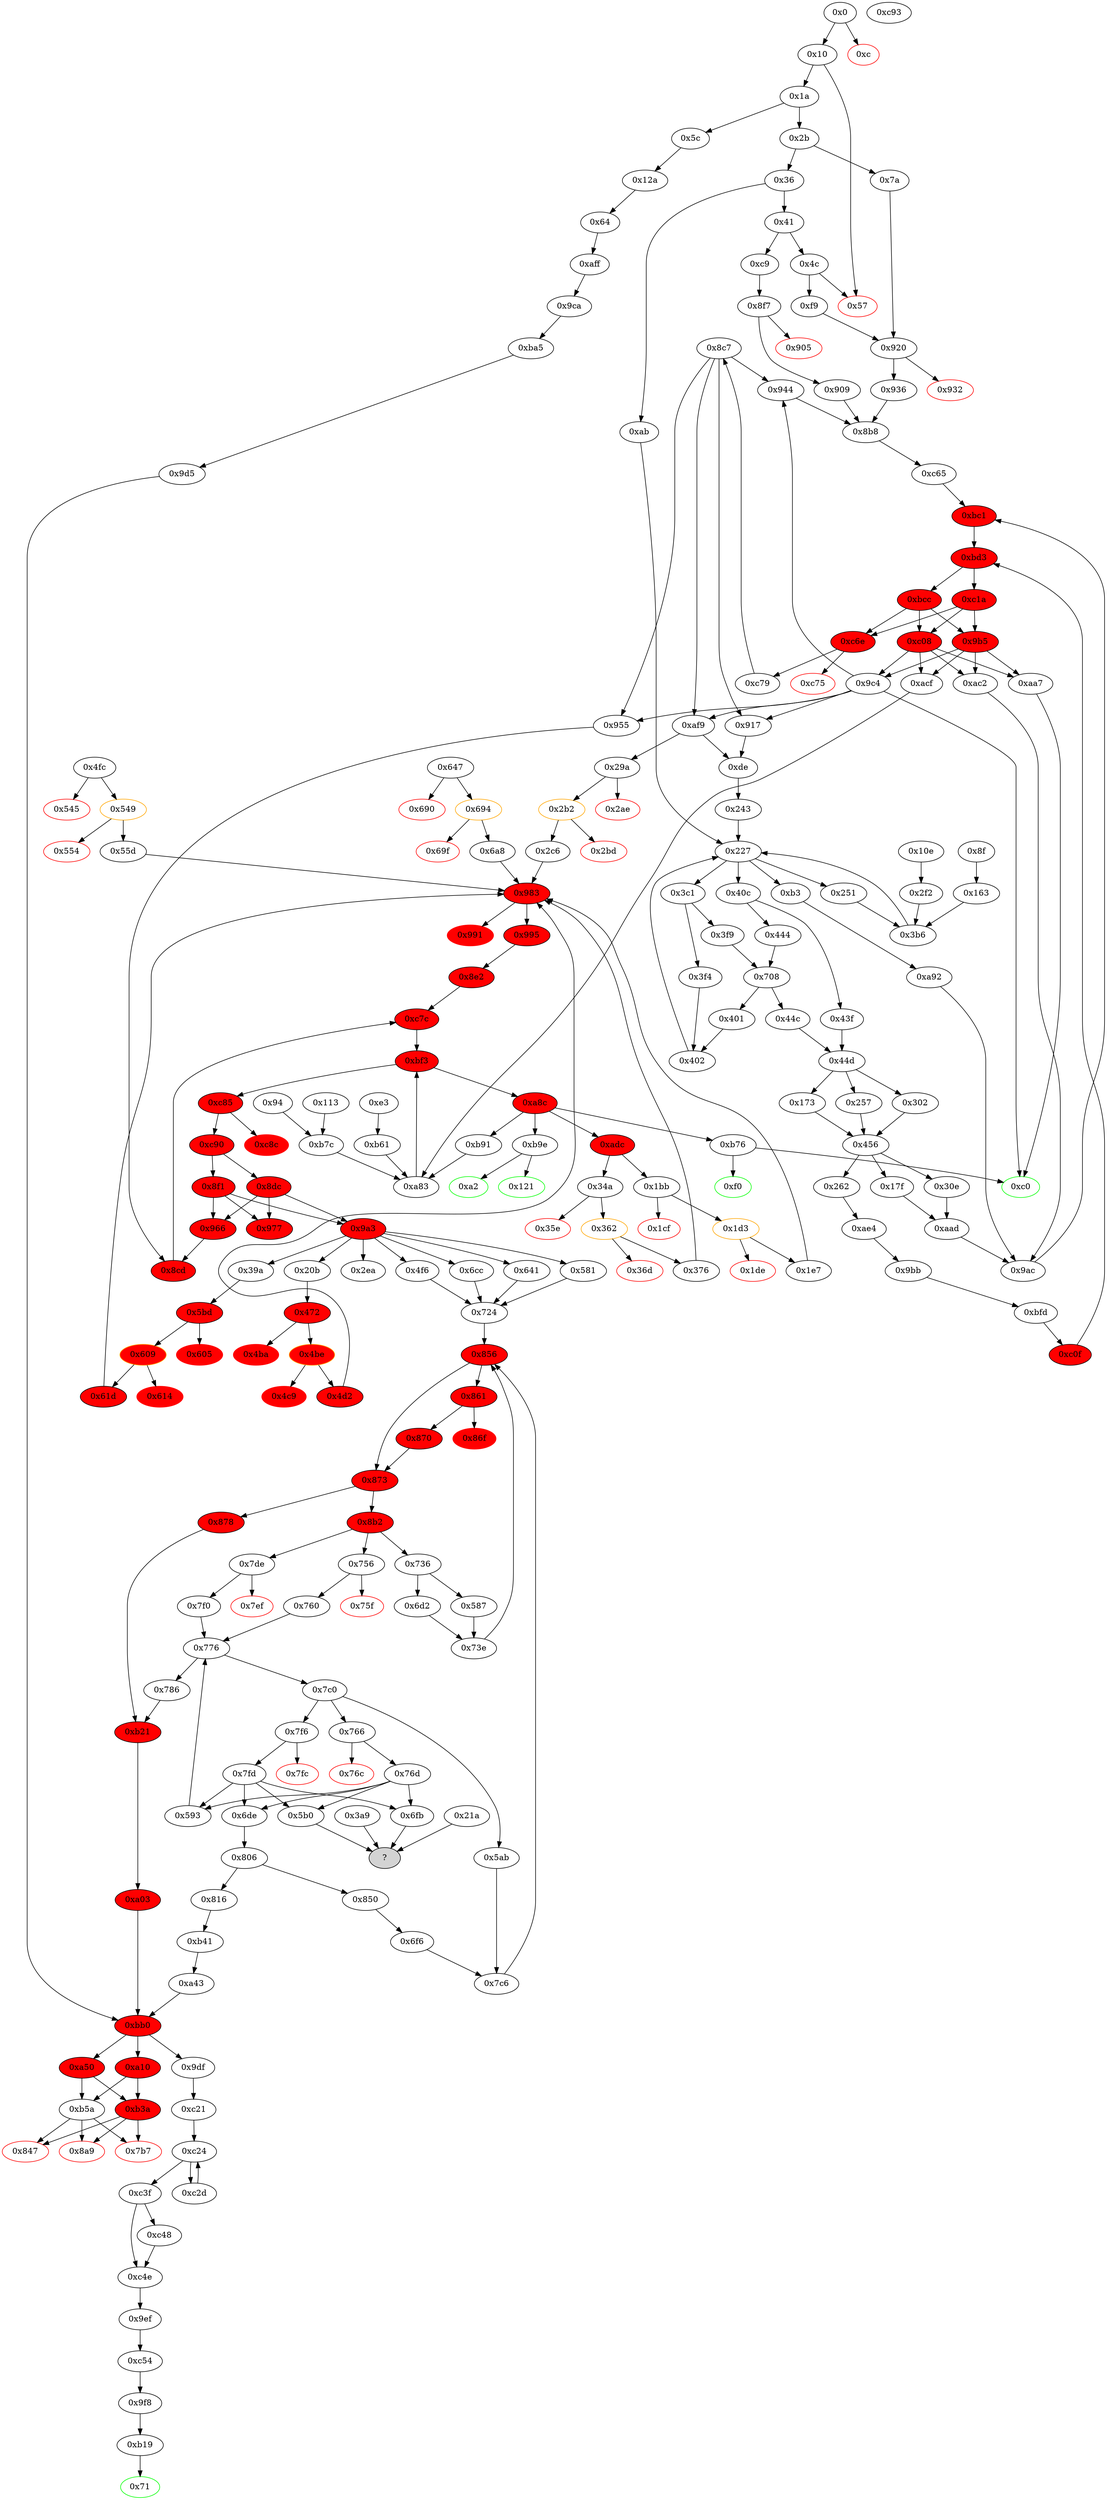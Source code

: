 strict digraph "" {
"0x4fc" [fillcolor=white, id="0x4fc", style=filled, tooltip="Block 0x4fc\n[0x4fc:0x544]\n---\nPredecessors: []\nSuccessors: [0x545, 0x549]\n---\n0x4fc JUMPDEST\n0x4fd SWAP1\n0x4fe POP\n0x4ff PUSH1 0x0\n0x501 PUSH2 0x587\n0x504 DUP9\n0x505 PUSH20 0xffffffffffffffffffffffffffffffffffffffff\n0x51a AND\n0x51b PUSH4 0x313ce567\n0x520 PUSH1 0x40\n0x522 MLOAD\n0x523 DUP2\n0x524 PUSH4 0xffffffff\n0x529 AND\n0x52a PUSH1 0xe0\n0x52c SHL\n0x52d DUP2\n0x52e MSTORE\n0x52f PUSH1 0x4\n0x531 ADD\n0x532 PUSH1 0x20\n0x534 PUSH1 0x40\n0x536 MLOAD\n0x537 DUP1\n0x538 DUP4\n0x539 SUB\n0x53a DUP2\n0x53b DUP7\n0x53c DUP1\n0x53d EXTCODESIZE\n0x53e ISZERO\n0x53f DUP1\n0x540 ISZERO\n0x541 PUSH2 0x549\n0x544 JUMPI\n---\n0x4fc: JUMPDEST \n0x4ff: V329 = 0x0\n0x501: V330 = 0x587\n0x505: V331 = 0xffffffffffffffffffffffffffffffffffffffff\n0x51a: V332 = AND 0xffffffffffffffffffffffffffffffffffffffff S7\n0x51b: V333 = 0x313ce567\n0x520: V334 = 0x40\n0x522: V335 = M[0x40]\n0x524: V336 = 0xffffffff\n0x529: V337 = AND 0xffffffff 0x313ce567\n0x52a: V338 = 0xe0\n0x52c: V339 = SHL 0xe0 0x313ce567\n0x52e: M[V335] = 0x313ce56700000000000000000000000000000000000000000000000000000000\n0x52f: V340 = 0x4\n0x531: V341 = ADD 0x4 V335\n0x532: V342 = 0x20\n0x534: V343 = 0x40\n0x536: V344 = M[0x40]\n0x539: V345 = SUB V341 V344\n0x53d: V346 = EXTCODESIZE V332\n0x53e: V347 = ISZERO V346\n0x540: V348 = ISZERO V347\n0x541: V349 = 0x549\n0x544: JUMPI 0x549 V348\n---\nEntry stack: []\nStack pops: 8\nStack additions: [S7, S6, S5, S4, S3, S2, S0, 0x0, 0x587, V332, 0x313ce567, V341, 0x20, V344, V345, V344, V332, V347]\nExit stack: [S7, S6, S5, S4, S3, S2, S0, 0x0, 0x587, V332, 0x313ce567, V341, 0x20, V344, V345, V344, V332, V347]\n\nDef sites:\n"];
"0x609" [color=orange, fillcolor=red, id="0x609", style=filled, tooltip="Block 0x609\n[0x609:0x613]\n---\nPredecessors: [0x5bd]\nSuccessors: [0x614, 0x61d]\n---\n0x609 JUMPDEST\n0x60a POP\n0x60b GAS\n0x60c STATICCALL\n0x60d ISZERO\n0x60e DUP1\n0x60f ISZERO\n0x610 PUSH2 0x61d\n0x613 JUMPI\n---\n0x609: JUMPDEST \n0x60b: V403 = GAS\n0x60c: V404 = STATICCALL V403 V384 V396 V397 V396 0x20\n0x60d: V405 = ISZERO V404\n0x60f: V406 = ISZERO V405\n0x610: V407 = 0x61d\n0x613: JUMPI 0x61d V406\n---\nEntry stack: [S32, S31, S30, S29, S28, S27, S26, S25, S24, S23, S22, S21, S20, S19, S18, 0x3a9, S16, S15, S14, S13, S12, 0x0, 0x0, 0x647, V384, 0x313ce567, V393, 0x20, V396, V397, V396, V384, V399]\nStack pops: 6\nStack additions: [V405]\nExit stack: [S32, S31, S30, S29, S28, S27, S26, S25, S24, S23, S22, S21, S20, S19, S18, 0x3a9, S16, S15, S14, S13, S12, 0x0, 0x0, 0x647, V384, 0x313ce567, V393, V405]\n\nDef sites:\nS32: {}\nS31: {}\nS30: {0x8e2.0x8e6, 0x8cd.0x8d1}\nS29: {}\nS28: {0x4fc.0x4ff, 0x647.0x64a}\nS27: {0x4fc.0x501, 0x647.0x64c}\nS26: {0x20b.0x20e, 0x39a.0x39d}\nS25: {0x4fc.0x501, 0x4fc.0x4ff, 0x647.0x64a, 0x647.0x64c}\nS24: {0x8e2.0x8e6, 0x8cd.0x8d1}\nS23: {0x4fc.0x4ff, 0x4fc.0x501, 0x647.0x64c, 0x647.0x64a}\nS22: {}\nS21: {0x8e2.0x8e6, 0x8cd.0x8d1}\nS20: {0x163.0x164, 0x2f2.0x2f3, 0x5bd.0x5be, 0x472.0x473}\nS19: {0x5bd.0x5be, 0x4fc.0x4ff, 0x163.0x167, 0x2f2.0x2f6, 0x472.0x473, 0x2f2.0x2f3, 0x163.0x164, 0x647.0x64a, 0x243.0x244}\nS18: {0x708_0x444.0x70b, 0x5bd.0x5c1, 0x4fc.0x501, 0x472.0x476, 0x2f2.0x2f6, 0x163.0x167, 0x647.0x64c, 0x243.0x244}\n0x3a9: {0x39a.0x39d}\nS16: {0x5bd.0x5be, 0x4fc.0x4ff, 0x163.0x167, 0x2f2.0x2f6, 0x472.0x473, 0x2f2.0x2f3, 0x163.0x164, 0x647.0x64a, 0x243.0x244}\nS15: {0x8e2.0x8e6, 0x8cd.0x8d1}\nS14: {0x708_0x444.0x70b, 0x5bd.0x5c1, 0x4fc.0x501, 0x472.0x476, 0x2f2.0x2f6, 0x163.0x167, 0x647.0x64c, 0x243.0x244}\nS13: {0x4fc.0x4ff, 0x4fc.0x501, 0x647.0x64c, 0x647.0x64a}\nS12: {}\n0x0: {0x5bd.0x5be}\n0x0: {0x5bd.0x5be}\n0x647: {0x5bd.0x5c1}\nV384: {0x5bd.0x5da}\n0x313ce567: {0x5bd.0x5db}\nV393: {0x5bd.0x5f1}\n0x20: {0x5bd.0x5f2}\nV396: {0x5bd.0x5f6}\nV397: {0x5bd.0x5f9}\nV396: {0x5bd.0x5f6}\nV384: {0x5bd.0x5da}\nV399: {0x5bd.0x5fe}\n"];
"0xc54" [fillcolor=white, id="0xc54", style=filled, tooltip="Block 0xc54\n[0xc54:0xc64]\n---\nPredecessors: [0x9ef]\nSuccessors: [0x9f8]\n---\n0xc54 JUMPDEST\n0xc55 PUSH1 0x0\n0xc57 PUSH1 0x1f\n0xc59 NOT\n0xc5a PUSH1 0x1f\n0xc5c DUP4\n0xc5d ADD\n0xc5e AND\n0xc5f SWAP1\n0xc60 POP\n0xc61 SWAP2\n0xc62 SWAP1\n0xc63 POP\n0xc64 JUMP\n---\n0xc54: JUMPDEST \n0xc55: V756 = 0x0\n0xc57: V757 = 0x1f\n0xc59: V758 = NOT 0x1f\n0xc5a: V759 = 0x1f\n0xc5d: V760 = ADD V724 0x1f\n0xc5e: V761 = AND V760 0xffffffffffffffffffffffffffffffffffffffffffffffffffffffffffffffe0\n0xc64: JUMP 0x9f8\n---\nEntry stack: [V13, 0x64, 0x71, V94, V33, V683, 0xb19, V727, V94, 0x0, V724, 0x9f8, V724]\nStack pops: 2\nStack additions: [V761]\nExit stack: [V13, 0x64, 0x71, V94, V33, V683, 0xb19, V727, V94, 0x0, V724, V761]\n\nDef sites:\nV13: {0x1a.0x1f}\n0x64: {0x5c.0x5d}\n0x71: {0x64.0x68}\nV94: {0x12a.0x12d}\nV33: {0x64.0x67}\nV683: {0xaff.0xb05}\n0xb19: {0xaff.0xb10}\nV727: {0xbb0_0x9d5.0xbb9}\nV94: {0x12a.0x12d}\n0x0: {0x9ca.0x9cb}\nV724: {0xba5.0xba9}\n0x9f8: {0x9ef.0x9f0}\nV724: {0xba5.0xba9}\n"];
"0xc8c" [color=red, fillcolor=red, id="0xc8c", style=filled, tooltip="Block 0xc8c\n[0xc8c:0xc8f]\n---\nPredecessors: [0xc85]\nSuccessors: []\n---\n0xc8c PUSH1 0x0\n0xc8e DUP1\n0xc8f REVERT\n---\n0xc8c: V771 = 0x0\n0xc8f: REVERT 0x0 0x0\n---\nEntry stack: [S28, S27, S26, S25, S24, S23, S22, S21, S20, S19, S18, S17, S16, S15, S14, S13, S12, S11, S10, S9, S8, S7, S6, S5, S4, S3, S2, S1, S0]\nStack pops: 0\nStack additions: []\nExit stack: [S28, S27, S26, S25, S24, S23, S22, S21, S20, S19, S18, S17, S16, S15, S14, S13, S12, S11, S10, S9, S8, S7, S6, S5, S4, S3, S2, S1, S0]\n\nDef sites:\nS28: {}\nS27: {}\nS26: {}\nS25: {}\nS24: {}\nS23: {0x8e2.0x8e6, 0x8cd.0x8d1}\nS22: {}\nS21: {0x4fc.0x4ff, 0x647.0x64a}\nS20: {0x4fc.0x501, 0x647.0x64c}\nS19: {0x20b.0x20e, 0x39a.0x39d}\nS18: {0x4fc.0x4ff, 0x4fc.0x501, 0x647.0x64c, 0x647.0x64a}\nS17: {0x8e2.0x8e6, 0x8cd.0x8d1}\nS16: {0x4fc.0x501, 0x4fc.0x4ff, 0x647.0x64a, 0x647.0x64c}\nS15: {0x2f2.0x2f3, 0x163.0x164, 0x1a.0x1f}\nS14: {0xf9.0xfa, 0x2f2.0x2f3, 0x163.0x164, 0x7a.0x7b}\nS13: {0xf9.0x102, 0x7a.0x83, 0x5bd.0x5be, 0x163.0x167, 0x2f2.0x2f3, 0x472.0x473, 0x2f2.0x2f6, 0x163.0x164, 0x243.0x244}\nS12: {0xf9.0x108, 0x227_0x243.0x22a, 0x1a.0x1f, 0x7a.0x89, 0x5bd.0x5be, 0x4fc.0x4ff, 0x708_0x444.0x70b, 0x163.0x167, 0x163.0x164, 0x708_0x3f9.0x70b, 0x472.0x473, 0x2f2.0x2f6, 0x2f2.0x2f3, 0x243.0x244, 0x647.0x64a}\nS11: {0xf9.0xfd, 0x7a.0x7e, 0x5bd.0x5c1, 0x4fc.0x501, 0x708_0x444.0x70b, 0x472.0x476, 0x2f2.0x2f6, 0xc9.0xca, 0x163.0x167, 0x262.0x278, 0x647.0x64c, 0x243.0x244}\nS10: {0x55d.0x575, 0x61d.0x635, 0x17f.0x195, 0x4d2.0x4ea, 0x376.0x38e, 0xc9.0xd2, 0x6a8.0x6c0, 0x30e.0x324, 0x920.0x921, 0x262.0x279, 0x1e7.0x1ff, 0x2c6.0x2de}\nS9: {0x8b8.0x8bc, 0x55d.0x57b, 0x61d.0x63b, 0x262.0x291, 0x17f.0x196, 0xa92.0xa9b, 0x4d2.0x4f0, 0x376.0x394, 0xc9.0xd8, 0x6a8.0x6c6, 0x30e.0x325, 0x920.0x921, 0xac2.0xac3, 0x1e7.0x205, 0x2c6.0x2e4}\nS8: {0x708_0x444.0x70b, 0x55d.0x564, 0x61d.0x624, 0x17f.0x1b0, 0x4d2.0x4d9, 0x376.0x37d, 0xc9.0xcd, 0x6a8.0x6af, 0x8cd.0x8d1, 0x30e.0x33f, 0x920.0x924, 0x8e2.0x8e6, 0x1e7.0x1ee, 0x2c6.0x2cd}\nS7: {0x227_0x243.0x22a, 0x1a.0x1f, 0x708_0x444.0x70b, 0x708_0x3f9.0x70b, 0x113.0x117, 0x94.0x98, 0x8f7.0x8f8, 0x920.0x924, 0x983.0x984, 0x262.0x290}\nS6: {0x227_0x243.0x22a, 0x708_0x3f9.0x70b, 0x708_0x444.0x70b, 0xb3.0xb7, 0xae4.0xaea, 0x995.0x996, 0x955.0x959, 0x936.0x937, 0x909.0x90a, 0xe3.0xe7, 0x944.0x948, 0x966.0x96a}\nS5: {0x227_0xab.0x22a, 0x995.0x998, 0x955.0x95b, 0x936.0x939, 0x909.0x90c, 0x944.0x94a, 0xae4.0xaed, 0x966.0x96c}\nS4: {0x1a.0x1f, 0x55d.0x57b, 0x61d.0x63b, 0x113.0x116, 0x4d2.0x4f0, 0x94.0x97, 0xc9.0xd8, 0x30e.0x33e, 0x647.0x64a, 0x2c6.0x2e4, 0xf9.0x108, 0x7a.0x89, 0x5bd.0x5be, 0x4fc.0x4ff, 0x17f.0x1af, 0xb3.0xb6, 0x472.0x473, 0x376.0x394, 0x6a8.0x6c6, 0xe3.0xe6, 0xae4.0xaf3, 0x1e7.0x205}\nS3: {0x708_0x444.0x70b, 0xb7c.0xb82, 0xa92.0xa98, 0x995.0x99e, 0x955.0x961, 0x936.0x93f, 0x909.0x912, 0xaad.0xab3, 0xb61.0xb67, 0x944.0x950, 0x966.0x972}\nS2: {0xb91.0xb92, 0x8cd.0x8d1, 0xb7c.0xb85, 0xacf.0xad0, 0xb61.0xb6a, 0x8e2.0x8e6}\nS1: {0xb91.0xb98, 0x8cd.0x8d4, 0xb7c.0xb8b, 0xacf.0xad6, 0xb61.0xb70, 0x8e2.0x8e9}\nS0: {0x909.0x90c, 0x227_0xab.0x22a, 0x8cd.0x8d1, 0x944.0x94a, 0x8e2.0x8e6, 0xae4.0xaed, 0x936.0x939}\n"];
"0x756" [fillcolor=white, id="0x756", style=filled, tooltip="Block 0x756\n[0x756:0x75e]\n---\nPredecessors: [0x8b2]\nSuccessors: [0x75f, 0x760]\n---\n0x756 JUMPDEST\n0x757 PUSH1 0x2\n0x759 DUP6\n0x75a DUP2\n0x75b PUSH2 0x760\n0x75e JUMPI\n---\n0x756: JUMPDEST \n0x757: V492 = 0x2\n0x75b: V493 = 0x760\n0x75e: JUMPI 0x760 0x2\n---\nEntry stack: [S15, S14, S13, S12, S11, S10, S9, S8, S7, S6, S5, S4, S3, 0xde0b6b3a7640000, {0x0, 0x766, 0x7f6}, S0]\nStack pops: 5\nStack additions: [S4, S3, S2, S1, S0, 0x2, S4]\nExit stack: [S15, S14, S13, S12, S11, S10, S9, S8, S7, S6, S5, S4, S3, 0xde0b6b3a7640000, {0x0, 0x766, 0x7f6}, S0, 0x2, S4]\n\nDef sites:\nS15: {}\nS14: {}\nS13: {}\nS12: {0x6d2.0x6d5, 0x587.0x58a}\nS11: {}\nS10: {}\nS9: {0x7fd_0x7c0_0x760.0x7fe, 0x73e.0x73f, 0x7fd_0x7c0_0x7f0.0x7fe, 0x587.0x58a, 0x76d_0x760.0x76e, 0x6d2.0x6d5, 0x76d_0x7f0.0x76e}\nS8: {0x4fc.0x4ff, 0x647.0x64a}\nS7: {0x647.0x64c, 0x4fc.0x501, 0x776_0x7f0.0x77c}\nS6: {0x73e.0x73f, 0x6de.0x6e1, 0x593.0x596, 0x6d2.0x6d5, 0x8cd.0x8d1, 0x8e2.0x8e6, 0x587.0x58a, 0x7c6.0x7c7}\nS5: {0x7fd_0x7c0_0x7f0.0x7fe, 0x647.0x64a, 0x4fc.0x4ff, 0x7fd_0x7c0_0x760.0x7fe, 0x76d_0x7f0.0x76e, 0x76d_0x760.0x76e, 0x7c6.0x7c9}\nS4: {0x776_0x593.0x77c, 0x647.0x64c, 0x4fc.0x501, 0x776_0x7f0.0x77c, 0x806.0x80c}\nS3: {0x7c6.0x7c7, 0x8e2.0x8e6, 0x8cd.0x8d1, 0x73e.0x73f}\n0xde0b6b3a7640000: {0x7c6.0x7c9}\n{0x0, 0x766, 0x7f6}: {0x7c6.0x7d2, 0x724.0x725, 0x73e.0x742}\nS0: {0x856_0x7c6.0x857, 0x861_0x7c6.0x866, 0x856_0x724.0x857, 0x856_0x73e.0x857, 0x861_0x724.0x866, 0x861_0x73e.0x866}\n"];
"?" [style=filled];
"0x786" [fillcolor=white, id="0x786", style=filled, tooltip="Block 0x786\n[0x786:0x7b6]\n---\nPredecessors: [0x776]\nSuccessors: [0xb21]\n---\n0x786 PUSH1 0x40\n0x788 MLOAD\n0x789 PUSH32 0x8c379a000000000000000000000000000000000000000000000000000000000\n0x7aa DUP2\n0x7ab MSTORE\n0x7ac PUSH1 0x4\n0x7ae ADD\n0x7af PUSH2 0x7b7\n0x7b2 SWAP1\n0x7b3 PUSH2 0xb21\n0x7b6 JUMP\n---\n0x786: V503 = 0x40\n0x788: V504 = M[0x40]\n0x789: V505 = 0x8c379a000000000000000000000000000000000000000000000000000000000\n0x7ab: M[V504] = 0x8c379a000000000000000000000000000000000000000000000000000000000\n0x7ac: V506 = 0x4\n0x7ae: V507 = ADD 0x4 V504\n0x7af: V508 = 0x7b7\n0x7b3: V509 = 0xb21\n0x7b6: JUMP 0xb21\n---\nEntry stack: [S17, S16, S15, S14, S13, S12, S11, S10, S9, S8, S7, S6, S5, S4, {0x0, 0x5ab, 0x766, 0x7f6}, S2, S1, V499]\nStack pops: 0\nStack additions: [0x7b7, V507]\nExit stack: [S17, S16, S15, S14, S13, S12, S11, S10, S9, S8, S7, S6, S5, S4, {0x0, 0x5ab, 0x766, 0x7f6}, S2, S1, V499, 0x7b7, V507]\n\nDef sites:\nS17: {}\nS16: {}\nS15: {}\nS14: {0x6d2.0x6d5, 0x587.0x58a}\nS13: {}\nS12: {}\nS11: {0x7fd_0x7c0_0x760.0x7fe, 0x73e.0x73f, 0x7fd_0x7c0_0x7f0.0x7fe, 0x587.0x58a, 0x76d_0x760.0x76e, 0x6d2.0x6d5, 0x76d_0x7f0.0x76e}\nS10: {0x4fc.0x4ff, 0x647.0x64a}\nS9: {0x647.0x64c, 0x4fc.0x501, 0x776_0x7f0.0x77c}\nS8: {0x73e.0x73f, 0x7fd_0x7c0_0x7f0.0x7fe, 0x7fd_0x7c0_0x760.0x7fe, 0x76d_0x593.0x76e, 0x76d_0x7f0.0x76e, 0x76d_0x760.0x76e, 0x6de.0x6e1, 0x593.0x596, 0x6d2.0x6d5, 0x8cd.0x8d1, 0x8e2.0x8e6, 0x587.0x58a, 0x7c6.0x7c7}\nS7: {0x7fd_0x7c0_0x7f0.0x7fe, 0x647.0x64a, 0x4fc.0x4ff, 0x7fd_0x7c0_0x760.0x7fe, 0x76d_0x7f0.0x76e, 0x76d_0x760.0x76e, 0x7c6.0x7c9}\nS6: {0x776_0x7f0.0x77c, 0x647.0x64c, 0x4fc.0x501, 0x776_0x593.0x77c, 0x806.0x80c}\nS5: {0x7c6.0x7c7, 0x593.0x596, 0x8e2.0x8e6, 0x8cd.0x8d1, 0x73e.0x73f}\nS4: {0x7fd_0x7c0_0x760.0x7fe, 0x7fd_0x7c0_0x7f0.0x7fe, 0x76d_0x593.0x76e, 0x76d_0x760.0x76e, 0x76d_0x7f0.0x76e, 0x7c6.0x7c9}\n{0x0, 0x5ab, 0x766, 0x7f6}: {0x593.0x59a, 0x7c6.0x7d2, 0x724.0x725, 0x73e.0x742}\nS2: {0x856_0x7c6.0x857, 0x861_0x7c6.0x866, 0x856_0x724.0x857, 0x593.0x59d, 0x856_0x73e.0x857, 0x861_0x724.0x866, 0x861_0x73e.0x866}\nS1: {0x760.0x761, 0x7f0.0x7f1}\nV499: {0x776.0x77c}\n"];
"0x71" [color=green, fillcolor=white, id="0x71", style=filled, tooltip="Block 0x71\n[0x71:0x79]\n---\nPredecessors: [0xb19]\nSuccessors: []\n---\n0x71 JUMPDEST\n0x72 PUSH1 0x40\n0x74 MLOAD\n0x75 DUP1\n0x76 SWAP2\n0x77 SUB\n0x78 SWAP1\n0x79 RETURN\n---\n0x71: JUMPDEST \n0x72: V36 = 0x40\n0x74: V37 = M[0x40]\n0x77: V38 = SUB S0 V37\n0x79: RETURN V37 V38\n---\nEntry stack: [V13, 0x64, S0]\nStack pops: 1\nStack additions: []\nExit stack: [V13, 0x64]\n\nDef sites:\nV13: {0x1a.0x1f}\n0x64: {0x5c.0x5d}\nS0: {0x9f8_0xc48.0x9fa, 0x9f8_0xc3f.0x9fa}\n"];
"0x955" [fillcolor=white, id="0x955", style=filled, tooltip="Block 0x955\n[0x955:0x965]\n---\nPredecessors: [0x8c7, 0x9c4]\nSuccessors: [0x8cd]\n---\n0x955 JUMPDEST\n0x956 SWAP4\n0x957 POP\n0x958 POP\n0x959 PUSH1 0x40\n0x95b PUSH2 0x966\n0x95e DUP8\n0x95f DUP3\n0x960 DUP9\n0x961 ADD\n0x962 PUSH2 0x8cd\n0x965 JUMP\n---\n0x955: JUMPDEST \n0x959: V597 = 0x40\n0x95b: V598 = 0x966\n0x961: V599 = ADD S6 0x40\n0x962: V600 = 0x8cd\n0x965: JUMP 0x8cd\n---\nEntry stack: [S14, S13, S12, S11, S10, S9, S8, S7, S6, S5, S4, S3, S2, S1, S0]\nStack pops: 8\nStack additions: [S7, S6, S5, S0, S3, S2, 0x40, 0x966, S7, V599]\nExit stack: [S14, S13, S12, S11, S10, S9, S8, S7, S6, S5, S0, S3, S2, 0x40, 0x966, S7, V599]\n\nDef sites:\nS14: {}\nS13: {}\nS12: {}\nS11: {}\nS10: {0x2f2.0x2f3, 0x163.0x164, 0x1a.0x1f}\nS9: {0xf9.0xfa, 0x2f2.0x2f3, 0x163.0x164, 0x7a.0x7b}\nS8: {0xf9.0x102, 0x2f2.0x2f6, 0x7a.0x83, 0x163.0x164, 0x163.0x167, 0x2f2.0x2f3, 0x243.0x244}\nS7: {0xf9.0x108, 0x227_0x243.0x22a, 0x708_0x444.0x70b, 0x708_0x3f9.0x70b, 0x7a.0x89, 0x1a.0x1f}\nS6: {0xf9.0xfd, 0xc9.0xca, 0x7a.0x7e, 0x262.0x278, 0x708_0x444.0x70b}\nS5: {0xc9.0xd2, 0x920.0x921, 0x262.0x279, 0x17f.0x195, 0x30e.0x324}\nS4: {0xc9.0xd8, 0x920.0x921, 0x262.0x291, 0x17f.0x196, 0x30e.0x325}\nS3: {0xc9.0xcd, 0x920.0x924, 0x708_0x444.0x70b, 0x17f.0x1b0, 0x30e.0x33f}\nS2: {0x227_0x243.0x22a, 0x1a.0x1f, 0x708_0x444.0x70b, 0x708_0x3f9.0x70b, 0x920.0x924, 0x262.0x290, 0x8f7.0x8f8}\nS1: {0x227_0x243.0x22a, 0x708_0x3f9.0x70b, 0x708_0x444.0x70b, 0xb3.0xb7, 0x936.0x937, 0x909.0x90a, 0x944.0x948, 0xae4.0xaea}\nS0: {0xac2.0xac3, 0x8b8.0x8bc, 0x9bb.0x9bc, 0xa92.0xa9b, 0xaad.0xab6}\n"];
"0xc1a" [fillcolor=red, id="0xc1a", style=filled, tooltip="Block 0xc1a\n[0xc1a:0xc20]\n---\nPredecessors: [0xbd3]\nSuccessors: [0x9b5, 0xc08, 0xc6e]\n---\n0xc1a JUMPDEST\n0xc1b SWAP1\n0xc1c POP\n0xc1d SWAP2\n0xc1e SWAP1\n0xc1f POP\n0xc20 JUMP\n---\n0xc1a: JUMPDEST \n0xc20: JUMP {0x9b5, 0xc08, 0xc6e}\n---\nEntry stack: [S23, S22, S21, S20, S19, S18, S17, S16, S15, S14, S13, S12, S11, S10, S9, S8, S7, S6, S5, S4, {0x9b5, 0xc08, 0xc6e}, S2, 0x0, V733]\nStack pops: 4\nStack additions: [S0]\nExit stack: [S23, S22, S21, S20, S19, S18, S17, S16, S15, S14, S13, S12, S11, S10, S9, S8, S7, S6, S5, S4, V733]\n\nDef sites:\nS23: {}\nS22: {}\nS21: {}\nS20: {}\nS19: {0x163.0x164, 0x2f2.0x2f3, 0x1a.0x1f}\nS18: {0xf9.0xfa, 0x2f2.0x2f3, 0x163.0x164, 0x7a.0x7b}\nS17: {0xf9.0x102, 0x2f2.0x2f3, 0x7a.0x83, 0x163.0x167, 0x163.0x164, 0x2f2.0x2f6, 0x243.0x244}\nS16: {0xf9.0x108, 0x227_0x243.0x22a, 0x708_0x444.0x70b, 0x708_0x3f9.0x70b, 0x7a.0x89, 0x1a.0x1f}\nS15: {0xf9.0xfd, 0xc9.0xca, 0x708_0x444.0x70b, 0x262.0x278, 0x7a.0x7e}\nS14: {0xc9.0xd2, 0x920.0x921, 0x262.0x279, 0x17f.0x195, 0x30e.0x324}\nS13: {0xc9.0xd8, 0x920.0x921, 0x262.0x291, 0x17f.0x196, 0x30e.0x325}\nS12: {0xc9.0xcd, 0x920.0x924, 0x708_0x444.0x70b, 0x17f.0x1b0, 0x30e.0x33f}\nS11: {0x227_0x243.0x22a, 0x1a.0x1f, 0x708_0x444.0x70b, 0x708_0x3f9.0x70b, 0x920.0x924, 0x262.0x290, 0x8f7.0x8f8}\nS10: {0x227_0x243.0x22a, 0x708_0x3f9.0x70b, 0x708_0x444.0x70b, 0xb3.0xb7, 0x936.0x937, 0x909.0x90a, 0x944.0x948, 0xae4.0xaea}\nS9: {0x909.0x90c, 0x227_0xab.0x22a, 0xae4.0xaed, 0x944.0x94a, 0x936.0x939}\nS8: {0xf9.0x108, 0xc9.0xd8, 0x7a.0x89, 0x17f.0x1af, 0x30e.0x33e, 0xb3.0xb6, 0xae4.0xaf3}\nS7: {0x909.0x912, 0x708_0x444.0x70b, 0xaad.0xab3, 0xa92.0xa98, 0x944.0x950, 0x936.0x93f}\nS6: {0x8b8.0x8bc, 0x9bb.0x9bc, 0xac2.0xac3, 0xaad.0xab6, 0xa92.0xa9b}\nS5: {0xac2.0xac9, 0x8b8.0x8bf, 0xa92.0xaa1, 0x708_0x444.0x70b, 0xaad.0xabc}\nS4: {0x8b8.0x8bc, 0x227_0xab.0x22a, 0x227_0x243.0x22a, 0xbfd.0xbfe, 0x708_0x444.0x70b, 0x708_0x3f9.0x70b, 0xb3.0xb7, 0x936.0x937, 0x909.0x90a, 0x944.0x948, 0xae4.0xaea}\n{0x9b5, 0xc08, 0xc6e}: {0xc65.0xc66, 0xbfd.0xc00, 0x9ac.0x9ad}\nS2: {0x8b8.0x8bc, 0x227_0xab.0x22a, 0x708_0x444.0x70b, 0x227_0x243.0x22a, 0x708_0x3f9.0x70b, 0xb3.0xb7, 0x936.0x937, 0x909.0x90a, 0x944.0x948, 0xae4.0xaea}\n0x0: {0xbc1_0x9ac.0xbc2, 0xbc1_0xc65.0xbc2, 0xc0f.0xc10}\nV733: {0xbd3.0xbec}\n"];
"0xb76" [fillcolor=white, id="0xb76", style=filled, tooltip="Block 0xb76\n[0xb76:0xb7b]\n---\nPredecessors: [0xa8c]\nSuccessors: [0xc0, 0xf0]\n---\n0xb76 JUMPDEST\n0xb77 SWAP3\n0xb78 SWAP2\n0xb79 POP\n0xb7a POP\n0xb7b JUMP\n---\n0xb76: JUMPDEST \n0xb7b: JUMP S3\n---\nEntry stack: [S19, S18, S17, S16, S15, S14, S13, S12, S11, S10, S9, S8, S7, S6, S5, S4, S3, S2, S1, S0]\nStack pops: 4\nStack additions: [S0]\nExit stack: [S19, S18, S17, S16, S15, S14, S13, S12, S11, S10, S9, S8, S7, S6, S5, S4, S0]\n\nDef sites:\nS19: {}\nS18: {0x4fc.0x4ff, 0x647.0x64a}\nS17: {0x4fc.0x501, 0x647.0x64c}\nS16: {0x20b.0x20e, 0x39a.0x39d}\nS15: {0x4fc.0x4ff, 0x4fc.0x501, 0x647.0x64c, 0x647.0x64a}\nS14: {0x8e2.0x8e6, 0x8cd.0x8d1}\nS13: {0x4fc.0x501, 0x4fc.0x4ff, 0x647.0x64a, 0x647.0x64c}\nS12: {0x2f2.0x2f3, 0x163.0x164, 0x1a.0x1f}\nS11: {0xf9.0xfa, 0x2f2.0x2f3, 0x163.0x164, 0x7a.0x7b}\nS10: {0xf9.0x102, 0x7a.0x83, 0x5bd.0x5be, 0x163.0x167, 0x2f2.0x2f3, 0x472.0x473, 0x2f2.0x2f6, 0x163.0x164, 0x243.0x244}\nS9: {0xf9.0x108, 0x227_0x243.0x22a, 0x1a.0x1f, 0x7a.0x89, 0x5bd.0x5be, 0x4fc.0x4ff, 0x708_0x444.0x70b, 0x163.0x167, 0x163.0x164, 0x708_0x3f9.0x70b, 0x472.0x473, 0x2f2.0x2f6, 0x2f2.0x2f3, 0x243.0x244, 0x647.0x64a}\nS8: {0xf9.0xfd, 0x7a.0x7e, 0x5bd.0x5c1, 0x4fc.0x501, 0x708_0x444.0x70b, 0x472.0x476, 0x2f2.0x2f6, 0xc9.0xca, 0x163.0x167, 0x262.0x278, 0x647.0x64c, 0x243.0x244}\nS7: {0x55d.0x575, 0x61d.0x635, 0x17f.0x195, 0x4d2.0x4ea, 0x376.0x38e, 0xc9.0xd2, 0x6a8.0x6c0, 0x30e.0x324, 0x920.0x921, 0x262.0x279, 0x1e7.0x1ff, 0x2c6.0x2de}\nS6: {0x8b8.0x8bc, 0x55d.0x57b, 0x61d.0x63b, 0x262.0x291, 0x17f.0x196, 0xa92.0xa9b, 0x4d2.0x4f0, 0x376.0x394, 0xc9.0xd8, 0x6a8.0x6c6, 0x30e.0x325, 0x920.0x921, 0xac2.0xac3, 0x1e7.0x205, 0x2c6.0x2e4}\nS5: {0x708_0x444.0x70b, 0x55d.0x564, 0x61d.0x624, 0x17f.0x1b0, 0x4d2.0x4d9, 0x376.0x37d, 0xc9.0xcd, 0x6a8.0x6af, 0x8cd.0x8d1, 0x30e.0x33f, 0x920.0x924, 0x8e2.0x8e6, 0x1e7.0x1ee, 0x2c6.0x2cd}\nS4: {0x227_0x243.0x22a, 0x1a.0x1f, 0x708_0x444.0x70b, 0x708_0x3f9.0x70b, 0x113.0x117, 0x94.0x98, 0x8f7.0x8f8, 0x920.0x924, 0x983.0x984, 0x262.0x290}\nS3: {0x227_0x243.0x22a, 0x708_0x3f9.0x70b, 0x708_0x444.0x70b, 0xb3.0xb7, 0xae4.0xaea, 0x995.0x996, 0x955.0x959, 0x936.0x937, 0x909.0x90a, 0xe3.0xe7, 0x944.0x948, 0x966.0x96a}\nS2: {0x227_0xab.0x22a, 0x995.0x998, 0x955.0x95b, 0x936.0x939, 0x909.0x90c, 0x944.0x94a, 0xae4.0xaed, 0x966.0x96c}\nS1: {0x1a.0x1f, 0x55d.0x57b, 0x61d.0x63b, 0x113.0x116, 0x4d2.0x4f0, 0x94.0x97, 0xc9.0xd8, 0x30e.0x33e, 0x647.0x64a, 0x2c6.0x2e4, 0xf9.0x108, 0x7a.0x89, 0x5bd.0x5be, 0x4fc.0x4ff, 0x17f.0x1af, 0xb3.0xb6, 0x472.0x473, 0x376.0x394, 0x6a8.0x6c6, 0xe3.0xe6, 0xae4.0xaf3, 0x1e7.0x205}\nS0: {0x708_0x444.0x70b, 0xb7c.0xb82, 0xa92.0xa98, 0x995.0x99e, 0x955.0x961, 0x936.0x93f, 0x909.0x912, 0xaad.0xab3, 0xb61.0xb67, 0x944.0x950, 0x966.0x972}\n"];
"0x847" [color=red, fillcolor=white, id="0x847", style=filled, tooltip="Block 0x847\n[0x847:0x84f]\n---\nPredecessors: [0xb3a, 0xb5a]\nSuccessors: []\n---\n0x847 JUMPDEST\n0x848 PUSH1 0x40\n0x84a MLOAD\n0x84b DUP1\n0x84c SWAP2\n0x84d SUB\n0x84e SWAP1\n0x84f REVERT\n---\n0x847: JUMPDEST \n0x848: V537 = 0x40\n0x84a: V538 = M[0x40]\n0x84d: V539 = SUB S0 V538\n0x84f: REVERT V538 V539\n---\nEntry stack: [S16, S15, S14, S13, S12, S11, S10, S9, S8, S7, S6, S5, {0x0, 0x64, 0x5ab, 0x6f6, 0x736, 0x756, 0x766, 0x7de, 0x7f6}, S3, S2, S1, S0]\nStack pops: 1\nStack additions: []\nExit stack: [S16, S15, S14, S13, S12, S11, S10, S9, S8, S7, S6, S5, {0x0, 0x64, 0x5ab, 0x6f6, 0x736, 0x756, 0x766, 0x7de, 0x7f6}, S3, S2, S1]\n\nDef sites:\nS16: {}\nS15: {}\nS14: {}\nS13: {0x6d2.0x6d5, 0x587.0x58a}\nS12: {0x6d2.0x6d5, 0x587.0x58a}\nS11: {}\nS10: {0x6d2.0x6d5, 0x587.0x58a, 0x73e.0x73f}\nS9: {0x4fc.0x4ff, 0x73e.0x73f, 0x7fd_0x7c0_0x760.0x7fe, 0x7fd_0x7c0_0x7f0.0x7fe, 0x76d_0x760.0x76e, 0x6d2.0x6d5, 0x76d_0x7f0.0x76e, 0x587.0x58a, 0x647.0x64a}\nS8: {0x647.0x64c, 0x4fc.0x501, 0x776_0x7f0.0x77c}\nS7: {0x73e.0x73f, 0x8e2.0x8e6, 0x8cd.0x8d1, 0x776_0x7f0.0x77c, 0x7c6.0x7c7}\nS6: {0x8cd.0x8d1, 0x73e.0x73f, 0x6de.0x6e1, 0x593.0x596, 0x7c6.0x7c9, 0x7c6.0x7c7}\nS5: {0x1a.0x1f, 0x73e.0x742, 0x7fd_0x7c0_0x760.0x7fe, 0x7fd_0x7c0_0x7f0.0x7fe, 0x76d_0x7f0.0x76e, 0x76d_0x760.0x76e, 0x7c6.0x7c9, 0x724.0x725, 0x7c6.0x7d2}\n{0x0, 0x64, 0x5ab, 0x6f6, 0x736, 0x756, 0x766, 0x7de, 0x7f6}: {0x5c.0x5d, 0x73e.0x742, 0x73e.0x745, 0x724.0x725, 0x593.0x59a, 0x6de.0x6e5, 0x7c6.0x7d2, 0x724.0x727, 0x7c6.0x7d5}\nS3: {0x856_0x73e.0x857, 0x6de.0x6e8, 0x856_0x7c6.0x857, 0x593.0x59d, 0x856_0x724.0x857, 0x64.0x68, 0x861_0x73e.0x866}\nS2: {0x12a.0x12d, 0x776_0x7f0.0x77c, 0x73e.0x749, 0x760.0x761, 0x724.0x731, 0x7f0.0x7f1}\nS1: {0x856_0x7c6.0x857, 0x856_0x724.0x857, 0x856_0x73e.0x857, 0x861_0x7c6.0x866, 0x861_0x724.0x866, 0x861_0x73e.0x866, 0x776_0x760.0x77c, 0x776_0x7f0.0x77c, 0x776_0x593.0x77c, 0x64.0x67, 0x806.0x80c}\nS0: {0xa50_0xa03.0xa7c, 0xa50_0x9d5.0xa7c, 0xa50_0xa43.0xa7c}\n"];
"0x163" [fillcolor=white, id="0x163", style=filled, tooltip="Block 0x163\n[0x163:0x172]\n---\nPredecessors: [0x8f]\nSuccessors: [0x3b6]\n---\n0x163 JUMPDEST\n0x164 PUSH1 0x0\n0x166 DUP1\n0x167 PUSH1 0x0\n0x169 DUP1\n0x16a PUSH2 0x173\n0x16d DUP9\n0x16e DUP9\n0x16f PUSH2 0x3b6\n0x172 JUMP\n---\n0x163: JUMPDEST \n0x164: V102 = 0x0\n0x167: V103 = 0x0\n0x16a: V104 = 0x173\n0x16f: V105 = 0x3b6\n0x172: JUMP 0x3b6\n---\nEntry stack: []\nStack pops: 4\nStack additions: [S3, S2, S1, S0, 0x0, 0x0, 0x0, 0x0, 0x173, S3, S2]\nExit stack: [S3, S2, S1, S0, 0x0, 0x0, 0x0, 0x0, 0x173, S3, S2]\n\nDef sites:\n"];
"0x2b" [fillcolor=white, id="0x2b", style=filled, tooltip="Block 0x2b\n[0x2b:0x35]\n---\nPredecessors: [0x1a]\nSuccessors: [0x36, 0x7a]\n---\n0x2b DUP1\n0x2c PUSH4 0x295ef574\n0x31 EQ\n0x32 PUSH2 0x7a\n0x35 JUMPI\n---\n0x2c: V17 = 0x295ef574\n0x31: V18 = EQ 0x295ef574 V13\n0x32: V19 = 0x7a\n0x35: JUMPI 0x7a V18\n---\nEntry stack: [V13]\nStack pops: 1\nStack additions: [S0]\nExit stack: [V13]\n\nDef sites:\nV13: {0x1a.0x1f}\n"];
"0x593" [fillcolor=white, id="0x593", style=filled, tooltip="Block 0x593\n[0x593:0x5aa]\n---\nPredecessors: [0x76d, 0x7fd]\nSuccessors: [0x776]\n---\n0x593 JUMPDEST\n0x594 SWAP3\n0x595 POP\n0x596 PUSH2 0x5b0\n0x599 DUP4\n0x59a PUSH2 0x5ab\n0x59d PUSH8 0xde0b6b3a7640000\n0x5a6 DUP8\n0x5a7 PUSH2 0x776\n0x5aa JUMP\n---\n0x593: JUMPDEST \n0x596: V376 = 0x5b0\n0x59a: V377 = 0x5ab\n0x59d: V378 = 0xde0b6b3a7640000\n0x5a7: V379 = 0x776\n0x5aa: JUMP 0x776\n---\nEntry stack: [S9, S8, S7, S6, S5, S4, S3, S2, S1, S0]\nStack pops: 5\nStack additions: [S4, S0, S2, S1, 0x5b0, S0, 0x5ab, 0xde0b6b3a7640000, S4]\nExit stack: [S9, S8, S7, S6, S5, S4, S0, S2, S1, 0x5b0, S0, 0x5ab, 0xde0b6b3a7640000, S4]\n\nDef sites:\nS9: {}\nS8: {}\nS7: {}\nS6: {0x6d2.0x6d5, 0x587.0x58a}\nS5: {}\nS4: {}\nS3: {0x7fd_0x7c0_0x7f0.0x7fe, 0x73e.0x73f, 0x7fd_0x7c0_0x760.0x7fe, 0x587.0x58a, 0x76d_0x760.0x76e, 0x6d2.0x6d5, 0x76d_0x7f0.0x76e}\nS2: {0x4fc.0x4ff, 0x647.0x64a}\nS1: {0x647.0x64c, 0x4fc.0x501, 0x776_0x7f0.0x77c}\nS0: {0x7fd.0x7fe, 0x76d.0x76e}\n"];
"0x75f" [color=red, fillcolor=white, id="0x75f", style=filled, tooltip="Block 0x75f\n[0x75f:0x75f]\n---\nPredecessors: [0x756]\nSuccessors: []\n---\n0x75f INVALID\n---\n0x75f: INVALID \n---\nEntry stack: [S17, S16, S15, S14, S13, S12, S11, S10, S9, S8, S7, S6, S5, 0xde0b6b3a7640000, {0x0, 0x766, 0x7f6}, S2, 0x2, S0]\nStack pops: 0\nStack additions: []\nExit stack: [S17, S16, S15, S14, S13, S12, S11, S10, S9, S8, S7, S6, S5, 0xde0b6b3a7640000, {0x0, 0x766, 0x7f6}, S2, 0x2, S0]\n\nDef sites:\nS17: {}\nS16: {}\nS15: {}\nS14: {0x6d2.0x6d5, 0x587.0x58a}\nS13: {}\nS12: {}\nS11: {0x7fd_0x7c0_0x760.0x7fe, 0x73e.0x73f, 0x7fd_0x7c0_0x7f0.0x7fe, 0x587.0x58a, 0x76d_0x760.0x76e, 0x6d2.0x6d5, 0x76d_0x7f0.0x76e}\nS10: {0x4fc.0x4ff, 0x647.0x64a}\nS9: {0x647.0x64c, 0x4fc.0x501, 0x776_0x7f0.0x77c}\nS8: {0x73e.0x73f, 0x6de.0x6e1, 0x593.0x596, 0x6d2.0x6d5, 0x8cd.0x8d1, 0x8e2.0x8e6, 0x587.0x58a, 0x7c6.0x7c7}\nS7: {0x7fd_0x7c0_0x7f0.0x7fe, 0x647.0x64a, 0x4fc.0x4ff, 0x7fd_0x7c0_0x760.0x7fe, 0x76d_0x7f0.0x76e, 0x76d_0x760.0x76e, 0x7c6.0x7c9}\nS6: {0x776_0x593.0x77c, 0x647.0x64c, 0x4fc.0x501, 0x776_0x7f0.0x77c, 0x806.0x80c}\nS5: {0x7c6.0x7c7, 0x8e2.0x8e6, 0x8cd.0x8d1, 0x73e.0x73f}\n0xde0b6b3a7640000: {0x7c6.0x7c9}\n{0x0, 0x766, 0x7f6}: {0x7c6.0x7d2, 0x724.0x725, 0x73e.0x742}\nS2: {0x856_0x7c6.0x857, 0x861_0x7c6.0x866, 0x856_0x724.0x857, 0x856_0x73e.0x857, 0x861_0x724.0x866, 0x861_0x73e.0x866}\n0x2: {0x756.0x757}\nS0: {0x776_0x593.0x77c, 0x647.0x64c, 0x4fc.0x501, 0x776_0x7f0.0x77c, 0x806.0x80c}\n"];
"0x944" [fillcolor=white, id="0x944", style=filled, tooltip="Block 0x944\n[0x944:0x954]\n---\nPredecessors: [0x8c7, 0x9c4]\nSuccessors: [0x8b8]\n---\n0x944 JUMPDEST\n0x945 SWAP5\n0x946 POP\n0x947 POP\n0x948 PUSH1 0x20\n0x94a PUSH2 0x955\n0x94d DUP8\n0x94e DUP3\n0x94f DUP9\n0x950 ADD\n0x951 PUSH2 0x8b8\n0x954 JUMP\n---\n0x944: JUMPDEST \n0x948: V593 = 0x20\n0x94a: V594 = 0x955\n0x950: V595 = ADD S6 0x20\n0x951: V596 = 0x8b8\n0x954: JUMP 0x8b8\n---\nEntry stack: [S14, S13, S12, S11, S10, S9, S8, S7, S6, S5, S4, S3, S2, S1, S0]\nStack pops: 8\nStack additions: [S7, S6, S0, S4, S3, S2, 0x20, 0x955, S7, V595]\nExit stack: [S14, S13, S12, S11, S10, S9, S8, S7, S6, S0, S4, S3, S2, 0x20, 0x955, S7, V595]\n\nDef sites:\nS14: {}\nS13: {}\nS12: {}\nS11: {}\nS10: {0x2f2.0x2f3, 0x163.0x164, 0x1a.0x1f}\nS9: {0xf9.0xfa, 0x2f2.0x2f3, 0x163.0x164, 0x7a.0x7b}\nS8: {0xf9.0x102, 0x2f2.0x2f6, 0x7a.0x83, 0x163.0x164, 0x163.0x167, 0x2f2.0x2f3, 0x243.0x244}\nS7: {0xf9.0x108, 0x227_0x243.0x22a, 0x708_0x444.0x70b, 0x708_0x3f9.0x70b, 0x7a.0x89, 0x1a.0x1f}\nS6: {0xf9.0xfd, 0xc9.0xca, 0x7a.0x7e, 0x262.0x278, 0x708_0x444.0x70b}\nS5: {0xc9.0xd2, 0x920.0x921, 0x262.0x279, 0x17f.0x195, 0x30e.0x324}\nS4: {0xc9.0xd8, 0x920.0x921, 0x262.0x291, 0x17f.0x196, 0x30e.0x325}\nS3: {0xc9.0xcd, 0x920.0x924, 0x708_0x444.0x70b, 0x17f.0x1b0, 0x30e.0x33f}\nS2: {0x227_0x243.0x22a, 0x1a.0x1f, 0x708_0x444.0x70b, 0x708_0x3f9.0x70b, 0x920.0x924, 0x262.0x290, 0x8f7.0x8f8}\nS1: {0x227_0x243.0x22a, 0x708_0x3f9.0x70b, 0x708_0x444.0x70b, 0xb3.0xb7, 0x936.0x937, 0x909.0x90a, 0x944.0x948, 0xae4.0xaea}\nS0: {0xac2.0xac3, 0x8b8.0x8bc, 0x9bb.0x9bc, 0xa92.0xa9b, 0xaad.0xab6}\n"];
"0x8b8" [fillcolor=white, id="0x8b8", style=filled, tooltip="Block 0x8b8\n[0x8b8:0x8c6]\n---\nPredecessors: [0x909, 0x936, 0x944]\nSuccessors: [0xc65]\n---\n0x8b8 JUMPDEST\n0x8b9 PUSH1 0x0\n0x8bb DUP2\n0x8bc CALLDATALOAD\n0x8bd SWAP1\n0x8be POP\n0x8bf PUSH2 0x8c7\n0x8c2 DUP2\n0x8c3 PUSH2 0xc65\n0x8c6 JUMP\n---\n0x8b8: JUMPDEST \n0x8b9: V558 = 0x0\n0x8bc: V559 = CALLDATALOAD S0\n0x8bf: V560 = 0x8c7\n0x8c3: V561 = 0xc65\n0x8c6: JUMP 0xc65\n---\nEntry stack: [S16, S15, S14, S13, S12, S11, S10, S9, S8, S7, S6, S5, S4, {0x0, 0x20}, {0x917, 0x944, 0x955}, S1, S0]\nStack pops: 1\nStack additions: [S0, V559, 0x8c7, V559]\nExit stack: [S16, S15, S14, S13, S12, S11, S10, S9, S8, S7, S6, S5, S4, {0x0, 0x20}, {0x917, 0x944, 0x955}, S1, S0, V559, 0x8c7, V559]\n\nDef sites:\nS16: {}\nS15: {}\nS14: {}\nS13: {}\nS12: {0x2f2.0x2f3, 0x163.0x164, 0x1a.0x1f}\nS11: {0xf9.0xfa, 0x2f2.0x2f3, 0x163.0x164, 0x7a.0x7b}\nS10: {0xf9.0x102, 0x2f2.0x2f3, 0x7a.0x83, 0x163.0x164, 0x163.0x167, 0x2f2.0x2f6, 0x243.0x244}\nS9: {0xf9.0x108, 0x227_0x243.0x22a, 0x1a.0x1f, 0x7a.0x89, 0x708_0x444.0x70b, 0x708_0x3f9.0x70b}\nS8: {0xf9.0xfd, 0xc9.0xca, 0x7a.0x7e, 0x262.0x278, 0x708_0x444.0x70b}\nS7: {0xc9.0xd2, 0x8b8.0x8bc, 0x9bb.0x9bc, 0xa92.0xa9b, 0xaad.0xab6, 0x920.0x921, 0xac2.0xac3}\nS6: {0xc9.0xd8, 0x920.0x921, 0x262.0x291, 0x17f.0x196, 0x30e.0x325}\nS5: {0xc9.0xcd, 0x920.0x924, 0x708_0x444.0x70b, 0x17f.0x1b0, 0x30e.0x33f}\nS4: {0x227_0x243.0x22a, 0x1a.0x1f, 0x708_0x444.0x70b, 0x708_0x3f9.0x70b, 0x920.0x924, 0x262.0x290, 0x8f7.0x8f8}\n{0x0, 0x20}: {0x909.0x90a, 0x944.0x948, 0x936.0x937}\n{0x917, 0x944, 0x955}: {0x909.0x90c, 0x944.0x94a, 0x936.0x939}\nS1: {0xf9.0x108, 0xc9.0xd8, 0x227_0x243.0x22a, 0x7a.0x89, 0x708_0x444.0x70b, 0x708_0x3f9.0x70b, 0x1a.0x1f}\nS0: {0x909.0x912, 0x944.0x950, 0x936.0x93f}\n"];
"0xc4e" [fillcolor=white, id="0xc4e", style=filled, tooltip="Block 0xc4e\n[0xc4e:0xc53]\n---\nPredecessors: [0xc3f, 0xc48]\nSuccessors: [0x9ef]\n---\n0xc4e JUMPDEST\n0xc4f POP\n0xc50 POP\n0xc51 POP\n0xc52 POP\n0xc53 JUMP\n---\n0xc4e: JUMPDEST \n0xc53: JUMP 0x9ef\n---\nEntry stack: [V13, 0x64, 0x71, V94, V33, V683, 0xb19, V727, V94, 0x0, V724, 0x9ef, V724, V727, V627, S0]\nStack pops: 5\nStack additions: []\nExit stack: [V13, 0x64, 0x71, V94, V33, V683, 0xb19, V727, V94, 0x0, V724]\n\nDef sites:\nV13: {0x1a.0x1f}\n0x64: {0x5c.0x5d}\n0x71: {0x64.0x68}\nV94: {0x12a.0x12d}\nV33: {0x64.0x67}\nV683: {0xaff.0xb05}\n0xb19: {0xaff.0xb10}\nV727: {0xbb0_0x9d5.0xbb9}\nV94: {0x12a.0x12d}\n0x0: {0x9ca.0x9cb}\nV724: {0xba5.0xba9}\n0x9ef: {0x9df.0x9e2}\nV724: {0xba5.0xba9}\nV727: {0xbb0_0x9d5.0xbb9}\nV627: {0x9df.0x9ea}\nS0: {0xc21.0xc22, 0xc2d.0xc38}\n"];
"0x69f" [color=red, fillcolor=white, id="0x69f", style=filled, tooltip="Block 0x69f\n[0x69f:0x6a7]\n---\nPredecessors: [0x694]\nSuccessors: []\n---\n0x69f RETURNDATASIZE\n0x6a0 PUSH1 0x0\n0x6a2 DUP1\n0x6a3 RETURNDATACOPY\n0x6a4 RETURNDATASIZE\n0x6a5 PUSH1 0x0\n0x6a7 REVERT\n---\n0x69f: V453 = RETURNDATASIZE\n0x6a0: V454 = 0x0\n0x6a3: RETURNDATACOPY 0x0 0x0 V453\n0x6a4: V455 = RETURNDATASIZE\n0x6a5: V456 = 0x0\n0x6a7: REVERT 0x0 V455\n---\nEntry stack: [S12, S11, S10, S9, S8, S7, S6, 0x0, 0x6d2, V429, 0x313ce567, V438, V450]\nStack pops: 0\nStack additions: []\nExit stack: [S12, S11, S10, S9, S8, S7, S6, 0x0, 0x6d2, V429, 0x313ce567, V438, V450]\n\nDef sites:\nS12: {}\nS11: {}\nS10: {}\nS9: {}\nS8: {}\nS7: {}\nS6: {}\n0x0: {0x647.0x64a}\n0x6d2: {0x647.0x64c}\nV429: {0x647.0x665}\n0x313ce567: {0x647.0x666}\nV438: {0x647.0x67c}\nV450: {0x694.0x698}\n"];
"0xaa7" [fillcolor=white, id="0xaa7", style=filled, tooltip="Block 0xaa7\n[0xaa7:0xaac]\n---\nPredecessors: [0x9b5, 0xc08]\nSuccessors: [0xc0]\n---\n0xaa7 JUMPDEST\n0xaa8 SWAP3\n0xaa9 SWAP2\n0xaaa POP\n0xaab POP\n0xaac JUMP\n---\n0xaa7: JUMPDEST \n0xaac: JUMP S3\n---\nEntry stack: [S16, S15, S14, S13, S12, S11, S10, S9, S8, S7, S6, S5, S4, S3, S2, S1, S0]\nStack pops: 4\nStack additions: [S0]\nExit stack: [S16, S15, S14, S13, S12, S11, S10, S9, S8, S7, S6, S5, S4, S0]\n\nDef sites:\nS16: {}\nS15: {}\nS14: {}\nS13: {}\nS12: {0x2f2.0x2f3, 0x163.0x164, 0x1a.0x1f}\nS11: {0xf9.0xfa, 0x2f2.0x2f3, 0x163.0x164, 0x7a.0x7b}\nS10: {0xf9.0x102, 0x2f2.0x2f6, 0x7a.0x83, 0x163.0x167, 0x163.0x164, 0x2f2.0x2f3, 0x243.0x244}\nS9: {0xf9.0x108, 0x227_0x243.0x22a, 0x708_0x444.0x70b, 0x708_0x3f9.0x70b, 0x7a.0x89, 0x1a.0x1f}\nS8: {0xf9.0xfd, 0xc9.0xca, 0x708_0x444.0x70b, 0x262.0x278, 0x7a.0x7e}\nS7: {0xc9.0xd2, 0x920.0x921, 0x262.0x279, 0x17f.0x195, 0x30e.0x324}\nS6: {0xc9.0xd8, 0x920.0x921, 0x262.0x291, 0x17f.0x196, 0x30e.0x325}\nS5: {0xc9.0xcd, 0x920.0x924, 0x708_0x444.0x70b, 0x17f.0x1b0, 0x30e.0x33f}\nS4: {0x227_0x243.0x22a, 0x1a.0x1f, 0x708_0x444.0x70b, 0x708_0x3f9.0x70b, 0x920.0x924, 0x262.0x290, 0x8f7.0x8f8}\nS3: {0x227_0x243.0x22a, 0x708_0x3f9.0x70b, 0x708_0x444.0x70b, 0xb3.0xb7, 0x936.0x937, 0x909.0x90a, 0x944.0x948, 0xae4.0xaea}\nS2: {0x909.0x90c, 0x227_0xab.0x22a, 0xae4.0xaed, 0x944.0x94a, 0x936.0x939}\nS1: {0xf9.0x108, 0xc9.0xd8, 0x7a.0x89, 0x17f.0x1af, 0x30e.0x33e, 0xb3.0xb6, 0xae4.0xaf3}\nS0: {0x909.0x912, 0x708_0x444.0x70b, 0xaad.0xab3, 0xa92.0xa98, 0x944.0x950, 0x936.0x93f}\n"];
"0x121" [color=green, fillcolor=white, id="0x121", style=filled, tooltip="Block 0x121\n[0x121:0x129]\n---\nPredecessors: [0xb9e]\nSuccessors: []\n---\n0x121 JUMPDEST\n0x122 PUSH1 0x40\n0x124 MLOAD\n0x125 DUP1\n0x126 SWAP2\n0x127 SUB\n0x128 SWAP1\n0x129 RETURN\n---\n0x121: JUMPDEST \n0x122: V90 = 0x40\n0x124: V91 = M[0x40]\n0x127: V92 = SUB S0 V91\n0x129: RETURN V91 V92\n---\nEntry stack: [S12, S11, S10, S9, S8, S7, S6, S5, S4, S3, S2, S1, S0]\nStack pops: 1\nStack additions: []\nExit stack: [S12, S11, S10, S9, S8, S7, S6, S5, S4, S3, S2, S1]\n\nDef sites:\nS12: {}\nS11: {}\nS10: {}\nS9: {}\nS8: {0x163.0x164, 0x2f2.0x2f3, 0x1a.0x1f}\nS7: {0xf9.0xfa, 0x2f2.0x2f3, 0x163.0x164, 0x7a.0x7b}\nS6: {0xf9.0x102, 0x2f2.0x2f3, 0x7a.0x83, 0x163.0x164, 0x163.0x167, 0x2f2.0x2f6, 0x243.0x244}\nS5: {0xf9.0x108, 0x227_0x243.0x22a, 0x708_0x444.0x70b, 0x708_0x3f9.0x70b, 0x7a.0x89, 0x1a.0x1f}\nS4: {0xf9.0xfd, 0xc9.0xca, 0x7a.0x7e, 0x262.0x278, 0x708_0x444.0x70b}\nS3: {0xc9.0xd2, 0x920.0x921, 0x262.0x279, 0x17f.0x195, 0x30e.0x324}\nS2: {0xc9.0xd8, 0x920.0x921, 0x262.0x291, 0x17f.0x196, 0x30e.0x325}\nS1: {0xc9.0xcd, 0x920.0x924, 0x708_0x444.0x70b, 0x17f.0x1b0, 0x30e.0x33f}\nS0: {0x708_0x444.0x70b, 0xb7c.0xb82, 0xa92.0xa98, 0x936.0x93f, 0x909.0x912, 0xaad.0xab3, 0xb61.0xb67, 0x944.0x950}\n"];
"0xc7c" [fillcolor=red, id="0xc7c", style=filled, tooltip="Block 0xc7c\n[0xc7c:0xc84]\n---\nPredecessors: [0x8cd, 0x8e2]\nSuccessors: [0xbf3]\n---\n0xc7c JUMPDEST\n0xc7d PUSH2 0xc85\n0xc80 DUP2\n0xc81 PUSH2 0xbf3\n0xc84 JUMP\n---\n0xc7c: JUMPDEST \n0xc7d: V767 = 0xc85\n0xc81: V768 = 0xbf3\n0xc84: JUMP 0xbf3\n---\nEntry stack: [S28, S27, V563, S25, S24, S23, S22, S21, S20, S19, S18, S17, S16, S15, S14, S13, S12, S11, S10, S9, S8, S7, {0x0, 0x40, 0x60}, {0x966, 0x977, 0x9a3}, S4, S3, S2, {0x8dc, 0x8f1}, S0]\nStack pops: 1\nStack additions: [S0, 0xc85, S0]\nExit stack: [S28, S27, V563, S25, S24, S23, S22, S21, S20, S19, S18, S17, S16, S15, S14, S13, S12, S11, S10, S9, S8, S7, {0x0, 0x40, 0x60}, {0x966, 0x977, 0x9a3}, S4, S3, S2, {0x8dc, 0x8f1}, S0, 0xc85, S0]\n\nDef sites:\nS28: {0x20b.0x20e, 0x39a.0x39d}\nS27: {}\nV563: {0x8cd.0x8d1}\nS25: {}\nS24: {}\nS23: {0x8e2.0x8e6, 0x8cd.0x8d1}\nS22: {0x472.0x473, 0x5bd.0x5be}\nS21: {0x472.0x473, 0x5bd.0x5be, 0x4fc.0x4ff, 0x647.0x64a}\nS20: {0x472.0x476, 0x5bd.0x5c1, 0x4fc.0x501, 0x647.0x64c}\nS19: {0x20b.0x20e, 0x39a.0x39d}\nS18: {0x5bd.0x5c1, 0x4fc.0x501, 0x5bd.0x5be, 0x4fc.0x4ff, 0x472.0x476, 0x472.0x473, 0x647.0x64a, 0x647.0x64c}\nS17: {0x8e2.0x8e6, 0x8cd.0x8d1}\nS16: {0x5bd.0x5be, 0x4fc.0x4ff, 0x5bd.0x5c1, 0x4fc.0x501, 0x472.0x473, 0x472.0x476, 0x647.0x64c, 0x647.0x64a}\nS15: {0x2f2.0x2f3, 0x163.0x164, 0x1a.0x1f}\nS14: {0xf9.0xfa, 0x2f2.0x2f3, 0x163.0x164, 0x7a.0x7b}\nS13: {0xf9.0x102, 0x7a.0x83, 0x5bd.0x5be, 0x163.0x167, 0x2f2.0x2f6, 0x472.0x473, 0x2f2.0x2f3, 0x163.0x164, 0x243.0x244}\nS12: {0xf9.0x108, 0x227_0x243.0x22a, 0x708_0x444.0x70b, 0x708_0x3f9.0x70b, 0x7a.0x89, 0x1a.0x1f, 0x5bd.0x5be, 0x4fc.0x4ff, 0x163.0x167, 0x472.0x473, 0x2f2.0x2f6, 0x2f2.0x2f3, 0x163.0x164, 0x647.0x64a, 0x243.0x244}\nS11: {0xf9.0xfd, 0x7a.0x7e, 0x708_0x444.0x70b, 0x5bd.0x5c1, 0x4fc.0x501, 0x472.0x476, 0x2f2.0x2f6, 0xc9.0xca, 0x163.0x167, 0x262.0x278, 0x647.0x64c, 0x243.0x244}\nS10: {0x55d.0x575, 0x61d.0x635, 0x17f.0x195, 0x4d2.0x4ea, 0x376.0x38e, 0xc9.0xd2, 0x6a8.0x6c0, 0x30e.0x324, 0x920.0x921, 0x262.0x279, 0x1e7.0x1ff, 0x2c6.0x2de}\nS9: {0x8b8.0x8bc, 0x9bb.0x9bc, 0x55d.0x57b, 0x61d.0x63b, 0xa92.0xa9b, 0x4d2.0x4f0, 0x376.0x394, 0x6a8.0x6c6, 0xaad.0xab6, 0xac2.0xac3, 0x1e7.0x205, 0x2c6.0x2e4}\nS8: {0x708_0x444.0x70b, 0x55d.0x564, 0x61d.0x624, 0x17f.0x1b0, 0x4d2.0x4d9, 0x376.0x37d, 0xc9.0xcd, 0x6a8.0x6af, 0x8cd.0x8d1, 0x30e.0x33f, 0x920.0x924, 0x8e2.0x8e6, 0x1e7.0x1ee, 0x2c6.0x2cd}\nS7: {0x227_0x243.0x22a, 0x1a.0x1f, 0x708_0x444.0x70b, 0x708_0x3f9.0x70b, 0x8f7.0x8f8, 0x920.0x924, 0x983.0x984, 0x262.0x290}\n{0x0, 0x40, 0x60}: {0x995.0x996, 0x955.0x959, 0x966.0x96a}\n{0x966, 0x977, 0x9a3}: {0x995.0x998, 0x955.0x95b, 0x966.0x96c}\nS4: {0x708_0x444.0x70b, 0x708_0x3f9.0x70b, 0x1a.0x1f, 0x55d.0x57b, 0x61d.0x63b, 0x4d2.0x4f0, 0x647.0x64a, 0x2c6.0x2e4, 0xf9.0x108, 0x227_0x243.0x22a, 0x7a.0x89, 0x5bd.0x5be, 0x4fc.0x4ff, 0x472.0x473, 0x376.0x394, 0x6a8.0x6c6, 0x1e7.0x205}\nS3: {0x995.0x99e, 0x955.0x961, 0x966.0x972}\nS2: {0x8e2.0x8e6, 0x8cd.0x8d1}\n{0x8dc, 0x8f1}: {0x8e2.0x8e9, 0x8cd.0x8d4}\nS0: {0x8e2.0x8e6, 0x8cd.0x8d1}\n"];
"0xc9" [fillcolor=white, id="0xc9", style=filled, tooltip="Block 0xc9\n[0xc9:0xdd]\n---\nPredecessors: [0x41]\nSuccessors: [0x8f7]\n---\n0xc9 JUMPDEST\n0xca PUSH2 0xe3\n0xcd PUSH1 0x4\n0xcf DUP1\n0xd0 CALLDATASIZE\n0xd1 SUB\n0xd2 PUSH2 0xde\n0xd5 SWAP2\n0xd6 SWAP1\n0xd7 DUP2\n0xd8 ADD\n0xd9 SWAP1\n0xda PUSH2 0x8f7\n0xdd JUMP\n---\n0xc9: JUMPDEST \n0xca: V63 = 0xe3\n0xcd: V64 = 0x4\n0xd0: V65 = CALLDATASIZE\n0xd1: V66 = SUB V65 0x4\n0xd2: V67 = 0xde\n0xd8: V68 = ADD 0x4 V66\n0xda: V69 = 0x8f7\n0xdd: JUMP 0x8f7\n---\nEntry stack: [V13]\nStack pops: 0\nStack additions: [0xe3, 0xde, V68, 0x4]\nExit stack: [V13, 0xe3, 0xde, V68, 0x4]\n\nDef sites:\nV13: {0x1a.0x1f}\n"];
"0xb3" [fillcolor=white, id="0xb3", style=filled, tooltip="Block 0xb3\n[0xb3:0xbf]\n---\nPredecessors: [0x227]\nSuccessors: [0xa92]\n---\n0xb3 JUMPDEST\n0xb4 PUSH1 0x40\n0xb6 MLOAD\n0xb7 PUSH2 0xc0\n0xba SWAP2\n0xbb SWAP1\n0xbc PUSH2 0xa92\n0xbf JUMP\n---\n0xb3: JUMPDEST \n0xb4: V56 = 0x40\n0xb6: V57 = M[0x40]\n0xb7: V58 = 0xc0\n0xbc: V59 = 0xa92\n0xbf: JUMP 0xa92\n---\nEntry stack: [S17, S16, S15, S14, S13, S12, S11, S10, {0x0, 0x173, 0x257, 0x302}, S8, S7, S6, S5, S4, S3, S2, S1, 0xeeeeeeeeeeeeeeeeeeeeeeeeeeeeeeeeeeeeeeee]\nStack pops: 1\nStack additions: [0xc0, S0, V57]\nExit stack: [S17, S16, S15, S14, S13, S12, S11, S10, {0x0, 0x173, 0x257, 0x302}, S8, S7, S6, S5, S4, S3, S2, S1, 0xc0, 0xeeeeeeeeeeeeeeeeeeeeeeeeeeeeeeeeeeeeeeee, V57]\n\nDef sites:\nS17: {}\nS16: {}\nS15: {}\nS14: {}\nS13: {0x163.0x164, 0x2f2.0x2f3}\nS12: {0x163.0x164, 0x2f2.0x2f3}\nS11: {0x163.0x167, 0x2f2.0x2f6, 0x243.0x244}\nS10: {0x163.0x167, 0x2f2.0x2f6, 0x243.0x244}\n{0x0, 0x173, 0x257, 0x302}: {0x163.0x16a, 0x2f2.0x2f3, 0x163.0x164, 0x2f2.0x2f9, 0x243.0x247}\nS8: {0x2f2.0x2f3, 0x163.0x164, 0x227_0x243.0x22a}\nS7: {0x163.0x167, 0x2f2.0x2f6, 0x243.0x244}\nS6: {0x227_0x243.0x22a, 0x708_0x3f9.0x70b, 0x243.0x244, 0x163.0x167, 0x2f2.0x2f6, 0x3b6.0x3b7}\nS5: {0x2f2.0x2f9, 0x163.0x16a, 0x1a.0x1f, 0x243.0x247, 0x3b6.0x3b7}\nS4: {0x227_0x243.0x22a, 0x227_0x3b6.0x22a, 0x227_0xab.0x22a, 0x227_0x402_0x3f4.0x22a, 0x227_0x402_0x401.0x22a}\nS3: {0x243.0x244, 0x227_0x243.0x22a}\nS2: {0x243.0x244, 0x227_0x243.0x22a, 0x708_0x3f9.0x70b, 0x3b6.0x3b7}\nS1: {0x243.0x247, 0x1a.0x1f, 0x3b6.0x3b7}\n0xeeeeeeeeeeeeeeeeeeeeeeeeeeeeeeeeeeeeeeee: {0x227.0x22a}\n"];
"0x587" [fillcolor=white, id="0x587", style=filled, tooltip="Block 0x587\n[0x587:0x592]\n---\nPredecessors: [0x736]\nSuccessors: [0x73e]\n---\n0x587 JUMPDEST\n0x588 SWAP1\n0x589 POP\n0x58a PUSH2 0x593\n0x58d DUP2\n0x58e DUP4\n0x58f PUSH2 0x73e\n0x592 JUMP\n---\n0x587: JUMPDEST \n0x58a: V374 = 0x593\n0x58f: V375 = 0x73e\n0x592: JUMP 0x73e\n---\nEntry stack: []\nStack pops: 3\nStack additions: [S2, S0, 0x593, S0, S2]\nExit stack: [S2, S0, 0x593, S0, S2]\n\nDef sites:\n"];
"0x983" [fillcolor=red, id="0x983", style=filled, tooltip="Block 0x983\n[0x983:0x990]\n---\nPredecessors: [0x1e7, 0x2c6, 0x376, 0x4d2, 0x55d, 0x61d, 0x6a8]\nSuccessors: [0x991, 0x995]\n---\n0x983 JUMPDEST\n0x984 PUSH1 0x0\n0x986 PUSH1 0x20\n0x988 DUP3\n0x989 DUP5\n0x98a SUB\n0x98b SLT\n0x98c ISZERO\n0x98d PUSH2 0x995\n0x990 JUMPI\n---\n0x983: JUMPDEST \n0x984: V605 = 0x0\n0x986: V606 = 0x20\n0x98a: V607 = SUB S1 S0\n0x98b: V608 = SLT V607 0x20\n0x98c: V609 = ISZERO V608\n0x98d: V610 = 0x995\n0x990: JUMPI 0x995 V609\n---\nEntry stack: [S20, S19, S18, S17, S16, S15, S14, S13, S12, S11, S10, S9, S8, S7, S6, S5, S4, S3, {0x20b, 0x2ea, 0x39a, 0x4f6, 0x581, 0x641, 0x6cc}, S1, S0]\nStack pops: 2\nStack additions: [S1, S0, 0x0]\nExit stack: [S20, S19, S18, S17, S16, S15, S14, S13, S12, S11, S10, S9, S8, S7, S6, S5, S4, S3, {0x20b, 0x2ea, 0x39a, 0x4f6, 0x581, 0x641, 0x6cc}, S1, S0, 0x0]\n\nDef sites:\nS20: {0x20b.0x20e, 0x39a.0x39d}\nS19: {0x4fc.0x4ff, 0x4fc.0x501, 0x647.0x64c, 0x647.0x64a}\nS18: {0x8e2.0x8e6, 0x8cd.0x8d1}\nS17: {0x4fc.0x501, 0x4fc.0x4ff, 0x647.0x64a, 0x647.0x64c}\nS16: {}\nS15: {0x8e2.0x8e6, 0x8cd.0x8d1}\nS14: {0x163.0x164, 0x2f2.0x2f3, 0x5bd.0x5be, 0x472.0x473}\nS13: {0x5bd.0x5be, 0x4fc.0x4ff, 0x163.0x167, 0x2f2.0x2f6, 0x472.0x473, 0x2f2.0x2f3, 0x163.0x164, 0x647.0x64a, 0x243.0x244}\nS12: {0x708_0x444.0x70b, 0x5bd.0x5c1, 0x4fc.0x501, 0x472.0x476, 0x2f2.0x2f6, 0x163.0x167, 0x647.0x64c, 0x243.0x244}\nS11: {0x20b.0x20e, 0x39a.0x39d}\nS10: {0x708_0x444.0x70b, 0x5bd.0x5c1, 0x4fc.0x501, 0x5bd.0x5be, 0x4fc.0x4ff, 0x163.0x164, 0x472.0x476, 0x2f2.0x2f6, 0x472.0x473, 0x2f2.0x2f3, 0x647.0x64a, 0x163.0x167, 0x647.0x64c, 0x243.0x244}\nS9: {0x8e2.0x8e6, 0x8cd.0x8d1}\nS8: {0x708_0x444.0x70b, 0x5bd.0x5be, 0x4fc.0x4ff, 0x5bd.0x5c1, 0x4fc.0x501, 0x163.0x167, 0x2f2.0x2f6, 0x472.0x473, 0x2f2.0x2f3, 0x472.0x476, 0x647.0x64c, 0x163.0x164, 0x647.0x64a, 0x243.0x244}\nS7: {0x4fc.0x501, 0x4fc.0x4ff, 0x647.0x64a, 0x647.0x64c}\nS6: {0x163.0x164, 0x2f2.0x2f3}\nS5: {0x163.0x164, 0x2f2.0x2f3, 0x5bd.0x5be, 0x472.0x473, 0x1a.0x1f}\nS4: {0xf9.0xfa, 0x7a.0x7b, 0x5bd.0x5be, 0x4fc.0x4ff, 0x163.0x167, 0x2f2.0x2f3, 0x472.0x473, 0x2f2.0x2f6, 0x163.0x164, 0x647.0x64a, 0x243.0x244}\nS3: {0xf9.0x102, 0x708_0x444.0x70b, 0x7a.0x83, 0x4fc.0x501, 0x5bd.0x5c1, 0x163.0x164, 0x2f2.0x2f3, 0x2f2.0x2f6, 0x472.0x476, 0x163.0x167, 0x647.0x64c, 0x243.0x244}\n{0x20b, 0x2ea, 0x39a, 0x4f6, 0x581, 0x641, 0x6cc}: {0x6a8.0x6c0, 0x55d.0x575, 0x2c6.0x2de, 0x61d.0x635, 0x4d2.0x4ea, 0x1e7.0x1ff, 0x376.0x38e}\nS1: {0x6a8.0x6c6, 0x55d.0x57b, 0x2c6.0x2e4, 0x61d.0x63b, 0x4d2.0x4f0, 0x1e7.0x205, 0x376.0x394}\nS0: {0x6a8.0x6af, 0x55d.0x564, 0x2c6.0x2cd, 0x61d.0x624, 0x4d2.0x4d9, 0x1e7.0x1ee, 0x376.0x37d}\n"];
"0x1de" [color=red, fillcolor=white, id="0x1de", style=filled, tooltip="Block 0x1de\n[0x1de:0x1e6]\n---\nPredecessors: [0x1d3]\nSuccessors: []\n---\n0x1de RETURNDATASIZE\n0x1df PUSH1 0x0\n0x1e1 DUP1\n0x1e2 RETURNDATACOPY\n0x1e3 RETURNDATASIZE\n0x1e4 PUSH1 0x0\n0x1e6 REVERT\n---\n0x1de: V135 = RETURNDATASIZE\n0x1df: V136 = 0x0\n0x1e2: RETURNDATACOPY 0x0 0x0 V135\n0x1e3: V137 = RETURNDATASIZE\n0x1e4: V138 = 0x0\n0x1e6: REVERT 0x0 V137\n---\nEntry stack: [S3, S2, S1, V132]\nStack pops: 0\nStack additions: []\nExit stack: [S3, S2, S1, V132]\n\nDef sites:\nS3: {}\nS2: {}\nS1: {}\nV132: {0x1d3.0x1d7}\n"];
"0x57" [color=red, fillcolor=white, id="0x57", style=filled, tooltip="Block 0x57\n[0x57:0x5b]\n---\nPredecessors: [0x10, 0x4c]\nSuccessors: []\n---\n0x57 JUMPDEST\n0x58 PUSH1 0x0\n0x5a DUP1\n0x5b REVERT\n---\n0x57: JUMPDEST \n0x58: V29 = 0x0\n0x5b: REVERT 0x0 0x0\n---\nEntry stack: [V13]\nStack pops: 0\nStack additions: []\nExit stack: [V13]\n\nDef sites:\nV13: {0x1a.0x1f}\n"];
"0x776" [fillcolor=white, id="0x776", style=filled, tooltip="Block 0x776\n[0x776:0x785]\n---\nPredecessors: [0x593, 0x760, 0x7f0]\nSuccessors: [0x786, 0x7c0]\n---\n0x776 JUMPDEST\n0x777 PUSH1 0x0\n0x779 DUP3\n0x77a DUP3\n0x77b DUP5\n0x77c ADD\n0x77d SWAP2\n0x77e POP\n0x77f DUP2\n0x780 LT\n0x781 ISZERO\n0x782 PUSH2 0x7c0\n0x785 JUMPI\n---\n0x776: JUMPDEST \n0x777: V498 = 0x0\n0x77c: V499 = ADD S1 S0\n0x780: V500 = LT V499 S1\n0x781: V501 = ISZERO V500\n0x782: V502 = 0x7c0\n0x785: JUMPI 0x7c0 V501\n---\nEntry stack: [S16, S15, S14, S13, S12, S11, S10, S9, S8, S7, S6, S5, S4, S3, {0x0, 0x5ab, 0x766, 0x7f6}, S1, S0]\nStack pops: 2\nStack additions: [S1, S0, V499]\nExit stack: [S16, S15, S14, S13, S12, S11, S10, S9, S8, S7, S6, S5, S4, S3, {0x0, 0x5ab, 0x766, 0x7f6}, S1, S0, V499]\n\nDef sites:\nS16: {}\nS15: {}\nS14: {}\nS13: {0x6d2.0x6d5, 0x587.0x58a}\nS12: {}\nS11: {}\nS10: {0x7fd_0x7c0_0x760.0x7fe, 0x73e.0x73f, 0x7fd_0x7c0_0x7f0.0x7fe, 0x587.0x58a, 0x76d_0x760.0x76e, 0x6d2.0x6d5, 0x76d_0x7f0.0x76e}\nS9: {0x4fc.0x4ff, 0x647.0x64a}\nS8: {0x647.0x64c, 0x4fc.0x501, 0x776_0x7f0.0x77c}\nS7: {0x7fd.0x7fe, 0x73e.0x73f, 0x6de.0x6e1, 0x593.0x596, 0x6d2.0x6d5, 0x8cd.0x8d1, 0x76d.0x76e, 0x8e2.0x8e6, 0x587.0x58a, 0x7c6.0x7c7}\nS6: {0x7fd_0x7c0_0x7f0.0x7fe, 0x647.0x64a, 0x4fc.0x4ff, 0x7fd_0x7c0_0x760.0x7fe, 0x76d_0x7f0.0x76e, 0x76d_0x760.0x76e, 0x7c6.0x7c9}\nS5: {0x776_0x7f0.0x77c, 0x647.0x64c, 0x4fc.0x501, 0x776_0x593.0x77c, 0x806.0x80c}\nS4: {0x7c6.0x7c7, 0x593.0x596, 0x8e2.0x8e6, 0x8cd.0x8d1, 0x73e.0x73f}\nS3: {0x7fd.0x7fe, 0x76d.0x76e, 0x7c6.0x7c9}\n{0x0, 0x5ab, 0x766, 0x7f6}: {0x593.0x59a, 0x7c6.0x7d2, 0x724.0x725, 0x73e.0x742}\nS1: {0x856_0x7c6.0x857, 0x861_0x7c6.0x866, 0x856_0x724.0x857, 0x593.0x59d, 0x856_0x73e.0x857, 0x861_0x724.0x866, 0x861_0x73e.0x866}\nS0: {0x760.0x761, 0x7f0.0x7f1}\n"];
"0x34a" [fillcolor=white, id="0x34a", style=filled, tooltip="Block 0x34a\n[0x34a:0x35d]\n---\nPredecessors: [0xadc]\nSuccessors: [0x35e, 0x362]\n---\n0x34a JUMPDEST\n0x34b PUSH1 0x20\n0x34d PUSH1 0x40\n0x34f MLOAD\n0x350 DUP1\n0x351 DUP4\n0x352 SUB\n0x353 DUP2\n0x354 DUP7\n0x355 DUP1\n0x356 EXTCODESIZE\n0x357 ISZERO\n0x358 DUP1\n0x359 ISZERO\n0x35a PUSH2 0x362\n0x35d JUMPI\n---\n0x34a: JUMPDEST \n0x34b: V226 = 0x20\n0x34d: V227 = 0x40\n0x34f: V228 = M[0x40]\n0x352: V229 = SUB S0 V228\n0x356: V230 = EXTCODESIZE S2\n0x357: V231 = ISZERO V230\n0x359: V232 = ISZERO V231\n0x35a: V233 = 0x362\n0x35d: JUMPI 0x362 V232\n---\nEntry stack: []\nStack pops: 3\nStack additions: [S2, S1, S0, 0x20, V228, V229, V228, S2, V231]\nExit stack: [S2, S1, S0, 0x20, V228, V229, V228, S2, V231]\n\nDef sites:\n"];
"0x76d" [fillcolor=white, id="0x76d", style=filled, tooltip="Block 0x76d\n[0x76d:0x775]\n---\nPredecessors: [0x766]\nSuccessors: [0x593, 0x5b0, 0x6de, 0x6fb]\n---\n0x76d JUMPDEST\n0x76e DIV\n0x76f SWAP1\n0x770 POP\n0x771 SWAP3\n0x772 SWAP2\n0x773 POP\n0x774 POP\n0x775 JUMP\n---\n0x76d: JUMPDEST \n0x76e: V497 = DIV S0 S1\n0x775: JUMP S5\n---\nEntry stack: [S14, S13, S12, S11, S10, S9, S8, S7, S6, S5, S4, S3, S2, S1, S0]\nStack pops: 6\nStack additions: [V497]\nExit stack: [S14, S13, S12, S11, S10, S9, S8, S7, S6, V497]\n\nDef sites:\nS14: {}\nS13: {}\nS12: {}\nS11: {0x6d2.0x6d5, 0x587.0x58a}\nS10: {}\nS9: {}\nS8: {0x7fd_0x7c0_0x760.0x7fe, 0x73e.0x73f, 0x7fd_0x7c0_0x7f0.0x7fe, 0x587.0x58a, 0x76d_0x760.0x76e, 0x6d2.0x6d5, 0x76d_0x7f0.0x76e}\nS7: {0x4fc.0x4ff, 0x647.0x64a}\nS6: {0x647.0x64c, 0x4fc.0x501, 0x776_0x7f0.0x77c}\nS5: {0x73e.0x73f, 0x7fd_0x7c0_0x7f0.0x7fe, 0x7fd_0x7c0_0x760.0x7fe, 0x76d_0x760.0x76e, 0x76d_0x7f0.0x76e, 0x6de.0x6e1, 0x593.0x596, 0x6d2.0x6d5, 0x8cd.0x8d1, 0x8e2.0x8e6, 0x587.0x58a, 0x7c6.0x7c7}\nS4: {0x7fd_0x7c0_0x7f0.0x7fe, 0x647.0x64a, 0x4fc.0x4ff, 0x7fd_0x7c0_0x760.0x7fe, 0x76d_0x7f0.0x76e, 0x76d_0x760.0x76e, 0x7c6.0x7c9}\nS3: {0x776_0x7f0.0x77c, 0x647.0x64c, 0x4fc.0x501, 0x776_0x593.0x77c, 0x806.0x80c}\nS2: {0x7c6.0x7c7, 0x593.0x596, 0x8e2.0x8e6, 0x8cd.0x8d1, 0x73e.0x73f}\nS1: {0x7fd_0x7c0_0x760.0x7fe, 0x7fd_0x7c0_0x7f0.0x7fe, 0x76d_0x7f0.0x76e, 0x76d_0x760.0x76e, 0x7c6.0x7c9}\nS0: {0x776_0x760.0x77c, 0x776_0x7f0.0x77c, 0x776_0x593.0x77c}\n"];
"0x376" [fillcolor=white, id="0x376", style=filled, tooltip="Block 0x376\n[0x376:0x399]\n---\nPredecessors: [0x362]\nSuccessors: [0x983]\n---\n0x376 JUMPDEST\n0x377 POP\n0x378 POP\n0x379 POP\n0x37a POP\n0x37b PUSH1 0x40\n0x37d MLOAD\n0x37e RETURNDATASIZE\n0x37f PUSH1 0x1f\n0x381 NOT\n0x382 PUSH1 0x1f\n0x384 DUP3\n0x385 ADD\n0x386 AND\n0x387 DUP3\n0x388 ADD\n0x389 DUP1\n0x38a PUSH1 0x40\n0x38c MSTORE\n0x38d POP\n0x38e PUSH2 0x39a\n0x391 SWAP2\n0x392 SWAP1\n0x393 DUP2\n0x394 ADD\n0x395 SWAP1\n0x396 PUSH2 0x983\n0x399 JUMP\n---\n0x376: JUMPDEST \n0x37b: V244 = 0x40\n0x37d: V245 = M[0x40]\n0x37e: V246 = RETURNDATASIZE\n0x37f: V247 = 0x1f\n0x381: V248 = NOT 0x1f\n0x382: V249 = 0x1f\n0x385: V250 = ADD V246 0x1f\n0x386: V251 = AND V250 0xffffffffffffffffffffffffffffffffffffffffffffffffffffffffffffffe0\n0x388: V252 = ADD V245 V251\n0x38a: V253 = 0x40\n0x38c: M[0x40] = V252\n0x38e: V254 = 0x39a\n0x394: V255 = ADD V245 V246\n0x396: V256 = 0x983\n0x399: JUMP 0x983\n---\nEntry stack: [S3, S2, S1, V237]\nStack pops: 4\nStack additions: [0x39a, V255, V245]\nExit stack: [0x39a, V255, V245]\n\nDef sites:\nS3: {}\nS2: {}\nS1: {}\nV237: {0x362.0x366}\n"];
"0x55d" [fillcolor=white, id="0x55d", style=filled, tooltip="Block 0x55d\n[0x55d:0x580]\n---\nPredecessors: [0x549]\nSuccessors: [0x983]\n---\n0x55d JUMPDEST\n0x55e POP\n0x55f POP\n0x560 POP\n0x561 POP\n0x562 PUSH1 0x40\n0x564 MLOAD\n0x565 RETURNDATASIZE\n0x566 PUSH1 0x1f\n0x568 NOT\n0x569 PUSH1 0x1f\n0x56b DUP3\n0x56c ADD\n0x56d AND\n0x56e DUP3\n0x56f ADD\n0x570 DUP1\n0x571 PUSH1 0x40\n0x573 MSTORE\n0x574 POP\n0x575 PUSH2 0x581\n0x578 SWAP2\n0x579 SWAP1\n0x57a DUP2\n0x57b ADD\n0x57c SWAP1\n0x57d PUSH2 0x983\n0x580 JUMP\n---\n0x55d: JUMPDEST \n0x562: V360 = 0x40\n0x564: V361 = M[0x40]\n0x565: V362 = RETURNDATASIZE\n0x566: V363 = 0x1f\n0x568: V364 = NOT 0x1f\n0x569: V365 = 0x1f\n0x56c: V366 = ADD V362 0x1f\n0x56d: V367 = AND V366 0xffffffffffffffffffffffffffffffffffffffffffffffffffffffffffffffe0\n0x56f: V368 = ADD V361 V367\n0x571: V369 = 0x40\n0x573: M[0x40] = V368\n0x575: V370 = 0x581\n0x57b: V371 = ADD V361 V362\n0x57d: V372 = 0x983\n0x580: JUMP 0x983\n---\nEntry stack: [S12, S11, S10, S9, S8, S7, S6, 0x0, 0x587, V332, 0x313ce567, V341, V353]\nStack pops: 4\nStack additions: [0x581, V371, V361]\nExit stack: [S12, S11, S10, S9, S8, S7, S6, 0x0, 0x587, 0x581, V371, V361]\n\nDef sites:\nS12: {}\nS11: {}\nS10: {}\nS9: {}\nS8: {}\nS7: {}\nS6: {}\n0x0: {0x4fc.0x4ff}\n0x587: {0x4fc.0x501}\nV332: {0x4fc.0x51a}\n0x313ce567: {0x4fc.0x51b}\nV341: {0x4fc.0x531}\nV353: {0x549.0x54d}\n"];
"0x9ef" [fillcolor=white, id="0x9ef", style=filled, tooltip="Block 0x9ef\n[0x9ef:0x9f7]\n---\nPredecessors: [0xc4e]\nSuccessors: [0xc54]\n---\n0x9ef JUMPDEST\n0x9f0 PUSH2 0x9f8\n0x9f3 DUP2\n0x9f4 PUSH2 0xc54\n0x9f7 JUMP\n---\n0x9ef: JUMPDEST \n0x9f0: V629 = 0x9f8\n0x9f4: V630 = 0xc54\n0x9f7: JUMP 0xc54\n---\nEntry stack: [V13, 0x64, 0x71, V94, V33, V683, 0xb19, V727, V94, 0x0, V724]\nStack pops: 1\nStack additions: [S0, 0x9f8, S0]\nExit stack: [V13, 0x64, 0x71, V94, V33, V683, 0xb19, V727, V94, 0x0, V724, 0x9f8, V724]\n\nDef sites:\nV13: {0x1a.0x1f}\n0x64: {0x5c.0x5d}\n0x71: {0x64.0x68}\nV94: {0x12a.0x12d}\nV33: {0x64.0x67}\nV683: {0xaff.0xb05}\n0xb19: {0xaff.0xb10}\nV727: {0xbb0_0x9d5.0xbb9}\nV94: {0x12a.0x12d}\n0x0: {0x9ca.0x9cb}\nV724: {0xba5.0xba9}\n"];
"0xc65" [fillcolor=white, id="0xc65", style=filled, tooltip="Block 0xc65\n[0xc65:0xc6d]\n---\nPredecessors: [0x8b8]\nSuccessors: [0xbc1]\n---\n0xc65 JUMPDEST\n0xc66 PUSH2 0xc6e\n0xc69 DUP2\n0xc6a PUSH2 0xbc1\n0xc6d JUMP\n---\n0xc65: JUMPDEST \n0xc66: V762 = 0xc6e\n0xc6a: V763 = 0xbc1\n0xc6d: JUMP 0xbc1\n---\nEntry stack: [S19, S18, S17, S16, S15, S14, S13, S12, S11, S10, S9, S8, S7, {0x0, 0x20}, {0x917, 0x944, 0x955}, S4, S3, V559, 0x8c7, V559]\nStack pops: 1\nStack additions: [S0, 0xc6e, S0]\nExit stack: [S18, S17, S16, S15, {0x0, 0x94, 0x113}, {0x0, 0x8f, 0x10e}, S12, S11, S10, S9, S8, S7, {0x0, 0x20}, {0x917, 0x944, 0x955}, S4, S3, S2, 0x8c7, S0, 0xc6e, S0]\n\nDef sites:\nS19: {}\nS18: {}\nS17: {}\nS16: {}\nS15: {0x2f2.0x2f3, 0x163.0x164, 0x1a.0x1f}\nS14: {0xf9.0xfa, 0x2f2.0x2f3, 0x163.0x164, 0x7a.0x7b}\nS13: {0xf9.0x102, 0x2f2.0x2f3, 0x7a.0x83, 0x163.0x164, 0x163.0x167, 0x2f2.0x2f6, 0x243.0x244}\nS12: {0xf9.0x108, 0x227_0x243.0x22a, 0x1a.0x1f, 0x7a.0x89, 0x708_0x444.0x70b, 0x708_0x3f9.0x70b}\nS11: {0xf9.0xfd, 0xc9.0xca, 0x7a.0x7e, 0x262.0x278, 0x708_0x444.0x70b}\nS10: {0xc9.0xd2, 0x8b8.0x8bc, 0x9bb.0x9bc, 0xa92.0xa9b, 0xaad.0xab6, 0x920.0x921, 0xac2.0xac3}\nS9: {0xc9.0xd8, 0x920.0x921, 0x262.0x291, 0x17f.0x196, 0x30e.0x325}\nS8: {0xc9.0xcd, 0x920.0x924, 0x708_0x444.0x70b, 0x17f.0x1b0, 0x30e.0x33f}\nS7: {0x227_0x243.0x22a, 0x1a.0x1f, 0x708_0x444.0x70b, 0x708_0x3f9.0x70b, 0x920.0x924, 0x262.0x290, 0x8f7.0x8f8}\n{0x0, 0x20}: {0x909.0x90a, 0x944.0x948, 0x936.0x937}\n{0x917, 0x944, 0x955}: {0x909.0x90c, 0x944.0x94a, 0x936.0x939}\nS4: {0xf9.0x108, 0xc9.0xd8, 0x227_0x243.0x22a, 0x7a.0x89, 0x708_0x444.0x70b, 0x708_0x3f9.0x70b, 0x1a.0x1f}\nS3: {0x909.0x912, 0x944.0x950, 0x936.0x93f}\nV559: {0x8b8.0x8bc}\n0x8c7: {0x8b8.0x8bf}\nV559: {0x8b8.0x8bc}\n"];
"0x1d3" [color=orange, fillcolor=white, id="0x1d3", style=filled, tooltip="Block 0x1d3\n[0x1d3:0x1dd]\n---\nPredecessors: [0x1bb]\nSuccessors: [0x1de, 0x1e7]\n---\n0x1d3 JUMPDEST\n0x1d4 POP\n0x1d5 GAS\n0x1d6 STATICCALL\n0x1d7 ISZERO\n0x1d8 DUP1\n0x1d9 ISZERO\n0x1da PUSH2 0x1e7\n0x1dd JUMPI\n---\n0x1d3: JUMPDEST \n0x1d5: V130 = GAS\n0x1d6: V131 = STATICCALL V130 S1 V123 V124 V123 0x20\n0x1d7: V132 = ISZERO V131\n0x1d9: V133 = ISZERO V132\n0x1da: V134 = 0x1e7\n0x1dd: JUMPI 0x1e7 V133\n---\nEntry stack: [S8, S7, S6, 0x20, V123, V124, V123, S1, V126]\nStack pops: 6\nStack additions: [V132]\nExit stack: [S8, S7, S6, V132]\n\nDef sites:\nS8: {}\nS7: {}\nS6: {}\n0x20: {0x1bb.0x1bc}\nV123: {0x1bb.0x1c0}\nV124: {0x1bb.0x1c3}\nV123: {0x1bb.0x1c0}\nS1: {}\nV126: {0x1bb.0x1c8}\n"];
"0x30e" [fillcolor=white, id="0x30e", style=filled, tooltip="Block 0x30e\n[0x30e:0x349]\n---\nPredecessors: [0x456]\nSuccessors: [0xaad]\n---\n0x30e JUMPDEST\n0x30f PUSH20 0xffffffffffffffffffffffffffffffffffffffff\n0x324 AND\n0x325 PUSH4 0x144a2752\n0x32a DUP4\n0x32b DUP4\n0x32c DUP10\n0x32d PUSH1 0x40\n0x32f MLOAD\n0x330 DUP5\n0x331 PUSH4 0xffffffff\n0x336 AND\n0x337 PUSH1 0xe0\n0x339 SHL\n0x33a DUP2\n0x33b MSTORE\n0x33c PUSH1 0x4\n0x33e ADD\n0x33f PUSH2 0x34a\n0x342 SWAP4\n0x343 SWAP3\n0x344 SWAP2\n0x345 SWAP1\n0x346 PUSH2 0xaad\n0x349 JUMP\n---\n0x30e: JUMPDEST \n0x30f: V213 = 0xffffffffffffffffffffffffffffffffffffffff\n0x324: V214 = AND 0xffffffffffffffffffffffffffffffffffffffff 0x794e6e91555438afc3ccf1c5076a74f42133d08d\n0x325: V215 = 0x144a2752\n0x32d: V216 = 0x40\n0x32f: V217 = M[0x40]\n0x331: V218 = 0xffffffff\n0x336: V219 = AND 0xffffffff 0x144a2752\n0x337: V220 = 0xe0\n0x339: V221 = SHL 0xe0 0x144a2752\n0x33b: M[V217] = 0x144a275200000000000000000000000000000000000000000000000000000000\n0x33c: V222 = 0x4\n0x33e: V223 = ADD 0x4 V217\n0x33f: V224 = 0x34a\n0x346: V225 = 0xaad\n0x349: JUMP 0xaad\n---\nEntry stack: [S8, S7, S6, S5, 0x0, S3, S2, 0xc02aaa39b223fe8d0a0e5c4f27ead9083c756cc2, 0x794e6e91555438afc3ccf1c5076a74f42133d08d]\nStack pops: 7\nStack additions: [S6, S5, S4, S3, S2, S1, 0x794e6e91555438afc3ccf1c5076a74f42133d08d, 0x144a2752, 0x34a, S2, S1, S6, V223]\nExit stack: [S8, S7, S6, S5, 0x0, S3, S2, 0xc02aaa39b223fe8d0a0e5c4f27ead9083c756cc2, 0x794e6e91555438afc3ccf1c5076a74f42133d08d, 0x144a2752, 0x34a, S2, 0xc02aaa39b223fe8d0a0e5c4f27ead9083c756cc2, S6, V223]\n\nDef sites:\nS8: {}\nS7: {}\nS6: {}\nS5: {}\n0x0: {0x163.0x164, 0x2f2.0x2f3}\nS3: {0x163.0x164, 0x2f2.0x2f3}\nS2: {0x163.0x167, 0x2f2.0x2f6, 0x227_0x243.0x22a, 0x708_0x3f9.0x70b, 0x243.0x244}\n0xc02aaa39b223fe8d0a0e5c4f27ead9083c756cc2: {0x708_0x444.0x70b}\n0x794e6e91555438afc3ccf1c5076a74f42133d08d: {0x456.0x459}\n"];
"0x8f" [fillcolor=white, id="0x8f", style=filled, tooltip="Block 0x8f\n[0x8f:0x93]\n---\nPredecessors: []\nSuccessors: [0x163]\n---\n0x8f JUMPDEST\n0x90 PUSH2 0x163\n0x93 JUMP\n---\n0x8f: JUMPDEST \n0x90: V46 = 0x163\n0x93: JUMP 0x163\n---\nEntry stack: []\nStack pops: 0\nStack additions: []\nExit stack: []\n\nDef sites:\n"];
"0x856" [fillcolor=red, id="0x856", style=filled, tooltip="Block 0x856\n[0x856:0x860]\n---\nPredecessors: [0x724, 0x73e, 0x7c6]\nSuccessors: [0x861, 0x873]\n---\n0x856 JUMPDEST\n0x857 PUSH1 0x0\n0x859 DUP1\n0x85a DUP3\n0x85b EQ\n0x85c DUP1\n0x85d PUSH2 0x873\n0x860 JUMPI\n---\n0x856: JUMPDEST \n0x857: V540 = 0x0\n0x85b: V541 = EQ S0 0x0\n0x85d: V542 = 0x873\n0x860: JUMPI 0x873 V541\n---\nEntry stack: [S20, S19, S18, S17, S16, S15, S14, S13, S12, S11, S10, S9, S8, S7, S6, S5, S4, {0x0, 0x766, 0x7f6}, {0x736, 0x756, 0x7de}, S1, S0]\nStack pops: 1\nStack additions: [S0, 0x0, V541]\nExit stack: [S20, S19, S18, S17, S16, S15, S14, S13, S12, S11, S10, S9, S8, S7, S6, S5, S4, {0x0, 0x766, 0x7f6}, {0x736, 0x756, 0x7de}, S1, S0, 0x0, V541]\n\nDef sites:\nS20: {}\nS19: {}\nS18: {0x8e2.0x8e6, 0x8cd.0x8d1}\nS17: {0x6d2.0x6d5, 0x587.0x58a}\nS16: {0x4fc.0x4ff, 0x647.0x64a}\nS15: {0x4fc.0x501, 0x647.0x64c}\nS14: {0x39a.0x39d, 0x73e.0x73f, 0x7fd_0x7c0_0x760.0x7fe, 0x7fd_0x7c0_0x7f0.0x7fe, 0x76d_0x760.0x76e, 0x6d2.0x6d5, 0x76d_0x7f0.0x76e, 0x20b.0x20e, 0x587.0x58a}\nS13: {0x4fc.0x4ff, 0x4fc.0x501, 0x647.0x64c, 0x647.0x64a}\nS12: {0x8e2.0x8e6, 0x8cd.0x8d1, 0x776_0x7f0.0x77c}\nS11: {0x4fc.0x501, 0x4fc.0x4ff, 0x73e.0x73f, 0x7fd_0x7c0_0x7f0.0x7fe, 0x7fd_0x7c0_0x760.0x7fe, 0x76d_0x760.0x76e, 0x76d_0x7f0.0x76e, 0x593.0x596, 0x6d2.0x6d5, 0x6de.0x6e1, 0x647.0x64c, 0x8cd.0x8d1, 0x587.0x58a, 0x647.0x64a, 0x7c6.0x7c7}\nS10: {0x7fd_0x7c0_0x7f0.0x7fe, 0x647.0x64a, 0x4fc.0x4ff, 0x7fd_0x7c0_0x760.0x7fe, 0x76d_0x7f0.0x76e, 0x76d_0x760.0x76e, 0x7c6.0x7c9}\nS9: {0x4fc.0x501, 0x776_0x593.0x77c, 0x776_0x7f0.0x77c, 0x163.0x164, 0x2f2.0x2f3, 0x647.0x64c, 0x806.0x80c}\nS8: {0x5bd.0x5be, 0x73e.0x73f, 0x6de.0x6e1, 0x593.0x596, 0x6d2.0x6d5, 0x472.0x473, 0x2f2.0x2f3, 0x8cd.0x8d1, 0x163.0x164, 0x8e2.0x8e6, 0x587.0x58a, 0x7c6.0x7c7}\nS7: {0x5bd.0x5be, 0x4fc.0x4ff, 0x163.0x167, 0x7fd_0x7c0_0x7f0.0x7fe, 0x7fd_0x7c0_0x760.0x7fe, 0x2f2.0x2f6, 0x472.0x473, 0x2f2.0x2f3, 0x76d_0x7f0.0x76e, 0x76d_0x760.0x76e, 0x7c6.0x7c9, 0x163.0x164, 0x647.0x64a, 0x243.0x244}\nS6: {0x708_0x444.0x70b, 0x5bd.0x5c1, 0x4fc.0x501, 0x806.0x80c, 0x472.0x476, 0x2f2.0x2f6, 0x776_0x7f0.0x77c, 0x776_0x593.0x77c, 0x163.0x167, 0x647.0x64c, 0x243.0x244}\nS5: {0x7c6.0x7c7, 0x8e2.0x8e6, 0x8cd.0x8d1, 0x73e.0x73f}\nS4: {0x4fc.0x4ff, 0x7c6.0x7c9, 0x4fc.0x501, 0x647.0x64c, 0x647.0x64a}\n{0x0, 0x766, 0x7f6}: {0x7c6.0x7d2, 0x724.0x725, 0x73e.0x742}\n{0x736, 0x756, 0x7de}: {0x7c6.0x7d5, 0x724.0x727, 0x73e.0x745}\nS1: {0x4fc.0x4ff, 0x4fc.0x501, 0x7fd_0x7c0_0x7f0.0x7fe, 0x7fd_0x7c0_0x760.0x7fe, 0x76d_0x7f0.0x76e, 0x76d_0x760.0x76e, 0x647.0x64a, 0x647.0x64c, 0x7c6.0x7c9}\nS0: {0x776_0x593.0x77c, 0x806.0x80c, 0x724.0x731, 0x776_0x7f0.0x77c, 0x73e.0x749}\n"];
"0x1e7" [fillcolor=white, id="0x1e7", style=filled, tooltip="Block 0x1e7\n[0x1e7:0x20a]\n---\nPredecessors: [0x1d3]\nSuccessors: [0x983]\n---\n0x1e7 JUMPDEST\n0x1e8 POP\n0x1e9 POP\n0x1ea POP\n0x1eb POP\n0x1ec PUSH1 0x40\n0x1ee MLOAD\n0x1ef RETURNDATASIZE\n0x1f0 PUSH1 0x1f\n0x1f2 NOT\n0x1f3 PUSH1 0x1f\n0x1f5 DUP3\n0x1f6 ADD\n0x1f7 AND\n0x1f8 DUP3\n0x1f9 ADD\n0x1fa DUP1\n0x1fb PUSH1 0x40\n0x1fd MSTORE\n0x1fe POP\n0x1ff PUSH2 0x20b\n0x202 SWAP2\n0x203 SWAP1\n0x204 DUP2\n0x205 ADD\n0x206 SWAP1\n0x207 PUSH2 0x983\n0x20a JUMP\n---\n0x1e7: JUMPDEST \n0x1ec: V139 = 0x40\n0x1ee: V140 = M[0x40]\n0x1ef: V141 = RETURNDATASIZE\n0x1f0: V142 = 0x1f\n0x1f2: V143 = NOT 0x1f\n0x1f3: V144 = 0x1f\n0x1f6: V145 = ADD V141 0x1f\n0x1f7: V146 = AND V145 0xffffffffffffffffffffffffffffffffffffffffffffffffffffffffffffffe0\n0x1f9: V147 = ADD V140 V146\n0x1fb: V148 = 0x40\n0x1fd: M[0x40] = V147\n0x1ff: V149 = 0x20b\n0x205: V150 = ADD V140 V141\n0x207: V151 = 0x983\n0x20a: JUMP 0x983\n---\nEntry stack: [S3, S2, S1, V132]\nStack pops: 4\nStack additions: [0x20b, V150, V140]\nExit stack: [0x20b, V150, V140]\n\nDef sites:\nS3: {}\nS2: {}\nS1: {}\nV132: {0x1d3.0x1d7}\n"];
"0x44d" [fillcolor=white, id="0x44d", style=filled, tooltip="Block 0x44d\n[0x44d:0x455]\n---\nPredecessors: [0x43f, 0x44c]\nSuccessors: [0x173, 0x257, 0x302]\n---\n0x44d JUMPDEST\n0x44e SWAP1\n0x44f POP\n0x450 SWAP3\n0x451 POP\n0x452 SWAP3\n0x453 SWAP1\n0x454 POP\n0x455 JUMP\n---\n0x44d: JUMPDEST \n0x455: JUMP {0x173, 0x257, 0x302}\n---\nEntry stack: [S13, S12, S11, S10, 0x0, S8, 0x0, 0x0, {0x173, 0x257, 0x302}, 0xeeeeeeeeeeeeeeeeeeeeeeeeeeeeeeeeeeeeeeee, 0x0, S2, S1, 0xc02aaa39b223fe8d0a0e5c4f27ead9083c756cc2]\nStack pops: 6\nStack additions: [S2, S0]\nExit stack: [S13, S12, S11, S10, 0x0, S8, 0x0, 0x0, S2, 0xc02aaa39b223fe8d0a0e5c4f27ead9083c756cc2]\n\nDef sites:\nS13: {}\nS12: {}\nS11: {}\nS10: {}\n0x0: {0x163.0x164, 0x2f2.0x2f3}\nS8: {0x163.0x164, 0x2f2.0x2f3}\n0x0: {0x163.0x167, 0x2f2.0x2f6, 0x243.0x244}\n0x0: {0x163.0x167, 0x2f2.0x2f6, 0x243.0x244}\n{0x173, 0x257, 0x302}: {0x163.0x16a, 0x2f2.0x2f9, 0x243.0x247}\n0xeeeeeeeeeeeeeeeeeeeeeeeeeeeeeeeeeeeeeeee: {0x227_0x243.0x22a}\n0x0: {0x243.0x244}\nS2: {0x227_0x243.0x22a, 0x708_0x3f9.0x70b, 0x3b6.0x3b7, 0x243.0x244}\nS1: {0x243.0x247, 0x1a.0x1f, 0x3b6.0x3b7}\n0xc02aaa39b223fe8d0a0e5c4f27ead9083c756cc2: {0x708.0x70b}\n"];
"0x850" [fillcolor=white, id="0x850", style=filled, tooltip="Block 0x850\n[0x850:0x855]\n---\nPredecessors: [0x806]\nSuccessors: [0x6f6]\n---\n0x850 JUMPDEST\n0x851 SWAP3\n0x852 SWAP2\n0x853 POP\n0x854 POP\n0x855 JUMP\n---\n0x850: JUMPDEST \n0x855: JUMP 0x6f6\n---\nEntry stack: [S14, S13, S12, S11, S10, S9, S8, S7, S6, 0x6fb, S4, 0x6f6, 0xde0b6b3a7640000, S1, V526]\nStack pops: 4\nStack additions: [S0]\nExit stack: [S14, S13, S12, S11, S10, S9, S8, S7, S6, 0x6fb, S4, V526]\n\nDef sites:\nS14: {}\nS13: {}\nS12: {}\nS11: {0x6d2.0x6d5, 0x587.0x58a}\nS10: {}\nS9: {}\nS8: {0x7fd.0x7fe, 0x76d.0x76e}\nS7: {0x4fc.0x4ff, 0x647.0x64a}\nS6: {0x647.0x64c, 0x4fc.0x501, 0x776_0x7f0.0x77c}\n0x6fb: {0x6de.0x6e1}\nS4: {0x7fd.0x7fe, 0x76d.0x76e}\n0x6f6: {0x6de.0x6e5}\n0xde0b6b3a7640000: {0x6de.0x6e8}\nS1: {}\nV526: {0x806.0x80c}\n"];
"0x243" [fillcolor=white, id="0x243", style=filled, tooltip="Block 0x243\n[0x243:0x250]\n---\nPredecessors: [0xde]\nSuccessors: [0x227]\n---\n0x243 JUMPDEST\n0x244 PUSH1 0x0\n0x246 DUP1\n0x247 PUSH2 0x257\n0x24a PUSH2 0x251\n0x24d PUSH2 0x227\n0x250 JUMP\n---\n0x243: JUMPDEST \n0x244: V156 = 0x0\n0x247: V157 = 0x257\n0x24a: V158 = 0x251\n0x24d: V159 = 0x227\n0x250: JUMP 0x227\n---\nEntry stack: []\nStack pops: 0\nStack additions: [0x0, 0x0, 0x257, 0x251]\nExit stack: [0x0, 0x0, 0x257, 0x251]\n\nDef sites:\n"];
"0x1cf" [color=red, fillcolor=white, id="0x1cf", style=filled, tooltip="Block 0x1cf\n[0x1cf:0x1d2]\n---\nPredecessors: [0x1bb]\nSuccessors: []\n---\n0x1cf PUSH1 0x0\n0x1d1 DUP1\n0x1d2 REVERT\n---\n0x1cf: V129 = 0x0\n0x1d2: REVERT 0x0 0x0\n---\nEntry stack: [S8, S7, S6, 0x20, V123, V124, V123, S1, V126]\nStack pops: 0\nStack additions: []\nExit stack: [S8, S7, S6, 0x20, V123, V124, V123, S1, V126]\n\nDef sites:\nS8: {}\nS7: {}\nS6: {}\n0x20: {0x1bb.0x1bc}\nV123: {0x1bb.0x1c0}\nV124: {0x1bb.0x1c3}\nV123: {0x1bb.0x1c0}\nS1: {}\nV126: {0x1bb.0x1c8}\n"];
"0x44c" [fillcolor=white, id="0x44c", style=filled, tooltip="Block 0x44c\n[0x44c:0x44c]\n---\nPredecessors: [0x708]\nSuccessors: [0x44d]\n---\n0x44c JUMPDEST\n---\n0x44c: JUMPDEST \n---\nEntry stack: [S13, S12, S11, S10, 0x0, S8, 0x0, 0x0, {0x173, 0x257, 0x302}, 0xeeeeeeeeeeeeeeeeeeeeeeeeeeeeeeeeeeeeeeee, 0x0, S2, S1, 0xc02aaa39b223fe8d0a0e5c4f27ead9083c756cc2]\nStack pops: 0\nStack additions: []\nExit stack: [S13, S12, S11, S10, 0x0, S8, 0x0, 0x0, {0x173, 0x257, 0x302}, 0xeeeeeeeeeeeeeeeeeeeeeeeeeeeeeeeeeeeeeeee, 0x0, S2, S1, 0xc02aaa39b223fe8d0a0e5c4f27ead9083c756cc2]\n\nDef sites:\nS13: {}\nS12: {}\nS11: {}\nS10: {}\n0x0: {0x163.0x164, 0x2f2.0x2f3}\nS8: {0x163.0x164, 0x2f2.0x2f3}\n0x0: {0x163.0x167, 0x2f2.0x2f6, 0x243.0x244}\n0x0: {0x163.0x167, 0x2f2.0x2f6, 0x243.0x244}\n{0x173, 0x257, 0x302}: {0x163.0x16a, 0x2f2.0x2f9, 0x243.0x247}\n0xeeeeeeeeeeeeeeeeeeeeeeeeeeeeeeeeeeeeeeee: {0x227_0x243.0x22a}\n0x0: {0x243.0x244}\nS2: {0x227_0x243.0x22a, 0x708_0x3f9.0x70b, 0x3b6.0x3b7, 0x243.0x244}\nS1: {0x243.0x247, 0x1a.0x1f, 0x3b6.0x3b7}\n0xc02aaa39b223fe8d0a0e5c4f27ead9083c756cc2: {0x708.0x70b}\n"];
"0x5c" [fillcolor=white, id="0x5c", style=filled, tooltip="Block 0x5c\n[0x5c:0x63]\n---\nPredecessors: [0x1a]\nSuccessors: [0x12a]\n---\n0x5c JUMPDEST\n0x5d PUSH2 0x64\n0x60 PUSH2 0x12a\n0x63 JUMP\n---\n0x5c: JUMPDEST \n0x5d: V30 = 0x64\n0x60: V31 = 0x12a\n0x63: JUMP 0x12a\n---\nEntry stack: [V13]\nStack pops: 0\nStack additions: [0x64]\nExit stack: [V13, 0x64]\n\nDef sites:\nV13: {0x1a.0x1f}\n"];
"0x545" [color=red, fillcolor=white, id="0x545", style=filled, tooltip="Block 0x545\n[0x545:0x548]\n---\nPredecessors: [0x4fc]\nSuccessors: []\n---\n0x545 PUSH1 0x0\n0x547 DUP1\n0x548 REVERT\n---\n0x545: V350 = 0x0\n0x548: REVERT 0x0 0x0\n---\nEntry stack: [S17, S16, S15, S14, S13, S12, S11, 0x0, 0x587, V332, 0x313ce567, V341, 0x20, V344, V345, V344, V332, V347]\nStack pops: 0\nStack additions: []\nExit stack: [S17, S16, S15, S14, S13, S12, S11, 0x0, 0x587, V332, 0x313ce567, V341, 0x20, V344, V345, V344, V332, V347]\n\nDef sites:\nS17: {}\nS16: {}\nS15: {}\nS14: {}\nS13: {}\nS12: {}\nS11: {}\n0x0: {0x4fc.0x4ff}\n0x587: {0x4fc.0x501}\nV332: {0x4fc.0x51a}\n0x313ce567: {0x4fc.0x51b}\nV341: {0x4fc.0x531}\n0x20: {0x4fc.0x532}\nV344: {0x4fc.0x536}\nV345: {0x4fc.0x539}\nV344: {0x4fc.0x536}\nV332: {0x4fc.0x51a}\nV347: {0x4fc.0x53e}\n"];
"0x766" [fillcolor=white, id="0x766", style=filled, tooltip="Block 0x766\n[0x766:0x76b]\n---\nPredecessors: [0x7c0]\nSuccessors: [0x76c, 0x76d]\n---\n0x766 JUMPDEST\n0x767 DUP2\n0x768 PUSH2 0x76d\n0x76b JUMPI\n---\n0x766: JUMPDEST \n0x768: V496 = 0x76d\n0x76b: JUMPI 0x76d S1\n---\nEntry stack: [S14, S13, S12, S11, S10, S9, S8, S7, S6, S5, S4, S3, S2, S1, S0]\nStack pops: 2\nStack additions: [S1, S0]\nExit stack: [S14, S13, S12, S11, S10, S9, S8, S7, S6, S5, S4, S3, S2, S1, S0]\n\nDef sites:\nS14: {}\nS13: {}\nS12: {}\nS11: {0x6d2.0x6d5, 0x587.0x58a}\nS10: {}\nS9: {}\nS8: {0x7fd_0x7c0_0x760.0x7fe, 0x73e.0x73f, 0x7fd_0x7c0_0x7f0.0x7fe, 0x587.0x58a, 0x76d_0x760.0x76e, 0x6d2.0x6d5, 0x76d_0x7f0.0x76e}\nS7: {0x4fc.0x4ff, 0x647.0x64a}\nS6: {0x647.0x64c, 0x4fc.0x501, 0x776_0x7f0.0x77c}\nS5: {0x73e.0x73f, 0x7fd_0x7c0_0x7f0.0x7fe, 0x7fd_0x7c0_0x760.0x7fe, 0x76d_0x760.0x76e, 0x76d_0x7f0.0x76e, 0x6de.0x6e1, 0x593.0x596, 0x6d2.0x6d5, 0x8cd.0x8d1, 0x8e2.0x8e6, 0x587.0x58a, 0x7c6.0x7c7}\nS4: {0x7fd_0x7c0_0x7f0.0x7fe, 0x647.0x64a, 0x4fc.0x4ff, 0x7fd_0x7c0_0x760.0x7fe, 0x76d_0x7f0.0x76e, 0x76d_0x760.0x76e, 0x7c6.0x7c9}\nS3: {0x776_0x7f0.0x77c, 0x647.0x64c, 0x4fc.0x501, 0x776_0x593.0x77c, 0x806.0x80c}\nS2: {0x7c6.0x7c7, 0x593.0x596, 0x8e2.0x8e6, 0x8cd.0x8d1, 0x73e.0x73f}\nS1: {0x7fd_0x7c0_0x760.0x7fe, 0x7fd_0x7c0_0x7f0.0x7fe, 0x76d_0x7f0.0x76e, 0x76d_0x760.0x76e, 0x7c6.0x7c9}\nS0: {0x776_0x760.0x77c, 0x776_0x7f0.0x77c, 0x776_0x593.0x77c}\n"];
"0x1a" [fillcolor=white, id="0x1a", style=filled, tooltip="Block 0x1a\n[0x1a:0x2a]\n---\nPredecessors: [0x10]\nSuccessors: [0x2b, 0x5c]\n---\n0x1a PUSH1 0x0\n0x1c CALLDATALOAD\n0x1d PUSH1 0xe0\n0x1f SHR\n0x20 DUP1\n0x21 PUSH4 0x6fdde03\n0x26 EQ\n0x27 PUSH2 0x5c\n0x2a JUMPI\n---\n0x1a: V10 = 0x0\n0x1c: V11 = CALLDATALOAD 0x0\n0x1d: V12 = 0xe0\n0x1f: V13 = SHR 0xe0 V11\n0x21: V14 = 0x6fdde03\n0x26: V15 = EQ 0x6fdde03 V13\n0x27: V16 = 0x5c\n0x2a: JUMPI 0x5c V15\n---\nEntry stack: []\nStack pops: 0\nStack additions: [V13]\nExit stack: [V13]\n\nDef sites:\n"];
"0x9f8" [fillcolor=white, id="0x9f8", style=filled, tooltip="Block 0x9f8\n[0x9f8:0xa02]\n---\nPredecessors: [0xc54]\nSuccessors: [0xb19]\n---\n0x9f8 JUMPDEST\n0x9f9 DUP5\n0x9fa ADD\n0x9fb SWAP2\n0x9fc POP\n0x9fd POP\n0x9fe SWAP3\n0x9ff SWAP2\n0xa00 POP\n0xa01 POP\n0xa02 JUMP\n---\n0x9f8: JUMPDEST \n0x9fa: V631 = ADD V727 V761\n0xa02: JUMP 0xb19\n---\nEntry stack: [V13, 0x64, 0x71, V94, V33, V683, 0xb19, V727, V94, 0x0, V724, V761]\nStack pops: 6\nStack additions: [V631]\nExit stack: [V13, 0x64, 0x71, V94, V33, V683, V631]\n\nDef sites:\nV13: {0x1a.0x1f}\n0x64: {0x5c.0x5d}\n0x71: {0x64.0x68}\nV94: {0x12a.0x12d}\nV33: {0x64.0x67}\nV683: {0xaff.0xb05}\n0xb19: {0xaff.0xb10}\nV727: {0xbb0_0x9d5.0xbb9}\nV94: {0x12a.0x12d}\n0x0: {0x9ca.0x9cb}\nV724: {0xba5.0xba9}\nV761: {0xc54.0xc5e}\n"];
"0x61d" [fillcolor=red, id="0x61d", style=filled, tooltip="Block 0x61d\n[0x61d:0x640]\n---\nPredecessors: [0x609]\nSuccessors: [0x983]\n---\n0x61d JUMPDEST\n0x61e POP\n0x61f POP\n0x620 POP\n0x621 POP\n0x622 PUSH1 0x40\n0x624 MLOAD\n0x625 RETURNDATASIZE\n0x626 PUSH1 0x1f\n0x628 NOT\n0x629 PUSH1 0x1f\n0x62b DUP3\n0x62c ADD\n0x62d AND\n0x62e DUP3\n0x62f ADD\n0x630 DUP1\n0x631 PUSH1 0x40\n0x633 MSTORE\n0x634 POP\n0x635 PUSH2 0x641\n0x638 SWAP2\n0x639 SWAP1\n0x63a DUP2\n0x63b ADD\n0x63c SWAP1\n0x63d PUSH2 0x983\n0x640 JUMP\n---\n0x61d: JUMPDEST \n0x622: V412 = 0x40\n0x624: V413 = M[0x40]\n0x625: V414 = RETURNDATASIZE\n0x626: V415 = 0x1f\n0x628: V416 = NOT 0x1f\n0x629: V417 = 0x1f\n0x62c: V418 = ADD V414 0x1f\n0x62d: V419 = AND V418 0xffffffffffffffffffffffffffffffffffffffffffffffffffffffffffffffe0\n0x62f: V420 = ADD V413 V419\n0x631: V421 = 0x40\n0x633: M[0x40] = V420\n0x635: V422 = 0x641\n0x63b: V423 = ADD V413 V414\n0x63d: V424 = 0x983\n0x640: JUMP 0x983\n---\nEntry stack: [S21, S20, S19, S18, S17, S16, S15, S14, S13, 0x3a9, S11, S10, S9, S8, S7, 0x0, 0x0, 0x647, V384, 0x313ce567, V393, V405]\nStack pops: 4\nStack additions: [0x641, V423, V413]\nExit stack: [S21, S20, S19, S18, S17, S16, S15, S14, S13, 0x3a9, S11, S10, S9, S8, S7, 0x0, 0x0, 0x647, 0x641, V423, V413]\n\nDef sites:\nS21: {0x20b.0x20e, 0x39a.0x39d}\nS20: {0x4fc.0x501, 0x4fc.0x4ff, 0x647.0x64a, 0x647.0x64c}\nS19: {0x8e2.0x8e6, 0x8cd.0x8d1}\nS18: {0x4fc.0x4ff, 0x4fc.0x501, 0x647.0x64c, 0x647.0x64a}\nS17: {}\nS16: {0x8e2.0x8e6, 0x8cd.0x8d1}\nS15: {0x163.0x164, 0x2f2.0x2f3, 0x5bd.0x5be, 0x472.0x473}\nS14: {0x5bd.0x5be, 0x4fc.0x4ff, 0x163.0x167, 0x2f2.0x2f6, 0x472.0x473, 0x2f2.0x2f3, 0x163.0x164, 0x647.0x64a, 0x243.0x244}\nS13: {0x708_0x444.0x70b, 0x5bd.0x5c1, 0x4fc.0x501, 0x472.0x476, 0x2f2.0x2f6, 0x163.0x167, 0x647.0x64c, 0x243.0x244}\n0x3a9: {0x39a.0x39d}\nS11: {0x5bd.0x5be, 0x4fc.0x4ff, 0x163.0x167, 0x2f2.0x2f6, 0x472.0x473, 0x2f2.0x2f3, 0x163.0x164, 0x647.0x64a, 0x243.0x244}\nS10: {0x8e2.0x8e6, 0x8cd.0x8d1}\nS9: {0x708_0x444.0x70b, 0x5bd.0x5c1, 0x4fc.0x501, 0x472.0x476, 0x2f2.0x2f6, 0x163.0x167, 0x647.0x64c, 0x243.0x244}\nS8: {0x4fc.0x4ff, 0x4fc.0x501, 0x647.0x64c, 0x647.0x64a}\nS7: {}\n0x0: {0x5bd.0x5be}\n0x0: {0x5bd.0x5be}\n0x647: {0x5bd.0x5c1}\nV384: {0x5bd.0x5da}\n0x313ce567: {0x5bd.0x5db}\nV393: {0x5bd.0x5f1}\nV405: {0x609.0x60d}\n"];
"0x257" [fillcolor=white, id="0x257", style=filled, tooltip="Block 0x257\n[0x257:0x261]\n---\nPredecessors: [0x44d]\nSuccessors: [0x456]\n---\n0x257 JUMPDEST\n0x258 SWAP2\n0x259 POP\n0x25a POP\n0x25b PUSH2 0x262\n0x25e PUSH2 0x456\n0x261 JUMP\n---\n0x257: JUMPDEST \n0x25b: V161 = 0x262\n0x25e: V162 = 0x456\n0x261: JUMP 0x456\n---\nEntry stack: [S9, S8, S7, S6, 0x0, S4, 0x0, 0x0, S1, S0]\nStack pops: 3\nStack additions: [S0, 0x262]\nExit stack: [S9, S8, S7, S6, 0x0, S4, 0x0, S0, 0x262]\n\nDef sites:\nS9: {}\nS8: {}\nS7: {}\nS6: {}\n0x0: {0x163.0x164, 0x2f2.0x2f3}\nS4: {0x163.0x164, 0x2f2.0x2f3}\n0x0: {0x163.0x167, 0x2f2.0x2f6, 0x243.0x244}\n0x0: {0x163.0x167, 0x2f2.0x2f6, 0x243.0x244}\nS1: {0x227_0x243.0x22a, 0x708_0x3f9.0x70b, 0x3b6.0x3b7}\nS0: {0x708_0x3f9.0x70b, 0x708_0x444.0x70b}\n"];
"0x1bb" [fillcolor=white, id="0x1bb", style=filled, tooltip="Block 0x1bb\n[0x1bb:0x1ce]\n---\nPredecessors: [0xadc]\nSuccessors: [0x1cf, 0x1d3]\n---\n0x1bb JUMPDEST\n0x1bc PUSH1 0x20\n0x1be PUSH1 0x40\n0x1c0 MLOAD\n0x1c1 DUP1\n0x1c2 DUP4\n0x1c3 SUB\n0x1c4 DUP2\n0x1c5 DUP7\n0x1c6 DUP1\n0x1c7 EXTCODESIZE\n0x1c8 ISZERO\n0x1c9 DUP1\n0x1ca ISZERO\n0x1cb PUSH2 0x1d3\n0x1ce JUMPI\n---\n0x1bb: JUMPDEST \n0x1bc: V121 = 0x20\n0x1be: V122 = 0x40\n0x1c0: V123 = M[0x40]\n0x1c3: V124 = SUB S0 V123\n0x1c7: V125 = EXTCODESIZE S2\n0x1c8: V126 = ISZERO V125\n0x1ca: V127 = ISZERO V126\n0x1cb: V128 = 0x1d3\n0x1ce: JUMPI 0x1d3 V127\n---\nEntry stack: []\nStack pops: 3\nStack additions: [S2, S1, S0, 0x20, V123, V124, V123, S2, V126]\nExit stack: [S2, S1, S0, 0x20, V123, V124, V123, S2, V126]\n\nDef sites:\n"];
"0x4f6" [fillcolor=white, id="0x4f6", style=filled, tooltip="Block 0x4f6\n[0x4f6:0x4fb]\n---\nPredecessors: [0x9a3]\nSuccessors: [0x724]\n---\n0x4f6 JUMPDEST\n0x4f7 DUP6\n0x4f8 PUSH2 0x724\n0x4fb JUMP\n---\n0x4f6: JUMPDEST \n0x4f8: V328 = 0x724\n0x4fb: JUMP 0x724\n---\nEntry stack: [S15, S14, S13, S12, S11, S10, S9, S8, S7, S6, S5, S4, S3, S2, S1, S0]\nStack pops: 6\nStack additions: [S5, S4, S3, S2, S1, S0, S5]\nExit stack: [S15, S14, S13, S12, S11, S10, S9, S8, S7, S6, S5, S4, S3, S2, S1, S0, S5]\n\nDef sites:\nS15: {}\nS14: {}\nS13: {0x8e2.0x8e6, 0x8cd.0x8d1}\nS12: {}\nS11: {0x4fc.0x4ff, 0x647.0x64a}\nS10: {0x4fc.0x501, 0x647.0x64c}\nS9: {0x20b.0x20e, 0x39a.0x39d}\nS8: {0x4fc.0x501, 0x4fc.0x4ff, 0x647.0x64a, 0x647.0x64c}\nS7: {0x8e2.0x8e6, 0x8cd.0x8d1}\nS6: {0x4fc.0x4ff, 0x4fc.0x501, 0x647.0x64c, 0x647.0x64a}\nS5: {}\nS4: {0x163.0x164, 0x2f2.0x2f3}\nS3: {0x163.0x164, 0x2f2.0x2f3, 0x5bd.0x5be, 0x472.0x473}\nS2: {0x5bd.0x5be, 0x4fc.0x4ff, 0x163.0x167, 0x2f2.0x2f6, 0x472.0x473, 0x2f2.0x2f3, 0x163.0x164, 0x647.0x64a, 0x243.0x244}\nS1: {0x708_0x444.0x70b, 0x5bd.0x5c1, 0x4fc.0x501, 0x472.0x476, 0x2f2.0x2f6, 0x163.0x167, 0x647.0x64c, 0x243.0x244}\nS0: {0x8e2.0x8e6, 0x8cd.0x8d1}\n"];
"0x43f" [fillcolor=white, id="0x43f", style=filled, tooltip="Block 0x43f\n[0x43f:0x443]\n---\nPredecessors: [0x40c]\nSuccessors: [0x44d]\n---\n0x43f DUP3\n0x440 PUSH2 0x44d\n0x443 JUMP\n---\n0x440: V279 = 0x44d\n0x443: JUMP 0x44d\n---\nEntry stack: [S16, S15, S14, S13, S12, S11, S10, S9, {0x0, 0x173, 0x257, 0x302}, S7, S6, S5, S4, S3, S2, S1, S0]\nStack pops: 3\nStack additions: [S2, S1, S0, S2]\nExit stack: [S16, S15, S14, S13, S12, S11, S10, S9, {0x0, 0x173, 0x257, 0x302}, S7, S6, S5, S4, S3, S2, S1, S0, S2]\n\nDef sites:\nS16: {}\nS15: {}\nS14: {}\nS13: {}\nS12: {0x163.0x164, 0x2f2.0x2f3}\nS11: {0x163.0x164, 0x2f2.0x2f3}\nS10: {0x163.0x167, 0x2f2.0x2f6, 0x243.0x244}\nS9: {0x163.0x167, 0x2f2.0x2f6, 0x243.0x244}\n{0x0, 0x173, 0x257, 0x302}: {0x163.0x16a, 0x2f2.0x2f3, 0x163.0x164, 0x2f2.0x2f9, 0x243.0x247}\nS7: {0x2f2.0x2f3, 0x163.0x164, 0x227_0x243.0x22a}\nS6: {0x163.0x167, 0x2f2.0x2f6, 0x243.0x244}\nS5: {0x227_0x243.0x22a, 0x708_0x3f9.0x70b, 0x243.0x244, 0x163.0x167, 0x2f2.0x2f6, 0x3b6.0x3b7}\nS4: {0x2f2.0x2f9, 0x163.0x16a, 0x1a.0x1f, 0x243.0x247, 0x3b6.0x3b7}\nS3: {0x227_0x243.0x22a, 0x227_0x3b6.0x22a, 0x227_0xab.0x22a, 0x227_0x402_0x3f4.0x22a, 0x227_0x402_0x401.0x22a}\nS2: {0x243.0x244, 0x227_0x243.0x22a}\nS1: {0x243.0x244, 0x227_0x243.0x22a, 0x708_0x3f9.0x70b, 0x3b6.0x3b7}\nS0: {0x243.0x247, 0x1a.0x1f, 0x3b6.0x3b7}\n"];
"0x40c" [fillcolor=white, id="0x40c", style=filled, tooltip="Block 0x40c\n[0x40c:0x43e]\n---\nPredecessors: [0x227]\nSuccessors: [0x43f, 0x444]\n---\n0x40c JUMPDEST\n0x40d PUSH20 0xffffffffffffffffffffffffffffffffffffffff\n0x422 AND\n0x423 DUP4\n0x424 PUSH20 0xffffffffffffffffffffffffffffffffffffffff\n0x439 AND\n0x43a EQ\n0x43b PUSH2 0x444\n0x43e JUMPI\n---\n0x40c: JUMPDEST \n0x40d: V273 = 0xffffffffffffffffffffffffffffffffffffffff\n0x422: V274 = AND 0xffffffffffffffffffffffffffffffffffffffff 0xeeeeeeeeeeeeeeeeeeeeeeeeeeeeeeeeeeeeeeee\n0x424: V275 = 0xffffffffffffffffffffffffffffffffffffffff\n0x439: V276 = AND 0xffffffffffffffffffffffffffffffffffffffff S3\n0x43a: V277 = EQ V276 0xeeeeeeeeeeeeeeeeeeeeeeeeeeeeeeeeeeeeeeee\n0x43b: V278 = 0x444\n0x43e: JUMPI 0x444 V277\n---\nEntry stack: [S17, S16, S15, S14, S13, S12, S11, S10, {0x0, 0x173, 0x257, 0x302}, S8, S7, S6, S5, S4, S3, S2, S1, 0xeeeeeeeeeeeeeeeeeeeeeeeeeeeeeeeeeeeeeeee]\nStack pops: 4\nStack additions: [S3, S2, S1]\nExit stack: [S17, S16, S15, S14, S13, S12, S11, S10, {0x0, 0x173, 0x257, 0x302}, S8, S7, S6, S5, S4, S3, S2, S1]\n\nDef sites:\nS17: {}\nS16: {}\nS15: {}\nS14: {}\nS13: {0x163.0x164, 0x2f2.0x2f3}\nS12: {0x163.0x164, 0x2f2.0x2f3}\nS11: {0x163.0x167, 0x2f2.0x2f6, 0x243.0x244}\nS10: {0x163.0x167, 0x2f2.0x2f6, 0x243.0x244}\n{0x0, 0x173, 0x257, 0x302}: {0x163.0x16a, 0x2f2.0x2f3, 0x163.0x164, 0x2f2.0x2f9, 0x243.0x247}\nS8: {0x2f2.0x2f3, 0x163.0x164, 0x227_0x243.0x22a}\nS7: {0x163.0x167, 0x2f2.0x2f6, 0x243.0x244}\nS6: {0x227_0x243.0x22a, 0x708_0x3f9.0x70b, 0x243.0x244, 0x163.0x167, 0x2f2.0x2f6, 0x3b6.0x3b7}\nS5: {0x2f2.0x2f9, 0x163.0x16a, 0x1a.0x1f, 0x243.0x247, 0x3b6.0x3b7}\nS4: {0x227_0x243.0x22a, 0x227_0x3b6.0x22a, 0x227_0xab.0x22a, 0x227_0x402_0x3f4.0x22a, 0x227_0x402_0x401.0x22a}\nS3: {0x243.0x244, 0x227_0x243.0x22a}\nS2: {0x243.0x244, 0x227_0x243.0x22a, 0x708_0x444.0x70b, 0x708_0x3f9.0x70b, 0x3b6.0x3b7}\nS1: {0x243.0x247, 0x1a.0x1f, 0x3b6.0x3b7}\n0xeeeeeeeeeeeeeeeeeeeeeeeeeeeeeeeeeeeeeeee: {0x227.0x22a}\n"];
"0x39a" [fillcolor=white, id="0x39a", style=filled, tooltip="Block 0x39a\n[0x39a:0x3a8]\n---\nPredecessors: [0x9a3]\nSuccessors: [0x5bd]\n---\n0x39a JUMPDEST\n0x39b SWAP4\n0x39c POP\n0x39d PUSH2 0x3a9\n0x3a0 DUP3\n0x3a1 DUP6\n0x3a2 DUP4\n0x3a3 DUP10\n0x3a4 DUP10\n0x3a5 PUSH2 0x5bd\n0x3a8 JUMP\n---\n0x39a: JUMPDEST \n0x39d: V257 = 0x3a9\n0x3a5: V258 = 0x5bd\n0x3a8: JUMP 0x5bd\n---\nEntry stack: [S15, S14, S13, S12, S11, S10, S9, S8, S7, S6, S5, S4, S3, S2, S1, S0]\nStack pops: 7\nStack additions: [S6, S5, S0, S3, S2, S1, 0x3a9, S2, S0, S1, S6, S5]\nExit stack: [S15, S14, S13, S12, S11, S10, S9, S8, S7, S6, S5, S0, S3, S2, S1, 0x3a9, S2, S0, S1, S6, S5]\n\nDef sites:\nS15: {}\nS14: {}\nS13: {0x8e2.0x8e6, 0x8cd.0x8d1}\nS12: {}\nS11: {0x4fc.0x4ff, 0x647.0x64a}\nS10: {0x4fc.0x501, 0x647.0x64c}\nS9: {0x20b.0x20e, 0x39a.0x39d}\nS8: {0x4fc.0x501, 0x4fc.0x4ff, 0x647.0x64a, 0x647.0x64c}\nS7: {0x8e2.0x8e6, 0x8cd.0x8d1}\nS6: {0x4fc.0x4ff, 0x4fc.0x501, 0x647.0x64c, 0x647.0x64a}\nS5: {}\nS4: {0x163.0x164, 0x2f2.0x2f3}\nS3: {0x163.0x164, 0x2f2.0x2f3, 0x5bd.0x5be, 0x472.0x473}\nS2: {0x5bd.0x5be, 0x4fc.0x4ff, 0x163.0x167, 0x2f2.0x2f6, 0x472.0x473, 0x2f2.0x2f3, 0x163.0x164, 0x647.0x64a, 0x243.0x244}\nS1: {0x708_0x444.0x70b, 0x5bd.0x5c1, 0x4fc.0x501, 0x472.0x476, 0x2f2.0x2f6, 0x163.0x167, 0x647.0x64c, 0x243.0x244}\nS0: {0x8e2.0x8e6, 0x8cd.0x8d1}\n"];
"0x472" [fillcolor=red, id="0x472", style=filled, tooltip="Block 0x472\n[0x472:0x4b9]\n---\nPredecessors: [0x20b]\nSuccessors: [0x4ba, 0x4be]\n---\n0x472 JUMPDEST\n0x473 PUSH1 0x0\n0x475 DUP1\n0x476 PUSH2 0x4fc\n0x479 DUP6\n0x47a PUSH20 0xffffffffffffffffffffffffffffffffffffffff\n0x48f AND\n0x490 PUSH4 0x313ce567\n0x495 PUSH1 0x40\n0x497 MLOAD\n0x498 DUP2\n0x499 PUSH4 0xffffffff\n0x49e AND\n0x49f PUSH1 0xe0\n0x4a1 SHL\n0x4a2 DUP2\n0x4a3 MSTORE\n0x4a4 PUSH1 0x4\n0x4a6 ADD\n0x4a7 PUSH1 0x20\n0x4a9 PUSH1 0x40\n0x4ab MLOAD\n0x4ac DUP1\n0x4ad DUP4\n0x4ae SUB\n0x4af DUP2\n0x4b0 DUP7\n0x4b1 DUP1\n0x4b2 EXTCODESIZE\n0x4b3 ISZERO\n0x4b4 DUP1\n0x4b5 ISZERO\n0x4b6 PUSH2 0x4be\n0x4b9 JUMPI\n---\n0x472: JUMPDEST \n0x473: V284 = 0x0\n0x476: V285 = 0x4fc\n0x47a: V286 = 0xffffffffffffffffffffffffffffffffffffffff\n0x48f: V287 = AND 0xffffffffffffffffffffffffffffffffffffffff S2\n0x490: V288 = 0x313ce567\n0x495: V289 = 0x40\n0x497: V290 = M[0x40]\n0x499: V291 = 0xffffffff\n0x49e: V292 = AND 0xffffffff 0x313ce567\n0x49f: V293 = 0xe0\n0x4a1: V294 = SHL 0xe0 0x313ce567\n0x4a3: M[V290] = 0x313ce56700000000000000000000000000000000000000000000000000000000\n0x4a4: V295 = 0x4\n0x4a6: V296 = ADD 0x4 V290\n0x4a7: V297 = 0x20\n0x4a9: V298 = 0x40\n0x4ab: V299 = M[0x40]\n0x4ae: V300 = SUB V296 V299\n0x4b2: V301 = EXTCODESIZE V287\n0x4b3: V302 = ISZERO V301\n0x4b5: V303 = ISZERO V302\n0x4b6: V304 = 0x4be\n0x4b9: JUMPI 0x4be V303\n---\nEntry stack: [S20, S19, S18, S17, S16, S15, S14, S13, S12, S11, S10, S9, S8, S7, S6, 0x21a, S4, S3, S2, S1, S0]\nStack pops: 3\nStack additions: [S2, S1, S0, 0x0, 0x0, 0x4fc, V287, 0x313ce567, V296, 0x20, V299, V300, V299, V287, V302]\nExit stack: [S20, S19, S18, S17, S16, S15, S14, S13, S12, S11, S10, S9, S8, S7, S6, 0x21a, S4, S3, S2, S1, S0, 0x0, 0x0, 0x4fc, V287, 0x313ce567, V296, 0x20, V299, V300, V299, V287, V302]\n\nDef sites:\nS20: {}\nS19: {}\nS18: {0x8e2.0x8e6, 0x8cd.0x8d1}\nS17: {}\nS16: {0x4fc.0x4ff, 0x647.0x64a}\nS15: {0x4fc.0x501, 0x647.0x64c}\nS14: {0x20b.0x20e, 0x39a.0x39d}\nS13: {0x4fc.0x501, 0x4fc.0x4ff, 0x647.0x64a, 0x647.0x64c}\nS12: {0x8e2.0x8e6, 0x8cd.0x8d1}\nS11: {0x4fc.0x4ff, 0x4fc.0x501, 0x647.0x64c, 0x647.0x64a}\nS10: {}\nS9: {0x8e2.0x8e6, 0x8cd.0x8d1}\nS8: {0x163.0x164, 0x2f2.0x2f3, 0x5bd.0x5be, 0x472.0x473}\nS7: {0x5bd.0x5be, 0x4fc.0x4ff, 0x163.0x167, 0x2f2.0x2f6, 0x472.0x473, 0x2f2.0x2f3, 0x163.0x164, 0x647.0x64a, 0x243.0x244}\nS6: {0x708_0x444.0x70b, 0x5bd.0x5c1, 0x4fc.0x501, 0x472.0x476, 0x2f2.0x2f6, 0x163.0x167, 0x647.0x64c, 0x243.0x244}\n0x21a: {0x20b.0x20e}\nS4: {0x708_0x444.0x70b, 0x5bd.0x5c1, 0x4fc.0x501, 0x472.0x476, 0x2f2.0x2f6, 0x163.0x167, 0x647.0x64c, 0x243.0x244}\nS3: {0x8e2.0x8e6, 0x8cd.0x8d1}\nS2: {0x5bd.0x5be, 0x4fc.0x4ff, 0x163.0x167, 0x2f2.0x2f6, 0x472.0x473, 0x2f2.0x2f3, 0x163.0x164, 0x647.0x64a, 0x243.0x244}\nS1: {0x4fc.0x4ff, 0x4fc.0x501, 0x647.0x64c, 0x647.0x64a}\nS0: {}\n"];
"0xae4" [fillcolor=white, id="0xae4", style=filled, tooltip="Block 0xae4\n[0xae4:0xaf8]\n---\nPredecessors: [0x262]\nSuccessors: [0x9bb]\n---\n0xae4 JUMPDEST\n0xae5 PUSH1 0x0\n0xae7 PUSH1 0x20\n0xae9 DUP3\n0xaea ADD\n0xaeb SWAP1\n0xaec POP\n0xaed PUSH2 0xaf9\n0xaf0 PUSH1 0x0\n0xaf2 DUP4\n0xaf3 ADD\n0xaf4 DUP5\n0xaf5 PUSH2 0x9bb\n0xaf8 JUMP\n---\n0xae4: JUMPDEST \n0xae5: V674 = 0x0\n0xae7: V675 = 0x20\n0xaea: V676 = ADD V173 0x20\n0xaed: V677 = 0xaf9\n0xaf0: V678 = 0x0\n0xaf3: V679 = ADD V173 0x0\n0xaf5: V680 = 0x9bb\n0xaf8: JUMP 0x9bb\n---\nEntry stack: [S12, S11, S10, S9, 0x0, S7, S6, 0xc02aaa39b223fe8d0a0e5c4f27ead9083c756cc2, 0x794e6e91555438afc3ccf1c5076a74f42133d08d, 0x511fa487, 0x29a, 0xc02aaa39b223fe8d0a0e5c4f27ead9083c756cc2, V173]\nStack pops: 2\nStack additions: [S1, S0, V676, 0xaf9, V679, S1]\nExit stack: [S12, S11, S10, S9, 0x0, S7, S6, 0xc02aaa39b223fe8d0a0e5c4f27ead9083c756cc2, 0x794e6e91555438afc3ccf1c5076a74f42133d08d, 0x511fa487, 0x29a, 0xc02aaa39b223fe8d0a0e5c4f27ead9083c756cc2, V173, V676, 0xaf9, V679, 0xc02aaa39b223fe8d0a0e5c4f27ead9083c756cc2]\n\nDef sites:\nS12: {}\nS11: {}\nS10: {}\nS9: {}\n0x0: {0x163.0x164, 0x2f2.0x2f3}\nS7: {0x163.0x164, 0x2f2.0x2f3}\nS6: {0x163.0x167, 0x2f2.0x2f6, 0x227_0x243.0x22a, 0x708_0x3f9.0x70b, 0x243.0x244}\n0xc02aaa39b223fe8d0a0e5c4f27ead9083c756cc2: {0x708_0x444.0x70b}\n0x794e6e91555438afc3ccf1c5076a74f42133d08d: {0x262.0x278}\n0x511fa487: {0x262.0x279}\n0x29a: {0x262.0x291}\n0xc02aaa39b223fe8d0a0e5c4f27ead9083c756cc2: {0x708_0x444.0x70b}\nV173: {0x262.0x290}\n"];
"0x6cc" [fillcolor=white, id="0x6cc", style=filled, tooltip="Block 0x6cc\n[0x6cc:0x6d1]\n---\nPredecessors: [0x9a3]\nSuccessors: [0x724]\n---\n0x6cc JUMPDEST\n0x6cd DUP9\n0x6ce PUSH2 0x724\n0x6d1 JUMP\n---\n0x6cc: JUMPDEST \n0x6ce: V470 = 0x724\n0x6d1: JUMP 0x724\n---\nEntry stack: [S15, S14, S13, S12, S11, S10, S9, S8, S7, S6, S5, S4, S3, S2, S1, S0]\nStack pops: 9\nStack additions: [S8, S7, S6, S5, S4, S3, S2, S1, S0, S8]\nExit stack: [S15, S14, S13, S12, S11, S10, S9, S8, S7, S6, S5, S4, S3, S2, S1, S0, S8]\n\nDef sites:\nS15: {}\nS14: {}\nS13: {0x8e2.0x8e6, 0x8cd.0x8d1}\nS12: {}\nS11: {0x4fc.0x4ff, 0x647.0x64a}\nS10: {0x4fc.0x501, 0x647.0x64c}\nS9: {0x20b.0x20e, 0x39a.0x39d}\nS8: {0x4fc.0x501, 0x4fc.0x4ff, 0x647.0x64a, 0x647.0x64c}\nS7: {0x8e2.0x8e6, 0x8cd.0x8d1}\nS6: {0x4fc.0x4ff, 0x4fc.0x501, 0x647.0x64c, 0x647.0x64a}\nS5: {}\nS4: {0x163.0x164, 0x2f2.0x2f3}\nS3: {0x163.0x164, 0x2f2.0x2f3, 0x5bd.0x5be, 0x472.0x473}\nS2: {0x5bd.0x5be, 0x4fc.0x4ff, 0x163.0x167, 0x2f2.0x2f6, 0x472.0x473, 0x2f2.0x2f3, 0x163.0x164, 0x647.0x64a, 0x243.0x244}\nS1: {0x708_0x444.0x70b, 0x5bd.0x5c1, 0x4fc.0x501, 0x472.0x476, 0x2f2.0x2f6, 0x163.0x167, 0x647.0x64c, 0x243.0x244}\nS0: {0x8e2.0x8e6, 0x8cd.0x8d1}\n"];
"0x7f6" [fillcolor=white, id="0x7f6", style=filled, tooltip="Block 0x7f6\n[0x7f6:0x7fb]\n---\nPredecessors: [0x7c0]\nSuccessors: [0x7fc, 0x7fd]\n---\n0x7f6 JUMPDEST\n0x7f7 DUP2\n0x7f8 PUSH2 0x7fd\n0x7fb JUMPI\n---\n0x7f6: JUMPDEST \n0x7f8: V523 = 0x7fd\n0x7fb: JUMPI 0x7fd S1\n---\nEntry stack: [S14, S13, S12, S11, S10, S9, S8, S7, S6, S5, S4, S3, S2, S1, V499]\nStack pops: 2\nStack additions: [S1, S0]\nExit stack: [S14, S13, S12, S11, S10, S9, S8, S7, S6, S5, S4, S3, S2, S1, V499]\n\nDef sites:\nS14: {}\nS13: {}\nS12: {}\nS11: {0x6d2.0x6d5, 0x587.0x58a}\nS10: {}\nS9: {}\nS8: {0x7fd_0x7c0_0x760.0x7fe, 0x73e.0x73f, 0x7fd_0x7c0_0x7f0.0x7fe, 0x587.0x58a, 0x76d_0x760.0x76e, 0x6d2.0x6d5, 0x76d_0x7f0.0x76e}\nS7: {0x4fc.0x4ff, 0x647.0x64a}\nS6: {0x647.0x64c, 0x4fc.0x501, 0x776_0x7f0.0x77c}\nS5: {0x73e.0x73f, 0x7fd_0x7c0_0x7f0.0x7fe, 0x7fd_0x7c0_0x760.0x7fe, 0x76d_0x593.0x76e, 0x76d_0x7f0.0x76e, 0x76d_0x760.0x76e, 0x6de.0x6e1, 0x593.0x596, 0x6d2.0x6d5, 0x8cd.0x8d1, 0x8e2.0x8e6, 0x587.0x58a, 0x7c6.0x7c7}\nS4: {0x7fd_0x7c0_0x7f0.0x7fe, 0x647.0x64a, 0x4fc.0x4ff, 0x7fd_0x7c0_0x760.0x7fe, 0x76d_0x7f0.0x76e, 0x76d_0x760.0x76e, 0x7c6.0x7c9}\nS3: {0x776_0x7f0.0x77c, 0x647.0x64c, 0x4fc.0x501, 0x776_0x593.0x77c, 0x806.0x80c}\nS2: {0x7c6.0x7c7, 0x593.0x596, 0x8e2.0x8e6, 0x8cd.0x8d1, 0x73e.0x73f}\nS1: {0x7fd_0x7c0_0x760.0x7fe, 0x7fd_0x7c0_0x7f0.0x7fe, 0x76d_0x593.0x76e, 0x76d_0x760.0x76e, 0x76d_0x7f0.0x76e, 0x7c6.0x7c9}\nV499: {0x776.0x77c}\n"];
"0x9bb" [fillcolor=white, id="0x9bb", style=filled, tooltip="Block 0x9bb\n[0x9bb:0x9c3]\n---\nPredecessors: [0xae4]\nSuccessors: [0xbfd]\n---\n0x9bb JUMPDEST\n0x9bc PUSH2 0x9c4\n0x9bf DUP2\n0x9c0 PUSH2 0xbfd\n0x9c3 JUMP\n---\n0x9bb: JUMPDEST \n0x9bc: V618 = 0x9c4\n0x9c0: V619 = 0xbfd\n0x9c3: JUMP 0xbfd\n---\nEntry stack: [S16, S15, S14, S13, 0x0, S11, S10, 0xc02aaa39b223fe8d0a0e5c4f27ead9083c756cc2, 0x794e6e91555438afc3ccf1c5076a74f42133d08d, 0x511fa487, 0x29a, 0xc02aaa39b223fe8d0a0e5c4f27ead9083c756cc2, V173, V676, 0xaf9, V679, 0xc02aaa39b223fe8d0a0e5c4f27ead9083c756cc2]\nStack pops: 1\nStack additions: [S0, 0x9c4, S0]\nExit stack: [S16, S15, S14, S13, 0x0, S11, S10, 0xc02aaa39b223fe8d0a0e5c4f27ead9083c756cc2, 0x794e6e91555438afc3ccf1c5076a74f42133d08d, 0x511fa487, 0x29a, 0xc02aaa39b223fe8d0a0e5c4f27ead9083c756cc2, V173, V676, 0xaf9, V679, 0xc02aaa39b223fe8d0a0e5c4f27ead9083c756cc2, 0x9c4, 0xc02aaa39b223fe8d0a0e5c4f27ead9083c756cc2]\n\nDef sites:\nS16: {}\nS15: {}\nS14: {}\nS13: {}\n0x0: {0x163.0x164, 0x2f2.0x2f3}\nS11: {0x163.0x164, 0x2f2.0x2f3}\nS10: {0x163.0x167, 0x2f2.0x2f6, 0x227_0x243.0x22a, 0x708_0x3f9.0x70b, 0x243.0x244}\n0xc02aaa39b223fe8d0a0e5c4f27ead9083c756cc2: {0x708_0x444.0x70b}\n0x794e6e91555438afc3ccf1c5076a74f42133d08d: {0x262.0x278}\n0x511fa487: {0x262.0x279}\n0x29a: {0x262.0x291}\n0xc02aaa39b223fe8d0a0e5c4f27ead9083c756cc2: {0x708_0x444.0x70b}\nV173: {0x262.0x290}\nV676: {0xae4.0xaea}\n0xaf9: {0xae4.0xaed}\nV679: {0xae4.0xaf3}\n0xc02aaa39b223fe8d0a0e5c4f27ead9083c756cc2: {0x708_0x444.0x70b}\n"];
"0xa83" [fillcolor=white, id="0xa83", style=filled, tooltip="Block 0xa83\n[0xa83:0xa8b]\n---\nPredecessors: [0xacf, 0xb61, 0xb7c, 0xb91]\nSuccessors: [0xbf3]\n---\n0xa83 JUMPDEST\n0xa84 PUSH2 0xa8c\n0xa87 DUP2\n0xa88 PUSH2 0xbf3\n0xa8b JUMP\n---\n0xa83: JUMPDEST \n0xa84: V650 = 0xa8c\n0xa88: V651 = 0xbf3\n0xa8b: JUMP 0xbf3\n---\nEntry stack: [S19, S18, S17, S16, S15, S14, S13, S12, S11, S10, S9, S8, S7, S6, S5, S4, S3, {0xadc, 0xb76, 0xb91, 0xb9e}, S1, S0]\nStack pops: 1\nStack additions: [S0, 0xa8c, S0]\nExit stack: [S19, S18, S17, S16, S15, S14, S13, S12, S11, S10, S9, S8, S7, S6, S5, S4, S3, {0xadc, 0xb76, 0xb91, 0xb9e}, S1, S0, 0xa8c, S0]\n\nDef sites:\nS19: {}\nS18: {}\nS17: {}\nS16: {}\nS15: {0x2f2.0x2f3, 0x163.0x164, 0x1a.0x1f}\nS14: {0xf9.0xfa, 0x2f2.0x2f3, 0x163.0x164, 0x7a.0x7b}\nS13: {0xf9.0x102, 0x2f2.0x2f3, 0x7a.0x83, 0x163.0x167, 0x163.0x164, 0x2f2.0x2f6, 0x243.0x244}\nS12: {0xf9.0x108, 0x227_0x243.0x22a, 0x708_0x444.0x70b, 0x708_0x3f9.0x70b, 0x7a.0x89, 0x1a.0x1f}\nS11: {0xf9.0xfd, 0xc9.0xca, 0x708_0x444.0x70b, 0x262.0x278, 0x7a.0x7e}\nS10: {0xc9.0xd2, 0x920.0x921, 0x262.0x279, 0x17f.0x195, 0x30e.0x324}\nS9: {0xc9.0xd8, 0x920.0x921, 0x262.0x291, 0x17f.0x196, 0x30e.0x325}\nS8: {0xc9.0xcd, 0x920.0x924, 0x708_0x444.0x70b, 0x17f.0x1b0, 0x30e.0x33f}\nS7: {0x227_0x243.0x22a, 0x1a.0x1f, 0x708_0x444.0x70b, 0x708_0x3f9.0x70b, 0x113.0x117, 0x94.0x98, 0x8f7.0x8f8, 0x920.0x924, 0x262.0x290}\nS6: {0x227_0x243.0x22a, 0x708_0x3f9.0x70b, 0x708_0x444.0x70b, 0xb3.0xb7, 0x936.0x937, 0x909.0x90a, 0x944.0x948, 0xe3.0xe7, 0xae4.0xaea}\nS5: {0x909.0x90c, 0x227_0xab.0x22a, 0xae4.0xaed, 0x944.0x94a, 0x936.0x939}\nS4: {0xf9.0x108, 0x7a.0x89, 0x17f.0x1af, 0xb3.0xb6, 0x113.0x116, 0x94.0x97, 0xc9.0xd8, 0x30e.0x33e, 0xe3.0xe6, 0xae4.0xaf3}\nS3: {0x708_0x444.0x70b, 0xb7c.0xb82, 0xa92.0xa98, 0x936.0x93f, 0x909.0x912, 0xaad.0xab3, 0xb61.0xb67, 0x944.0x950}\n{0xadc, 0xb76, 0xb91, 0xb9e}: {0xb61.0xb6a, 0xb91.0xb92, 0xb7c.0xb85, 0xacf.0xad0}\nS1: {0xb61.0xb70, 0xb91.0xb98, 0xb7c.0xb8b, 0xacf.0xad6}\nS0: {0x909.0x90c, 0x227_0xab.0x22a, 0xae4.0xaed, 0x944.0x94a, 0x936.0x939}\n"];
"0x647" [fillcolor=white, id="0x647", style=filled, tooltip="Block 0x647\n[0x647:0x68f]\n---\nPredecessors: []\nSuccessors: [0x690, 0x694]\n---\n0x647 JUMPDEST\n0x648 SWAP1\n0x649 POP\n0x64a PUSH1 0x0\n0x64c PUSH2 0x6d2\n0x64f DUP9\n0x650 PUSH20 0xffffffffffffffffffffffffffffffffffffffff\n0x665 AND\n0x666 PUSH4 0x313ce567\n0x66b PUSH1 0x40\n0x66d MLOAD\n0x66e DUP2\n0x66f PUSH4 0xffffffff\n0x674 AND\n0x675 PUSH1 0xe0\n0x677 SHL\n0x678 DUP2\n0x679 MSTORE\n0x67a PUSH1 0x4\n0x67c ADD\n0x67d PUSH1 0x20\n0x67f PUSH1 0x40\n0x681 MLOAD\n0x682 DUP1\n0x683 DUP4\n0x684 SUB\n0x685 DUP2\n0x686 DUP7\n0x687 DUP1\n0x688 EXTCODESIZE\n0x689 ISZERO\n0x68a DUP1\n0x68b ISZERO\n0x68c PUSH2 0x694\n0x68f JUMPI\n---\n0x647: JUMPDEST \n0x64a: V426 = 0x0\n0x64c: V427 = 0x6d2\n0x650: V428 = 0xffffffffffffffffffffffffffffffffffffffff\n0x665: V429 = AND 0xffffffffffffffffffffffffffffffffffffffff S7\n0x666: V430 = 0x313ce567\n0x66b: V431 = 0x40\n0x66d: V432 = M[0x40]\n0x66f: V433 = 0xffffffff\n0x674: V434 = AND 0xffffffff 0x313ce567\n0x675: V435 = 0xe0\n0x677: V436 = SHL 0xe0 0x313ce567\n0x679: M[V432] = 0x313ce56700000000000000000000000000000000000000000000000000000000\n0x67a: V437 = 0x4\n0x67c: V438 = ADD 0x4 V432\n0x67d: V439 = 0x20\n0x67f: V440 = 0x40\n0x681: V441 = M[0x40]\n0x684: V442 = SUB V438 V441\n0x688: V443 = EXTCODESIZE V429\n0x689: V444 = ISZERO V443\n0x68b: V445 = ISZERO V444\n0x68c: V446 = 0x694\n0x68f: JUMPI 0x694 V445\n---\nEntry stack: []\nStack pops: 8\nStack additions: [S7, S6, S5, S4, S3, S2, S0, 0x0, 0x6d2, V429, 0x313ce567, V438, 0x20, V441, V442, V441, V429, V444]\nExit stack: [S7, S6, S5, S4, S3, S2, S0, 0x0, 0x6d2, V429, 0x313ce567, V438, 0x20, V441, V442, V441, V429, V444]\n\nDef sites:\n"];
"0x7fd" [fillcolor=white, id="0x7fd", style=filled, tooltip="Block 0x7fd\n[0x7fd:0x805]\n---\nPredecessors: [0x7f6]\nSuccessors: [0x593, 0x5b0, 0x6de, 0x6fb]\n---\n0x7fd JUMPDEST\n0x7fe DIV\n0x7ff SWAP1\n0x800 POP\n0x801 SWAP3\n0x802 SWAP2\n0x803 POP\n0x804 POP\n0x805 JUMP\n---\n0x7fd: JUMPDEST \n0x7fe: V524 = DIV S0 S1\n0x805: JUMP S5\n---\nEntry stack: [S14, S13, S12, S11, S10, S9, S8, S7, S6, S5, S4, S3, S2, S1, S0]\nStack pops: 6\nStack additions: [V524]\nExit stack: [S14, S13, S12, S11, S10, S9, S8, S7, S6, V524]\n\nDef sites:\nS14: {}\nS13: {}\nS12: {}\nS11: {0x6d2.0x6d5, 0x587.0x58a}\nS10: {}\nS9: {}\nS8: {0x7fd_0x7c0_0x760.0x7fe, 0x73e.0x73f, 0x7fd_0x7c0_0x7f0.0x7fe, 0x587.0x58a, 0x76d_0x760.0x76e, 0x6d2.0x6d5, 0x76d_0x7f0.0x76e}\nS7: {0x4fc.0x4ff, 0x647.0x64a}\nS6: {0x647.0x64c, 0x4fc.0x501, 0x776_0x7f0.0x77c}\nS5: {0x73e.0x73f, 0x7fd_0x7c0_0x7f0.0x7fe, 0x7fd_0x7c0_0x760.0x7fe, 0x76d_0x760.0x76e, 0x76d_0x7f0.0x76e, 0x6de.0x6e1, 0x593.0x596, 0x6d2.0x6d5, 0x8cd.0x8d1, 0x8e2.0x8e6, 0x587.0x58a, 0x7c6.0x7c7}\nS4: {0x7fd_0x7c0_0x7f0.0x7fe, 0x647.0x64a, 0x4fc.0x4ff, 0x7fd_0x7c0_0x760.0x7fe, 0x76d_0x7f0.0x76e, 0x76d_0x760.0x76e, 0x7c6.0x7c9}\nS3: {0x776_0x7f0.0x77c, 0x647.0x64c, 0x4fc.0x501, 0x776_0x593.0x77c, 0x806.0x80c}\nS2: {0x7c6.0x7c7, 0x593.0x596, 0x8e2.0x8e6, 0x8cd.0x8d1, 0x73e.0x73f}\nS1: {0x7fd_0x7c0_0x760.0x7fe, 0x7fd_0x7c0_0x7f0.0x7fe, 0x76d_0x7f0.0x76e, 0x76d_0x760.0x76e, 0x7c6.0x7c9}\nS0: {0x776_0x760.0x77c, 0x776_0x7f0.0x77c, 0x776_0x593.0x77c}\n"];
"0x8cd" [fillcolor=red, id="0x8cd", style=filled, tooltip="Block 0x8cd\n[0x8cd:0x8db]\n---\nPredecessors: [0x955, 0x966]\nSuccessors: [0xc7c]\n---\n0x8cd JUMPDEST\n0x8ce PUSH1 0x0\n0x8d0 DUP2\n0x8d1 CALLDATALOAD\n0x8d2 SWAP1\n0x8d3 POP\n0x8d4 PUSH2 0x8dc\n0x8d7 DUP2\n0x8d8 PUSH2 0xc7c\n0x8db JUMP\n---\n0x8cd: JUMPDEST \n0x8ce: V562 = 0x0\n0x8d1: V563 = CALLDATALOAD S0\n0x8d4: V564 = 0x8dc\n0x8d8: V565 = 0xc7c\n0x8db: JUMP 0xc7c\n---\nEntry stack: [S22, S21, V563, S19, S18, S17, S16, S15, V563, S13, S12, S11, S10, S9, S8, S7, S6, S5, S4, {0x40, 0x60}, {0x966, 0x977}, S1, S0]\nStack pops: 1\nStack additions: [S0, V563, 0x8dc, V563]\nExit stack: [S22, S21, V563, S19, S18, S17, S16, S15, V563, S13, S12, S11, S10, S9, S8, S7, S6, S5, S4, {0x40, 0x60}, {0x966, 0x977}, S1, S0, V563, 0x8dc, V563]\n\nDef sites:\nS22: {}\nS21: {}\nV563: {0x8cd.0x8d1}\nS19: {}\nS18: {}\nS17: {}\nS16: {0x20b.0x20e, 0x39a.0x39d}\nS15: {}\nV563: {0x8cd.0x8d1}\nS13: {}\nS12: {0x2f2.0x2f3, 0x163.0x164, 0x1a.0x1f}\nS11: {0xf9.0xfa, 0x2f2.0x2f3, 0x163.0x164, 0x7a.0x7b}\nS10: {0xf9.0x102, 0x7a.0x83, 0x5bd.0x5be, 0x163.0x167, 0x2f2.0x2f6, 0x472.0x473, 0x2f2.0x2f3, 0x163.0x164, 0x243.0x244}\nS9: {0xf9.0x108, 0x227_0x243.0x22a, 0x708_0x444.0x70b, 0x708_0x3f9.0x70b, 0x7a.0x89, 0x1a.0x1f, 0x5bd.0x5be, 0x4fc.0x4ff, 0x472.0x473, 0x647.0x64a}\nS8: {0xf9.0xfd, 0x7a.0x7e, 0x708_0x444.0x70b, 0x5bd.0x5c1, 0x4fc.0x501, 0x472.0x476, 0xc9.0xca, 0x262.0x278, 0x647.0x64c}\nS7: {0x55d.0x575, 0x61d.0x635, 0x17f.0x195, 0x4d2.0x4ea, 0x376.0x38e, 0xc9.0xd2, 0x6a8.0x6c0, 0x30e.0x324, 0x920.0x921, 0x262.0x279, 0x1e7.0x1ff}\nS6: {0x8b8.0x8bc, 0x9bb.0x9bc, 0x55d.0x57b, 0x61d.0x63b, 0xa92.0xa9b, 0x4d2.0x4f0, 0x376.0x394, 0x6a8.0x6c6, 0xaad.0xab6, 0xac2.0xac3, 0x1e7.0x205}\nS5: {0xc9.0xcd, 0x708_0x444.0x70b, 0x8cd.0x8d1, 0x17f.0x1b0, 0x30e.0x33f, 0x920.0x924, 0x8e2.0x8e6}\nS4: {0x227_0x243.0x22a, 0x1a.0x1f, 0x708_0x444.0x70b, 0x708_0x3f9.0x70b, 0x8f7.0x8f8, 0x920.0x924, 0x983.0x984, 0x262.0x290}\n{0x40, 0x60}: {0x955.0x959, 0x966.0x96a}\n{0x966, 0x977}: {0x955.0x95b, 0x966.0x96c}\nS1: {0xf9.0x108, 0x227_0x243.0x22a, 0x708_0x444.0x70b, 0x708_0x3f9.0x70b, 0x7a.0x89, 0x1a.0x1f, 0x5bd.0x5be, 0x4fc.0x4ff, 0x472.0x473, 0x647.0x64a}\nS0: {0x955.0x961, 0x966.0x972}\n"];
"0x917" [fillcolor=white, id="0x917", style=filled, tooltip="Block 0x917\n[0x917:0x91f]\n---\nPredecessors: [0x8c7, 0x9c4]\nSuccessors: [0xde]\n---\n0x917 JUMPDEST\n0x918 SWAP2\n0x919 POP\n0x91a POP\n0x91b SWAP3\n0x91c SWAP2\n0x91d POP\n0x91e POP\n0x91f JUMP\n---\n0x917: JUMPDEST \n0x91f: JUMP S5\n---\nEntry stack: [S14, S13, S12, S11, S10, S9, S8, S7, S6, S5, S4, S3, S2, S1, S0]\nStack pops: 6\nStack additions: [S0]\nExit stack: [S14, S13, S12, S11, S10, S9, S8, S7, S6, S0]\n\nDef sites:\nS14: {}\nS13: {}\nS12: {}\nS11: {}\nS10: {0x2f2.0x2f3, 0x163.0x164, 0x1a.0x1f}\nS9: {0xf9.0xfa, 0x2f2.0x2f3, 0x163.0x164, 0x7a.0x7b}\nS8: {0xf9.0x102, 0x2f2.0x2f6, 0x7a.0x83, 0x163.0x164, 0x163.0x167, 0x2f2.0x2f3, 0x243.0x244}\nS7: {0xf9.0x108, 0x227_0x243.0x22a, 0x708_0x444.0x70b, 0x708_0x3f9.0x70b, 0x7a.0x89, 0x1a.0x1f}\nS6: {0xf9.0xfd, 0xc9.0xca, 0x7a.0x7e, 0x262.0x278, 0x708_0x444.0x70b}\nS5: {0xc9.0xd2, 0x920.0x921, 0x262.0x279, 0x17f.0x195, 0x30e.0x324}\nS4: {0xc9.0xd8, 0x920.0x921, 0x262.0x291, 0x17f.0x196, 0x30e.0x325}\nS3: {0xc9.0xcd, 0x920.0x924, 0x708_0x444.0x70b, 0x17f.0x1b0, 0x30e.0x33f}\nS2: {0x227_0x243.0x22a, 0x1a.0x1f, 0x708_0x444.0x70b, 0x708_0x3f9.0x70b, 0x920.0x924, 0x262.0x290, 0x8f7.0x8f8}\nS1: {0x227_0x243.0x22a, 0x708_0x3f9.0x70b, 0x708_0x444.0x70b, 0xb3.0xb7, 0x936.0x937, 0x909.0x90a, 0x944.0x948, 0xae4.0xaea}\nS0: {0xac2.0xac3, 0x8b8.0x8bc, 0x9bb.0x9bc, 0xa92.0xa9b, 0xaad.0xab6}\n"];
"0xb5a" [fillcolor=white, id="0xb5a", style=filled, tooltip="Block 0xb5a\n[0xb5a:0xb60]\n---\nPredecessors: [0xa10, 0xa50]\nSuccessors: [0x7b7, 0x847, 0x8a9]\n---\n0xb5a JUMPDEST\n0xb5b SWAP1\n0xb5c POP\n0xb5d SWAP2\n0xb5e SWAP1\n0xb5f POP\n0xb60 JUMP\n---\n0xb5a: JUMPDEST \n0xb60: JUMP S3\n---\nEntry stack: [S19, S18, S17, S16, S15, S14, S13, S12, S11, S10, S9, S8, {0x0, 0x64, 0x5ab, 0x6f6, 0x736, 0x756, 0x766, 0x7de, 0x7f6}, S6, S5, S4, S3, S2, S1, V649]\nStack pops: 4\nStack additions: [S0]\nExit stack: [S19, S18, S17, S16, S15, S14, S13, S12, S11, S10, S9, S8, {0x0, 0x64, 0x5ab, 0x6f6, 0x736, 0x756, 0x766, 0x7de, 0x7f6}, S6, S5, S4, V649]\n\nDef sites:\nS19: {}\nS18: {}\nS17: {}\nS16: {0x6d2.0x6d5, 0x587.0x58a}\nS15: {0x6d2.0x6d5, 0x587.0x58a}\nS14: {}\nS13: {0x6d2.0x6d5, 0x587.0x58a, 0x73e.0x73f}\nS12: {0x4fc.0x4ff, 0x73e.0x73f, 0x7fd_0x7c0_0x760.0x7fe, 0x7fd_0x7c0_0x7f0.0x7fe, 0x76d_0x760.0x76e, 0x6d2.0x6d5, 0x76d_0x7f0.0x76e, 0x587.0x58a, 0x647.0x64a}\nS11: {0x647.0x64c, 0x4fc.0x501, 0x776_0x7f0.0x77c}\nS10: {0x73e.0x73f, 0x8e2.0x8e6, 0x8cd.0x8d1, 0x776_0x7f0.0x77c, 0x7c6.0x7c7}\nS9: {0x8cd.0x8d1, 0x73e.0x73f, 0x6de.0x6e1, 0x593.0x596, 0x7c6.0x7c9, 0x7c6.0x7c7}\nS8: {0x1a.0x1f, 0x73e.0x742, 0x7fd_0x7c0_0x760.0x7fe, 0x7fd_0x7c0_0x7f0.0x7fe, 0x76d_0x7f0.0x76e, 0x76d_0x760.0x76e, 0x7c6.0x7c9, 0x724.0x725, 0x7c6.0x7d2}\n{0x0, 0x64, 0x5ab, 0x6f6, 0x736, 0x756, 0x766, 0x7de, 0x7f6}: {0x5c.0x5d, 0x73e.0x742, 0x73e.0x745, 0x724.0x725, 0x593.0x59a, 0x6de.0x6e5, 0x7c6.0x7d2, 0x724.0x727, 0x7c6.0x7d5}\nS6: {0x856_0x73e.0x857, 0x6de.0x6e8, 0x856_0x7c6.0x857, 0x593.0x59d, 0x856_0x724.0x857, 0x64.0x68, 0x861_0x73e.0x866}\nS5: {0x12a.0x12d, 0x776_0x7f0.0x77c, 0x73e.0x749, 0x760.0x761, 0x724.0x731, 0x7f0.0x7f1}\nS4: {0x856_0x7c6.0x857, 0x856_0x724.0x857, 0x856_0x73e.0x857, 0x861_0x7c6.0x866, 0x861_0x724.0x866, 0x861_0x73e.0x866, 0x776_0x760.0x77c, 0x776_0x7f0.0x77c, 0x776_0x593.0x77c, 0x64.0x67, 0x806.0x80c}\nS3: {0x878.0x8a1, 0x816.0x83f, 0xaff.0xb05, 0x786.0x7af}\nS2: {0x878.0x8a0, 0x816.0x83e, 0xaff.0xb10, 0x786.0x7ae}\nS1: {0xb21.0xb27, 0xb41.0xb47, 0xaff.0xb05}\nV649: {0xa50.0xa7c}\n"];
"0xc3f" [fillcolor=white, id="0xc3f", style=filled, tooltip="Block 0xc3f\n[0xc3f:0xc47]\n---\nPredecessors: [0xc24]\nSuccessors: [0xc48, 0xc4e]\n---\n0xc3f JUMPDEST\n0xc40 DUP4\n0xc41 DUP2\n0xc42 GT\n0xc43 ISZERO\n0xc44 PUSH2 0xc4e\n0xc47 JUMPI\n---\n0xc3f: JUMPDEST \n0xc42: V751 = GT S0 V724\n0xc43: V752 = ISZERO V751\n0xc44: V753 = 0xc4e\n0xc47: JUMPI 0xc4e V752\n---\nEntry stack: [V13, 0x64, 0x71, V94, V33, V683, 0xb19, V727, V94, 0x0, V724, 0x9ef, V724, V727, V627, S0]\nStack pops: 4\nStack additions: [S3, S2, S1, S0]\nExit stack: [V13, 0x64, 0x71, V94, V33, V683, 0xb19, V727, V94, 0x0, V724, 0x9ef, V724, V727, V627, S0]\n\nDef sites:\nV13: {0x1a.0x1f}\n0x64: {0x5c.0x5d}\n0x71: {0x64.0x68}\nV94: {0x12a.0x12d}\nV33: {0x64.0x67}\nV683: {0xaff.0xb05}\n0xb19: {0xaff.0xb10}\nV727: {0xbb0_0x9d5.0xbb9}\nV94: {0x12a.0x12d}\n0x0: {0x9ca.0x9cb}\nV724: {0xba5.0xba9}\n0x9ef: {0x9df.0x9e2}\nV724: {0xba5.0xba9}\nV727: {0xbb0_0x9d5.0xbb9}\nV627: {0x9df.0x9ea}\nS0: {0xc21.0xc22, 0xc2d.0xc38}\n"];
"0x554" [color=red, fillcolor=white, id="0x554", style=filled, tooltip="Block 0x554\n[0x554:0x55c]\n---\nPredecessors: [0x549]\nSuccessors: []\n---\n0x554 RETURNDATASIZE\n0x555 PUSH1 0x0\n0x557 DUP1\n0x558 RETURNDATACOPY\n0x559 RETURNDATASIZE\n0x55a PUSH1 0x0\n0x55c REVERT\n---\n0x554: V356 = RETURNDATASIZE\n0x555: V357 = 0x0\n0x558: RETURNDATACOPY 0x0 0x0 V356\n0x559: V358 = RETURNDATASIZE\n0x55a: V359 = 0x0\n0x55c: REVERT 0x0 V358\n---\nEntry stack: [S12, S11, S10, S9, S8, S7, S6, 0x0, 0x587, V332, 0x313ce567, V341, V353]\nStack pops: 0\nStack additions: []\nExit stack: [S12, S11, S10, S9, S8, S7, S6, 0x0, 0x587, V332, 0x313ce567, V341, V353]\n\nDef sites:\nS12: {}\nS11: {}\nS10: {}\nS9: {}\nS8: {}\nS7: {}\nS6: {}\n0x0: {0x4fc.0x4ff}\n0x587: {0x4fc.0x501}\nV332: {0x4fc.0x51a}\n0x313ce567: {0x4fc.0x51b}\nV341: {0x4fc.0x531}\nV353: {0x549.0x54d}\n"];
"0xaff" [fillcolor=white, id="0xaff", style=filled, tooltip="Block 0xaff\n[0xaff:0xb18]\n---\nPredecessors: [0x64]\nSuccessors: [0x9ca]\n---\n0xaff JUMPDEST\n0xb00 PUSH1 0x0\n0xb02 PUSH1 0x20\n0xb04 DUP3\n0xb05 ADD\n0xb06 SWAP1\n0xb07 POP\n0xb08 DUP2\n0xb09 DUP2\n0xb0a SUB\n0xb0b PUSH1 0x0\n0xb0d DUP4\n0xb0e ADD\n0xb0f MSTORE\n0xb10 PUSH2 0xb19\n0xb13 DUP2\n0xb14 DUP5\n0xb15 PUSH2 0x9ca\n0xb18 JUMP\n---\n0xaff: JUMPDEST \n0xb00: V681 = 0x0\n0xb02: V682 = 0x20\n0xb05: V683 = ADD V33 0x20\n0xb0a: V684 = SUB V683 V33\n0xb0b: V685 = 0x0\n0xb0e: V686 = ADD V33 0x0\n0xb0f: M[V686] = V684\n0xb10: V687 = 0xb19\n0xb15: V688 = 0x9ca\n0xb18: JUMP 0x9ca\n---\nEntry stack: [V13, 0x64, 0x71, V94, V33]\nStack pops: 2\nStack additions: [S1, S0, V683, 0xb19, V683, S1]\nExit stack: [V13, 0x64, 0x71, V94, V33, V683, 0xb19, V683, V94]\n\nDef sites:\nV13: {0x1a.0x1f}\n0x64: {0x5c.0x5d}\n0x71: {0x64.0x68}\nV94: {0x12a.0x12d}\nV33: {0x64.0x67}\n"];
"0x86f" [color=red, fillcolor=red, id="0x86f", style=filled, tooltip="Block 0x86f\n[0x86f:0x86f]\n---\nPredecessors: [0x861]\nSuccessors: []\n---\n0x86f INVALID\n---\n0x86f: INVALID \n---\nEntry stack: [S21, S20, S19, S18, S17, V563, S15, S14, S13, S12, S11, S10, S9, 0xde0b6b3a7640000, {0x0, 0x766, 0x7f6}, {0x736, 0x756, 0x7de}, S5, S4, V543, S2, S1, V543]\nStack pops: 0\nStack additions: []\nExit stack: [S21, S20, S19, S18, S17, V563, S15, S14, S13, S12, S11, S10, S9, 0xde0b6b3a7640000, {0x0, 0x766, 0x7f6}, {0x736, 0x756, 0x7de}, S5, S4, V543, S2, S1, V543]\n\nDef sites:\nS21: {}\nS20: {}\nS19: {}\nS18: {0x6d2.0x6d5, 0x20b.0x20e, 0x39a.0x39d, 0x587.0x58a}\nS17: {}\nV563: {0x8cd.0x8d1}\nS15: {0x7fd_0x7c0_0x7f0.0x7fe, 0x73e.0x73f, 0x7fd_0x7c0_0x760.0x7fe, 0x587.0x58a, 0x76d_0x760.0x76e, 0x6d2.0x6d5, 0x76d_0x7f0.0x76e}\nS14: {0x4fc.0x4ff, 0x647.0x64a}\nS13: {0x647.0x64c, 0x4fc.0x501, 0x776_0x7f0.0x77c}\nS12: {0x5bd.0x5be, 0x73e.0x73f, 0x6de.0x6e1, 0x593.0x596, 0x6d2.0x6d5, 0x472.0x473, 0x8cd.0x8d1, 0x8e2.0x8e6, 0x587.0x58a, 0x7c6.0x7c7}\nS11: {0x5bd.0x5be, 0x4fc.0x4ff, 0x7fd_0x7c0_0x7f0.0x7fe, 0x7fd_0x7c0_0x760.0x7fe, 0x76d_0x7f0.0x76e, 0x472.0x473, 0x76d_0x760.0x76e, 0x647.0x64a, 0x7c6.0x7c9}\nS10: {0x5bd.0x5c1, 0x4fc.0x501, 0x776_0x7f0.0x77c, 0x776_0x593.0x77c, 0x472.0x476, 0x647.0x64c, 0x806.0x80c}\nS9: {0x7c6.0x7c7, 0x8e2.0x8e6, 0x8cd.0x8d1, 0x73e.0x73f}\n0xde0b6b3a7640000: {0x7c6.0x7c9}\n{0x0, 0x766, 0x7f6}: {0x7c6.0x7d2, 0x724.0x725, 0x73e.0x742}\n{0x736, 0x756, 0x7de}: {0x7c6.0x7d5, 0x724.0x727, 0x73e.0x745}\nS5: {0x7fd_0x7c0_0x7f0.0x7fe, 0x7fd_0x7c0_0x760.0x7fe, 0x76d_0x7f0.0x76e, 0x76d_0x760.0x76e, 0x7c6.0x7c9}\nS4: {0x776_0x593.0x77c, 0x806.0x80c, 0x724.0x731, 0x776_0x7f0.0x77c, 0x73e.0x749}\nV543: {0x861.0x866}\nS2: {0x7fd_0x7c0_0x7f0.0x7fe, 0x7fd_0x7c0_0x760.0x7fe, 0x76d_0x7f0.0x76e, 0x76d_0x760.0x76e, 0x7c6.0x7c9}\nS1: {0x776_0x593.0x77c, 0x806.0x80c, 0x724.0x731, 0x776_0x7f0.0x77c, 0x73e.0x749}\nV543: {0x861.0x866}\n"];
"0xa2" [color=green, fillcolor=white, id="0xa2", style=filled, tooltip="Block 0xa2\n[0xa2:0xaa]\n---\nPredecessors: [0xb9e]\nSuccessors: []\n---\n0xa2 JUMPDEST\n0xa3 PUSH1 0x40\n0xa5 MLOAD\n0xa6 DUP1\n0xa7 SWAP2\n0xa8 SUB\n0xa9 SWAP1\n0xaa RETURN\n---\n0xa2: JUMPDEST \n0xa3: V51 = 0x40\n0xa5: V52 = M[0x40]\n0xa8: V53 = SUB S0 V52\n0xaa: RETURN V52 V53\n---\nEntry stack: [S12, S11, S10, S9, S8, S7, S6, S5, S4, S3, S2, S1, S0]\nStack pops: 1\nStack additions: []\nExit stack: [S12, S11, S10, S9, S8, S7, S6, S5, S4, S3, S2, S1]\n\nDef sites:\nS12: {}\nS11: {}\nS10: {}\nS9: {}\nS8: {0x163.0x164, 0x2f2.0x2f3, 0x1a.0x1f}\nS7: {0xf9.0xfa, 0x2f2.0x2f3, 0x163.0x164, 0x7a.0x7b}\nS6: {0xf9.0x102, 0x2f2.0x2f3, 0x7a.0x83, 0x163.0x164, 0x163.0x167, 0x2f2.0x2f6, 0x243.0x244}\nS5: {0xf9.0x108, 0x227_0x243.0x22a, 0x708_0x444.0x70b, 0x708_0x3f9.0x70b, 0x7a.0x89, 0x1a.0x1f}\nS4: {0xf9.0xfd, 0xc9.0xca, 0x7a.0x7e, 0x262.0x278, 0x708_0x444.0x70b}\nS3: {0xc9.0xd2, 0x920.0x921, 0x262.0x279, 0x17f.0x195, 0x30e.0x324}\nS2: {0xc9.0xd8, 0x920.0x921, 0x262.0x291, 0x17f.0x196, 0x30e.0x325}\nS1: {0xc9.0xcd, 0x920.0x924, 0x708_0x444.0x70b, 0x17f.0x1b0, 0x30e.0x33f}\nS0: {0x708_0x444.0x70b, 0xb7c.0xb82, 0xa92.0xa98, 0x936.0x93f, 0x909.0x912, 0xaad.0xab3, 0xb61.0xb67, 0x944.0x950}\n"];
"0x966" [fillcolor=red, id="0x966", style=filled, tooltip="Block 0x966\n[0x966:0x976]\n---\nPredecessors: [0x8dc, 0x8f1]\nSuccessors: [0x8cd]\n---\n0x966 JUMPDEST\n0x967 SWAP3\n0x968 POP\n0x969 POP\n0x96a PUSH1 0x60\n0x96c PUSH2 0x977\n0x96f DUP8\n0x970 DUP3\n0x971 DUP9\n0x972 ADD\n0x973 PUSH2 0x8cd\n0x976 JUMP\n---\n0x966: JUMPDEST \n0x96a: V601 = 0x60\n0x96c: V602 = 0x977\n0x972: V603 = ADD S6 0x60\n0x973: V604 = 0x8cd\n0x976: JUMP 0x8cd\n---\nEntry stack: [S22, S21, S20, S19, S18, S17, S16, S15, S14, S13, S12, S11, S10, S9, S8, S7, S6, S5, S4, S3, 0x0, {0x0, 0x40, 0x60}, S0]\nStack pops: 8\nStack additions: [S7, S6, S5, S4, S0, S2, 0x60, 0x977, S7, V603]\nExit stack: [S20, S19, S18, S17, S16, S15, S14, S13, S12, S11, S10, S9, S8, S7, S6, S5, S4, S0, S2, 0x60, 0x977, S7, V603]\n\nDef sites:\nS22: {}\nS21: {}\nS20: {}\nS19: {}\nS18: {0x8e2.0x8e6, 0x8cd.0x8d1}\nS17: {}\nS16: {0x4fc.0x4ff, 0x647.0x64a}\nS15: {0x4fc.0x501, 0x647.0x64c}\nS14: {0x20b.0x20e, 0x39a.0x39d}\nS13: {0x4fc.0x501, 0x4fc.0x4ff, 0x647.0x64a, 0x647.0x64c}\nS12: {0x8e2.0x8e6, 0x8cd.0x8d1}\nS11: {0x4fc.0x4ff, 0x4fc.0x501, 0x647.0x64c, 0x647.0x64a}\nS10: {}\nS9: {0x163.0x164, 0x2f2.0x2f3}\nS8: {0x163.0x164, 0x2f2.0x2f3, 0x5bd.0x5be, 0x472.0x473}\nS7: {0x5bd.0x5be, 0x4fc.0x4ff, 0x163.0x167, 0x2f2.0x2f6, 0x472.0x473, 0x2f2.0x2f3, 0x163.0x164, 0x647.0x64a, 0x243.0x244}\nS6: {0x708_0x444.0x70b, 0x5bd.0x5c1, 0x4fc.0x501, 0x472.0x476, 0x2f2.0x2f6, 0x163.0x167, 0x647.0x64c, 0x243.0x244}\nS5: {0x6a8.0x6c0, 0x55d.0x575, 0x61d.0x635, 0x2c6.0x2de, 0x4d2.0x4ea, 0x1e7.0x1ff, 0x376.0x38e}\nS4: {0x8b8.0x8bc, 0x55d.0x57b, 0x61d.0x63b, 0x4d2.0x4f0, 0x376.0x394, 0x6a8.0x6c6, 0x1e7.0x205, 0x2c6.0x2e4}\nS3: {0x55d.0x564, 0x61d.0x624, 0x4d2.0x4d9, 0x376.0x37d, 0x6a8.0x6af, 0x8cd.0x8d1, 0x8e2.0x8e6, 0x1e7.0x1ee, 0x2c6.0x2cd}\n0x0: {0x983.0x984}\n{0x0, 0x40, 0x60}: {0x966.0x96a, 0x955.0x959, 0x995.0x996}\nS0: {0x8e2.0x8e6, 0x8cd.0x8d1}\n"];
"0x932" [color=red, fillcolor=white, id="0x932", style=filled, tooltip="Block 0x932\n[0x932:0x935]\n---\nPredecessors: [0x920]\nSuccessors: []\n---\n0x932 PUSH1 0x0\n0x934 DUP1\n0x935 REVERT\n---\n0x932: V588 = 0x0\n0x935: REVERT 0x0 0x0\n---\nEntry stack: [V13, {0x94, 0x113}, {0x8f, 0x10e}, S5, 0x4, 0x0, 0x0, 0x0, 0x0]\nStack pops: 0\nStack additions: []\nExit stack: [V13, {0x94, 0x113}, {0x8f, 0x10e}, S5, 0x4, 0x0, 0x0, 0x0, 0x0]\n\nDef sites:\nV13: {0x1a.0x1f}\n{0x94, 0x113}: {0xf9.0xfa, 0x7a.0x7b}\n{0x8f, 0x10e}: {0xf9.0x102, 0x7a.0x83}\nS5: {0xf9.0x108, 0x7a.0x89}\n0x4: {0xf9.0xfd, 0x7a.0x7e}\n0x0: {0x920.0x921}\n0x0: {0x920.0x921}\n0x0: {0x920.0x924}\n0x0: {0x920.0x924}\n"];
"0x8c7" [fillcolor=white, id="0x8c7", style=filled, tooltip="Block 0x8c7\n[0x8c7:0x8cc]\n---\nPredecessors: [0xc79]\nSuccessors: [0x917, 0x944, 0x955, 0xaf9]\n---\n0x8c7 JUMPDEST\n0x8c8 SWAP3\n0x8c9 SWAP2\n0x8ca POP\n0x8cb POP\n0x8cc JUMP\n---\n0x8c7: JUMPDEST \n0x8cc: JUMP S3\n---\nEntry stack: [S17, S16, S15, S14, S13, S12, S11, S10, S9, S8, S7, S6, S5, S4, S3, S2, S1, S0]\nStack pops: 4\nStack additions: [S0]\nExit stack: [S17, S16, S15, S14, S13, S12, S11, S10, S9, S8, S7, S6, S5, S4, S0]\n\nDef sites:\nS17: {}\nS16: {}\nS15: {}\nS14: {}\nS13: {0x2f2.0x2f3, 0x163.0x164, 0x1a.0x1f}\nS12: {0xf9.0xfa, 0x2f2.0x2f3, 0x163.0x164, 0x7a.0x7b}\nS11: {0xf9.0x102, 0x2f2.0x2f6, 0x7a.0x83, 0x163.0x164, 0x163.0x167, 0x2f2.0x2f3, 0x243.0x244}\nS10: {0xf9.0x108, 0x227_0x243.0x22a, 0x708_0x444.0x70b, 0x708_0x3f9.0x70b, 0x7a.0x89, 0x1a.0x1f}\nS9: {0xf9.0xfd, 0xc9.0xca, 0x7a.0x7e, 0x262.0x278, 0x708_0x444.0x70b}\nS8: {0xc9.0xd2, 0x920.0x921, 0x262.0x279, 0x17f.0x195, 0x30e.0x324}\nS7: {0xc9.0xd8, 0x920.0x921, 0x262.0x291, 0x17f.0x196, 0x30e.0x325}\nS6: {0xc9.0xcd, 0x920.0x924, 0x708_0x444.0x70b, 0x17f.0x1b0, 0x30e.0x33f}\nS5: {0x227_0x243.0x22a, 0x1a.0x1f, 0x708_0x444.0x70b, 0x708_0x3f9.0x70b, 0x920.0x924, 0x262.0x290, 0x8f7.0x8f8}\nS4: {0x227_0x243.0x22a, 0x708_0x3f9.0x70b, 0x708_0x444.0x70b, 0xb3.0xb7, 0x936.0x937, 0x909.0x90a, 0x944.0x948, 0xae4.0xaea}\nS3: {0x909.0x90c, 0x227_0xab.0x22a, 0xae4.0xaed, 0x944.0x94a, 0x936.0x939}\nS2: {0xf9.0x108, 0xc9.0xd8, 0x7a.0x89, 0x17f.0x1af, 0x30e.0x33e, 0xb3.0xb6, 0xae4.0xaf3}\nS1: {0x909.0x912, 0x708_0x444.0x70b, 0xaad.0xab3, 0xa92.0xa98, 0x944.0x950, 0x936.0x93f}\nS0: {0xac2.0xac3, 0x8b8.0x8bc, 0x9bb.0x9bc, 0xa92.0xa9b, 0xaad.0xab6}\n"];
"0xa03" [fillcolor=red, id="0xa03", style=filled, tooltip="Block 0xa03\n[0xa03:0xa0f]\n---\nPredecessors: [0xb21]\nSuccessors: [0xbb0]\n---\n0xa03 JUMPDEST\n0xa04 PUSH1 0x0\n0xa06 PUSH2 0xa10\n0xa09 PUSH1 0xd\n0xa0b DUP4\n0xa0c PUSH2 0xbb0\n0xa0f JUMP\n---\n0xa03: JUMPDEST \n0xa04: V632 = 0x0\n0xa06: V633 = 0xa10\n0xa09: V634 = 0xd\n0xa0c: V635 = 0xbb0\n0xa0f: JUMP 0xbb0\n---\nEntry stack: [S22, S21, S20, S19, S18, S17, S16, V499, S14, S13, S12, S11, S10, S9, {0x0, 0x5ab, 0x736, 0x756, 0x766, 0x7de, 0x7f6}, S7, S6, S5, {0x7b7, 0x8a9}, S3, V691, 0xb3a, V691]\nStack pops: 1\nStack additions: [S0, 0x0, 0xa10, 0xd, S0]\nExit stack: [S22, S21, S20, S19, S18, S17, S16, V499, S14, S13, S12, S11, S10, S9, {0x0, 0x5ab, 0x736, 0x756, 0x766, 0x7de, 0x7f6}, S7, S6, S5, {0x7b7, 0x8a9}, S3, V691, 0xb3a, V691, 0x0, 0xa10, 0xd, V691]\n\nDef sites:\nS22: {}\nS21: {}\nS20: {0x6d2.0x6d5, 0x587.0x58a}\nS19: {}\nS18: {}\nS17: {0x7fd_0x7c0_0x760.0x7fe, 0x73e.0x73f, 0x7fd_0x7c0_0x7f0.0x7fe, 0x587.0x58a, 0x76d_0x760.0x76e, 0x6d2.0x6d5, 0x76d_0x7f0.0x76e}\nS16: {0x6d2.0x6d5, 0x587.0x58a}\nV499: {0x776_0x7f0.0x77c}\nS14: {0x8cd.0x8d1, 0x73e.0x73f, 0x593.0x596, 0x6d2.0x6d5, 0x6de.0x6e1, 0x587.0x58a, 0x7c6.0x7c7}\nS13: {0x4fc.0x4ff, 0x73e.0x73f, 0x7fd_0x7c0_0x760.0x7fe, 0x7fd_0x7c0_0x7f0.0x7fe, 0x76d_0x760.0x76e, 0x6d2.0x6d5, 0x76d_0x7f0.0x76e, 0x647.0x64a, 0x587.0x58a, 0x7c6.0x7c9}\nS12: {0x647.0x64c, 0x4fc.0x4ff, 0x776_0x593.0x77c, 0x4fc.0x501, 0x776_0x7f0.0x77c, 0x647.0x64a, 0x806.0x80c}\nS11: {0x8cd.0x8d1, 0x4fc.0x501, 0x776_0x7f0.0x77c, 0x73e.0x73f, 0x8e2.0x8e6, 0x647.0x64c, 0x7c6.0x7c7}\nS10: {0x8cd.0x8d1, 0x73e.0x73f, 0x593.0x596, 0x8e2.0x8e6, 0x7c6.0x7c9, 0x7c6.0x7c7}\nS9: {0x73e.0x742, 0x7fd_0x7c0_0x760.0x7fe, 0x7fd_0x7c0_0x7f0.0x7fe, 0x76d_0x7f0.0x76e, 0x76d_0x760.0x76e, 0x7c6.0x7d2, 0x724.0x725, 0x7c6.0x7c9}\n{0x0, 0x5ab, 0x736, 0x756, 0x766, 0x7de, 0x7f6}: {0x73e.0x742, 0x724.0x727, 0x593.0x59a, 0x73e.0x745, 0x7c6.0x7d5, 0x724.0x725, 0x7c6.0x7d2}\nS7: {0x7fd_0x7c0_0x7f0.0x7fe, 0x7fd_0x7c0_0x760.0x7fe, 0x593.0x59d, 0x856_0x7c6.0x857, 0x856_0x724.0x857, 0x856_0x73e.0x857, 0x861_0x7c6.0x866, 0x861_0x724.0x866, 0x861_0x73e.0x866, 0x76d_0x760.0x76e, 0x76d_0x7f0.0x76e, 0x7c6.0x7c9}\nS6: {0x776_0x7f0.0x77c, 0x776_0x593.0x77c, 0x760.0x761, 0x806.0x80c, 0x73e.0x749, 0x724.0x731, 0x7f0.0x7f1}\nS5: {0x856_0x7c6.0x857, 0x856_0x724.0x857, 0x856_0x73e.0x857, 0x861_0x7c6.0x866, 0x861_0x724.0x866, 0x861_0x73e.0x866, 0x776_0x760.0x77c, 0x776_0x7f0.0x77c, 0x776_0x593.0x77c}\n{0x7b7, 0x8a9}: {0x878.0x8a1, 0x786.0x7af}\nS3: {0x878.0x8a0, 0x786.0x7ae}\nV691: {0xb21.0xb27}\n0xb3a: {0xb21.0xb32}\nV691: {0xb21.0xb27}\n"];
"0xc08" [fillcolor=red, id="0xc08", style=filled, tooltip="Block 0xc08\n[0xc08:0xc0e]\n---\nPredecessors: [0xbcc, 0xc1a]\nSuccessors: [0x9c4, 0xaa7, 0xac2, 0xacf]\n---\n0xc08 JUMPDEST\n0xc09 SWAP1\n0xc0a POP\n0xc0b SWAP2\n0xc0c SWAP1\n0xc0d POP\n0xc0e JUMP\n---\n0xc08: JUMPDEST \n0xc0e: JUMP S3\n---\nEntry stack: [S20, S19, S18, S17, S16, S15, S14, S13, S12, S11, S10, S9, S8, S7, S6, S5, S4, S3, S2, S1, S0]\nStack pops: 4\nStack additions: [S0]\nExit stack: [S20, S19, S18, S17, S16, S15, S14, S13, S12, S11, S10, S9, S8, S7, S6, S5, S4, S0]\n\nDef sites:\nS20: {}\nS19: {}\nS18: {}\nS17: {}\nS16: {0x2f2.0x2f3, 0x163.0x164, 0x1a.0x1f}\nS15: {0xf9.0xfa, 0x2f2.0x2f3, 0x163.0x164, 0x7a.0x7b}\nS14: {0xf9.0x102, 0x2f2.0x2f6, 0x7a.0x83, 0x163.0x167, 0x163.0x164, 0x2f2.0x2f3, 0x243.0x244}\nS13: {0xf9.0x108, 0x227_0x243.0x22a, 0x708_0x444.0x70b, 0x708_0x3f9.0x70b, 0x7a.0x89, 0x1a.0x1f}\nS12: {0xf9.0xfd, 0xc9.0xca, 0x708_0x444.0x70b, 0x262.0x278, 0x7a.0x7e}\nS11: {0xc9.0xd2, 0x920.0x921, 0x262.0x279, 0x17f.0x195, 0x30e.0x324}\nS10: {0xc9.0xd8, 0x920.0x921, 0x262.0x291, 0x17f.0x196, 0x30e.0x325}\nS9: {0xc9.0xcd, 0x920.0x924, 0x708_0x444.0x70b, 0x17f.0x1b0, 0x30e.0x33f}\nS8: {0x227_0x243.0x22a, 0x1a.0x1f, 0x708_0x444.0x70b, 0x708_0x3f9.0x70b, 0x920.0x924, 0x262.0x290, 0x8f7.0x8f8}\nS7: {0x227_0x243.0x22a, 0x708_0x3f9.0x70b, 0x708_0x444.0x70b, 0xb3.0xb7, 0x936.0x937, 0x909.0x90a, 0x944.0x948, 0xae4.0xaea}\nS6: {0x909.0x90c, 0x227_0xab.0x22a, 0xae4.0xaed, 0x944.0x94a, 0x936.0x939}\nS5: {0xf9.0x108, 0xc9.0xd8, 0x7a.0x89, 0x17f.0x1af, 0x30e.0x33e, 0xb3.0xb6, 0xae4.0xaf3}\nS4: {0x909.0x912, 0x708_0x444.0x70b, 0xaad.0xab3, 0xa92.0xa98, 0x944.0x950, 0x936.0x93f}\nS3: {0xac2.0xac3, 0x8b8.0x8bc, 0x9bb.0x9bc, 0xa92.0xa9b, 0xaad.0xab6}\nS2: {0xac2.0xac9, 0x8b8.0x8bf, 0xa92.0xaa1, 0x708_0x444.0x70b, 0xaad.0xabc}\nS1: {0x8b8.0x8bc, 0x227_0xab.0x22a, 0x708_0x444.0x70b, 0x708_0x3f9.0x70b, 0x227_0x243.0x22a, 0xbfd.0xbfe, 0xb3.0xb7, 0xae4.0xaea, 0x936.0x937, 0x909.0x90a, 0x944.0x948}\nS0: {0xbd3_0xc0f.0xbec, 0xbd3_0xbc1_0x9ac.0xbec, 0xbd3_0xbc1_0xc65.0xbec}\n"];
"0x8a9" [color=red, fillcolor=white, id="0x8a9", style=filled, tooltip="Block 0x8a9\n[0x8a9:0x8b1]\n---\nPredecessors: [0xb3a, 0xb5a]\nSuccessors: []\n---\n0x8a9 JUMPDEST\n0x8aa PUSH1 0x40\n0x8ac MLOAD\n0x8ad DUP1\n0x8ae SWAP2\n0x8af SUB\n0x8b0 SWAP1\n0x8b1 REVERT\n---\n0x8a9: JUMPDEST \n0x8aa: V555 = 0x40\n0x8ac: V556 = M[0x40]\n0x8af: V557 = SUB S0 V556\n0x8b1: REVERT V556 V557\n---\nEntry stack: [S16, S15, S14, S13, S12, S11, S10, S9, S8, S7, S6, S5, {0x0, 0x64, 0x5ab, 0x6f6, 0x736, 0x756, 0x766, 0x7de, 0x7f6}, S3, S2, S1, S0]\nStack pops: 1\nStack additions: []\nExit stack: [S16, S15, S14, S13, S12, S11, S10, S9, S8, S7, S6, S5, {0x0, 0x64, 0x5ab, 0x6f6, 0x736, 0x756, 0x766, 0x7de, 0x7f6}, S3, S2, S1]\n\nDef sites:\nS16: {}\nS15: {}\nS14: {}\nS13: {0x6d2.0x6d5, 0x587.0x58a}\nS12: {0x6d2.0x6d5, 0x587.0x58a}\nS11: {}\nS10: {0x6d2.0x6d5, 0x587.0x58a, 0x73e.0x73f}\nS9: {0x4fc.0x4ff, 0x73e.0x73f, 0x7fd_0x7c0_0x760.0x7fe, 0x7fd_0x7c0_0x7f0.0x7fe, 0x76d_0x760.0x76e, 0x6d2.0x6d5, 0x76d_0x7f0.0x76e, 0x587.0x58a, 0x647.0x64a}\nS8: {0x647.0x64c, 0x4fc.0x501, 0x776_0x7f0.0x77c}\nS7: {0x7c6.0x7c7, 0x8e2.0x8e6, 0x8cd.0x8d1, 0x776_0x7f0.0x77c, 0x73e.0x73f}\nS6: {0x8cd.0x8d1, 0x73e.0x73f, 0x7c6.0x7c9, 0x593.0x596, 0x6de.0x6e1, 0x7c6.0x7c7}\nS5: {0x1a.0x1f, 0x73e.0x742, 0x7fd_0x7c0_0x760.0x7fe, 0x7fd_0x7c0_0x7f0.0x7fe, 0x76d_0x7f0.0x76e, 0x76d_0x760.0x76e, 0x7c6.0x7c9, 0x724.0x725, 0x7c6.0x7d2}\n{0x0, 0x64, 0x5ab, 0x6f6, 0x736, 0x756, 0x766, 0x7de, 0x7f6}: {0x5c.0x5d, 0x73e.0x742, 0x73e.0x745, 0x724.0x725, 0x593.0x59a, 0x6de.0x6e5, 0x7c6.0x7d2, 0x724.0x727, 0x7c6.0x7d5}\nS3: {0x856_0x724.0x857, 0x6de.0x6e8, 0x856_0x7c6.0x857, 0x593.0x59d, 0x856_0x73e.0x857, 0x64.0x68, 0x861_0x73e.0x866}\nS2: {0x12a.0x12d, 0x760.0x761, 0x776_0x7f0.0x77c, 0x73e.0x749, 0x7f0.0x7f1, 0x724.0x731}\nS1: {0x856_0x7c6.0x857, 0x856_0x724.0x857, 0x856_0x73e.0x857, 0x861_0x7c6.0x866, 0x861_0x724.0x866, 0x861_0x73e.0x866, 0x776_0x760.0x77c, 0x776_0x7f0.0x77c, 0x776_0x593.0x77c, 0x64.0x67, 0x806.0x80c}\nS0: {0xa50.0xa7c, 0xa10.0xa3c}\n"];
"0x8b2" [fillcolor=red, id="0x8b2", style=filled, tooltip="Block 0x8b2\n[0x8b2:0x8b7]\n---\nPredecessors: [0x873]\nSuccessors: [0x736, 0x756, 0x7de]\n---\n0x8b2 JUMPDEST\n0x8b3 SWAP3\n0x8b4 SWAP2\n0x8b5 POP\n0x8b6 POP\n0x8b7 JUMP\n---\n0x8b2: JUMPDEST \n0x8b7: JUMP {0x736, 0x756, 0x7de}\n---\nEntry stack: [S21, S20, V563, S18, S17, S16, S15, S14, V563, S12, S11, S10, S9, S8, S7, S6, 0xde0b6b3a7640000, {0x0, 0x766, 0x7f6}, {0x736, 0x756, 0x7de}, S2, S1, S0]\nStack pops: 4\nStack additions: [S0]\nExit stack: [S21, S20, V563, S18, S17, S16, S15, S14, V563, S12, S11, S10, S9, S8, S7, S6, 0xde0b6b3a7640000, {0x0, 0x766, 0x7f6}, S0]\n\nDef sites:\nS21: {}\nS20: {}\nV563: {0x8cd.0x8d1}\nS18: {}\nS17: {}\nS16: {}\nS15: {0x6d2.0x6d5, 0x20b.0x20e, 0x39a.0x39d, 0x587.0x58a}\nS14: {}\nV563: {0x8cd.0x8d1}\nS12: {0x7fd_0x7c0_0x760.0x7fe, 0x73e.0x73f, 0x7fd_0x7c0_0x7f0.0x7fe, 0x587.0x58a, 0x76d_0x760.0x76e, 0x6d2.0x6d5, 0x76d_0x7f0.0x76e}\nS11: {0x4fc.0x4ff, 0x647.0x64a}\nS10: {0x647.0x64c, 0x4fc.0x501, 0x776_0x7f0.0x77c}\nS9: {0x5bd.0x5be, 0x73e.0x73f, 0x6de.0x6e1, 0x593.0x596, 0x6d2.0x6d5, 0x472.0x473, 0x8cd.0x8d1, 0x8e2.0x8e6, 0x587.0x58a, 0x7c6.0x7c7}\nS8: {0x5bd.0x5be, 0x4fc.0x4ff, 0x7fd_0x7c0_0x760.0x7fe, 0x7fd_0x7c0_0x7f0.0x7fe, 0x76d_0x7f0.0x76e, 0x76d_0x760.0x76e, 0x472.0x473, 0x647.0x64a, 0x7c6.0x7c9}\nS7: {0x5bd.0x5c1, 0x4fc.0x501, 0x776_0x7f0.0x77c, 0x776_0x593.0x77c, 0x472.0x476, 0x647.0x64c, 0x806.0x80c}\nS6: {0x7c6.0x7c7, 0x8e2.0x8e6, 0x8cd.0x8d1, 0x73e.0x73f}\n0xde0b6b3a7640000: {0x7c6.0x7c9}\n{0x0, 0x766, 0x7f6}: {0x7c6.0x7d2, 0x724.0x725, 0x73e.0x742}\n{0x736, 0x756, 0x7de}: {0x7c6.0x7d5, 0x724.0x727, 0x73e.0x745}\nS2: {0x7fd_0x7c0_0x7f0.0x7fe, 0x7fd_0x7c0_0x760.0x7fe, 0x76d_0x760.0x76e, 0x76d_0x7f0.0x76e, 0x7c6.0x7c9}\nS1: {0x776_0x7f0.0x77c, 0x806.0x80c, 0x724.0x731, 0x776_0x593.0x77c, 0x73e.0x749}\nS0: {0x856_0x724.0x857, 0x861_0x724.0x866, 0x856_0x7c6.0x857, 0x856_0x73e.0x857, 0x861_0x7c6.0x866, 0x861_0x73e.0x866}\n"];
"0xbd3" [fillcolor=red, id="0xbd3", style=filled, tooltip="Block 0xbd3\n[0xbd3:0xbf2]\n---\nPredecessors: [0xbc1, 0xc0f]\nSuccessors: [0xbcc, 0xc1a]\n---\n0xbd3 JUMPDEST\n0xbd4 PUSH1 0x0\n0xbd6 PUSH20 0xffffffffffffffffffffffffffffffffffffffff\n0xbeb DUP3\n0xbec AND\n0xbed SWAP1\n0xbee POP\n0xbef SWAP2\n0xbf0 SWAP1\n0xbf1 POP\n0xbf2 JUMP\n---\n0xbd3: JUMPDEST \n0xbd4: V731 = 0x0\n0xbd6: V732 = 0xffffffffffffffffffffffffffffffffffffffff\n0xbec: V733 = AND S0 0xffffffffffffffffffffffffffffffffffffffff\n0xbf2: JUMP {0xbcc, 0xc1a}\n---\nEntry stack: [S24, S23, S22, S21, S20, S19, S18, S17, S16, S15, S14, S13, S12, S11, S10, S9, S8, S7, S6, S5, {0x9b5, 0xc08, 0xc6e}, S3, 0x0, {0xbcc, 0xc1a}, S0]\nStack pops: 2\nStack additions: [V733]\nExit stack: [S24, S23, S22, S21, S20, S19, S18, S17, S16, S15, S14, S13, S12, S11, S10, S9, S8, S7, S6, S5, {0x9b5, 0xc08, 0xc6e}, S3, 0x0, V733]\n\nDef sites:\nS24: {}\nS23: {}\nS22: {}\nS21: {}\nS20: {0x163.0x164, 0x2f2.0x2f3, 0x1a.0x1f}\nS19: {0xf9.0xfa, 0x2f2.0x2f3, 0x163.0x164, 0x7a.0x7b}\nS18: {0xf9.0x102, 0x227_0x243.0x22a, 0x708_0x3f9.0x70b, 0x7a.0x83, 0x163.0x164, 0x2f2.0x2f6, 0x2f2.0x2f3, 0x163.0x167, 0x243.0x244}\nS17: {0xf9.0x108, 0x227_0x243.0x22a, 0x708_0x444.0x70b, 0x708_0x3f9.0x70b, 0x7a.0x89, 0x1a.0x1f}\nS16: {0xf9.0xfd, 0xc9.0xca, 0x708_0x444.0x70b, 0x262.0x278, 0x7a.0x7e}\nS15: {0xac2.0xac3, 0x8b8.0x8bc, 0x17f.0x195, 0xa92.0xa9b, 0xc9.0xd2, 0xaad.0xab6, 0x30e.0x324, 0x920.0x921, 0x262.0x279}\nS14: {0xc9.0xd8, 0x920.0x921, 0x262.0x291, 0x17f.0x196, 0x30e.0x325}\nS13: {0xc9.0xcd, 0x920.0x924, 0x708_0x444.0x70b, 0x17f.0x1b0, 0x30e.0x33f}\nS12: {0x227_0x243.0x22a, 0x1a.0x1f, 0x708_0x444.0x70b, 0x708_0x3f9.0x70b, 0x920.0x924, 0x262.0x290, 0x8f7.0x8f8}\nS11: {0x227_0x243.0x22a, 0x708_0x3f9.0x70b, 0x708_0x444.0x70b, 0xb3.0xb7, 0x936.0x937, 0x909.0x90a, 0x944.0x948, 0xae4.0xaea}\nS10: {0x909.0x90c, 0x227_0xab.0x22a, 0xae4.0xaed, 0x944.0x94a, 0x936.0x939}\nS9: {0xf9.0x108, 0x7a.0x89, 0x1a.0x1f, 0x17f.0x1af, 0xb3.0xb6, 0xc9.0xd8, 0x30e.0x33e, 0xae4.0xaf3}\nS8: {0x909.0x912, 0x708_0x444.0x70b, 0xaad.0xab3, 0xa92.0xa98, 0x944.0x950, 0x936.0x93f}\nS7: {0x8b8.0x8bc, 0x9bb.0x9bc, 0xac2.0xac3, 0xaad.0xab6, 0xa92.0xa9b}\nS6: {0xac2.0xac9, 0x8b8.0x8bf, 0xa92.0xaa1, 0x708_0x444.0x70b, 0xaad.0xabc}\nS5: {0x8b8.0x8bc, 0x227_0xab.0x22a, 0x227_0x243.0x22a, 0xbfd.0xbfe, 0x708_0x444.0x70b, 0x708_0x3f9.0x70b, 0xb3.0xb7, 0x936.0x937, 0x909.0x90a, 0x944.0x948, 0xae4.0xaea}\n{0x9b5, 0xc08, 0xc6e}: {0xc65.0xc66, 0xbfd.0xc00, 0x9ac.0x9ad}\nS3: {0x8b8.0x8bc, 0x227_0xab.0x22a, 0x708_0x444.0x70b, 0x227_0x243.0x22a, 0x708_0x3f9.0x70b, 0xb3.0xb7, 0x936.0x937, 0x909.0x90a, 0x944.0x948, 0xae4.0xaea}\n0x0: {0xbc1.0xbc2, 0xc0f.0xc10}\n{0xbcc, 0xc1a}: {0xbc1.0xbc4, 0xc0f.0xc12}\nS0: {0x8b8.0x8bc, 0x227_0xab.0x22a, 0x708_0x444.0x70b, 0x227_0x243.0x22a, 0x708_0x3f9.0x70b, 0xb3.0xb7, 0x936.0x937, 0x909.0x90a, 0x944.0x948, 0xae4.0xaea}\n"];
"0x6de" [fillcolor=white, id="0x6de", style=filled, tooltip="Block 0x6de\n[0x6de:0x6f5]\n---\nPredecessors: [0x76d, 0x7fd]\nSuccessors: [0x806]\n---\n0x6de JUMPDEST\n0x6df SWAP3\n0x6e0 POP\n0x6e1 PUSH2 0x6fb\n0x6e4 DUP4\n0x6e5 PUSH2 0x6f6\n0x6e8 PUSH8 0xde0b6b3a7640000\n0x6f1 DUP8\n0x6f2 PUSH2 0x806\n0x6f5 JUMP\n---\n0x6de: JUMPDEST \n0x6e1: V473 = 0x6fb\n0x6e5: V474 = 0x6f6\n0x6e8: V475 = 0xde0b6b3a7640000\n0x6f2: V476 = 0x806\n0x6f5: JUMP 0x806\n---\nEntry stack: [S9, S8, S7, S6, S5, S4, S3, S2, S1, S0]\nStack pops: 5\nStack additions: [S4, S0, S2, S1, 0x6fb, S0, 0x6f6, 0xde0b6b3a7640000, S4]\nExit stack: [S9, S8, S7, S6, S5, S4, S0, S2, S1, 0x6fb, S0, 0x6f6, 0xde0b6b3a7640000, S4]\n\nDef sites:\nS9: {}\nS8: {}\nS7: {}\nS6: {0x6d2.0x6d5, 0x587.0x58a}\nS5: {}\nS4: {}\nS3: {0x7fd_0x7c0_0x7f0.0x7fe, 0x73e.0x73f, 0x7fd_0x7c0_0x760.0x7fe, 0x587.0x58a, 0x76d_0x760.0x76e, 0x6d2.0x6d5, 0x76d_0x7f0.0x76e}\nS2: {0x4fc.0x4ff, 0x647.0x64a}\nS1: {0x647.0x64c, 0x4fc.0x501, 0x776_0x7f0.0x77c}\nS0: {0x7fd.0x7fe, 0x76d.0x76e}\n"];
"0x8dc" [fillcolor=red, id="0x8dc", style=filled, tooltip="Block 0x8dc\n[0x8dc:0x8e1]\n---\nPredecessors: [0xc90]\nSuccessors: [0x966, 0x977, 0x9a3]\n---\n0x8dc JUMPDEST\n0x8dd SWAP3\n0x8de SWAP2\n0x8df POP\n0x8e0 POP\n0x8e1 JUMP\n---\n0x8dc: JUMPDEST \n0x8e1: JUMP {0x966, 0x977, 0x9a3}\n---\nEntry stack: [S26, S25, S24, S23, S22, S21, S20, S19, S18, S17, S16, S15, S14, S13, S12, S11, S10, S9, S8, S7, S6, 0x0, {0x0, 0x40, 0x60}, {0x966, 0x977, 0x9a3}, S2, S1, S0]\nStack pops: 4\nStack additions: [S0]\nExit stack: [S26, S25, S24, S23, S22, S21, S20, S19, S18, S17, S16, S15, S14, S13, S12, S11, S10, S9, S8, S7, S6, 0x0, {0x0, 0x40, 0x60}, S0]\n\nDef sites:\nS26: {}\nS25: {}\nS24: {}\nS23: {}\nS22: {}\nS21: {0x8e2.0x8e6, 0x8cd.0x8d1}\nS20: {}\nS19: {0x4fc.0x4ff, 0x647.0x64a}\nS18: {0x4fc.0x501, 0x647.0x64c}\nS17: {0x20b.0x20e, 0x39a.0x39d}\nS16: {0x4fc.0x4ff, 0x4fc.0x501, 0x647.0x64c, 0x647.0x64a}\nS15: {0x8e2.0x8e6, 0x8cd.0x8d1}\nS14: {0x4fc.0x501, 0x4fc.0x4ff, 0x647.0x64a, 0x647.0x64c}\nS13: {}\nS12: {0x163.0x164, 0x2f2.0x2f3}\nS11: {0x163.0x164, 0x2f2.0x2f3, 0x5bd.0x5be, 0x472.0x473}\nS10: {0x5bd.0x5be, 0x4fc.0x4ff, 0x163.0x167, 0x2f2.0x2f6, 0x472.0x473, 0x2f2.0x2f3, 0x163.0x164, 0x647.0x64a, 0x243.0x244}\nS9: {0x708_0x444.0x70b, 0x5bd.0x5c1, 0x4fc.0x501, 0x472.0x476, 0x2f2.0x2f6, 0x163.0x167, 0x647.0x64c, 0x243.0x244}\nS8: {0x6a8.0x6c0, 0x55d.0x575, 0x61d.0x635, 0x2c6.0x2de, 0x4d2.0x4ea, 0x1e7.0x1ff, 0x376.0x38e}\nS7: {0x8b8.0x8bc, 0x55d.0x57b, 0x61d.0x63b, 0x4d2.0x4f0, 0x376.0x394, 0x6a8.0x6c6, 0x1e7.0x205, 0x2c6.0x2e4}\nS6: {0x55d.0x564, 0x61d.0x624, 0x4d2.0x4d9, 0x376.0x37d, 0x6a8.0x6af, 0x8cd.0x8d1, 0x8e2.0x8e6, 0x1e7.0x1ee, 0x2c6.0x2cd}\n0x0: {0x983.0x984}\n{0x0, 0x40, 0x60}: {0x995.0x996, 0x955.0x959, 0x966.0x96a}\n{0x966, 0x977, 0x9a3}: {0x995.0x998, 0x955.0x95b, 0x966.0x96c}\nS2: {0x55d.0x57b, 0x4fc.0x4ff, 0x61d.0x63b, 0x4d2.0x4f0, 0x376.0x394, 0x6a8.0x6c6, 0x1e7.0x205, 0x647.0x64a, 0x2c6.0x2e4}\nS1: {0x995.0x99e, 0x955.0x961, 0x966.0x972}\nS0: {0x8e2.0x8e6, 0x8cd.0x8d1}\n"];
"0x614" [color=red, fillcolor=red, id="0x614", style=filled, tooltip="Block 0x614\n[0x614:0x61c]\n---\nPredecessors: [0x609]\nSuccessors: []\n---\n0x614 RETURNDATASIZE\n0x615 PUSH1 0x0\n0x617 DUP1\n0x618 RETURNDATACOPY\n0x619 RETURNDATASIZE\n0x61a PUSH1 0x0\n0x61c REVERT\n---\n0x614: V408 = RETURNDATASIZE\n0x615: V409 = 0x0\n0x618: RETURNDATACOPY 0x0 0x0 V408\n0x619: V410 = RETURNDATASIZE\n0x61a: V411 = 0x0\n0x61c: REVERT 0x0 V410\n---\nEntry stack: [S21, S20, S19, S18, S17, S16, S15, S14, S13, 0x3a9, S11, S10, S9, S8, S7, 0x0, 0x0, 0x647, V384, 0x313ce567, V393, V405]\nStack pops: 0\nStack additions: []\nExit stack: [S21, S20, S19, S18, S17, S16, S15, S14, S13, 0x3a9, S11, S10, S9, S8, S7, 0x0, 0x0, 0x647, V384, 0x313ce567, V393, V405]\n\nDef sites:\nS21: {0x20b.0x20e, 0x39a.0x39d}\nS20: {0x4fc.0x501, 0x4fc.0x4ff, 0x647.0x64a, 0x647.0x64c}\nS19: {0x8e2.0x8e6, 0x8cd.0x8d1}\nS18: {0x4fc.0x4ff, 0x4fc.0x501, 0x647.0x64c, 0x647.0x64a}\nS17: {}\nS16: {0x8e2.0x8e6, 0x8cd.0x8d1}\nS15: {0x163.0x164, 0x2f2.0x2f3, 0x5bd.0x5be, 0x472.0x473}\nS14: {0x5bd.0x5be, 0x4fc.0x4ff, 0x163.0x167, 0x2f2.0x2f6, 0x472.0x473, 0x2f2.0x2f3, 0x163.0x164, 0x647.0x64a, 0x243.0x244}\nS13: {0x708_0x444.0x70b, 0x5bd.0x5c1, 0x4fc.0x501, 0x472.0x476, 0x2f2.0x2f6, 0x163.0x167, 0x647.0x64c, 0x243.0x244}\n0x3a9: {0x39a.0x39d}\nS11: {0x5bd.0x5be, 0x4fc.0x4ff, 0x163.0x167, 0x2f2.0x2f6, 0x472.0x473, 0x2f2.0x2f3, 0x163.0x164, 0x647.0x64a, 0x243.0x244}\nS10: {0x8e2.0x8e6, 0x8cd.0x8d1}\nS9: {0x708_0x444.0x70b, 0x5bd.0x5c1, 0x4fc.0x501, 0x472.0x476, 0x2f2.0x2f6, 0x163.0x167, 0x647.0x64c, 0x243.0x244}\nS8: {0x4fc.0x4ff, 0x4fc.0x501, 0x647.0x64c, 0x647.0x64a}\nS7: {}\n0x0: {0x5bd.0x5be}\n0x0: {0x5bd.0x5be}\n0x647: {0x5bd.0x5c1}\nV384: {0x5bd.0x5da}\n0x313ce567: {0x5bd.0x5db}\nV393: {0x5bd.0x5f1}\nV405: {0x609.0x60d}\n"];
"0xa10" [fillcolor=red, id="0xa10", style=filled, tooltip="Block 0xa10\n[0xa10:0xa42]\n---\nPredecessors: [0xbb0]\nSuccessors: [0xb3a, 0xb5a]\n---\n0xa10 JUMPDEST\n0xa11 SWAP2\n0xa12 POP\n0xa13 PUSH32 0x6d6174682d6e6f742d7361666500000000000000000000000000000000000000\n0xa34 PUSH1 0x0\n0xa36 DUP4\n0xa37 ADD\n0xa38 MSTORE\n0xa39 PUSH1 0x20\n0xa3b DUP3\n0xa3c ADD\n0xa3d SWAP1\n0xa3e POP\n0xa3f SWAP2\n0xa40 SWAP1\n0xa41 POP\n0xa42 JUMP\n---\n0xa10: JUMPDEST \n0xa13: V636 = 0x6d6174682d6e6f742d7361666500000000000000000000000000000000000000\n0xa34: V637 = 0x0\n0xa37: V638 = ADD V727 0x0\n0xa38: M[V638] = 0x6d6174682d6e6f742d7361666500000000000000000000000000000000000000\n0xa39: V639 = 0x20\n0xa3c: V640 = ADD V727 0x20\n0xa42: JUMP S3\n---\nEntry stack: [S22, S21, S20, S19, S18, V499, S16, S15, S14, S13, S12, S11, {0x0, 0x64, 0x5ab, 0x6f6, 0x736, 0x756, 0x766, 0x7de, 0x7f6}, S9, S8, S7, S6, S5, S4, S3, S2, S1, V727]\nStack pops: 4\nStack additions: [V640]\nExit stack: [S22, S21, S20, S19, S18, V499, S16, S15, S14, S13, S12, S11, {0x0, 0x64, 0x5ab, 0x6f6, 0x736, 0x756, 0x766, 0x7de, 0x7f6}, S9, S8, S7, S6, S5, S4, V640]\n\nDef sites:\nS22: {0x6d2.0x6d5, 0x587.0x58a}\nS21: {}\nS20: {}\nS19: {0x7fd_0x7c0_0x760.0x7fe, 0x73e.0x73f, 0x7fd_0x7c0_0x7f0.0x7fe, 0x587.0x58a, 0x76d_0x760.0x76e, 0x6d2.0x6d5, 0x76d_0x7f0.0x76e}\nS18: {0x6d2.0x6d5, 0x587.0x58a}\nV499: {0x776_0x7f0.0x77c}\nS16: {0x8cd.0x8d1, 0x73e.0x73f, 0x593.0x596, 0x6d2.0x6d5, 0x6de.0x6e1, 0x587.0x58a, 0x7c6.0x7c7}\nS15: {0x4fc.0x4ff, 0x73e.0x73f, 0x7fd_0x7c0_0x760.0x7fe, 0x7fd_0x7c0_0x7f0.0x7fe, 0x76d_0x760.0x76e, 0x6d2.0x6d5, 0x76d_0x7f0.0x76e, 0x647.0x64a, 0x587.0x58a, 0x7c6.0x7c9}\nS14: {0x647.0x64c, 0x4fc.0x4ff, 0x776_0x593.0x77c, 0x4fc.0x501, 0x776_0x7f0.0x77c, 0x647.0x64a, 0x806.0x80c}\nS13: {0x8cd.0x8d1, 0x4fc.0x501, 0x776_0x7f0.0x77c, 0x73e.0x73f, 0x8e2.0x8e6, 0x647.0x64c, 0x7c6.0x7c7}\nS12: {0x8cd.0x8d1, 0x73e.0x73f, 0x6de.0x6e1, 0x593.0x596, 0x8e2.0x8e6, 0x7c6.0x7c9, 0x7c6.0x7c7}\nS11: {0x1a.0x1f, 0x73e.0x742, 0x7fd_0x7c0_0x760.0x7fe, 0x7fd_0x7c0_0x7f0.0x7fe, 0x76d_0x7f0.0x76e, 0x76d_0x760.0x76e, 0x7c6.0x7c9, 0x724.0x725, 0x7c6.0x7d2}\n{0x0, 0x64, 0x5ab, 0x6f6, 0x736, 0x756, 0x766, 0x7de, 0x7f6}: {0x5c.0x5d, 0x73e.0x742, 0x73e.0x745, 0x724.0x725, 0x593.0x59a, 0x6de.0x6e5, 0x7c6.0x7d2, 0x724.0x727, 0x7c6.0x7d5}\nS9: {0x6de.0x6e8, 0x7fd_0x7c0_0x7f0.0x7fe, 0x7fd_0x7c0_0x760.0x7fe, 0x593.0x59d, 0x856_0x7c6.0x857, 0x856_0x724.0x857, 0x856_0x73e.0x857, 0x861_0x7c6.0x866, 0x861_0x724.0x866, 0x861_0x73e.0x866, 0x76d_0x760.0x76e, 0x76d_0x7f0.0x76e, 0x64.0x68, 0x7c6.0x7c9}\nS8: {0x73e.0x749, 0x7f0.0x7f1, 0x12a.0x12d, 0x776_0x7f0.0x77c, 0x776_0x593.0x77c, 0x760.0x761, 0x724.0x731, 0x806.0x80c}\nS7: {0x856_0x7c6.0x857, 0x856_0x724.0x857, 0x856_0x73e.0x857, 0x861_0x7c6.0x866, 0x861_0x724.0x866, 0x861_0x73e.0x866, 0x776_0x760.0x77c, 0x776_0x7f0.0x77c, 0x776_0x593.0x77c, 0x64.0x67, 0x806.0x80c}\nS6: {0x878.0x8a1, 0x816.0x83f, 0xaff.0xb05, 0x786.0x7af}\nS5: {0x878.0x8a0, 0x816.0x83e, 0xaff.0xb10, 0x786.0x7ae}\nS4: {0xb21.0xb27, 0xb41.0xb47, 0xaff.0xb05}\nS3: {0xb21.0xb32, 0x12a.0x12d, 0xb41.0xb52}\nS2: {0xb21.0xb27, 0x9ca.0x9cb, 0xb41.0xb47}\nS1: {0xa03.0xa04, 0xba5.0xba9, 0xa43.0xa44}\nV727: {0xbb0.0xbb9}\n"];
"0xacf" [fillcolor=white, id="0xacf", style=filled, tooltip="Block 0xacf\n[0xacf:0xadb]\n---\nPredecessors: [0x9b5, 0xc08]\nSuccessors: [0xa83]\n---\n0xacf JUMPDEST\n0xad0 PUSH2 0xadc\n0xad3 PUSH1 0x40\n0xad5 DUP4\n0xad6 ADD\n0xad7 DUP5\n0xad8 PUSH2 0xa83\n0xadb JUMP\n---\n0xacf: JUMPDEST \n0xad0: V670 = 0xadc\n0xad3: V671 = 0x40\n0xad6: V672 = ADD S1 0x40\n0xad8: V673 = 0xa83\n0xadb: JUMP 0xa83\n---\nEntry stack: [S16, S15, S14, S13, S12, S11, S10, S9, S8, S7, S6, S5, S4, S3, S2, S1, S0]\nStack pops: 3\nStack additions: [S2, S1, S0, 0xadc, V672, S2]\nExit stack: [S16, S15, S14, S13, S12, S11, S10, S9, S8, S7, S6, S5, S4, S3, S2, S1, S0, 0xadc, V672, S2]\n\nDef sites:\nS16: {}\nS15: {}\nS14: {}\nS13: {}\nS12: {0x2f2.0x2f3, 0x163.0x164, 0x1a.0x1f}\nS11: {0xf9.0xfa, 0x2f2.0x2f3, 0x163.0x164, 0x7a.0x7b}\nS10: {0xf9.0x102, 0x2f2.0x2f6, 0x7a.0x83, 0x163.0x167, 0x163.0x164, 0x2f2.0x2f3, 0x243.0x244}\nS9: {0xf9.0x108, 0x227_0x243.0x22a, 0x708_0x444.0x70b, 0x708_0x3f9.0x70b, 0x7a.0x89, 0x1a.0x1f}\nS8: {0xf9.0xfd, 0xc9.0xca, 0x708_0x444.0x70b, 0x262.0x278, 0x7a.0x7e}\nS7: {0xc9.0xd2, 0x920.0x921, 0x262.0x279, 0x17f.0x195, 0x30e.0x324}\nS6: {0xc9.0xd8, 0x920.0x921, 0x262.0x291, 0x17f.0x196, 0x30e.0x325}\nS5: {0xc9.0xcd, 0x920.0x924, 0x708_0x444.0x70b, 0x17f.0x1b0, 0x30e.0x33f}\nS4: {0x227_0x243.0x22a, 0x1a.0x1f, 0x708_0x444.0x70b, 0x708_0x3f9.0x70b, 0x920.0x924, 0x262.0x290, 0x8f7.0x8f8}\nS3: {0x227_0x243.0x22a, 0x708_0x3f9.0x70b, 0x708_0x444.0x70b, 0xb3.0xb7, 0x936.0x937, 0x909.0x90a, 0x944.0x948, 0xae4.0xaea}\nS2: {0x909.0x90c, 0x227_0xab.0x22a, 0xae4.0xaed, 0x944.0x94a, 0x936.0x939}\nS1: {0xf9.0x108, 0xc9.0xd8, 0x7a.0x89, 0x17f.0x1af, 0x30e.0x33e, 0xb3.0xb6, 0xae4.0xaf3}\nS0: {0x909.0x912, 0x708_0x444.0x70b, 0xaad.0xab3, 0xa92.0xa98, 0x944.0x950, 0x936.0x93f}\n"];
"0x6fb" [fillcolor=white, id="0x6fb", style=filled, tooltip="Block 0x6fb\n[0x6fb:0x707]\n---\nPredecessors: [0x76d, 0x7fd]\nSuccessors: []\nHas unresolved jump.\n---\n0x6fb JUMPDEST\n0x6fc SWAP3\n0x6fd POP\n0x6fe POP\n0x6ff POP\n0x700 SWAP6\n0x701 SWAP5\n0x702 POP\n0x703 POP\n0x704 POP\n0x705 POP\n0x706 POP\n0x707 JUMP\n---\n0x6fb: JUMPDEST \n0x707: JUMP S9\n---\nEntry stack: [S9, S8, S7, S6, S5, S4, S3, S2, S1, S0]\nStack pops: 10\nStack additions: [S0]\nExit stack: [S0]\n\nDef sites:\nS9: {}\nS8: {}\nS7: {}\nS6: {0x6d2.0x6d5, 0x587.0x58a}\nS5: {}\nS4: {}\nS3: {0x7fd_0x7c0_0x7f0.0x7fe, 0x73e.0x73f, 0x7fd_0x7c0_0x760.0x7fe, 0x587.0x58a, 0x76d_0x760.0x76e, 0x6d2.0x6d5, 0x76d_0x7f0.0x76e}\nS2: {0x4fc.0x4ff, 0x647.0x64a}\nS1: {0x647.0x64c, 0x4fc.0x501, 0x776_0x7f0.0x77c}\nS0: {0x7fd.0x7fe, 0x76d.0x76e}\n"];
"0xa43" [fillcolor=white, id="0xa43", style=filled, tooltip="Block 0xa43\n[0xa43:0xa4f]\n---\nPredecessors: [0xb41]\nSuccessors: [0xbb0]\n---\n0xa43 JUMPDEST\n0xa44 PUSH1 0x0\n0xa46 PUSH2 0xa50\n0xa49 PUSH1 0xc\n0xa4b DUP4\n0xa4c PUSH2 0xbb0\n0xa4f JUMP\n---\n0xa43: JUMPDEST \n0xa44: V641 = 0x0\n0xa46: V642 = 0xa50\n0xa49: V643 = 0xc\n0xa4c: V644 = 0xbb0\n0xa4f: JUMP 0xbb0\n---\nEntry stack: [S19, S18, S17, S16, S15, S14, S13, S12, S11, 0x6fb, S9, 0x6f6, 0xde0b6b3a7640000, S6, V526, 0x847, V534, V699, 0xb5a, V699]\nStack pops: 1\nStack additions: [S0, 0x0, 0xa50, 0xc, S0]\nExit stack: [S15, S14, S13, S12, S11, 0x6fb, S9, 0x6f6, 0xde0b6b3a7640000, S6, S5, 0x847, S3, S2, 0xb5a, S0, 0x0, 0xa50, 0xc, S0]\n\nDef sites:\nS19: {}\nS18: {}\nS17: {}\nS16: {0x6d2.0x6d5, 0x587.0x58a}\nS15: {}\nS14: {}\nS13: {0x7fd_0x7c0_0x7f0.0x7fe, 0x76d_0x593.0x76e, 0x76d_0x7f0.0x76e, 0x7fd_0x7c0_0x760.0x7fe, 0x76d_0x760.0x76e}\nS12: {0x4fc.0x4ff, 0x647.0x64a}\nS11: {0x647.0x64c, 0x4fc.0x501, 0x776_0x7f0.0x77c}\n0x6fb: {0x6de.0x6e1}\nS9: {0x7fd_0x7c0_0x7f0.0x7fe, 0x76d_0x593.0x76e, 0x76d_0x7f0.0x76e, 0x7fd_0x7c0_0x760.0x7fe, 0x76d_0x760.0x76e}\n0x6f6: {0x6de.0x6e5}\n0xde0b6b3a7640000: {0x6de.0x6e8}\nS6: {}\nV526: {0x806.0x80c}\n0x847: {0x816.0x83f}\nV534: {0x816.0x83e}\nV699: {0xb41.0xb47}\n0xb5a: {0xb41.0xb52}\nV699: {0xb41.0xb47}\n"];
"0xc93" [fillcolor=white, id="0xc93", style=filled, tooltip="Block 0xc93\n[0xc93:0xcc8]\n---\nPredecessors: []\nSuccessors: []\n---\n0xc93 INVALID\n0xc94 LOG2\n0xc95 PUSH5 0x6970667358\n0xc9b MISSING 0x22\n0xc9c SLT\n0xc9d SHA3\n0xc9e PUSH15 0x9d84e55f13f21737153e522114a23c\n0xcae MISSING 0xd1\n0xcaf STOP\n0xcb0 MISSING 0xaf\n0xcb1 MISSING 0xda\n0xcb2 PUSH1 0xdc\n0xcb4 SLT\n0xcb5 SLT\n0xcb6 MISSING 0xa9\n0xcb7 MISSING 0xb7\n0xcb8 SDIV\n0xcb9 NOT\n0xcba SWAP9\n0xcbb MISSING 0xbb\n0xcbc MISSING 0xa6\n0xcbd MISSING 0xe4\n0xcbe PUSH5 0x736f6c6343\n0xcc4 STOP\n0xcc5 MOD\n0xcc6 STOP\n0xcc7 STOP\n0xcc8 CALLER\n---\n0xc93: INVALID \n0xc94: LOG S0 S1 S2 S3\n0xc95: V772 = 0x6970667358\n0xc9b: MISSING 0x22\n0xc9c: V773 = SLT S0 S1\n0xc9d: V774 = SHA3 V773 S2\n0xc9e: V775 = 0x9d84e55f13f21737153e522114a23c\n0xcae: MISSING 0xd1\n0xcaf: STOP \n0xcb0: MISSING 0xaf\n0xcb1: MISSING 0xda\n0xcb2: V776 = 0xdc\n0xcb4: V777 = SLT 0xdc S0\n0xcb5: V778 = SLT V777 S1\n0xcb6: MISSING 0xa9\n0xcb7: MISSING 0xb7\n0xcb8: V779 = SDIV S0 S1\n0xcb9: V780 = NOT V779\n0xcbb: MISSING 0xbb\n0xcbc: MISSING 0xa6\n0xcbd: MISSING 0xe4\n0xcbe: V781 = 0x736f6c6343\n0xcc4: STOP \n0xcc5: V782 = MOD S0 S1\n0xcc6: STOP \n0xcc7: STOP \n0xcc8: V783 = CALLER\n---\nEntry stack: []\nStack pops: 0\nStack additions: [0x6970667358, 0x9d84e55f13f21737153e522114a23c, V774, V778, S10, S2, S3, S4, S5, S6, S7, S8, S9, V780, 0x736f6c6343, V782, V783]\nExit stack: []\n\nDef sites:\n"];
"0x9c4" [fillcolor=white, id="0x9c4", style=filled, tooltip="Block 0x9c4\n[0x9c4:0x9c9]\n---\nPredecessors: [0x9b5, 0xc08]\nSuccessors: [0xc0, 0x917, 0x944, 0x955, 0xaf9]\n---\n0x9c4 JUMPDEST\n0x9c5 DUP3\n0x9c6 MSTORE\n0x9c7 POP\n0x9c8 POP\n0x9c9 JUMP\n---\n0x9c4: JUMPDEST \n0x9c6: M[S2] = S0\n0x9c9: JUMP S3\n---\nEntry stack: [S17, S16, S15, S14, S13, S12, S11, S10, S9, S8, S7, S6, S5, S4, S3, S2, S1, S0]\nStack pops: 4\nStack additions: []\nExit stack: [S17, S16, S15, S14, S13, S12, S11, S10, S9, S8, S7, S6, S5, S4]\n\nDef sites:\nS17: {}\nS16: {}\nS15: {}\nS14: {}\nS13: {0x163.0x164, 0x2f2.0x2f3, 0x1a.0x1f}\nS12: {0xf9.0xfa, 0x2f2.0x2f3, 0x163.0x164, 0x7a.0x7b, 0x1a.0x1f}\nS11: {0xf9.0x102, 0xf9.0xfa, 0x7a.0x83, 0x7a.0x7b, 0x163.0x164, 0x2f2.0x2f3, 0x2f2.0x2f6, 0x163.0x167, 0x243.0x244}\nS10: {0xf9.0x108, 0xf9.0x102, 0x227_0x243.0x22a, 0x708_0x444.0x70b, 0x708_0x3f9.0x70b, 0x7a.0x89, 0x1a.0x1f, 0x7a.0x83, 0x163.0x164, 0x2f2.0x2f6, 0x2f2.0x2f3, 0x163.0x167, 0x243.0x244}\nS9: {0xf9.0xfd, 0xf9.0x108, 0x227_0x243.0x22a, 0x708_0x444.0x70b, 0x7a.0x7e, 0x708_0x3f9.0x70b, 0x7a.0x89, 0x1a.0x1f, 0xc9.0xca, 0x262.0x278}\nS8: {0xf9.0xfd, 0x708_0x444.0x70b, 0x7a.0x7e, 0x262.0x278, 0x17f.0x195, 0xc9.0xd2, 0xc9.0xca, 0x30e.0x324, 0x920.0x921, 0x262.0x279}\nS7: {0x262.0x279, 0x17f.0x196, 0x17f.0x195, 0x30e.0x324, 0xc9.0xd8, 0xc9.0xd2, 0x30e.0x325, 0x920.0x921, 0x262.0x291}\nS6: {0x708_0x444.0x70b, 0x920.0x921, 0x17f.0x1b0, 0x17f.0x196, 0x30e.0x325, 0xc9.0xcd, 0xc9.0xd8, 0x30e.0x33f, 0x920.0x924, 0x262.0x291}\nS5: {0x227_0x243.0x22a, 0x1a.0x1f, 0x708_0x444.0x70b, 0x708_0x3f9.0x70b, 0x17f.0x1b0, 0x8f7.0x8f8, 0xc9.0xcd, 0x30e.0x33f, 0x920.0x924, 0x262.0x290}\nS4: {0x227_0x243.0x22a, 0x708_0x3f9.0x70b, 0x708_0x444.0x70b, 0x1a.0x1f, 0xb3.0xb7, 0x8f7.0x8f8, 0x936.0x937, 0x909.0x90a, 0x944.0x948, 0x920.0x924, 0x262.0x290, 0xae4.0xaea}\nS3: {0x227_0xab.0x22a, 0x227_0x243.0x22a, 0x708_0x3f9.0x70b, 0x708_0x444.0x70b, 0xb3.0xb7, 0xae4.0xaea, 0x936.0x939, 0x909.0x90c, 0x936.0x937, 0x909.0x90a, 0x944.0x94a, 0x944.0x948, 0xae4.0xaed}\nS2: {0xf9.0x108, 0x227_0xab.0x22a, 0x7a.0x89, 0x17f.0x1af, 0xb3.0xb6, 0xae4.0xaed, 0x936.0x939, 0xc9.0xd8, 0x909.0x90c, 0x944.0x94a, 0x30e.0x33e, 0xae4.0xaf3}\nS1: {0xf9.0x108, 0x708_0x444.0x70b, 0x7a.0x89, 0x17f.0x1af, 0xb3.0xb6, 0xa92.0xa98, 0xae4.0xaf3, 0x936.0x93f, 0x909.0x912, 0xc9.0xd8, 0xaad.0xab3, 0x30e.0x33e, 0x944.0x950}\nS0: {0xbd3_0xc0f.0xbec, 0x708_0x444.0x70b, 0xa92.0xa98, 0x936.0x93f, 0x909.0x912, 0xbd3_0xbc1_0x9ac.0xbec, 0xbd3_0xbc1_0xc65.0xbec, 0xaad.0xab3, 0x944.0x950}\n"];
"0x861" [fillcolor=red, id="0x861", style=filled, tooltip="Block 0x861\n[0x861:0x86e]\n---\nPredecessors: [0x856]\nSuccessors: [0x86f, 0x870]\n---\n0x861 POP\n0x862 DUP3\n0x863 DUP3\n0x864 DUP4\n0x865 DUP6\n0x866 MUL\n0x867 SWAP3\n0x868 POP\n0x869 DUP3\n0x86a DUP2\n0x86b PUSH2 0x870\n0x86e JUMPI\n---\n0x866: V543 = MUL S3 S2\n0x86b: V544 = 0x870\n0x86e: JUMPI 0x870 S2\n---\nEntry stack: [S22, S21, V563, S19, S18, S17, S16, S15, S14, S13, S12, S11, S10, S9, S8, S7, 0xde0b6b3a7640000, {0x0, 0x766, 0x7f6}, {0x736, 0x756, 0x7de}, S3, S2, 0x0, V541]\nStack pops: 4\nStack additions: [S3, S2, V543, S3, S2, V543]\nExit stack: [S22, S21, V563, S19, S18, S17, S16, S15, S14, S13, S12, S11, S10, S9, S8, S7, 0xde0b6b3a7640000, {0x0, 0x766, 0x7f6}, {0x736, 0x756, 0x7de}, S3, S2, V543, S3, S2, V543]\n\nDef sites:\nS22: {}\nS21: {}\nV563: {0x8cd.0x8d1}\nS19: {0x6d2.0x6d5, 0x587.0x58a}\nS18: {}\nS17: {}\nS16: {0x39a.0x39d, 0x73e.0x73f, 0x7fd_0x7c0_0x760.0x7fe, 0x7fd_0x7c0_0x7f0.0x7fe, 0x76d_0x760.0x76e, 0x6d2.0x6d5, 0x76d_0x7f0.0x76e, 0x20b.0x20e, 0x587.0x58a}\nS15: {}\nS14: {0x8cd.0x8d1, 0x776_0x7f0.0x77c}\nS13: {0x73e.0x73f, 0x7fd_0x7c0_0x7f0.0x7fe, 0x7fd_0x7c0_0x760.0x7fe, 0x76d_0x760.0x76e, 0x76d_0x7f0.0x76e, 0x593.0x596, 0x6d2.0x6d5, 0x6de.0x6e1, 0x8cd.0x8d1, 0x587.0x58a, 0x7c6.0x7c7}\nS12: {0x7fd_0x7c0_0x7f0.0x7fe, 0x647.0x64a, 0x4fc.0x4ff, 0x7fd_0x7c0_0x760.0x7fe, 0x76d_0x7f0.0x76e, 0x76d_0x760.0x76e, 0x7c6.0x7c9}\nS11: {0x776_0x593.0x77c, 0x647.0x64c, 0x4fc.0x501, 0x776_0x7f0.0x77c, 0x806.0x80c}\nS10: {0x5bd.0x5be, 0x73e.0x73f, 0x6de.0x6e1, 0x593.0x596, 0x6d2.0x6d5, 0x472.0x473, 0x8cd.0x8d1, 0x8e2.0x8e6, 0x587.0x58a, 0x7c6.0x7c7}\nS9: {0x5bd.0x5be, 0x4fc.0x4ff, 0x7fd_0x7c0_0x7f0.0x7fe, 0x7fd_0x7c0_0x760.0x7fe, 0x76d_0x7f0.0x76e, 0x472.0x473, 0x76d_0x760.0x76e, 0x647.0x64a, 0x7c6.0x7c9}\nS8: {0x5bd.0x5c1, 0x4fc.0x501, 0x776_0x7f0.0x77c, 0x776_0x593.0x77c, 0x472.0x476, 0x647.0x64c, 0x806.0x80c}\nS7: {0x7c6.0x7c7, 0x8e2.0x8e6, 0x8cd.0x8d1, 0x73e.0x73f}\n0xde0b6b3a7640000: {0x7c6.0x7c9}\n{0x0, 0x766, 0x7f6}: {0x7c6.0x7d2, 0x724.0x725, 0x73e.0x742}\n{0x736, 0x756, 0x7de}: {0x7c6.0x7d5, 0x724.0x727, 0x73e.0x745}\nS3: {0x7fd_0x7c0_0x7f0.0x7fe, 0x7fd_0x7c0_0x760.0x7fe, 0x76d_0x7f0.0x76e, 0x76d_0x760.0x76e, 0x7c6.0x7c9}\nS2: {0x776_0x593.0x77c, 0x806.0x80c, 0x724.0x731, 0x776_0x7f0.0x77c, 0x73e.0x749}\n0x0: {0x856.0x857}\nV541: {0x856.0x85b}\n"];
"0x9ac" [fillcolor=white, id="0x9ac", style=filled, tooltip="Block 0x9ac\n[0x9ac:0x9b4]\n---\nPredecessors: [0xa92, 0xaad, 0xac2]\nSuccessors: [0xbc1]\n---\n0x9ac JUMPDEST\n0x9ad PUSH2 0x9b5\n0x9b0 DUP2\n0x9b1 PUSH2 0xbc1\n0x9b4 JUMP\n---\n0x9ac: JUMPDEST \n0x9ad: V616 = 0x9b5\n0x9b1: V617 = 0xbc1\n0x9b4: JUMP 0xbc1\n---\nEntry stack: [S19, S18, S17, S16, S15, S14, S13, S12, S11, S10, S9, S8, S7, S6, S5, S4, S3, {0xaa7, 0xac2, 0xacf}, S1, S0]\nStack pops: 1\nStack additions: [S0, 0x9b5, S0]\nExit stack: [S19, S18, S17, S16, S15, S14, S13, S12, S11, S10, S9, S8, S7, S6, S5, S4, S3, {0xaa7, 0xac2, 0xacf}, S1, S0, 0x9b5, S0]\n\nDef sites:\nS19: {}\nS18: {}\nS17: {}\nS16: {}\nS15: {0x163.0x164, 0x2f2.0x2f3, 0x1a.0x1f}\nS14: {0xf9.0xfa, 0x2f2.0x2f3, 0x163.0x164, 0x7a.0x7b}\nS13: {0xf9.0x102, 0x2f2.0x2f6, 0x7a.0x83, 0x163.0x164, 0x163.0x167, 0x2f2.0x2f3, 0x243.0x244}\nS12: {0xf9.0x108, 0x227_0x243.0x22a, 0x708_0x3f9.0x70b, 0x708_0x444.0x70b, 0x7a.0x89, 0x1a.0x1f, 0x2f2.0x2f6, 0x163.0x167, 0x243.0x244}\nS11: {0xf9.0xfd, 0x708_0x444.0x70b, 0x7a.0x7e, 0x2f2.0x2f9, 0xc9.0xca, 0x163.0x16a, 0x262.0x278, 0x243.0x247}\nS10: {0xc9.0xd2, 0x227_0x243.0x22a, 0x17f.0x195, 0x30e.0x324, 0x920.0x921, 0x262.0x279}\nS9: {0xc9.0xd8, 0x17f.0x196, 0x30e.0x325, 0x920.0x921, 0x243.0x244, 0x262.0x291}\nS8: {0x227_0x243.0x22a, 0x708_0x3f9.0x70b, 0x708_0x444.0x70b, 0x17f.0x1b0, 0x3b6.0x3b7, 0xc9.0xcd, 0x30e.0x33f, 0x920.0x924, 0x243.0x244}\nS7: {0x227_0x243.0x22a, 0x1a.0x1f, 0x708_0x444.0x70b, 0x708_0x3f9.0x70b, 0x163.0x167, 0x2f2.0x2f6, 0x8f7.0x8f8, 0x3b6.0x3b7, 0x920.0x924, 0x243.0x247, 0x262.0x290, 0x243.0x244}\nS6: {0x227_0x243.0x22a, 0x708_0x3f9.0x70b, 0x708_0x444.0x70b, 0xb3.0xb7, 0x2f2.0x2f6, 0xae4.0xaea, 0x936.0x937, 0x909.0x90a, 0x163.0x167, 0x944.0x948, 0x243.0x244}\nS5: {0x227_0x3b6.0x22a, 0x227_0xab.0x22a, 0x227_0x243.0x22a, 0xae4.0xaed, 0x936.0x939, 0x909.0x90c, 0x944.0x94a, 0x227_0x402_0x401.0x22a, 0x227_0x402_0x3f4.0x22a}\nS4: {0xf9.0x108, 0xc9.0xd8, 0x7a.0x89, 0x17f.0x1af, 0x30e.0x33e, 0xb3.0xb6, 0xae4.0xaf3}\nS3: {0x909.0x912, 0x708_0x444.0x70b, 0xaad.0xab3, 0xa92.0xa98, 0x944.0x950, 0x936.0x93f}\n{0xaa7, 0xac2, 0xacf}: {0xac2.0xac3, 0xa92.0xa9b, 0xaad.0xab6}\nS1: {0xac2.0xac9, 0xa92.0xaa1, 0xaad.0xabc}\nS0: {0x227_0x3b6.0x22a, 0x227_0xab.0x22a, 0x227_0x243.0x22a, 0x708_0x444.0x70b, 0x708_0x3f9.0x70b, 0xb3.0xb7, 0x2f2.0x2f6, 0xae4.0xaea, 0x936.0x937, 0x909.0x90a, 0x944.0x948, 0x227_0x402_0x401.0x22a, 0x163.0x167, 0x227_0x402_0x3f4.0x22a, 0x243.0x244}\n"];
"0x870" [fillcolor=red, id="0x870", style=filled, tooltip="Block 0x870\n[0x870:0x872]\n---\nPredecessors: [0x861]\nSuccessors: [0x873]\n---\n0x870 JUMPDEST\n0x871 DIV\n0x872 EQ\n---\n0x870: JUMPDEST \n0x871: V545 = DIV V543 S1\n0x872: V546 = EQ V545 S2\n---\nEntry stack: [S24, S23, V563, S21, S20, S19, S18, S17, V563, S15, S14, S13, S12, S11, S10, S9, 0xde0b6b3a7640000, {0x0, 0x766, 0x7f6}, {0x736, 0x756, 0x7de}, S5, S4, V543, S2, S1, V543]\nStack pops: 3\nStack additions: [V546]\nExit stack: [S24, S23, V563, S21, S20, S19, S18, S17, V563, S15, S14, S13, S12, S11, S10, S9, 0xde0b6b3a7640000, {0x0, 0x766, 0x7f6}, {0x736, 0x756, 0x7de}, S5, S4, V543, V546]\n\nDef sites:\nS24: {}\nS23: {}\nV563: {0x8cd.0x8d1}\nS21: {}\nS20: {}\nS19: {}\nS18: {0x6d2.0x6d5, 0x20b.0x20e, 0x39a.0x39d, 0x587.0x58a}\nS17: {}\nV563: {0x8cd.0x8d1}\nS15: {0x7fd_0x7c0_0x7f0.0x7fe, 0x73e.0x73f, 0x7fd_0x7c0_0x760.0x7fe, 0x587.0x58a, 0x76d_0x760.0x76e, 0x6d2.0x6d5, 0x76d_0x7f0.0x76e}\nS14: {0x4fc.0x4ff, 0x647.0x64a}\nS13: {0x647.0x64c, 0x4fc.0x501, 0x776_0x7f0.0x77c}\nS12: {0x5bd.0x5be, 0x73e.0x73f, 0x6de.0x6e1, 0x593.0x596, 0x6d2.0x6d5, 0x472.0x473, 0x8cd.0x8d1, 0x8e2.0x8e6, 0x587.0x58a, 0x7c6.0x7c7}\nS11: {0x5bd.0x5be, 0x4fc.0x4ff, 0x7fd_0x7c0_0x7f0.0x7fe, 0x7fd_0x7c0_0x760.0x7fe, 0x76d_0x7f0.0x76e, 0x472.0x473, 0x76d_0x760.0x76e, 0x647.0x64a, 0x7c6.0x7c9}\nS10: {0x5bd.0x5c1, 0x4fc.0x501, 0x776_0x7f0.0x77c, 0x776_0x593.0x77c, 0x472.0x476, 0x647.0x64c, 0x806.0x80c}\nS9: {0x7c6.0x7c7, 0x8e2.0x8e6, 0x8cd.0x8d1, 0x73e.0x73f}\n0xde0b6b3a7640000: {0x7c6.0x7c9}\n{0x0, 0x766, 0x7f6}: {0x7c6.0x7d2, 0x724.0x725, 0x73e.0x742}\n{0x736, 0x756, 0x7de}: {0x7c6.0x7d5, 0x724.0x727, 0x73e.0x745}\nS5: {0x7fd_0x7c0_0x7f0.0x7fe, 0x7fd_0x7c0_0x760.0x7fe, 0x76d_0x7f0.0x76e, 0x76d_0x760.0x76e, 0x7c6.0x7c9}\nS4: {0x776_0x593.0x77c, 0x806.0x80c, 0x724.0x731, 0x776_0x7f0.0x77c, 0x73e.0x749}\nV543: {0x861.0x866}\nS2: {0x7fd_0x7c0_0x7f0.0x7fe, 0x7fd_0x7c0_0x760.0x7fe, 0x76d_0x7f0.0x76e, 0x76d_0x760.0x76e, 0x7c6.0x7c9}\nS1: {0x776_0x593.0x77c, 0x806.0x80c, 0x724.0x731, 0x776_0x7f0.0x77c, 0x73e.0x749}\nV543: {0x861.0x866}\n"];
"0x690" [color=red, fillcolor=white, id="0x690", style=filled, tooltip="Block 0x690\n[0x690:0x693]\n---\nPredecessors: [0x647]\nSuccessors: []\n---\n0x690 PUSH1 0x0\n0x692 DUP1\n0x693 REVERT\n---\n0x690: V447 = 0x0\n0x693: REVERT 0x0 0x0\n---\nEntry stack: [S17, S16, S15, S14, S13, S12, S11, 0x0, 0x6d2, V429, 0x313ce567, V438, 0x20, V441, V442, V441, V429, V444]\nStack pops: 0\nStack additions: []\nExit stack: [S17, S16, S15, S14, S13, S12, S11, 0x0, 0x6d2, V429, 0x313ce567, V438, 0x20, V441, V442, V441, V429, V444]\n\nDef sites:\nS17: {}\nS16: {}\nS15: {}\nS14: {}\nS13: {}\nS12: {}\nS11: {}\n0x0: {0x647.0x64a}\n0x6d2: {0x647.0x64c}\nV429: {0x647.0x665}\n0x313ce567: {0x647.0x666}\nV438: {0x647.0x67c}\n0x20: {0x647.0x67d}\nV441: {0x647.0x681}\nV442: {0x647.0x684}\nV441: {0x647.0x681}\nV429: {0x647.0x665}\nV444: {0x647.0x689}\n"];
"0x8f7" [fillcolor=white, id="0x8f7", style=filled, tooltip="Block 0x8f7\n[0x8f7:0x904]\n---\nPredecessors: [0xc9]\nSuccessors: [0x905, 0x909]\n---\n0x8f7 JUMPDEST\n0x8f8 PUSH1 0x0\n0x8fa PUSH1 0x20\n0x8fc DUP3\n0x8fd DUP5\n0x8fe SUB\n0x8ff SLT\n0x900 ISZERO\n0x901 PUSH2 0x909\n0x904 JUMPI\n---\n0x8f7: JUMPDEST \n0x8f8: V570 = 0x0\n0x8fa: V571 = 0x20\n0x8fe: V572 = SUB V68 0x4\n0x8ff: V573 = SLT V572 0x20\n0x900: V574 = ISZERO V573\n0x901: V575 = 0x909\n0x904: JUMPI 0x909 V574\n---\nEntry stack: [V13, 0xe3, 0xde, V68, 0x4]\nStack pops: 2\nStack additions: [S1, S0, 0x0]\nExit stack: [V13, 0xe3, 0xde, V68, 0x4, 0x0]\n\nDef sites:\nV13: {0x1a.0x1f}\n0xe3: {0xc9.0xca}\n0xde: {0xc9.0xd2}\nV68: {0xc9.0xd8}\n0x4: {0xc9.0xcd}\n"];
"0x4c" [fillcolor=white, id="0x4c", style=filled, tooltip="Block 0x4c\n[0x4c:0x56]\n---\nPredecessors: [0x41]\nSuccessors: [0x57, 0xf9]\n---\n0x4c DUP1\n0x4d PUSH4 0xb4bb12d1\n0x52 EQ\n0x53 PUSH2 0xf9\n0x56 JUMPI\n---\n0x4d: V26 = 0xb4bb12d1\n0x52: V27 = EQ 0xb4bb12d1 V13\n0x53: V28 = 0xf9\n0x56: JUMPI 0xf9 V27\n---\nEntry stack: [V13]\nStack pops: 1\nStack additions: [S0]\nExit stack: [V13]\n\nDef sites:\nV13: {0x1a.0x1f}\n"];
"0xb3a" [fillcolor=red, id="0xb3a", style=filled, tooltip="Block 0xb3a\n[0xb3a:0xb40]\n---\nPredecessors: [0xa10, 0xa50]\nSuccessors: [0x7b7, 0x847, 0x8a9]\n---\n0xb3a JUMPDEST\n0xb3b SWAP1\n0xb3c POP\n0xb3d SWAP2\n0xb3e SWAP1\n0xb3f POP\n0xb40 JUMP\n---\n0xb3a: JUMPDEST \n0xb40: JUMP S3\n---\nEntry stack: [S21, S20, S19, S18, S17, S16, S15, V499, S13, S12, S11, S10, S9, S8, {0x0, 0x64, 0x5ab, 0x6f6, 0x736, 0x756, 0x766, 0x7de, 0x7f6}, S6, S5, S4, S3, S2, S1, S0]\nStack pops: 4\nStack additions: [S0]\nExit stack: [S21, S20, S19, S18, S17, S16, S15, V499, S13, S12, S11, S10, S9, S8, {0x0, 0x64, 0x5ab, 0x6f6, 0x736, 0x756, 0x766, 0x7de, 0x7f6}, S6, S5, S4, S0]\n\nDef sites:\nS21: {}\nS20: {}\nS19: {0x6d2.0x6d5, 0x587.0x58a}\nS18: {}\nS17: {}\nS16: {0x7fd_0x7c0_0x7f0.0x7fe, 0x73e.0x73f, 0x7fd_0x7c0_0x760.0x7fe, 0x587.0x58a, 0x76d_0x760.0x76e, 0x6d2.0x6d5, 0x76d_0x7f0.0x76e}\nS15: {0x6d2.0x6d5, 0x587.0x58a}\nV499: {0x776_0x7f0.0x77c}\nS13: {0x8cd.0x8d1, 0x73e.0x73f, 0x593.0x596, 0x6d2.0x6d5, 0x6de.0x6e1, 0x587.0x58a, 0x7c6.0x7c7}\nS12: {0x4fc.0x4ff, 0x73e.0x73f, 0x7fd_0x7c0_0x760.0x7fe, 0x7fd_0x7c0_0x7f0.0x7fe, 0x76d_0x760.0x76e, 0x6d2.0x6d5, 0x76d_0x7f0.0x76e, 0x647.0x64a, 0x587.0x58a, 0x7c6.0x7c9}\nS11: {0x647.0x64c, 0x4fc.0x4ff, 0x4fc.0x501, 0x776_0x593.0x77c, 0x776_0x7f0.0x77c, 0x647.0x64a, 0x806.0x80c}\nS10: {0x8cd.0x8d1, 0x4fc.0x501, 0x776_0x7f0.0x77c, 0x73e.0x73f, 0x8e2.0x8e6, 0x647.0x64c, 0x7c6.0x7c7}\nS9: {0x8cd.0x8d1, 0x73e.0x73f, 0x7c6.0x7c9, 0x593.0x596, 0x8e2.0x8e6, 0x6de.0x6e1, 0x7c6.0x7c7}\nS8: {0x1a.0x1f, 0x73e.0x742, 0x7fd_0x7c0_0x760.0x7fe, 0x7fd_0x7c0_0x7f0.0x7fe, 0x76d_0x7f0.0x76e, 0x76d_0x760.0x76e, 0x7c6.0x7c9, 0x724.0x725, 0x7c6.0x7d2}\n{0x0, 0x64, 0x5ab, 0x6f6, 0x736, 0x756, 0x766, 0x7de, 0x7f6}: {0x5c.0x5d, 0x73e.0x742, 0x73e.0x745, 0x724.0x725, 0x593.0x59a, 0x6de.0x6e5, 0x7c6.0x7d2, 0x724.0x727, 0x7c6.0x7d5}\nS6: {0x6de.0x6e8, 0x7fd_0x7c0_0x7f0.0x7fe, 0x7fd_0x7c0_0x760.0x7fe, 0x593.0x59d, 0x856_0x7c6.0x857, 0x856_0x724.0x857, 0x856_0x73e.0x857, 0x76d_0x760.0x76e, 0x76d_0x7f0.0x76e, 0x861_0x7c6.0x866, 0x861_0x724.0x866, 0x861_0x73e.0x866, 0x64.0x68, 0x7c6.0x7c9}\nS5: {0x73e.0x749, 0x7f0.0x7f1, 0x12a.0x12d, 0x776_0x7f0.0x77c, 0x776_0x593.0x77c, 0x760.0x761, 0x724.0x731, 0x806.0x80c}\nS4: {0x856_0x7c6.0x857, 0x856_0x724.0x857, 0x856_0x73e.0x857, 0x861_0x7c6.0x866, 0x861_0x724.0x866, 0x861_0x73e.0x866, 0x776_0x760.0x77c, 0x776_0x7f0.0x77c, 0x776_0x593.0x77c, 0x64.0x67, 0x806.0x80c}\nS3: {0x878.0x8a1, 0x786.0x7af, 0xaff.0xb05, 0x816.0x83f}\nS2: {0x878.0x8a0, 0x786.0x7ae, 0xaff.0xb10, 0x816.0x83e}\nS1: {0xb21.0xb27, 0xb41.0xb47, 0xaff.0xb05}\nS0: {0xa50.0xa7c, 0xa10.0xa3c}\n"];
"0xc85" [fillcolor=red, id="0xc85", style=filled, tooltip="Block 0xc85\n[0xc85:0xc8b]\n---\nPredecessors: [0xbf3]\nSuccessors: [0xc8c, 0xc90]\n---\n0xc85 JUMPDEST\n0xc86 DUP2\n0xc87 EQ\n0xc88 PUSH2 0xc90\n0xc8b JUMPI\n---\n0xc85: JUMPDEST \n0xc87: V769 = EQ S1 S0\n0xc88: V770 = 0xc90\n0xc8b: JUMPI 0xc90 V769\n---\nEntry stack: [S29, S28, S27, S26, S25, S24, S23, S22, S21, S20, S19, S18, S17, S16, S15, S14, S13, S12, S11, S10, S9, S8, S7, S6, S5, S4, S3, S2, S1, S0]\nStack pops: 2\nStack additions: [S1]\nExit stack: [S29, S28, S27, S26, S25, S24, S23, S22, S21, S20, S19, S18, S17, S16, S15, S14, S13, S12, S11, S10, S9, S8, S7, S6, S5, S4, S3, S2, S1]\n\nDef sites:\nS29: {}\nS28: {}\nS27: {}\nS26: {}\nS25: {}\nS24: {0x8e2.0x8e6, 0x8cd.0x8d1}\nS23: {}\nS22: {0x4fc.0x4ff, 0x647.0x64a}\nS21: {0x4fc.0x501, 0x647.0x64c}\nS20: {0x20b.0x20e, 0x39a.0x39d}\nS19: {0x4fc.0x4ff, 0x4fc.0x501, 0x647.0x64c, 0x647.0x64a}\nS18: {0x8e2.0x8e6, 0x8cd.0x8d1}\nS17: {0x4fc.0x501, 0x4fc.0x4ff, 0x647.0x64a, 0x647.0x64c}\nS16: {0x2f2.0x2f3, 0x163.0x164, 0x1a.0x1f}\nS15: {0xf9.0xfa, 0x2f2.0x2f3, 0x163.0x164, 0x7a.0x7b}\nS14: {0xf9.0x102, 0x7a.0x83, 0x5bd.0x5be, 0x163.0x167, 0x2f2.0x2f3, 0x472.0x473, 0x2f2.0x2f6, 0x163.0x164, 0x243.0x244}\nS13: {0xf9.0x108, 0x227_0x243.0x22a, 0x1a.0x1f, 0x7a.0x89, 0x5bd.0x5be, 0x4fc.0x4ff, 0x708_0x444.0x70b, 0x163.0x167, 0x163.0x164, 0x708_0x3f9.0x70b, 0x472.0x473, 0x2f2.0x2f6, 0x2f2.0x2f3, 0x243.0x244, 0x647.0x64a}\nS12: {0xf9.0xfd, 0x7a.0x7e, 0x5bd.0x5c1, 0x4fc.0x501, 0x708_0x444.0x70b, 0x472.0x476, 0x2f2.0x2f6, 0xc9.0xca, 0x163.0x167, 0x262.0x278, 0x647.0x64c, 0x243.0x244}\nS11: {0x55d.0x575, 0x61d.0x635, 0x17f.0x195, 0x4d2.0x4ea, 0x376.0x38e, 0xc9.0xd2, 0x6a8.0x6c0, 0x30e.0x324, 0x920.0x921, 0x262.0x279, 0x1e7.0x1ff, 0x2c6.0x2de}\nS10: {0x8b8.0x8bc, 0x55d.0x57b, 0x61d.0x63b, 0x262.0x291, 0x17f.0x196, 0xa92.0xa9b, 0x4d2.0x4f0, 0x376.0x394, 0xc9.0xd8, 0x6a8.0x6c6, 0x30e.0x325, 0x920.0x921, 0xac2.0xac3, 0x1e7.0x205, 0x2c6.0x2e4}\nS9: {0x708_0x444.0x70b, 0x55d.0x564, 0x61d.0x624, 0x17f.0x1b0, 0x4d2.0x4d9, 0x376.0x37d, 0xc9.0xcd, 0x6a8.0x6af, 0x8cd.0x8d1, 0x30e.0x33f, 0x920.0x924, 0x8e2.0x8e6, 0x1e7.0x1ee, 0x2c6.0x2cd}\nS8: {0x227_0x243.0x22a, 0x1a.0x1f, 0x708_0x444.0x70b, 0x708_0x3f9.0x70b, 0x113.0x117, 0x94.0x98, 0x8f7.0x8f8, 0x920.0x924, 0x983.0x984, 0x262.0x290}\nS7: {0x227_0x243.0x22a, 0x708_0x3f9.0x70b, 0x708_0x444.0x70b, 0xb3.0xb7, 0xae4.0xaea, 0x995.0x996, 0x955.0x959, 0x936.0x937, 0x909.0x90a, 0xe3.0xe7, 0x944.0x948, 0x966.0x96a}\nS6: {0x227_0xab.0x22a, 0x995.0x998, 0x955.0x95b, 0x936.0x939, 0x909.0x90c, 0x944.0x94a, 0xae4.0xaed, 0x966.0x96c}\nS5: {0x1a.0x1f, 0x55d.0x57b, 0x61d.0x63b, 0x113.0x116, 0x4d2.0x4f0, 0x94.0x97, 0xc9.0xd8, 0x30e.0x33e, 0x647.0x64a, 0x2c6.0x2e4, 0xf9.0x108, 0x7a.0x89, 0x5bd.0x5be, 0x4fc.0x4ff, 0x17f.0x1af, 0xb3.0xb6, 0x472.0x473, 0x376.0x394, 0x6a8.0x6c6, 0xe3.0xe6, 0xae4.0xaf3, 0x1e7.0x205}\nS4: {0x708_0x444.0x70b, 0xb7c.0xb82, 0xa92.0xa98, 0x995.0x99e, 0x955.0x961, 0x936.0x93f, 0x909.0x912, 0xaad.0xab3, 0xb61.0xb67, 0x944.0x950, 0x966.0x972}\nS3: {0xb91.0xb92, 0x8cd.0x8d1, 0xb7c.0xb85, 0xacf.0xad0, 0xb61.0xb6a, 0x8e2.0x8e6}\nS2: {0xb91.0xb98, 0x8cd.0x8d4, 0xb7c.0xb8b, 0xacf.0xad6, 0xb61.0xb70, 0x8e2.0x8e9}\nS1: {0x909.0x90c, 0x227_0xab.0x22a, 0x8cd.0x8d1, 0x944.0x94a, 0x8e2.0x8e6, 0xae4.0xaed, 0x936.0x939}\nS0: {0x909.0x90c, 0x227_0xab.0x22a, 0x8cd.0x8d1, 0x944.0x94a, 0x8e2.0x8e6, 0xae4.0xaed, 0x936.0x939}\n"];
"0x7f0" [fillcolor=white, id="0x7f0", style=filled, tooltip="Block 0x7f0\n[0x7f0:0x7f5]\n---\nPredecessors: [0x7de]\nSuccessors: [0x776]\n---\n0x7f0 JUMPDEST\n0x7f1 DIV\n0x7f2 PUSH2 0x776\n0x7f5 JUMP\n---\n0x7f0: JUMPDEST \n0x7f1: V521 = DIV 0xde0b6b3a7640000 0x2\n0x7f2: V522 = 0x776\n0x7f5: JUMP 0x776\n---\nEntry stack: [S17, S16, S15, S14, S13, S12, S11, S10, S9, S8, S7, S6, S5, 0xde0b6b3a7640000, {0x0, 0x766, 0x7f6}, S2, 0x2, 0xde0b6b3a7640000]\nStack pops: 2\nStack additions: [0x6f05b59d3b20000]\nExit stack: [S17, S16, S15, S14, S13, S12, S11, S10, S9, S8, S7, S6, S5, 0xde0b6b3a7640000, {0x0, 0x766, 0x7f6}, S2, 0x6f05b59d3b20000]\n\nDef sites:\nS17: {}\nS16: {}\nS15: {}\nS14: {0x6d2.0x6d5, 0x587.0x58a}\nS13: {}\nS12: {}\nS11: {0x7fd_0x7c0_0x760.0x7fe, 0x73e.0x73f, 0x7fd_0x7c0_0x7f0.0x7fe, 0x587.0x58a, 0x76d_0x760.0x76e, 0x6d2.0x6d5, 0x76d_0x7f0.0x76e}\nS10: {0x4fc.0x4ff, 0x647.0x64a}\nS9: {0x647.0x64c, 0x4fc.0x501, 0x776_0x7f0.0x77c}\nS8: {0x73e.0x73f, 0x6de.0x6e1, 0x593.0x596, 0x6d2.0x6d5, 0x8cd.0x8d1, 0x8e2.0x8e6, 0x587.0x58a, 0x7c6.0x7c7}\nS7: {0x7fd_0x7c0_0x7f0.0x7fe, 0x647.0x64a, 0x4fc.0x4ff, 0x7fd_0x7c0_0x760.0x7fe, 0x76d_0x7f0.0x76e, 0x76d_0x760.0x76e, 0x7c6.0x7c9}\nS6: {0x776_0x593.0x77c, 0x647.0x64c, 0x4fc.0x501, 0x776_0x7f0.0x77c, 0x806.0x80c}\nS5: {0x7c6.0x7c7, 0x8e2.0x8e6, 0x8cd.0x8d1, 0x73e.0x73f}\n0xde0b6b3a7640000: {0x7c6.0x7c9}\n{0x0, 0x766, 0x7f6}: {0x7c6.0x7d2, 0x724.0x725, 0x73e.0x742}\nS2: {0x856_0x7c6.0x857, 0x861_0x7c6.0x866, 0x856_0x724.0x857, 0x856_0x73e.0x857, 0x861_0x724.0x866, 0x861_0x73e.0x866}\n0x2: {0x7de.0x7df}\n0xde0b6b3a7640000: {0x7de.0x7e1}\n"];
"0x708" [fillcolor=white, id="0x708", style=filled, tooltip="Block 0x708\n[0x708:0x723]\n---\nPredecessors: [0x3f9, 0x444]\nSuccessors: [0x401, 0x44c]\n---\n0x708 JUMPDEST\n0x709 PUSH1 0x0\n0x70b PUSH20 0xc02aaa39b223fe8d0a0e5c4f27ead9083c756cc2\n0x720 SWAP1\n0x721 POP\n0x722 SWAP1\n0x723 JUMP\n---\n0x708: JUMPDEST \n0x709: V478 = 0x0\n0x70b: V479 = 0xc02aaa39b223fe8d0a0e5c4f27ead9083c756cc2\n0x723: JUMP {0x401, 0x44c}\n---\nEntry stack: [S17, S16, S15, S14, S13, S12, S11, S10, {0x0, 0x173, 0x257, 0x302}, S8, S7, S6, S5, S4, S3, S2, S1, {0x401, 0x44c}]\nStack pops: 1\nStack additions: [0xc02aaa39b223fe8d0a0e5c4f27ead9083c756cc2]\nExit stack: [S17, S16, S15, S14, S13, S12, S11, S10, {0x0, 0x173, 0x257, 0x302}, S8, S7, S6, S5, S4, S3, S2, S1, 0xc02aaa39b223fe8d0a0e5c4f27ead9083c756cc2]\n\nDef sites:\nS17: {}\nS16: {}\nS15: {}\nS14: {}\nS13: {0x163.0x164, 0x2f2.0x2f3}\nS12: {0x163.0x164, 0x2f2.0x2f3}\nS11: {0x163.0x167, 0x2f2.0x2f6, 0x243.0x244}\nS10: {0x163.0x167, 0x2f2.0x2f6, 0x243.0x244}\n{0x0, 0x173, 0x257, 0x302}: {0x163.0x16a, 0x2f2.0x2f9, 0x163.0x164, 0x2f2.0x2f3, 0x243.0x247}\nS8: {0x163.0x164, 0x227_0x243.0x22a, 0x2f2.0x2f3}\nS7: {0x163.0x167, 0x2f2.0x2f6, 0x243.0x244}\nS6: {0x227_0x243.0x22a, 0x708_0x3f9.0x70b, 0x243.0x244, 0x163.0x167, 0x2f2.0x2f6, 0x3b6.0x3b7}\nS5: {0x2f2.0x2f9, 0x163.0x16a, 0x1a.0x1f, 0x243.0x247, 0x3b6.0x3b7}\nS4: {0x227_0xab.0x22a, 0x227_0x243.0x22a, 0x227_0x3b6.0x22a, 0x227_0x402_0x401.0x22a, 0x227_0x402_0x3f4.0x22a}\nS3: {0x243.0x244, 0x227_0x243.0x22a}\nS2: {0x227_0x243.0x22a, 0x708_0x3f9.0x70b, 0x243.0x244, 0x3b6.0x3b7}\nS1: {0x243.0x247, 0x1a.0x1f, 0x3b6.0x3b7}\n{0x401, 0x44c}: {0x3f9.0x3fa, 0x444.0x445}\n"];
"0xac2" [fillcolor=white, id="0xac2", style=filled, tooltip="Block 0xac2\n[0xac2:0xace]\n---\nPredecessors: [0x9b5, 0xc08]\nSuccessors: [0x9ac]\n---\n0xac2 JUMPDEST\n0xac3 PUSH2 0xacf\n0xac6 PUSH1 0x20\n0xac8 DUP4\n0xac9 ADD\n0xaca DUP6\n0xacb PUSH2 0x9ac\n0xace JUMP\n---\n0xac2: JUMPDEST \n0xac3: V666 = 0xacf\n0xac6: V667 = 0x20\n0xac9: V668 = ADD S1 0x20\n0xacb: V669 = 0x9ac\n0xace: JUMP 0x9ac\n---\nEntry stack: [S16, S15, S14, S13, S12, S11, S10, S9, S8, S7, S6, S5, S4, S3, S2, S1, S0]\nStack pops: 4\nStack additions: [S3, S2, S1, S0, 0xacf, V668, S3]\nExit stack: [S16, S15, S14, S13, S12, S11, S10, S9, S8, S7, S6, S5, S4, S3, S2, S1, S0, 0xacf, V668, S3]\n\nDef sites:\nS16: {}\nS15: {}\nS14: {}\nS13: {}\nS12: {0x2f2.0x2f3, 0x163.0x164, 0x1a.0x1f}\nS11: {0xf9.0xfa, 0x2f2.0x2f3, 0x163.0x164, 0x7a.0x7b}\nS10: {0xf9.0x102, 0x2f2.0x2f6, 0x7a.0x83, 0x163.0x167, 0x163.0x164, 0x2f2.0x2f3, 0x243.0x244}\nS9: {0xf9.0x108, 0x227_0x243.0x22a, 0x708_0x444.0x70b, 0x708_0x3f9.0x70b, 0x7a.0x89, 0x1a.0x1f}\nS8: {0xf9.0xfd, 0xc9.0xca, 0x708_0x444.0x70b, 0x262.0x278, 0x7a.0x7e}\nS7: {0xc9.0xd2, 0x920.0x921, 0x262.0x279, 0x17f.0x195, 0x30e.0x324}\nS6: {0xc9.0xd8, 0x920.0x921, 0x262.0x291, 0x17f.0x196, 0x30e.0x325}\nS5: {0xc9.0xcd, 0x920.0x924, 0x708_0x444.0x70b, 0x17f.0x1b0, 0x30e.0x33f}\nS4: {0x227_0x243.0x22a, 0x1a.0x1f, 0x708_0x444.0x70b, 0x708_0x3f9.0x70b, 0x920.0x924, 0x262.0x290, 0x8f7.0x8f8}\nS3: {0x227_0x243.0x22a, 0x708_0x3f9.0x70b, 0x708_0x444.0x70b, 0xb3.0xb7, 0x936.0x937, 0x909.0x90a, 0x944.0x948, 0xae4.0xaea}\nS2: {0x909.0x90c, 0x227_0xab.0x22a, 0xae4.0xaed, 0x944.0x94a, 0x936.0x939}\nS1: {0xf9.0x108, 0xc9.0xd8, 0x7a.0x89, 0x17f.0x1af, 0x30e.0x33e, 0xb3.0xb6, 0xae4.0xaf3}\nS0: {0x909.0x912, 0x708_0x444.0x70b, 0xaad.0xab3, 0xa92.0xa98, 0x944.0x950, 0x936.0x93f}\n"];
"0x113" [fillcolor=white, id="0x113", style=filled, tooltip="Block 0x113\n[0x113:0x120]\n---\nPredecessors: []\nSuccessors: [0xb7c]\n---\n0x113 JUMPDEST\n0x114 PUSH1 0x40\n0x116 MLOAD\n0x117 PUSH2 0x121\n0x11a SWAP3\n0x11b SWAP2\n0x11c SWAP1\n0x11d PUSH2 0xb7c\n0x120 JUMP\n---\n0x113: JUMPDEST \n0x114: V86 = 0x40\n0x116: V87 = M[0x40]\n0x117: V88 = 0x121\n0x11d: V89 = 0xb7c\n0x120: JUMP 0xb7c\n---\nEntry stack: []\nStack pops: 2\nStack additions: [0x121, S1, S0, V87]\nExit stack: [0x121, S1, S0, V87]\n\nDef sites:\n"];
"0xb7c" [fillcolor=white, id="0xb7c", style=filled, tooltip="Block 0xb7c\n[0xb7c:0xb90]\n---\nPredecessors: [0x94, 0x113]\nSuccessors: [0xa83]\n---\n0xb7c JUMPDEST\n0xb7d PUSH1 0x0\n0xb7f PUSH1 0x40\n0xb81 DUP3\n0xb82 ADD\n0xb83 SWAP1\n0xb84 POP\n0xb85 PUSH2 0xb91\n0xb88 PUSH1 0x0\n0xb8a DUP4\n0xb8b ADD\n0xb8c DUP6\n0xb8d PUSH2 0xa83\n0xb90 JUMP\n---\n0xb7c: JUMPDEST \n0xb7d: V712 = 0x0\n0xb7f: V713 = 0x40\n0xb82: V714 = ADD S0 0x40\n0xb85: V715 = 0xb91\n0xb88: V716 = 0x0\n0xb8b: V717 = ADD S0 0x0\n0xb8d: V718 = 0xa83\n0xb90: JUMP 0xa83\n---\nEntry stack: [{0xa2, 0x121}, S2, S1, S0]\nStack pops: 3\nStack additions: [S2, S1, S0, V714, 0xb91, V717, S2]\nExit stack: [{0xa2, 0x121}, S2, S1, S0, V714, 0xb91, V717, S2]\n\nDef sites:\n{0xa2, 0x121}: {0x113.0x117, 0x94.0x98}\nS2: {}\nS1: {}\nS0: {0x113.0x116, 0x94.0x97}\n"];
"0x873" [fillcolor=red, id="0x873", style=filled, tooltip="Block 0x873\n[0x873:0x877]\n---\nPredecessors: [0x856, 0x870]\nSuccessors: [0x878, 0x8b2]\n---\n0x873 JUMPDEST\n0x874 PUSH2 0x8b2\n0x877 JUMPI\n---\n0x873: JUMPDEST \n0x874: V547 = 0x8b2\n0x877: JUMPI 0x8b2 S0\n---\nEntry stack: [S22, S21, V563, S19, S18, S17, S16, S15, S14, S13, S12, S11, S10, S9, S8, S7, 0xde0b6b3a7640000, {0x0, 0x766, 0x7f6}, {0x736, 0x756, 0x7de}, S3, S2, S1, S0]\nStack pops: 1\nStack additions: []\nExit stack: [S22, S21, V563, S19, S18, S17, S16, S15, S14, S13, S12, S11, S10, S9, S8, S7, 0xde0b6b3a7640000, {0x0, 0x766, 0x7f6}, {0x736, 0x756, 0x7de}, S3, S2, S1]\n\nDef sites:\nS22: {}\nS21: {}\nV563: {0x8cd.0x8d1}\nS19: {0x6d2.0x6d5, 0x587.0x58a}\nS18: {}\nS17: {}\nS16: {0x39a.0x39d, 0x73e.0x73f, 0x7fd_0x7c0_0x760.0x7fe, 0x7fd_0x7c0_0x7f0.0x7fe, 0x76d_0x760.0x76e, 0x6d2.0x6d5, 0x76d_0x7f0.0x76e, 0x20b.0x20e, 0x587.0x58a}\nS15: {}\nS14: {0x8cd.0x8d1, 0x776_0x7f0.0x77c}\nS13: {0x6de.0x6e1, 0x73e.0x73f, 0x7fd_0x7c0_0x7f0.0x7fe, 0x593.0x596, 0x6d2.0x6d5, 0x7fd_0x7c0_0x760.0x7fe, 0x76d_0x760.0x76e, 0x76d_0x7f0.0x76e, 0x8cd.0x8d1, 0x587.0x58a, 0x7c6.0x7c7}\nS12: {0x7fd_0x7c0_0x760.0x7fe, 0x647.0x64a, 0x4fc.0x4ff, 0x7fd_0x7c0_0x7f0.0x7fe, 0x76d_0x7f0.0x76e, 0x76d_0x760.0x76e, 0x7c6.0x7c9}\nS11: {0x776_0x593.0x77c, 0x647.0x64c, 0x4fc.0x501, 0x776_0x7f0.0x77c, 0x806.0x80c}\nS10: {0x5bd.0x5be, 0x73e.0x73f, 0x6de.0x6e1, 0x593.0x596, 0x6d2.0x6d5, 0x472.0x473, 0x8cd.0x8d1, 0x8e2.0x8e6, 0x587.0x58a, 0x7c6.0x7c7}\nS9: {0x5bd.0x5be, 0x4fc.0x4ff, 0x7fd_0x7c0_0x760.0x7fe, 0x7fd_0x7c0_0x7f0.0x7fe, 0x76d_0x7f0.0x76e, 0x76d_0x760.0x76e, 0x472.0x473, 0x647.0x64a, 0x7c6.0x7c9}\nS8: {0x5bd.0x5c1, 0x4fc.0x501, 0x776_0x7f0.0x77c, 0x776_0x593.0x77c, 0x472.0x476, 0x647.0x64c, 0x806.0x80c}\nS7: {0x7c6.0x7c7, 0x8e2.0x8e6, 0x8cd.0x8d1, 0x73e.0x73f}\n0xde0b6b3a7640000: {0x7c6.0x7c9}\n{0x0, 0x766, 0x7f6}: {0x7c6.0x7d2, 0x724.0x725, 0x73e.0x742}\n{0x736, 0x756, 0x7de}: {0x7c6.0x7d5, 0x724.0x727, 0x73e.0x745}\nS3: {0x7fd_0x7c0_0x7f0.0x7fe, 0x7fd_0x7c0_0x760.0x7fe, 0x76d_0x760.0x76e, 0x76d_0x7f0.0x76e, 0x7c6.0x7c9}\nS2: {0x776_0x7f0.0x77c, 0x806.0x80c, 0x724.0x731, 0x776_0x593.0x77c, 0x73e.0x749}\nS1: {0x856.0x857, 0x861_0x73e.0x866, 0x861_0x7c6.0x866, 0x861_0x724.0x866}\nS0: {0x856.0x85b, 0x870.0x872}\n"];
"0x73e" [fillcolor=white, id="0x73e", style=filled, tooltip="Block 0x73e\n[0x73e:0x755]\n---\nPredecessors: [0x587, 0x6d2]\nSuccessors: [0x856]\n---\n0x73e JUMPDEST\n0x73f PUSH1 0x0\n0x741 DUP2\n0x742 PUSH2 0x766\n0x745 PUSH2 0x756\n0x748 DUP6\n0x749 PUSH8 0xde0b6b3a7640000\n0x752 PUSH2 0x856\n0x755 JUMP\n---\n0x73e: JUMPDEST \n0x73f: V487 = 0x0\n0x742: V488 = 0x766\n0x745: V489 = 0x756\n0x749: V490 = 0xde0b6b3a7640000\n0x752: V491 = 0x856\n0x755: JUMP 0x856\n---\nEntry stack: [S4, S3, {0x593, 0x6de}, S1, S0]\nStack pops: 2\nStack additions: [S1, S0, 0x0, S0, 0x766, 0x756, S1, 0xde0b6b3a7640000]\nExit stack: [S4, S3, {0x593, 0x6de}, S1, S0, 0x0, S0, 0x766, 0x756, S1, 0xde0b6b3a7640000]\n\nDef sites:\nS4: {}\nS3: {}\n{0x593, 0x6de}: {0x6d2.0x6d5, 0x587.0x58a}\nS1: {}\nS0: {}\n"];
"0xf0" [color=green, fillcolor=white, id="0xf0", style=filled, tooltip="Block 0xf0\n[0xf0:0xf8]\n---\nPredecessors: [0xb76]\nSuccessors: []\n---\n0xf0 JUMPDEST\n0xf1 PUSH1 0x40\n0xf3 MLOAD\n0xf4 DUP1\n0xf5 SWAP2\n0xf6 SUB\n0xf7 SWAP1\n0xf8 RETURN\n---\n0xf0: JUMPDEST \n0xf1: V75 = 0x40\n0xf3: V76 = M[0x40]\n0xf6: V77 = SUB S0 V76\n0xf8: RETURN V76 V77\n---\nEntry stack: [S13, S12, S11, S10, S9, S8, S7, S6, S5, S4, S3, S2, S1, S0]\nStack pops: 1\nStack additions: []\nExit stack: [S13, S12, S11, S10, S9, S8, S7, S6, S5, S4, S3, S2, S1]\n\nDef sites:\nS13: {}\nS12: {}\nS11: {}\nS10: {}\nS9: {0x163.0x164, 0x2f2.0x2f3, 0x1a.0x1f}\nS8: {0xf9.0xfa, 0x2f2.0x2f3, 0x163.0x164, 0x7a.0x7b}\nS7: {0xf9.0x102, 0x2f2.0x2f3, 0x7a.0x83, 0x163.0x164, 0x163.0x167, 0x2f2.0x2f6, 0x243.0x244}\nS6: {0xf9.0x108, 0x227_0x243.0x22a, 0x708_0x444.0x70b, 0x708_0x3f9.0x70b, 0x7a.0x89, 0x1a.0x1f}\nS5: {0xf9.0xfd, 0xc9.0xca, 0x7a.0x7e, 0x262.0x278, 0x708_0x444.0x70b}\nS4: {0xc9.0xd2, 0x920.0x921, 0x262.0x279, 0x17f.0x195, 0x30e.0x324}\nS3: {0xc9.0xd8, 0x920.0x921, 0x262.0x291, 0x17f.0x196, 0x30e.0x325}\nS2: {0xc9.0xcd, 0x920.0x924, 0x708_0x444.0x70b, 0x17f.0x1b0, 0x30e.0x33f}\nS1: {0x227_0x243.0x22a, 0x1a.0x1f, 0x708_0x444.0x70b, 0x708_0x3f9.0x70b, 0x113.0x117, 0x94.0x98, 0x8f7.0x8f8, 0x920.0x924, 0x262.0x290}\nS0: {0x708_0x444.0x70b, 0xb7c.0xb82, 0xa92.0xa98, 0x936.0x93f, 0x909.0x912, 0xaad.0xab3, 0xb61.0xb67, 0x944.0x950}\n"];
"0x8e2" [fillcolor=red, id="0x8e2", style=filled, tooltip="Block 0x8e2\n[0x8e2:0x8f0]\n---\nPredecessors: [0x995]\nSuccessors: [0xc7c]\n---\n0x8e2 JUMPDEST\n0x8e3 PUSH1 0x0\n0x8e5 DUP2\n0x8e6 MLOAD\n0x8e7 SWAP1\n0x8e8 POP\n0x8e9 PUSH2 0x8f1\n0x8ec DUP2\n0x8ed PUSH2 0xc7c\n0x8f0 JUMP\n---\n0x8e2: JUMPDEST \n0x8e3: V566 = 0x0\n0x8e6: V567 = M[V614]\n0x8e9: V568 = 0x8f1\n0x8ed: V569 = 0xc7c\n0x8f0: JUMP 0xc7c\n---\nEntry stack: [S25, S24, V563, S22, S21, S20, S19, S18, S17, S16, S15, S14, S13, S12, S11, S10, S9, S8, {0x20b, 0x2ea, 0x39a, 0x4f6, 0x581, 0x641, 0x6cc}, S6, S5, 0x0, 0x0, 0x9a3, S1, V614]\nStack pops: 1\nStack additions: [S0, V567, 0x8f1, V567]\nExit stack: [S25, S24, V563, S22, S21, S20, S19, S18, S17, S16, S15, S14, S13, S12, S11, S10, S9, S8, {0x20b, 0x2ea, 0x39a, 0x4f6, 0x581, 0x641, 0x6cc}, S6, S5, 0x0, 0x0, 0x9a3, S1, V614, V567, 0x8f1, V567]\n\nDef sites:\nS25: {0x20b.0x20e, 0x39a.0x39d}\nS24: {}\nV563: {0x8cd.0x8d1}\nS22: {}\nS21: {}\nS20: {0x8e2.0x8e6, 0x8cd.0x8d1}\nS19: {0x472.0x473, 0x5bd.0x5be}\nS18: {0x472.0x473, 0x5bd.0x5be, 0x4fc.0x4ff, 0x647.0x64a}\nS17: {0x472.0x476, 0x5bd.0x5c1, 0x4fc.0x501, 0x647.0x64c}\nS16: {0x20b.0x20e, 0x39a.0x39d}\nS15: {0x5bd.0x5c1, 0x4fc.0x501, 0x5bd.0x5be, 0x4fc.0x4ff, 0x472.0x476, 0x472.0x473, 0x647.0x64a, 0x647.0x64c}\nS14: {0x8e2.0x8e6, 0x8cd.0x8d1}\nS13: {0x5bd.0x5be, 0x4fc.0x4ff, 0x5bd.0x5c1, 0x4fc.0x501, 0x472.0x473, 0x472.0x476, 0x647.0x64c, 0x647.0x64a}\nS12: {}\nS11: {0x163.0x164, 0x2f2.0x2f3}\nS10: {0x163.0x164, 0x2f2.0x2f3, 0x5bd.0x5be, 0x472.0x473}\nS9: {0x5bd.0x5be, 0x4fc.0x4ff, 0x163.0x164, 0x2f2.0x2f6, 0x472.0x473, 0x2f2.0x2f3, 0x163.0x167, 0x647.0x64a, 0x243.0x244}\nS8: {0x708_0x444.0x70b, 0x5bd.0x5c1, 0x4fc.0x501, 0x472.0x476, 0x2f2.0x2f6, 0x163.0x167, 0x647.0x64c, 0x243.0x244}\n{0x20b, 0x2ea, 0x39a, 0x4f6, 0x581, 0x641, 0x6cc}: {0x6a8.0x6c0, 0x55d.0x575, 0x2c6.0x2de, 0x61d.0x635, 0x4d2.0x4ea, 0x1e7.0x1ff, 0x376.0x38e}\nS6: {0x6a8.0x6c6, 0x55d.0x57b, 0x2c6.0x2e4, 0x61d.0x63b, 0x4d2.0x4f0, 0x1e7.0x205, 0x376.0x394}\nS5: {0x6a8.0x6af, 0x55d.0x564, 0x2c6.0x2cd, 0x61d.0x624, 0x4d2.0x4d9, 0x1e7.0x1ee, 0x376.0x37d}\n0x0: {0x983.0x984}\n0x0: {0x995.0x996}\n0x9a3: {0x995.0x998}\nS1: {0x6a8.0x6c6, 0x55d.0x57b, 0x2c6.0x2e4, 0x61d.0x63b, 0x4d2.0x4f0, 0x1e7.0x205, 0x376.0x394}\nV614: {0x995.0x99e}\n"];
"0x302" [fillcolor=white, id="0x302", style=filled, tooltip="Block 0x302\n[0x302:0x30d]\n---\nPredecessors: [0x44d]\nSuccessors: [0x456]\n---\n0x302 JUMPDEST\n0x303 SWAP2\n0x304 POP\n0x305 SWAP2\n0x306 POP\n0x307 PUSH2 0x30e\n0x30a PUSH2 0x456\n0x30d JUMP\n---\n0x302: JUMPDEST \n0x307: V211 = 0x30e\n0x30a: V212 = 0x456\n0x30d: JUMP 0x456\n---\nEntry stack: [S9, S8, S7, S6, 0x0, S4, 0x0, 0x0, S1, S0]\nStack pops: 4\nStack additions: [S1, S0, 0x30e]\nExit stack: [S9, S8, S7, S6, 0x0, S4, S1, S0, 0x30e]\n\nDef sites:\nS9: {}\nS8: {}\nS7: {}\nS6: {}\n0x0: {0x163.0x164, 0x2f2.0x2f3}\nS4: {0x163.0x164, 0x2f2.0x2f3}\n0x0: {0x163.0x167, 0x2f2.0x2f6, 0x243.0x244}\n0x0: {0x163.0x167, 0x2f2.0x2f6, 0x243.0x244}\nS1: {0x227_0x243.0x22a, 0x708_0x3f9.0x70b, 0x3b6.0x3b7}\nS0: {0x708_0x3f9.0x70b, 0x708_0x444.0x70b}\n"];
"0x36" [fillcolor=white, id="0x36", style=filled, tooltip="Block 0x36\n[0x36:0x40]\n---\nPredecessors: [0x2b]\nSuccessors: [0x41, 0xab]\n---\n0x36 DUP1\n0x37 PUSH4 0xab1be686\n0x3c EQ\n0x3d PUSH2 0xab\n0x40 JUMPI\n---\n0x37: V20 = 0xab1be686\n0x3c: V21 = EQ 0xab1be686 V13\n0x3d: V22 = 0xab\n0x40: JUMPI 0xab V21\n---\nEntry stack: [V13]\nStack pops: 1\nStack additions: [S0]\nExit stack: [V13]\n\nDef sites:\nV13: {0x1a.0x1f}\n"];
"0x41" [fillcolor=white, id="0x41", style=filled, tooltip="Block 0x41\n[0x41:0x4b]\n---\nPredecessors: [0x36]\nSuccessors: [0x4c, 0xc9]\n---\n0x41 DUP1\n0x42 PUSH4 0xb3143a21\n0x47 EQ\n0x48 PUSH2 0xc9\n0x4b JUMPI\n---\n0x42: V23 = 0xb3143a21\n0x47: V24 = EQ 0xb3143a21 V13\n0x48: V25 = 0xc9\n0x4b: JUMPI 0xc9 V24\n---\nEntry stack: [V13]\nStack pops: 1\nStack additions: [S0]\nExit stack: [V13]\n\nDef sites:\nV13: {0x1a.0x1f}\n"];
"0x3f9" [fillcolor=white, id="0x3f9", style=filled, tooltip="Block 0x3f9\n[0x3f9:0x400]\n---\nPredecessors: [0x3c1]\nSuccessors: [0x708]\n---\n0x3f9 JUMPDEST\n0x3fa PUSH2 0x401\n0x3fd PUSH2 0x708\n0x400 JUMP\n---\n0x3f9: JUMPDEST \n0x3fa: V269 = 0x401\n0x3fd: V270 = 0x708\n0x400: JUMP 0x708\n---\nEntry stack: [S16, S15, S14, S13, S12, S11, S10, S9, {0x0, 0x173, 0x257, 0x302}, S7, S6, S5, S4, S3, S2, S1, S0]\nStack pops: 0\nStack additions: [0x401]\nExit stack: [S16, S15, S14, S13, S12, S11, S10, S9, {0x0, 0x173, 0x257, 0x302}, S7, S6, S5, S4, S3, S2, S1, S0, 0x401]\n\nDef sites:\nS16: {}\nS15: {}\nS14: {}\nS13: {}\nS12: {0x163.0x164, 0x2f2.0x2f3}\nS11: {0x163.0x164, 0x2f2.0x2f3}\nS10: {0x163.0x167, 0x2f2.0x2f6, 0x243.0x244}\nS9: {0x163.0x167, 0x2f2.0x2f6, 0x243.0x244}\n{0x0, 0x173, 0x257, 0x302}: {0x163.0x16a, 0x2f2.0x2f3, 0x163.0x164, 0x2f2.0x2f9, 0x243.0x247}\nS7: {0x2f2.0x2f3, 0x163.0x164, 0x227_0x243.0x22a}\nS6: {0x163.0x167, 0x2f2.0x2f6, 0x243.0x244}\nS5: {0x227_0x243.0x22a, 0x708_0x3f9.0x70b, 0x243.0x244, 0x163.0x167, 0x2f2.0x2f6, 0x3b6.0x3b7}\nS4: {0x2f2.0x2f9, 0x163.0x16a, 0x1a.0x1f, 0x243.0x247, 0x3b6.0x3b7}\nS3: {0x227_0x243.0x22a, 0x227_0x3b6.0x22a, 0x227_0xab.0x22a, 0x227_0x402_0x3f4.0x22a, 0x227_0x402_0x401.0x22a}\nS2: {0x243.0x244, 0x227_0x243.0x22a}\nS1: {0x243.0x244, 0x227_0x243.0x22a, 0x708_0x3f9.0x70b, 0x3b6.0x3b7}\nS0: {0x243.0x247, 0x1a.0x1f, 0x3b6.0x3b7}\n"];
"0x456" [fillcolor=white, id="0x456", style=filled, tooltip="Block 0x456\n[0x456:0x471]\n---\nPredecessors: [0x173, 0x257, 0x302]\nSuccessors: [0x17f, 0x262, 0x30e]\n---\n0x456 JUMPDEST\n0x457 PUSH1 0x0\n0x459 PUSH20 0x794e6e91555438afc3ccf1c5076a74f42133d08d\n0x46e SWAP1\n0x46f POP\n0x470 SWAP1\n0x471 JUMP\n---\n0x456: JUMPDEST \n0x457: V282 = 0x0\n0x459: V283 = 0x794e6e91555438afc3ccf1c5076a74f42133d08d\n0x471: JUMP {0x17f, 0x262, 0x30e}\n---\nEntry stack: [S8, S7, S6, S5, 0x0, S3, S2, S1, {0x17f, 0x262, 0x30e}]\nStack pops: 1\nStack additions: [0x794e6e91555438afc3ccf1c5076a74f42133d08d]\nExit stack: [S8, S7, S6, S5, 0x0, S3, S2, S1, 0x794e6e91555438afc3ccf1c5076a74f42133d08d]\n\nDef sites:\nS8: {}\nS7: {}\nS6: {}\nS5: {}\n0x0: {0x163.0x164, 0x2f2.0x2f3}\nS3: {0x163.0x164, 0x2f2.0x2f3}\nS2: {0x227_0x243.0x22a, 0x708_0x3f9.0x70b, 0x243.0x244, 0x163.0x167, 0x2f2.0x2f6, 0x3b6.0x3b7}\nS1: {0x708_0x3f9.0x70b, 0x708_0x444.0x70b}\n{0x17f, 0x262, 0x30e}: {0x173.0x178, 0x302.0x307, 0x257.0x25b}\n"];
"0x549" [color=orange, fillcolor=white, id="0x549", style=filled, tooltip="Block 0x549\n[0x549:0x553]\n---\nPredecessors: [0x4fc]\nSuccessors: [0x554, 0x55d]\n---\n0x549 JUMPDEST\n0x54a POP\n0x54b GAS\n0x54c STATICCALL\n0x54d ISZERO\n0x54e DUP1\n0x54f ISZERO\n0x550 PUSH2 0x55d\n0x553 JUMPI\n---\n0x549: JUMPDEST \n0x54b: V351 = GAS\n0x54c: V352 = STATICCALL V351 V332 V344 V345 V344 0x20\n0x54d: V353 = ISZERO V352\n0x54f: V354 = ISZERO V353\n0x550: V355 = 0x55d\n0x553: JUMPI 0x55d V354\n---\nEntry stack: [S17, S16, S15, S14, S13, S12, S11, 0x0, 0x587, V332, 0x313ce567, V341, 0x20, V344, V345, V344, V332, V347]\nStack pops: 6\nStack additions: [V353]\nExit stack: [S17, S16, S15, S14, S13, S12, S11, 0x0, 0x587, V332, 0x313ce567, V341, V353]\n\nDef sites:\nS17: {}\nS16: {}\nS15: {}\nS14: {}\nS13: {}\nS12: {}\nS11: {}\n0x0: {0x4fc.0x4ff}\n0x587: {0x4fc.0x501}\nV332: {0x4fc.0x51a}\n0x313ce567: {0x4fc.0x51b}\nV341: {0x4fc.0x531}\n0x20: {0x4fc.0x532}\nV344: {0x4fc.0x536}\nV345: {0x4fc.0x539}\nV344: {0x4fc.0x536}\nV332: {0x4fc.0x51a}\nV347: {0x4fc.0x53e}\n"];
"0x36d" [color=red, fillcolor=white, id="0x36d", style=filled, tooltip="Block 0x36d\n[0x36d:0x375]\n---\nPredecessors: [0x362]\nSuccessors: []\n---\n0x36d RETURNDATASIZE\n0x36e PUSH1 0x0\n0x370 DUP1\n0x371 RETURNDATACOPY\n0x372 RETURNDATASIZE\n0x373 PUSH1 0x0\n0x375 REVERT\n---\n0x36d: V240 = RETURNDATASIZE\n0x36e: V241 = 0x0\n0x371: RETURNDATACOPY 0x0 0x0 V240\n0x372: V242 = RETURNDATASIZE\n0x373: V243 = 0x0\n0x375: REVERT 0x0 V242\n---\nEntry stack: [S3, S2, S1, V237]\nStack pops: 0\nStack additions: []\nExit stack: [S3, S2, S1, V237]\n\nDef sites:\nS3: {}\nS2: {}\nS1: {}\nV237: {0x362.0x366}\n"];
"0x0" [fillcolor=white, id="0x0", style=filled, tooltip="Block 0x0\n[0x0:0xb]\n---\nPredecessors: []\nSuccessors: [0xc, 0x10]\n---\n0x0 PUSH1 0x80\n0x2 PUSH1 0x40\n0x4 MSTORE\n0x5 CALLVALUE\n0x6 DUP1\n0x7 ISZERO\n0x8 PUSH2 0x10\n0xb JUMPI\n---\n0x0: V0 = 0x80\n0x2: V1 = 0x40\n0x4: M[0x40] = 0x80\n0x5: V2 = CALLVALUE\n0x7: V3 = ISZERO V2\n0x8: V4 = 0x10\n0xb: JUMPI 0x10 V3\n---\nEntry stack: []\nStack pops: 0\nStack additions: [V2]\nExit stack: [V2]\n\nDef sites:\n"];
"0x227" [fillcolor=white, id="0x227", style=filled, tooltip="Block 0x227\n[0x227:0x242]\n---\nPredecessors: [0xab, 0x243, 0x3b6, 0x402]\nSuccessors: [0xb3, 0x251, 0x3c1, 0x40c]\n---\n0x227 JUMPDEST\n0x228 PUSH1 0x0\n0x22a PUSH20 0xeeeeeeeeeeeeeeeeeeeeeeeeeeeeeeeeeeeeeeee\n0x23f SWAP1\n0x240 POP\n0x241 SWAP1\n0x242 JUMP\n---\n0x227: JUMPDEST \n0x228: V154 = 0x0\n0x22a: V155 = 0xeeeeeeeeeeeeeeeeeeeeeeeeeeeeeeeeeeeeeeee\n0x242: JUMP {0xb3, 0x251, 0x3c1, 0x40c}\n---\nEntry stack: [S17, S16, S15, S14, S13, S12, S11, S10, {0x0, 0x173, 0x257, 0x302}, S8, S7, S6, S5, S4, S3, S2, S1, {0xb3, 0x251, 0x3c1, 0x40c}]\nStack pops: 1\nStack additions: [0xeeeeeeeeeeeeeeeeeeeeeeeeeeeeeeeeeeeeeeee]\nExit stack: [S17, S16, S15, S14, S13, S12, S11, S10, {0x0, 0x173, 0x257, 0x302}, S8, S7, S6, S5, S4, S3, S2, S1, 0xeeeeeeeeeeeeeeeeeeeeeeeeeeeeeeeeeeeeeeee]\n\nDef sites:\nS17: {}\nS16: {}\nS15: {}\nS14: {}\nS13: {0x163.0x164, 0x2f2.0x2f3}\nS12: {0x163.0x164, 0x2f2.0x2f3}\nS11: {0x163.0x167, 0x2f2.0x2f6, 0x243.0x244}\nS10: {0x163.0x167, 0x2f2.0x2f6, 0x243.0x244}\n{0x0, 0x173, 0x257, 0x302}: {0x163.0x16a, 0x2f2.0x2f3, 0x163.0x164, 0x2f2.0x2f9, 0x243.0x247}\nS8: {0x2f2.0x2f3, 0x163.0x164, 0x227_0x243.0x22a}\nS7: {0x163.0x167, 0x2f2.0x2f6, 0x243.0x244}\nS6: {0x227_0x243.0x22a, 0x708_0x3f9.0x70b, 0x243.0x244, 0x163.0x167, 0x2f2.0x2f6, 0x3b6.0x3b7}\nS5: {0x2f2.0x2f9, 0x163.0x16a, 0x1a.0x1f, 0x243.0x247, 0x3b6.0x3b7}\nS4: {0x227_0x243.0x22a, 0x227_0x3b6.0x22a, 0x227_0xab.0x22a, 0x227_0x402_0x3f4.0x22a, 0x227_0x402_0x401.0x22a}\nS3: {0x243.0x244, 0x227_0x243.0x22a}\nS2: {0x243.0x244, 0x227_0x243.0x22a, 0x708_0x444.0x70b, 0x708_0x3f9.0x70b, 0x3b6.0x3b7}\nS1: {0x243.0x247, 0x1a.0x1f, 0x3b6.0x3b7}\n{0xb3, 0x251, 0x3c1, 0x40c}: {0x402.0x405, 0xab.0xac, 0x3b6.0x3ba, 0x243.0x24a}\n"];
"0xbf3" [fillcolor=red, id="0xbf3", style=filled, tooltip="Block 0xbf3\n[0xbf3:0xbfc]\n---\nPredecessors: [0xa83, 0xc7c]\nSuccessors: [0xa8c, 0xc85]\n---\n0xbf3 JUMPDEST\n0xbf4 PUSH1 0x0\n0xbf6 DUP2\n0xbf7 SWAP1\n0xbf8 POP\n0xbf9 SWAP2\n0xbfa SWAP1\n0xbfb POP\n0xbfc JUMP\n---\n0xbf3: JUMPDEST \n0xbf4: V734 = 0x0\n0xbfc: JUMP {0xa8c, 0xc85}\n---\nEntry stack: [S30, S29, S28, S27, S26, S25, S24, S23, S22, S21, S20, S19, S18, S17, S16, S15, S14, S13, S12, S11, S10, S9, S8, S7, S6, S5, S4, S3, S2, {0xa8c, 0xc85}, S0]\nStack pops: 2\nStack additions: [S0]\nExit stack: [S30, S29, S28, S27, S26, S25, S24, S23, S22, S21, S20, S19, S18, S17, S16, S15, S14, S13, S12, S11, S10, S9, S8, S7, S6, S5, S4, S3, S2, S0]\n\nDef sites:\nS30: {}\nS29: {}\nS28: {}\nS27: {}\nS26: {}\nS25: {0x8e2.0x8e6, 0x8cd.0x8d1}\nS24: {}\nS23: {0x4fc.0x4ff, 0x647.0x64a}\nS22: {0x4fc.0x501, 0x647.0x64c}\nS21: {0x20b.0x20e, 0x39a.0x39d}\nS20: {0x4fc.0x4ff, 0x4fc.0x501, 0x647.0x64c, 0x647.0x64a}\nS19: {0x8e2.0x8e6, 0x8cd.0x8d1}\nS18: {0x4fc.0x501, 0x4fc.0x4ff, 0x647.0x64a, 0x647.0x64c}\nS17: {0x2f2.0x2f3, 0x163.0x164, 0x1a.0x1f}\nS16: {0xf9.0xfa, 0x2f2.0x2f3, 0x163.0x164, 0x7a.0x7b}\nS15: {0xf9.0x102, 0x7a.0x83, 0x5bd.0x5be, 0x163.0x167, 0x2f2.0x2f6, 0x472.0x473, 0x2f2.0x2f3, 0x163.0x164, 0x243.0x244}\nS14: {0xf9.0x108, 0x227_0x243.0x22a, 0x708_0x444.0x70b, 0x708_0x3f9.0x70b, 0x7a.0x89, 0x1a.0x1f, 0x5bd.0x5be, 0x4fc.0x4ff, 0x163.0x167, 0x472.0x473, 0x2f2.0x2f6, 0x2f2.0x2f3, 0x163.0x164, 0x647.0x64a, 0x243.0x244}\nS13: {0xf9.0xfd, 0x7a.0x7e, 0x708_0x444.0x70b, 0x5bd.0x5c1, 0x4fc.0x501, 0x472.0x476, 0x2f2.0x2f6, 0xc9.0xca, 0x163.0x167, 0x262.0x278, 0x647.0x64c, 0x243.0x244}\nS12: {0x55d.0x575, 0x61d.0x635, 0x17f.0x195, 0x4d2.0x4ea, 0x376.0x38e, 0xc9.0xd2, 0x6a8.0x6c0, 0x30e.0x324, 0x920.0x921, 0x262.0x279, 0x1e7.0x1ff, 0x2c6.0x2de}\nS11: {0x55d.0x57b, 0x61d.0x63b, 0xa92.0xa9b, 0x4d2.0x4f0, 0xc9.0xd8, 0x30e.0x325, 0xac2.0xac3, 0x2c6.0x2e4, 0x8b8.0x8bc, 0x9bb.0x9bc, 0x17f.0x196, 0x376.0x394, 0x6a8.0x6c6, 0xaad.0xab6, 0x920.0x921, 0x262.0x291, 0x1e7.0x205}\nS10: {0x708_0x444.0x70b, 0x55d.0x564, 0x61d.0x624, 0x17f.0x1b0, 0x4d2.0x4d9, 0x376.0x37d, 0xc9.0xcd, 0x6a8.0x6af, 0x8cd.0x8d1, 0x30e.0x33f, 0x920.0x924, 0x8e2.0x8e6, 0x1e7.0x1ee, 0x2c6.0x2cd}\nS9: {0x227_0x243.0x22a, 0x1a.0x1f, 0x708_0x444.0x70b, 0x708_0x3f9.0x70b, 0x113.0x117, 0x94.0x98, 0x8f7.0x8f8, 0x920.0x924, 0x983.0x984, 0x262.0x290}\nS8: {0x227_0x243.0x22a, 0x708_0x3f9.0x70b, 0x708_0x444.0x70b, 0xb3.0xb7, 0xae4.0xaea, 0x995.0x996, 0x955.0x959, 0x936.0x937, 0x909.0x90a, 0xe3.0xe7, 0x944.0x948, 0x966.0x96a}\nS7: {0x227_0xab.0x22a, 0x995.0x998, 0x955.0x95b, 0x936.0x939, 0x909.0x90c, 0x944.0x94a, 0xae4.0xaed, 0x966.0x96c}\nS6: {0x708_0x444.0x70b, 0x708_0x3f9.0x70b, 0x1a.0x1f, 0x55d.0x57b, 0x61d.0x63b, 0x113.0x116, 0x4d2.0x4f0, 0x94.0x97, 0xc9.0xd8, 0x30e.0x33e, 0x647.0x64a, 0x2c6.0x2e4, 0xf9.0x108, 0x227_0x243.0x22a, 0x7a.0x89, 0x5bd.0x5be, 0x4fc.0x4ff, 0x17f.0x1af, 0xb3.0xb6, 0x472.0x473, 0x376.0x394, 0x6a8.0x6c6, 0xe3.0xe6, 0xae4.0xaf3, 0x1e7.0x205}\nS5: {0x708_0x444.0x70b, 0xb7c.0xb82, 0xa92.0xa98, 0x995.0x99e, 0x955.0x961, 0x936.0x93f, 0x909.0x912, 0xaad.0xab3, 0xb61.0xb67, 0x944.0x950, 0x966.0x972}\nS4: {0xb91.0xb92, 0x8cd.0x8d1, 0xb7c.0xb85, 0xacf.0xad0, 0xb61.0xb6a, 0x8e2.0x8e6}\nS3: {0xb91.0xb98, 0x8cd.0x8d4, 0xb7c.0xb8b, 0xacf.0xad6, 0xb61.0xb70, 0x8e2.0x8e9}\nS2: {0x909.0x90c, 0x227_0xab.0x22a, 0x8cd.0x8d1, 0x944.0x94a, 0x8e2.0x8e6, 0xae4.0xaed, 0x936.0x939}\n{0xa8c, 0xc85}: {0xa83.0xa84, 0xc7c.0xc7d}\nS0: {0x909.0x90c, 0x227_0xab.0x22a, 0x8cd.0x8d1, 0x944.0x94a, 0x8e2.0x8e6, 0xae4.0xaed, 0x936.0x939}\n"];
"0x9d5" [fillcolor=white, id="0x9d5", style=filled, tooltip="Block 0x9d5\n[0x9d5:0x9de]\n---\nPredecessors: [0xba5]\nSuccessors: [0xbb0]\n---\n0x9d5 JUMPDEST\n0x9d6 PUSH2 0x9df\n0x9d9 DUP2\n0x9da DUP6\n0x9db PUSH2 0xbb0\n0x9de JUMP\n---\n0x9d5: JUMPDEST \n0x9d6: V623 = 0x9df\n0x9db: V624 = 0xbb0\n0x9de: JUMP 0xbb0\n---\nEntry stack: [V13, 0x64, 0x71, V94, V33, V683, 0xb19, V683, V94, 0x0, V724]\nStack pops: 4\nStack additions: [S3, S2, S1, S0, 0x9df, S0, S3]\nExit stack: [V13, 0x64, 0x71, V94, V33, V683, 0xb19, V683, V94, 0x0, V724, 0x9df, V724, V683]\n\nDef sites:\nV13: {0x1a.0x1f}\n0x64: {0x5c.0x5d}\n0x71: {0x64.0x68}\nV94: {0x12a.0x12d}\nV33: {0x64.0x67}\nV683: {0xaff.0xb05}\n0xb19: {0xaff.0xb10}\nV683: {0xaff.0xb05}\nV94: {0x12a.0x12d}\n0x0: {0x9ca.0x9cb}\nV724: {0xba5.0xba9}\n"];
"0x3c1" [fillcolor=white, id="0x3c1", style=filled, tooltip="Block 0x3c1\n[0x3c1:0x3f3]\n---\nPredecessors: [0x227]\nSuccessors: [0x3f4, 0x3f9]\n---\n0x3c1 JUMPDEST\n0x3c2 PUSH20 0xffffffffffffffffffffffffffffffffffffffff\n0x3d7 AND\n0x3d8 DUP5\n0x3d9 PUSH20 0xffffffffffffffffffffffffffffffffffffffff\n0x3ee AND\n0x3ef EQ\n0x3f0 PUSH2 0x3f9\n0x3f3 JUMPI\n---\n0x3c1: JUMPDEST \n0x3c2: V262 = 0xffffffffffffffffffffffffffffffffffffffff\n0x3d7: V263 = AND 0xffffffffffffffffffffffffffffffffffffffff 0xeeeeeeeeeeeeeeeeeeeeeeeeeeeeeeeeeeeeeeee\n0x3d9: V264 = 0xffffffffffffffffffffffffffffffffffffffff\n0x3ee: V265 = AND 0xffffffffffffffffffffffffffffffffffffffff S4\n0x3ef: V266 = EQ V265 0xeeeeeeeeeeeeeeeeeeeeeeeeeeeeeeeeeeeeeeee\n0x3f0: V267 = 0x3f9\n0x3f3: JUMPI 0x3f9 V266\n---\nEntry stack: [S17, S16, S15, S14, S13, S12, S11, S10, {0x0, 0x173, 0x257, 0x302}, S8, S7, S6, S5, S4, S3, S2, S1, 0xeeeeeeeeeeeeeeeeeeeeeeeeeeeeeeeeeeeeeeee]\nStack pops: 5\nStack additions: [S4, S3, S2, S1]\nExit stack: [S17, S16, S15, S14, S13, S12, S11, S10, {0x0, 0x173, 0x257, 0x302}, S8, S7, S6, S5, S4, S3, S2, S1]\n\nDef sites:\nS17: {}\nS16: {}\nS15: {}\nS14: {}\nS13: {0x163.0x164, 0x2f2.0x2f3}\nS12: {0x163.0x164, 0x2f2.0x2f3}\nS11: {0x163.0x167, 0x2f2.0x2f6, 0x243.0x244}\nS10: {0x163.0x167, 0x2f2.0x2f6, 0x243.0x244}\n{0x0, 0x173, 0x257, 0x302}: {0x163.0x16a, 0x2f2.0x2f3, 0x163.0x164, 0x2f2.0x2f9, 0x243.0x247}\nS8: {0x2f2.0x2f3, 0x163.0x164, 0x227_0x243.0x22a}\nS7: {0x163.0x167, 0x2f2.0x2f6, 0x243.0x244}\nS6: {0x227_0x243.0x22a, 0x708_0x3f9.0x70b, 0x243.0x244, 0x163.0x167, 0x2f2.0x2f6, 0x3b6.0x3b7}\nS5: {0x2f2.0x2f9, 0x163.0x16a, 0x1a.0x1f, 0x243.0x247, 0x3b6.0x3b7}\nS4: {0x227_0x243.0x22a, 0x227_0x3b6.0x22a, 0x227_0xab.0x22a, 0x227_0x402_0x3f4.0x22a, 0x227_0x402_0x401.0x22a}\nS3: {0x243.0x244, 0x227_0x243.0x22a}\nS2: {0x243.0x244, 0x227_0x243.0x22a, 0x708_0x3f9.0x70b, 0x3b6.0x3b7}\nS1: {0x243.0x247, 0x1a.0x1f, 0x3b6.0x3b7}\n0xeeeeeeeeeeeeeeeeeeeeeeeeeeeeeeeeeeeeeeee: {0x227.0x22a}\n"];
"0x9b5" [fillcolor=red, id="0x9b5", style=filled, tooltip="Block 0x9b5\n[0x9b5:0x9ba]\n---\nPredecessors: [0xbcc, 0xc1a]\nSuccessors: [0x9c4, 0xaa7, 0xac2, 0xacf]\n---\n0x9b5 JUMPDEST\n0x9b6 DUP3\n0x9b7 MSTORE\n0x9b8 POP\n0x9b9 POP\n0x9ba JUMP\n---\n0x9b5: JUMPDEST \n0x9b7: M[S2] = S0\n0x9ba: JUMP S3\n---\nEntry stack: [S20, S19, S18, S17, S16, S15, S14, S13, S12, S11, S10, S9, S8, S7, S6, S5, S4, S3, S2, S1, S0]\nStack pops: 4\nStack additions: []\nExit stack: [S20, S19, S18, S17, S16, S15, S14, S13, S12, S11, S10, S9, S8, S7, S6, S5, S4]\n\nDef sites:\nS20: {}\nS19: {}\nS18: {}\nS17: {}\nS16: {0x2f2.0x2f3, 0x163.0x164, 0x1a.0x1f}\nS15: {0xf9.0xfa, 0x2f2.0x2f3, 0x163.0x164, 0x7a.0x7b}\nS14: {0xf9.0x102, 0x2f2.0x2f6, 0x7a.0x83, 0x163.0x167, 0x163.0x164, 0x2f2.0x2f3, 0x243.0x244}\nS13: {0xf9.0x108, 0x227_0x243.0x22a, 0x708_0x444.0x70b, 0x708_0x3f9.0x70b, 0x7a.0x89, 0x1a.0x1f}\nS12: {0xf9.0xfd, 0xc9.0xca, 0x708_0x444.0x70b, 0x262.0x278, 0x7a.0x7e}\nS11: {0xc9.0xd2, 0x920.0x921, 0x262.0x279, 0x17f.0x195, 0x30e.0x324}\nS10: {0xc9.0xd8, 0x920.0x921, 0x262.0x291, 0x17f.0x196, 0x30e.0x325}\nS9: {0xc9.0xcd, 0x920.0x924, 0x708_0x444.0x70b, 0x17f.0x1b0, 0x30e.0x33f}\nS8: {0x227_0x243.0x22a, 0x1a.0x1f, 0x708_0x444.0x70b, 0x708_0x3f9.0x70b, 0x920.0x924, 0x262.0x290, 0x8f7.0x8f8}\nS7: {0x227_0x243.0x22a, 0x708_0x3f9.0x70b, 0x708_0x444.0x70b, 0xb3.0xb7, 0x936.0x937, 0x909.0x90a, 0x944.0x948, 0xae4.0xaea}\nS6: {0x909.0x90c, 0x227_0xab.0x22a, 0xae4.0xaed, 0x944.0x94a, 0x936.0x939}\nS5: {0xf9.0x108, 0xc9.0xd8, 0x7a.0x89, 0x17f.0x1af, 0x30e.0x33e, 0xb3.0xb6, 0xae4.0xaf3}\nS4: {0x909.0x912, 0x708_0x444.0x70b, 0xaad.0xab3, 0xa92.0xa98, 0x944.0x950, 0x936.0x93f}\nS3: {0xac2.0xac3, 0x8b8.0x8bc, 0x9bb.0x9bc, 0xa92.0xa9b, 0xaad.0xab6}\nS2: {0xac2.0xac9, 0x8b8.0x8bf, 0xa92.0xaa1, 0x708_0x444.0x70b, 0xaad.0xabc}\nS1: {0x8b8.0x8bc, 0x227_0xab.0x22a, 0x708_0x444.0x70b, 0x708_0x3f9.0x70b, 0x227_0x243.0x22a, 0xbfd.0xbfe, 0xb3.0xb7, 0xae4.0xaea, 0x936.0x937, 0x909.0x90a, 0x944.0x948}\nS0: {0xbd3_0xc0f.0xbec, 0xbd3_0xbc1_0x9ac.0xbec, 0xbd3.0xbec, 0xbd3_0xbc1_0xc65.0xbec}\n"];
"0xc6e" [fillcolor=red, id="0xc6e", style=filled, tooltip="Block 0xc6e\n[0xc6e:0xc74]\n---\nPredecessors: [0xbcc, 0xc1a]\nSuccessors: [0xc75, 0xc79]\n---\n0xc6e JUMPDEST\n0xc6f DUP2\n0xc70 EQ\n0xc71 PUSH2 0xc79\n0xc74 JUMPI\n---\n0xc6e: JUMPDEST \n0xc70: V764 = EQ S1 V733\n0xc71: V765 = 0xc79\n0xc74: JUMPI 0xc79 V764\n---\nEntry stack: [S20, S19, S18, S17, S16, S15, S14, S13, S12, S11, S10, S9, S8, S7, S6, S5, S4, S3, S2, S1, V733]\nStack pops: 2\nStack additions: [S1]\nExit stack: [S20, S19, S18, S17, S16, S15, S14, S13, S12, S11, S10, S9, S8, S7, S6, S5, S4, S3, S2, S1]\n\nDef sites:\nS20: {}\nS19: {}\nS18: {}\nS17: {}\nS16: {0x2f2.0x2f3, 0x163.0x164, 0x1a.0x1f}\nS15: {0xf9.0xfa, 0x2f2.0x2f3, 0x163.0x164, 0x7a.0x7b}\nS14: {0xf9.0x102, 0x2f2.0x2f6, 0x7a.0x83, 0x163.0x167, 0x163.0x164, 0x2f2.0x2f3, 0x243.0x244}\nS13: {0xf9.0x108, 0x227_0x243.0x22a, 0x708_0x444.0x70b, 0x708_0x3f9.0x70b, 0x7a.0x89, 0x1a.0x1f}\nS12: {0xf9.0xfd, 0xc9.0xca, 0x708_0x444.0x70b, 0x262.0x278, 0x7a.0x7e}\nS11: {0xc9.0xd2, 0x920.0x921, 0x262.0x279, 0x17f.0x195, 0x30e.0x324}\nS10: {0xc9.0xd8, 0x920.0x921, 0x262.0x291, 0x17f.0x196, 0x30e.0x325}\nS9: {0xc9.0xcd, 0x920.0x924, 0x708_0x444.0x70b, 0x17f.0x1b0, 0x30e.0x33f}\nS8: {0x227_0x243.0x22a, 0x1a.0x1f, 0x708_0x444.0x70b, 0x708_0x3f9.0x70b, 0x920.0x924, 0x262.0x290, 0x8f7.0x8f8}\nS7: {0x227_0x243.0x22a, 0x708_0x3f9.0x70b, 0x708_0x444.0x70b, 0xb3.0xb7, 0x936.0x937, 0x909.0x90a, 0x944.0x948, 0xae4.0xaea}\nS6: {0x909.0x90c, 0x227_0xab.0x22a, 0xae4.0xaed, 0x944.0x94a, 0x936.0x939}\nS5: {0xf9.0x108, 0xc9.0xd8, 0x7a.0x89, 0x17f.0x1af, 0x30e.0x33e, 0xb3.0xb6, 0xae4.0xaf3}\nS4: {0x909.0x912, 0x708_0x444.0x70b, 0xaad.0xab3, 0xa92.0xa98, 0x944.0x950, 0x936.0x93f}\nS3: {0xac2.0xac3, 0x8b8.0x8bc, 0x9bb.0x9bc, 0xa92.0xa9b, 0xaad.0xab6}\nS2: {0xac2.0xac9, 0x8b8.0x8bf, 0xa92.0xaa1, 0x708_0x444.0x70b, 0xaad.0xabc}\nS1: {0x8b8.0x8bc, 0x227_0xab.0x22a, 0x708_0x444.0x70b, 0x708_0x3f9.0x70b, 0x227_0x243.0x22a, 0xbfd.0xbfe, 0xb3.0xb7, 0xae4.0xaea, 0x936.0x937, 0x909.0x90a, 0x944.0x948}\nV733: {0xbd3.0xbec}\n"];
"0x7fc" [color=red, fillcolor=white, id="0x7fc", style=filled, tooltip="Block 0x7fc\n[0x7fc:0x7fc]\n---\nPredecessors: [0x7f6]\nSuccessors: []\n---\n0x7fc INVALID\n---\n0x7fc: INVALID \n---\nEntry stack: [S14, S13, S12, S11, S10, S9, S8, S7, S6, S5, S4, S3, S2, S1, S0]\nStack pops: 0\nStack additions: []\nExit stack: [S14, S13, S12, S11, S10, S9, S8, S7, S6, S5, S4, S3, S2, S1, S0]\n\nDef sites:\nS14: {}\nS13: {}\nS12: {}\nS11: {0x6d2.0x6d5, 0x587.0x58a}\nS10: {}\nS9: {}\nS8: {0x7fd_0x7c0_0x760.0x7fe, 0x73e.0x73f, 0x7fd_0x7c0_0x7f0.0x7fe, 0x587.0x58a, 0x76d_0x760.0x76e, 0x6d2.0x6d5, 0x76d_0x7f0.0x76e}\nS7: {0x4fc.0x4ff, 0x647.0x64a}\nS6: {0x647.0x64c, 0x4fc.0x501, 0x776_0x7f0.0x77c}\nS5: {0x73e.0x73f, 0x7fd_0x7c0_0x7f0.0x7fe, 0x7fd_0x7c0_0x760.0x7fe, 0x76d_0x760.0x76e, 0x76d_0x7f0.0x76e, 0x6de.0x6e1, 0x593.0x596, 0x6d2.0x6d5, 0x8cd.0x8d1, 0x8e2.0x8e6, 0x587.0x58a, 0x7c6.0x7c7}\nS4: {0x7fd_0x7c0_0x7f0.0x7fe, 0x647.0x64a, 0x4fc.0x4ff, 0x7fd_0x7c0_0x760.0x7fe, 0x76d_0x7f0.0x76e, 0x76d_0x760.0x76e, 0x7c6.0x7c9}\nS3: {0x776_0x7f0.0x77c, 0x647.0x64c, 0x4fc.0x501, 0x776_0x593.0x77c, 0x806.0x80c}\nS2: {0x7c6.0x7c7, 0x593.0x596, 0x8e2.0x8e6, 0x8cd.0x8d1, 0x73e.0x73f}\nS1: {0x7fd_0x7c0_0x760.0x7fe, 0x7fd_0x7c0_0x7f0.0x7fe, 0x76d_0x7f0.0x76e, 0x76d_0x760.0x76e, 0x7c6.0x7c9}\nS0: {0x776_0x760.0x77c, 0x776_0x7f0.0x77c, 0x776_0x593.0x77c}\n"];
"0xf9" [fillcolor=white, id="0xf9", style=filled, tooltip="Block 0xf9\n[0xf9:0x10d]\n---\nPredecessors: [0x4c]\nSuccessors: [0x920]\n---\n0xf9 JUMPDEST\n0xfa PUSH2 0x113\n0xfd PUSH1 0x4\n0xff DUP1\n0x100 CALLDATASIZE\n0x101 SUB\n0x102 PUSH2 0x10e\n0x105 SWAP2\n0x106 SWAP1\n0x107 DUP2\n0x108 ADD\n0x109 SWAP1\n0x10a PUSH2 0x920\n0x10d JUMP\n---\n0xf9: JUMPDEST \n0xfa: V78 = 0x113\n0xfd: V79 = 0x4\n0x100: V80 = CALLDATASIZE\n0x101: V81 = SUB V80 0x4\n0x102: V82 = 0x10e\n0x108: V83 = ADD 0x4 V81\n0x10a: V84 = 0x920\n0x10d: JUMP 0x920\n---\nEntry stack: [V13]\nStack pops: 0\nStack additions: [0x113, 0x10e, V83, 0x4]\nExit stack: [V13, 0x113, 0x10e, V83, 0x4]\n\nDef sites:\nV13: {0x1a.0x1f}\n"];
"0xab" [fillcolor=white, id="0xab", style=filled, tooltip="Block 0xab\n[0xab:0xb2]\n---\nPredecessors: [0x36]\nSuccessors: [0x227]\n---\n0xab JUMPDEST\n0xac PUSH2 0xb3\n0xaf PUSH2 0x227\n0xb2 JUMP\n---\n0xab: JUMPDEST \n0xac: V54 = 0xb3\n0xaf: V55 = 0x227\n0xb2: JUMP 0x227\n---\nEntry stack: [V13]\nStack pops: 0\nStack additions: [0xb3]\nExit stack: [V13, 0xb3]\n\nDef sites:\nV13: {0x1a.0x1f}\n"];
"0x878" [fillcolor=red, id="0x878", style=filled, tooltip="Block 0x878\n[0x878:0x8a8]\n---\nPredecessors: [0x873]\nSuccessors: [0xb21]\n---\n0x878 PUSH1 0x40\n0x87a MLOAD\n0x87b PUSH32 0x8c379a000000000000000000000000000000000000000000000000000000000\n0x89c DUP2\n0x89d MSTORE\n0x89e PUSH1 0x4\n0x8a0 ADD\n0x8a1 PUSH2 0x8a9\n0x8a4 SWAP1\n0x8a5 PUSH2 0xb21\n0x8a8 JUMP\n---\n0x878: V548 = 0x40\n0x87a: V549 = M[0x40]\n0x87b: V550 = 0x8c379a000000000000000000000000000000000000000000000000000000000\n0x89d: M[V549] = 0x8c379a000000000000000000000000000000000000000000000000000000000\n0x89e: V551 = 0x4\n0x8a0: V552 = ADD 0x4 V549\n0x8a1: V553 = 0x8a9\n0x8a5: V554 = 0xb21\n0x8a8: JUMP 0xb21\n---\nEntry stack: [S20, V563, S18, S17, S16, S15, S14, V563, S12, S11, S10, S9, S8, S7, S6, 0xde0b6b3a7640000, {0x0, 0x766, 0x7f6}, {0x736, 0x756, 0x7de}, S2, S1, S0]\nStack pops: 0\nStack additions: [0x8a9, V552]\nExit stack: [S18, S17, S16, S15, S14, S13, S12, S11, S10, S9, S8, S7, S6, S5, {0x0, 0x766, 0x7f6}, {0x736, 0x756, 0x7de}, S2, S1, S0, 0x8a9, V552]\n\nDef sites:\nS20: {}\nV563: {0x8cd.0x8d1}\nS18: {}\nS17: {}\nS16: {}\nS15: {0x6d2.0x6d5, 0x20b.0x20e, 0x39a.0x39d, 0x587.0x58a}\nS14: {}\nV563: {0x8cd.0x8d1}\nS12: {0x7fd_0x7c0_0x760.0x7fe, 0x73e.0x73f, 0x7fd_0x7c0_0x7f0.0x7fe, 0x587.0x58a, 0x76d_0x760.0x76e, 0x6d2.0x6d5, 0x76d_0x7f0.0x76e}\nS11: {0x4fc.0x4ff, 0x647.0x64a}\nS10: {0x647.0x64c, 0x4fc.0x501, 0x776_0x7f0.0x77c}\nS9: {0x5bd.0x5be, 0x73e.0x73f, 0x6de.0x6e1, 0x593.0x596, 0x6d2.0x6d5, 0x472.0x473, 0x8cd.0x8d1, 0x8e2.0x8e6, 0x587.0x58a, 0x7c6.0x7c7}\nS8: {0x5bd.0x5be, 0x4fc.0x4ff, 0x7fd_0x7c0_0x760.0x7fe, 0x7fd_0x7c0_0x7f0.0x7fe, 0x76d_0x7f0.0x76e, 0x76d_0x760.0x76e, 0x472.0x473, 0x647.0x64a, 0x7c6.0x7c9}\nS7: {0x5bd.0x5c1, 0x4fc.0x501, 0x776_0x7f0.0x77c, 0x776_0x593.0x77c, 0x472.0x476, 0x647.0x64c, 0x806.0x80c}\nS6: {0x7c6.0x7c7, 0x8e2.0x8e6, 0x8cd.0x8d1, 0x73e.0x73f}\n0xde0b6b3a7640000: {0x7c6.0x7c9}\n{0x0, 0x766, 0x7f6}: {0x7c6.0x7d2, 0x724.0x725, 0x73e.0x742}\n{0x736, 0x756, 0x7de}: {0x7c6.0x7d5, 0x724.0x727, 0x73e.0x745}\nS2: {0x7fd_0x7c0_0x7f0.0x7fe, 0x7fd_0x7c0_0x760.0x7fe, 0x76d_0x760.0x76e, 0x76d_0x7f0.0x76e, 0x7c6.0x7c9}\nS1: {0x776_0x7f0.0x77c, 0x806.0x80c, 0x724.0x731, 0x776_0x593.0x77c, 0x73e.0x749}\nS0: {0x856_0x724.0x857, 0x861_0x724.0x866, 0x856_0x7c6.0x857, 0x856_0x73e.0x857, 0x861_0x7c6.0x866, 0x861_0x73e.0x866}\n"];
"0x262" [fillcolor=white, id="0x262", style=filled, tooltip="Block 0x262\n[0x262:0x299]\n---\nPredecessors: [0x456]\nSuccessors: [0xae4]\n---\n0x262 JUMPDEST\n0x263 PUSH20 0xffffffffffffffffffffffffffffffffffffffff\n0x278 AND\n0x279 PUSH4 0x511fa487\n0x27e DUP3\n0x27f PUSH1 0x40\n0x281 MLOAD\n0x282 DUP3\n0x283 PUSH4 0xffffffff\n0x288 AND\n0x289 PUSH1 0xe0\n0x28b SHL\n0x28c DUP2\n0x28d MSTORE\n0x28e PUSH1 0x4\n0x290 ADD\n0x291 PUSH2 0x29a\n0x294 SWAP2\n0x295 SWAP1\n0x296 PUSH2 0xae4\n0x299 JUMP\n---\n0x262: JUMPDEST \n0x263: V163 = 0xffffffffffffffffffffffffffffffffffffffff\n0x278: V164 = AND 0xffffffffffffffffffffffffffffffffffffffff 0x794e6e91555438afc3ccf1c5076a74f42133d08d\n0x279: V165 = 0x511fa487\n0x27f: V166 = 0x40\n0x281: V167 = M[0x40]\n0x283: V168 = 0xffffffff\n0x288: V169 = AND 0xffffffff 0x511fa487\n0x289: V170 = 0xe0\n0x28b: V171 = SHL 0xe0 0x511fa487\n0x28d: M[V167] = 0x511fa48700000000000000000000000000000000000000000000000000000000\n0x28e: V172 = 0x4\n0x290: V173 = ADD 0x4 V167\n0x291: V174 = 0x29a\n0x296: V175 = 0xae4\n0x299: JUMP 0xae4\n---\nEntry stack: [S8, S7, S6, S5, 0x0, S3, S2, 0xc02aaa39b223fe8d0a0e5c4f27ead9083c756cc2, 0x794e6e91555438afc3ccf1c5076a74f42133d08d]\nStack pops: 2\nStack additions: [S1, 0x794e6e91555438afc3ccf1c5076a74f42133d08d, 0x511fa487, 0x29a, S1, V173]\nExit stack: [S8, S7, S6, S5, 0x0, S3, S2, 0xc02aaa39b223fe8d0a0e5c4f27ead9083c756cc2, 0x794e6e91555438afc3ccf1c5076a74f42133d08d, 0x511fa487, 0x29a, 0xc02aaa39b223fe8d0a0e5c4f27ead9083c756cc2, V173]\n\nDef sites:\nS8: {}\nS7: {}\nS6: {}\nS5: {}\n0x0: {0x163.0x164, 0x2f2.0x2f3}\nS3: {0x163.0x164, 0x2f2.0x2f3}\nS2: {0x163.0x167, 0x2f2.0x2f6, 0x227_0x243.0x22a, 0x708_0x3f9.0x70b, 0x243.0x244}\n0xc02aaa39b223fe8d0a0e5c4f27ead9083c756cc2: {0x708_0x444.0x70b}\n0x794e6e91555438afc3ccf1c5076a74f42133d08d: {0x456.0x459}\n"];
"0x909" [fillcolor=white, id="0x909", style=filled, tooltip="Block 0x909\n[0x909:0x916]\n---\nPredecessors: [0x8f7]\nSuccessors: [0x8b8]\n---\n0x909 JUMPDEST\n0x90a PUSH1 0x0\n0x90c PUSH2 0x917\n0x90f DUP5\n0x910 DUP3\n0x911 DUP6\n0x912 ADD\n0x913 PUSH2 0x8b8\n0x916 JUMP\n---\n0x909: JUMPDEST \n0x90a: V577 = 0x0\n0x90c: V578 = 0x917\n0x912: V579 = ADD 0x4 0x0\n0x913: V580 = 0x8b8\n0x916: JUMP 0x8b8\n---\nEntry stack: [V13, 0xe3, 0xde, V68, 0x4, 0x0]\nStack pops: 3\nStack additions: [S2, S1, S0, 0x0, 0x917, S2, 0x4]\nExit stack: [V13, 0xe3, 0xde, V68, 0x4, 0x0, 0x0, 0x917, V68, 0x4]\n\nDef sites:\nV13: {0x1a.0x1f}\n0xe3: {0xc9.0xca}\n0xde: {0xc9.0xd2}\nV68: {0xc9.0xd8}\n0x4: {0xc9.0xcd}\n0x0: {0x8f7.0x8f8}\n"];
"0x3b6" [fillcolor=white, id="0x3b6", style=filled, tooltip="Block 0x3b6\n[0x3b6:0x3c0]\n---\nPredecessors: [0x163, 0x251, 0x2f2]\nSuccessors: [0x227]\n---\n0x3b6 JUMPDEST\n0x3b7 PUSH1 0x0\n0x3b9 DUP1\n0x3ba PUSH2 0x3c1\n0x3bd PUSH2 0x227\n0x3c0 JUMP\n---\n0x3b6: JUMPDEST \n0x3b7: V259 = 0x0\n0x3ba: V260 = 0x3c1\n0x3bd: V261 = 0x227\n0x3c0: JUMP 0x227\n---\nEntry stack: [S18, S17, S16, S15, S14, S13, S12, S11, S10, S9, S8, S7, S6, S5, S4, S3, S2, 0xeeeeeeeeeeeeeeeeeeeeeeeeeeeeeeeeeeeeeeee, S0]\nStack pops: 0\nStack additions: [0x0, 0x0, 0x3c1]\nExit stack: [S14, S13, S12, S11, S10, S9, S8, S7, {0x0, 0x173, 0x257, 0x302}, S5, S4, S3, S2, S1, S0, 0x0, 0x0, 0x3c1]\n\nDef sites:\nS18: {}\nS17: {}\nS16: {}\nS15: {}\nS14: {0x163.0x164, 0x2f2.0x2f3}\nS13: {0x163.0x164, 0x2f2.0x2f3}\nS12: {0x163.0x167, 0x2f2.0x2f6, 0x243.0x244}\nS11: {0x163.0x167, 0x2f2.0x2f6, 0x243.0x244}\nS10: {0x163.0x16a, 0x2f2.0x2f3, 0x163.0x164, 0x2f2.0x2f9, 0x243.0x247}\nS9: {0x2f2.0x2f3, 0x163.0x164, 0x227_0x243.0x22a}\nS8: {0x163.0x167, 0x2f2.0x2f6, 0x243.0x244}\nS7: {0x227_0x243.0x22a, 0x708_0x3f9.0x70b, 0x243.0x244, 0x163.0x167, 0x2f2.0x2f6, 0x3b6.0x3b7}\nS6: {0x2f2.0x2f3, 0x1a.0x1f, 0x3b6.0x3b7, 0x163.0x16a, 0x163.0x164, 0x2f2.0x2f9, 0x243.0x247}\nS5: {0x227_0x243.0x22a, 0x227_0x3b6.0x22a, 0x227_0xab.0x22a, 0x227_0x402_0x3f4.0x22a, 0x163.0x164, 0x2f2.0x2f3, 0x227_0x402_0x401.0x22a}\nS4: {0x2f2.0x2f6, 0x163.0x167, 0x227_0x243.0x22a, 0x243.0x244}\nS3: {0x227_0x243.0x22a, 0x708_0x3f9.0x70b, 0x243.0x244, 0x163.0x167, 0x2f2.0x2f6, 0x3b6.0x3b7}\nS2: {0x2f2.0x2f9, 0x163.0x16a, 0x1a.0x1f, 0x3b6.0x3b7, 0x243.0x247}\n0xeeeeeeeeeeeeeeeeeeeeeeeeeeeeeeeeeeeeeeee: {0x227.0x22a}\nS0: {0x227_0x243.0x22a, 0x227_0x3b6.0x22a, 0x227_0xab.0x22a, 0x227_0x402_0x3f4.0x22a, 0x227_0x402_0x401.0x22a}\n"];
"0xbc1" [fillcolor=red, id="0xbc1", style=filled, tooltip="Block 0xbc1\n[0xbc1:0xbcb]\n---\nPredecessors: [0x9ac, 0xc65]\nSuccessors: [0xbd3]\n---\n0xbc1 JUMPDEST\n0xbc2 PUSH1 0x0\n0xbc4 PUSH2 0xbcc\n0xbc7 DUP3\n0xbc8 PUSH2 0xbd3\n0xbcb JUMP\n---\n0xbc1: JUMPDEST \n0xbc2: V728 = 0x0\n0xbc4: V729 = 0xbcc\n0xbc8: V730 = 0xbd3\n0xbcb: JUMP 0xbd3\n---\nEntry stack: [S21, S20, S19, S18, S17, S16, S15, S14, S13, S12, S11, S10, S9, S8, S7, S6, S5, S4, S3, S2, {0x9b5, 0xc6e}, S0]\nStack pops: 1\nStack additions: [S0, 0x0, 0xbcc, S0]\nExit stack: [S21, S20, S19, S18, S17, S16, S15, S14, S13, S12, S11, S10, S9, S8, S7, S6, S5, S4, S3, S2, {0x9b5, 0xc6e}, S0, 0x0, 0xbcc, S0]\n\nDef sites:\nS21: {}\nS20: {}\nS19: {}\nS18: {}\nS17: {0x163.0x164, 0x2f2.0x2f3, 0x1a.0x1f}\nS16: {0xf9.0xfa, 0x2f2.0x2f3, 0x163.0x164, 0x7a.0x7b}\nS15: {0xf9.0x102, 0x2f2.0x2f3, 0x7a.0x83, 0x163.0x164, 0x163.0x167, 0x2f2.0x2f6, 0x243.0x244}\nS14: {0xf9.0x108, 0x227_0x243.0x22a, 0x708_0x3f9.0x70b, 0x708_0x444.0x70b, 0x7a.0x89, 0x1a.0x1f, 0x2f2.0x2f6, 0x163.0x167, 0x243.0x244}\nS13: {0xf9.0xfd, 0x708_0x444.0x70b, 0x7a.0x7e, 0x2f2.0x2f9, 0xc9.0xca, 0x163.0x16a, 0x262.0x278, 0x243.0x247}\nS12: {0xac2.0xac3, 0x8b8.0x8bc, 0x227_0x243.0x22a, 0x17f.0x195, 0xa92.0xa9b, 0xc9.0xd2, 0xaad.0xab6, 0x30e.0x324, 0x920.0x921, 0x262.0x279}\nS11: {0xc9.0xd8, 0x17f.0x196, 0x30e.0x325, 0x920.0x921, 0x243.0x244, 0x262.0x291}\nS10: {0x227_0x243.0x22a, 0x708_0x3f9.0x70b, 0x708_0x444.0x70b, 0x17f.0x1b0, 0x3b6.0x3b7, 0xc9.0xcd, 0x30e.0x33f, 0x920.0x924, 0x243.0x244}\nS9: {0x227_0x243.0x22a, 0x1a.0x1f, 0x708_0x444.0x70b, 0x708_0x3f9.0x70b, 0x163.0x167, 0x2f2.0x2f6, 0x8f7.0x8f8, 0x3b6.0x3b7, 0x920.0x924, 0x243.0x247, 0x262.0x290, 0x243.0x244}\nS8: {0x227_0x243.0x22a, 0x708_0x3f9.0x70b, 0x708_0x444.0x70b, 0xb3.0xb7, 0x2f2.0x2f6, 0xae4.0xaea, 0x936.0x937, 0x909.0x90a, 0x163.0x167, 0x944.0x948, 0x243.0x244}\nS7: {0x227_0x3b6.0x22a, 0x227_0xab.0x22a, 0x227_0x243.0x22a, 0xae4.0xaed, 0x936.0x939, 0x909.0x90c, 0x944.0x94a, 0x227_0x402_0x401.0x22a, 0x227_0x402_0x3f4.0x22a}\nS6: {0xf9.0x108, 0x7a.0x89, 0x1a.0x1f, 0x17f.0x1af, 0xb3.0xb6, 0xc9.0xd8, 0x30e.0x33e, 0xae4.0xaf3}\nS5: {0x909.0x912, 0x708_0x444.0x70b, 0xaad.0xab3, 0xa92.0xa98, 0x944.0x950, 0x936.0x93f}\nS4: {0xac2.0xac3, 0x8b8.0x8bc, 0xa92.0xa9b, 0xaad.0xab6}\nS3: {0xac2.0xac9, 0x8b8.0x8bf, 0xa92.0xaa1, 0xaad.0xabc}\nS2: {0x708_0x444.0x70b, 0x708_0x3f9.0x70b, 0x909.0x90a, 0x243.0x244, 0x944.0x948, 0x227_0x402_0x3f4.0x22a, 0x8b8.0x8bc, 0x227_0x3b6.0x22a, 0x227_0xab.0x22a, 0x227_0x243.0x22a, 0xb3.0xb7, 0x2f2.0x2f6, 0x936.0x937, 0x227_0x402_0x401.0x22a, 0x163.0x167, 0xae4.0xaea}\n{0x9b5, 0xc6e}: {0xc65.0xc66, 0x9ac.0x9ad}\nS0: {0x708_0x444.0x70b, 0x708_0x3f9.0x70b, 0x909.0x90a, 0x243.0x244, 0x944.0x948, 0x227_0x402_0x3f4.0x22a, 0x8b8.0x8bc, 0x227_0x3b6.0x22a, 0x227_0xab.0x22a, 0x227_0x243.0x22a, 0xb3.0xb7, 0x2f2.0x2f6, 0x936.0x937, 0x227_0x402_0x401.0x22a, 0x163.0x167, 0xae4.0xaea}\n"];
"0xb91" [fillcolor=white, id="0xb91", style=filled, tooltip="Block 0xb91\n[0xb91:0xb9d]\n---\nPredecessors: [0xa8c]\nSuccessors: [0xa83]\n---\n0xb91 JUMPDEST\n0xb92 PUSH2 0xb9e\n0xb95 PUSH1 0x20\n0xb97 DUP4\n0xb98 ADD\n0xb99 DUP5\n0xb9a PUSH2 0xa83\n0xb9d JUMP\n---\n0xb91: JUMPDEST \n0xb92: V719 = 0xb9e\n0xb95: V720 = 0x20\n0xb98: V721 = ADD S1 0x20\n0xb9a: V722 = 0xa83\n0xb9d: JUMP 0xa83\n---\nEntry stack: [S19, S18, S17, S16, S15, S14, S13, S12, S11, S10, S9, S8, S7, S6, S5, S4, S3, S2, S1, S0]\nStack pops: 3\nStack additions: [S2, S1, S0, 0xb9e, V721, S2]\nExit stack: [S16, S15, S14, S13, S12, S11, S10, S9, S8, S7, S6, S5, S4, S3, S2, S1, S0, 0xb9e, V721, S2]\n\nDef sites:\nS19: {}\nS18: {0x4fc.0x4ff, 0x647.0x64a}\nS17: {0x4fc.0x501, 0x647.0x64c}\nS16: {0x20b.0x20e, 0x39a.0x39d}\nS15: {0x4fc.0x4ff, 0x4fc.0x501, 0x647.0x64c, 0x647.0x64a}\nS14: {0x8e2.0x8e6, 0x8cd.0x8d1}\nS13: {0x4fc.0x501, 0x4fc.0x4ff, 0x647.0x64a, 0x647.0x64c}\nS12: {0x2f2.0x2f3, 0x163.0x164, 0x1a.0x1f}\nS11: {0xf9.0xfa, 0x2f2.0x2f3, 0x163.0x164, 0x7a.0x7b}\nS10: {0xf9.0x102, 0x7a.0x83, 0x5bd.0x5be, 0x163.0x167, 0x2f2.0x2f3, 0x472.0x473, 0x2f2.0x2f6, 0x163.0x164, 0x243.0x244}\nS9: {0xf9.0x108, 0x227_0x243.0x22a, 0x1a.0x1f, 0x7a.0x89, 0x5bd.0x5be, 0x4fc.0x4ff, 0x708_0x444.0x70b, 0x163.0x167, 0x163.0x164, 0x708_0x3f9.0x70b, 0x472.0x473, 0x2f2.0x2f6, 0x2f2.0x2f3, 0x243.0x244, 0x647.0x64a}\nS8: {0xf9.0xfd, 0x7a.0x7e, 0x5bd.0x5c1, 0x4fc.0x501, 0x708_0x444.0x70b, 0x472.0x476, 0x2f2.0x2f6, 0xc9.0xca, 0x163.0x167, 0x262.0x278, 0x647.0x64c, 0x243.0x244}\nS7: {0x55d.0x575, 0x61d.0x635, 0x17f.0x195, 0x4d2.0x4ea, 0x376.0x38e, 0xc9.0xd2, 0x6a8.0x6c0, 0x30e.0x324, 0x920.0x921, 0x262.0x279, 0x1e7.0x1ff, 0x2c6.0x2de}\nS6: {0x8b8.0x8bc, 0x55d.0x57b, 0x61d.0x63b, 0x262.0x291, 0x17f.0x196, 0xa92.0xa9b, 0x4d2.0x4f0, 0x376.0x394, 0xc9.0xd8, 0x6a8.0x6c6, 0x30e.0x325, 0x920.0x921, 0xac2.0xac3, 0x1e7.0x205, 0x2c6.0x2e4}\nS5: {0x708_0x444.0x70b, 0x55d.0x564, 0x61d.0x624, 0x17f.0x1b0, 0x4d2.0x4d9, 0x376.0x37d, 0xc9.0xcd, 0x6a8.0x6af, 0x8cd.0x8d1, 0x30e.0x33f, 0x920.0x924, 0x8e2.0x8e6, 0x1e7.0x1ee, 0x2c6.0x2cd}\nS4: {0x227_0x243.0x22a, 0x1a.0x1f, 0x708_0x444.0x70b, 0x708_0x3f9.0x70b, 0x113.0x117, 0x94.0x98, 0x8f7.0x8f8, 0x920.0x924, 0x983.0x984, 0x262.0x290}\nS3: {0x227_0x243.0x22a, 0x708_0x3f9.0x70b, 0x708_0x444.0x70b, 0xb3.0xb7, 0xae4.0xaea, 0x995.0x996, 0x955.0x959, 0x936.0x937, 0x909.0x90a, 0xe3.0xe7, 0x944.0x948, 0x966.0x96a}\nS2: {0x227_0xab.0x22a, 0x995.0x998, 0x955.0x95b, 0x936.0x939, 0x909.0x90c, 0x944.0x94a, 0xae4.0xaed, 0x966.0x96c}\nS1: {0x1a.0x1f, 0x55d.0x57b, 0x61d.0x63b, 0x113.0x116, 0x4d2.0x4f0, 0x94.0x97, 0xc9.0xd8, 0x30e.0x33e, 0x647.0x64a, 0x2c6.0x2e4, 0xf9.0x108, 0x7a.0x89, 0x5bd.0x5be, 0x4fc.0x4ff, 0x17f.0x1af, 0xb3.0xb6, 0x472.0x473, 0x376.0x394, 0x6a8.0x6c6, 0xe3.0xe6, 0xae4.0xaf3, 0x1e7.0x205}\nS0: {0x708_0x444.0x70b, 0xb7c.0xb82, 0xa92.0xa98, 0x995.0x99e, 0x955.0x961, 0x936.0x93f, 0x909.0x912, 0xaad.0xab3, 0xb61.0xb67, 0x944.0x950, 0x966.0x972}\n"];
"0x12a" [fillcolor=white, id="0x12a", style=filled, tooltip="Block 0x12a\n[0x12a:0x162]\n---\nPredecessors: [0x5c]\nSuccessors: [0x64]\n---\n0x12a JUMPDEST\n0x12b PUSH1 0x40\n0x12d MLOAD\n0x12e DUP1\n0x12f PUSH1 0x40\n0x131 ADD\n0x132 PUSH1 0x40\n0x134 MSTORE\n0x135 DUP1\n0x136 PUSH1 0x13\n0x138 DUP2\n0x139 MSTORE\n0x13a PUSH1 0x20\n0x13c ADD\n0x13d PUSH32 0x4f617369732d5265736f6c7665722d76312e3100000000000000000000000000\n0x15e DUP2\n0x15f MSTORE\n0x160 POP\n0x161 DUP2\n0x162 JUMP\n---\n0x12a: JUMPDEST \n0x12b: V93 = 0x40\n0x12d: V94 = M[0x40]\n0x12f: V95 = 0x40\n0x131: V96 = ADD 0x40 V94\n0x132: V97 = 0x40\n0x134: M[0x40] = V96\n0x136: V98 = 0x13\n0x139: M[V94] = 0x13\n0x13a: V99 = 0x20\n0x13c: V100 = ADD 0x20 V94\n0x13d: V101 = 0x4f617369732d5265736f6c7665722d76312e3100000000000000000000000000\n0x15f: M[V100] = 0x4f617369732d5265736f6c7665722d76312e3100000000000000000000000000\n0x162: JUMP 0x64\n---\nEntry stack: [V13, 0x64]\nStack pops: 1\nStack additions: [S0, V94]\nExit stack: [V13, 0x64, V94]\n\nDef sites:\nV13: {0x1a.0x1f}\n0x64: {0x5c.0x5d}\n"];
"0xb21" [fillcolor=red, id="0xb21", style=filled, tooltip="Block 0xb21\n[0xb21:0xb39]\n---\nPredecessors: [0x786, 0x878]\nSuccessors: [0xa03]\n---\n0xb21 JUMPDEST\n0xb22 PUSH1 0x0\n0xb24 PUSH1 0x20\n0xb26 DUP3\n0xb27 ADD\n0xb28 SWAP1\n0xb29 POP\n0xb2a DUP2\n0xb2b DUP2\n0xb2c SUB\n0xb2d PUSH1 0x0\n0xb2f DUP4\n0xb30 ADD\n0xb31 MSTORE\n0xb32 PUSH2 0xb3a\n0xb35 DUP2\n0xb36 PUSH2 0xa03\n0xb39 JUMP\n---\n0xb21: JUMPDEST \n0xb22: V689 = 0x0\n0xb24: V690 = 0x20\n0xb27: V691 = ADD S0 0x20\n0xb2c: V692 = SUB V691 S0\n0xb2d: V693 = 0x0\n0xb30: V694 = ADD S0 0x0\n0xb31: M[V694] = V692\n0xb32: V695 = 0xb3a\n0xb36: V696 = 0xa03\n0xb39: JUMP 0xa03\n---\nEntry stack: [S20, S19, S18, S17, S16, S15, S14, S13, S12, S11, S10, S9, S8, S7, S6, {0x0, 0x5ab, 0x736, 0x756, 0x766, 0x7de, 0x7f6}, S4, S3, S2, {0x7b7, 0x8a9}, S0]\nStack pops: 1\nStack additions: [S0, V691, 0xb3a, V691]\nExit stack: [S19, S18, S17, S16, S15, S14, S13, S12, S11, S10, S9, S8, S7, S6, {0x0, 0x5ab, 0x736, 0x756, 0x766, 0x7de, 0x7f6}, S4, S3, S2, {0x7b7, 0x8a9}, S0, V691, 0xb3a, V691]\n\nDef sites:\nS20: {}\nS19: {}\nS18: {}\nS17: {0x6d2.0x6d5, 0x587.0x58a}\nS16: {0x6d2.0x6d5, 0x587.0x58a}\nS15: {}\nS14: {0x7fd_0x7c0_0x760.0x7fe, 0x73e.0x73f, 0x7fd_0x7c0_0x7f0.0x7fe, 0x587.0x58a, 0x76d_0x760.0x76e, 0x6d2.0x6d5, 0x76d_0x7f0.0x76e}\nS13: {0x4fc.0x4ff, 0x73e.0x73f, 0x7fd_0x7c0_0x760.0x7fe, 0x7fd_0x7c0_0x7f0.0x7fe, 0x76d_0x760.0x76e, 0x6d2.0x6d5, 0x76d_0x7f0.0x76e, 0x587.0x58a, 0x647.0x64a}\nS12: {0x776_0x7f0.0x77c, 0x647.0x64c, 0x4fc.0x4ff, 0x647.0x64a, 0x4fc.0x501}\nS11: {0x4fc.0x501, 0x73e.0x73f, 0x6de.0x6e1, 0x593.0x596, 0x6d2.0x6d5, 0x8cd.0x8d1, 0x776_0x7f0.0x77c, 0x587.0x58a, 0x8e2.0x8e6, 0x647.0x64c, 0x7c6.0x7c7}\nS10: {0x6de.0x6e1, 0x593.0x596, 0x6d2.0x6d5, 0x8cd.0x8d1, 0x647.0x64a, 0x7c6.0x7c9, 0x587.0x58a, 0x7c6.0x7c7, 0x4fc.0x4ff, 0x73e.0x73f, 0x7fd_0x7c0_0x7f0.0x7fe, 0x7fd_0x7c0_0x760.0x7fe, 0x76d_0x593.0x76e, 0x76d_0x7f0.0x76e, 0x76d_0x760.0x76e, 0x8e2.0x8e6}\nS9: {0x4fc.0x4ff, 0x4fc.0x501, 0x7fd_0x7c0_0x7f0.0x7fe, 0x7fd_0x7c0_0x760.0x7fe, 0x76d_0x7f0.0x76e, 0x76d_0x760.0x76e, 0x806.0x80c, 0x647.0x64c, 0x776_0x593.0x77c, 0x776_0x7f0.0x77c, 0x647.0x64a, 0x7c6.0x7c9}\nS8: {0x4fc.0x501, 0x73e.0x73f, 0x7c6.0x7c7, 0x8cd.0x8d1, 0x776_0x7f0.0x77c, 0x776_0x593.0x77c, 0x8e2.0x8e6, 0x647.0x64c, 0x806.0x80c}\nS7: {0x8cd.0x8d1, 0x73e.0x73f, 0x593.0x596, 0x8e2.0x8e6, 0x7c6.0x7c9, 0x7c6.0x7c7}\nS6: {0x73e.0x742, 0x7fd_0x7c0_0x760.0x7fe, 0x7fd_0x7c0_0x7f0.0x7fe, 0x76d_0x593.0x76e, 0x76d_0x760.0x76e, 0x76d_0x7f0.0x76e, 0x7c6.0x7c9, 0x724.0x725, 0x7c6.0x7d2}\n{0x0, 0x5ab, 0x736, 0x756, 0x766, 0x7de, 0x7f6}: {0x73e.0x742, 0x724.0x727, 0x593.0x59a, 0x73e.0x745, 0x7c6.0x7d5, 0x724.0x725, 0x7c6.0x7d2}\nS4: {0x7fd_0x7c0_0x7f0.0x7fe, 0x7fd_0x7c0_0x760.0x7fe, 0x593.0x59d, 0x856_0x7c6.0x857, 0x856_0x724.0x857, 0x856_0x73e.0x857, 0x861_0x7c6.0x866, 0x861_0x724.0x866, 0x861_0x73e.0x866, 0x76d_0x760.0x76e, 0x76d_0x7f0.0x76e, 0x7c6.0x7c9}\nS3: {0x776_0x7f0.0x77c, 0x776_0x593.0x77c, 0x760.0x761, 0x806.0x80c, 0x73e.0x749, 0x724.0x731, 0x7f0.0x7f1}\nS2: {0x856_0x73e.0x857, 0x861_0x73e.0x866, 0x856_0x724.0x857, 0x776.0x77c, 0x856_0x7c6.0x857, 0x861_0x724.0x866, 0x861_0x7c6.0x866}\n{0x7b7, 0x8a9}: {0x878.0x8a1, 0x786.0x7af}\nS0: {0x878.0x8a0, 0x786.0x7ae}\n"];
"0xc24" [fillcolor=white, id="0xc24", style=filled, tooltip="Block 0xc24\n[0xc24:0xc2c]\n---\nPredecessors: [0xc21, 0xc2d]\nSuccessors: [0xc2d, 0xc3f]\n---\n0xc24 JUMPDEST\n0xc25 DUP4\n0xc26 DUP2\n0xc27 LT\n0xc28 ISZERO\n0xc29 PUSH2 0xc3f\n0xc2c JUMPI\n---\n0xc24: JUMPDEST \n0xc27: V742 = LT S0 V724\n0xc28: V743 = ISZERO V742\n0xc29: V744 = 0xc3f\n0xc2c: JUMPI 0xc3f V743\n---\nEntry stack: [V13, 0x64, 0x71, V94, V33, V683, 0xb19, V727, V94, 0x0, V724, 0x9ef, V724, V727, V627, S0]\nStack pops: 4\nStack additions: [S3, S2, S1, S0]\nExit stack: [V13, 0x64, 0x71, V94, V33, V683, 0xb19, V727, V94, 0x0, V724, 0x9ef, V724, V727, V627, S0]\n\nDef sites:\nV13: {0x1a.0x1f}\n0x64: {0x5c.0x5d}\n0x71: {0x64.0x68}\nV94: {0x12a.0x12d}\nV33: {0x64.0x67}\nV683: {0xaff.0xb05}\n0xb19: {0xaff.0xb10}\nV727: {0xbb0_0x9d5.0xbb9}\nV94: {0x12a.0x12d}\n0x0: {0x9ca.0x9cb}\nV724: {0xba5.0xba9}\n0x9ef: {0x9df.0x9e2}\nV724: {0xba5.0xba9}\nV727: {0xbb0_0x9d5.0xbb9}\nV627: {0x9df.0x9ea}\nS0: {0xc21.0xc22, 0xc2d.0xc38}\n"];
"0x10" [fillcolor=white, id="0x10", style=filled, tooltip="Block 0x10\n[0x10:0x19]\n---\nPredecessors: [0x0]\nSuccessors: [0x1a, 0x57]\n---\n0x10 JUMPDEST\n0x11 POP\n0x12 PUSH1 0x4\n0x14 CALLDATASIZE\n0x15 LT\n0x16 PUSH2 0x57\n0x19 JUMPI\n---\n0x10: JUMPDEST \n0x12: V6 = 0x4\n0x14: V7 = CALLDATASIZE\n0x15: V8 = LT V7 0x4\n0x16: V9 = 0x57\n0x19: JUMPI 0x57 V8\n---\nEntry stack: [V2]\nStack pops: 1\nStack additions: []\nExit stack: []\n\nDef sites:\nV2: {0x0.0x5}\n"];
"0x936" [fillcolor=white, id="0x936", style=filled, tooltip="Block 0x936\n[0x936:0x943]\n---\nPredecessors: [0x920]\nSuccessors: [0x8b8]\n---\n0x936 JUMPDEST\n0x937 PUSH1 0x0\n0x939 PUSH2 0x944\n0x93c DUP8\n0x93d DUP3\n0x93e DUP9\n0x93f ADD\n0x940 PUSH2 0x8b8\n0x943 JUMP\n---\n0x936: JUMPDEST \n0x937: V589 = 0x0\n0x939: V590 = 0x944\n0x93f: V591 = ADD 0x4 0x0\n0x940: V592 = 0x8b8\n0x943: JUMP 0x8b8\n---\nEntry stack: [V13, {0x94, 0x113}, {0x8f, 0x10e}, S5, 0x4, 0x0, 0x0, 0x0, 0x0]\nStack pops: 6\nStack additions: [S5, S4, S3, S2, S1, S0, 0x0, 0x944, S5, 0x4]\nExit stack: [V13, {0x94, 0x113}, {0x8f, 0x10e}, S5, 0x4, 0x0, 0x0, 0x0, 0x0, 0x0, 0x944, S5, 0x4]\n\nDef sites:\nV13: {0x1a.0x1f}\n{0x94, 0x113}: {0xf9.0xfa, 0x7a.0x7b}\n{0x8f, 0x10e}: {0xf9.0x102, 0x7a.0x83}\nS5: {0xf9.0x108, 0x7a.0x89}\n0x4: {0xf9.0xfd, 0x7a.0x7e}\n0x0: {0x920.0x921}\n0x0: {0x920.0x921}\n0x0: {0x920.0x924}\n0x0: {0x920.0x924}\n"];
"0xc48" [fillcolor=white, id="0xc48", style=filled, tooltip="Block 0xc48\n[0xc48:0xc4d]\n---\nPredecessors: [0xc3f]\nSuccessors: [0xc4e]\n---\n0xc48 PUSH1 0x0\n0xc4a DUP5\n0xc4b DUP5\n0xc4c ADD\n0xc4d MSTORE\n---\n0xc48: V754 = 0x0\n0xc4c: V755 = ADD V727 V724\n0xc4d: M[V755] = 0x0\n---\nEntry stack: [V13, 0x64, 0x71, V94, V33, V683, 0xb19, V727, V94, 0x0, V724, 0x9ef, V724, V727, V627, S0]\nStack pops: 4\nStack additions: [S3, S2, S1, S0]\nExit stack: [V13, 0x64, 0x71, V94, V33, V683, 0xb19, V727, V94, 0x0, V724, 0x9ef, V724, V727, V627, S0]\n\nDef sites:\nV13: {0x1a.0x1f}\n0x64: {0x5c.0x5d}\n0x71: {0x64.0x68}\nV94: {0x12a.0x12d}\nV33: {0x64.0x67}\nV683: {0xaff.0xb05}\n0xb19: {0xaff.0xb10}\nV727: {0xbb0_0x9d5.0xbb9}\nV94: {0x12a.0x12d}\n0x0: {0x9ca.0x9cb}\nV724: {0xba5.0xba9}\n0x9ef: {0x9df.0x9e2}\nV724: {0xba5.0xba9}\nV727: {0xbb0_0x9d5.0xbb9}\nV627: {0x9df.0x9ea}\nS0: {0xc21.0xc22, 0xc2d.0xc38}\n"];
"0x17f" [fillcolor=white, id="0x17f", style=filled, tooltip="Block 0x17f\n[0x17f:0x1ba]\n---\nPredecessors: [0x456]\nSuccessors: [0xaad]\n---\n0x17f JUMPDEST\n0x180 PUSH20 0xffffffffffffffffffffffffffffffffffffffff\n0x195 AND\n0x196 PUSH4 0xff1fd974\n0x19b DUP3\n0x19c DUP5\n0x19d DUP10\n0x19e PUSH1 0x40\n0x1a0 MLOAD\n0x1a1 DUP5\n0x1a2 PUSH4 0xffffffff\n0x1a7 AND\n0x1a8 PUSH1 0xe0\n0x1aa SHL\n0x1ab DUP2\n0x1ac MSTORE\n0x1ad PUSH1 0x4\n0x1af ADD\n0x1b0 PUSH2 0x1bb\n0x1b3 SWAP4\n0x1b4 SWAP3\n0x1b5 SWAP2\n0x1b6 SWAP1\n0x1b7 PUSH2 0xaad\n0x1ba JUMP\n---\n0x17f: JUMPDEST \n0x180: V108 = 0xffffffffffffffffffffffffffffffffffffffff\n0x195: V109 = AND 0xffffffffffffffffffffffffffffffffffffffff 0x794e6e91555438afc3ccf1c5076a74f42133d08d\n0x196: V110 = 0xff1fd974\n0x19e: V111 = 0x40\n0x1a0: V112 = M[0x40]\n0x1a2: V113 = 0xffffffff\n0x1a7: V114 = AND 0xffffffff 0xff1fd974\n0x1a8: V115 = 0xe0\n0x1aa: V116 = SHL 0xe0 0xff1fd974\n0x1ac: M[V112] = 0xff1fd97400000000000000000000000000000000000000000000000000000000\n0x1ad: V117 = 0x4\n0x1af: V118 = ADD 0x4 V112\n0x1b0: V119 = 0x1bb\n0x1b7: V120 = 0xaad\n0x1ba: JUMP 0xaad\n---\nEntry stack: [S8, S7, S6, S5, 0x0, S3, S2, 0xc02aaa39b223fe8d0a0e5c4f27ead9083c756cc2, 0x794e6e91555438afc3ccf1c5076a74f42133d08d]\nStack pops: 7\nStack additions: [S6, S5, S4, S3, S2, S1, 0x794e6e91555438afc3ccf1c5076a74f42133d08d, 0xff1fd974, 0x1bb, S1, S2, S6, V118]\nExit stack: [S8, S7, S6, S5, 0x0, S3, S2, 0xc02aaa39b223fe8d0a0e5c4f27ead9083c756cc2, 0x794e6e91555438afc3ccf1c5076a74f42133d08d, 0xff1fd974, 0x1bb, 0xc02aaa39b223fe8d0a0e5c4f27ead9083c756cc2, S2, S6, V118]\n\nDef sites:\nS8: {}\nS7: {}\nS6: {}\nS5: {}\n0x0: {0x163.0x164, 0x2f2.0x2f3}\nS3: {0x163.0x164, 0x2f2.0x2f3}\nS2: {0x163.0x167, 0x2f2.0x2f6, 0x227_0x243.0x22a, 0x708_0x3f9.0x70b, 0x243.0x244}\n0xc02aaa39b223fe8d0a0e5c4f27ead9083c756cc2: {0x708_0x444.0x70b}\n0x794e6e91555438afc3ccf1c5076a74f42133d08d: {0x456.0x459}\n"];
"0xa50" [fillcolor=red, id="0xa50", style=filled, tooltip="Block 0xa50\n[0xa50:0xa82]\n---\nPredecessors: [0xbb0]\nSuccessors: [0xb3a, 0xb5a]\n---\n0xa50 JUMPDEST\n0xa51 SWAP2\n0xa52 POP\n0xa53 PUSH32 0x7375622d6f766572666c6f770000000000000000000000000000000000000000\n0xa74 PUSH1 0x0\n0xa76 DUP4\n0xa77 ADD\n0xa78 MSTORE\n0xa79 PUSH1 0x20\n0xa7b DUP3\n0xa7c ADD\n0xa7d SWAP1\n0xa7e POP\n0xa7f SWAP2\n0xa80 SWAP1\n0xa81 POP\n0xa82 JUMP\n---\n0xa50: JUMPDEST \n0xa53: V645 = 0x7375622d6f766572666c6f770000000000000000000000000000000000000000\n0xa74: V646 = 0x0\n0xa77: V647 = ADD V727 0x0\n0xa78: M[V647] = 0x7375622d6f766572666c6f770000000000000000000000000000000000000000\n0xa79: V648 = 0x20\n0xa7c: V649 = ADD V727 0x20\n0xa82: JUMP S3\n---\nEntry stack: [S24, S23, S22, S21, S20, S19, S18, V499, S16, S15, S14, S13, S12, S11, {0x0, 0x64, 0x5ab, 0x6f6, 0x736, 0x756, 0x766, 0x7de, 0x7f6}, S9, S8, S7, S6, S5, S4, S3, S2, S1, V727]\nStack pops: 4\nStack additions: [V649]\nExit stack: [S24, S23, S22, S21, S20, S19, S18, V499, S16, S15, S14, S13, S12, S11, {0x0, 0x64, 0x5ab, 0x6f6, 0x736, 0x756, 0x766, 0x7de, 0x7f6}, S9, S8, S7, S6, S5, S4, V649]\n\nDef sites:\nS24: {}\nS23: {}\nS22: {0x6d2.0x6d5, 0x587.0x58a}\nS21: {}\nS20: {}\nS19: {0x7fd_0x7c0_0x760.0x7fe, 0x73e.0x73f, 0x7fd_0x7c0_0x7f0.0x7fe, 0x587.0x58a, 0x76d_0x760.0x76e, 0x6d2.0x6d5, 0x76d_0x7f0.0x76e}\nS18: {0x6d2.0x6d5, 0x587.0x58a}\nV499: {0x776_0x7f0.0x77c}\nS16: {0x8cd.0x8d1, 0x73e.0x73f, 0x593.0x596, 0x6d2.0x6d5, 0x6de.0x6e1, 0x587.0x58a, 0x7c6.0x7c7}\nS15: {0x4fc.0x4ff, 0x73e.0x73f, 0x7fd_0x7c0_0x760.0x7fe, 0x7fd_0x7c0_0x7f0.0x7fe, 0x76d_0x760.0x76e, 0x6d2.0x6d5, 0x76d_0x7f0.0x76e, 0x647.0x64a, 0x587.0x58a, 0x7c6.0x7c9}\nS14: {0x647.0x64c, 0x4fc.0x4ff, 0x776_0x593.0x77c, 0x4fc.0x501, 0x776_0x7f0.0x77c, 0x647.0x64a, 0x806.0x80c}\nS13: {0x8cd.0x8d1, 0x4fc.0x501, 0x776_0x7f0.0x77c, 0x73e.0x73f, 0x8e2.0x8e6, 0x647.0x64c, 0x7c6.0x7c7}\nS12: {0x8cd.0x8d1, 0x73e.0x73f, 0x6de.0x6e1, 0x593.0x596, 0x8e2.0x8e6, 0x7c6.0x7c9, 0x7c6.0x7c7}\nS11: {0x1a.0x1f, 0x73e.0x742, 0x7fd_0x7c0_0x760.0x7fe, 0x7fd_0x7c0_0x7f0.0x7fe, 0x76d_0x7f0.0x76e, 0x76d_0x760.0x76e, 0x7c6.0x7c9, 0x724.0x725, 0x7c6.0x7d2}\n{0x0, 0x64, 0x5ab, 0x6f6, 0x736, 0x756, 0x766, 0x7de, 0x7f6}: {0x5c.0x5d, 0x73e.0x742, 0x73e.0x745, 0x724.0x725, 0x593.0x59a, 0x6de.0x6e5, 0x7c6.0x7d2, 0x724.0x727, 0x7c6.0x7d5}\nS9: {0x6de.0x6e8, 0x7fd_0x7c0_0x7f0.0x7fe, 0x7fd_0x7c0_0x760.0x7fe, 0x593.0x59d, 0x856_0x7c6.0x857, 0x856_0x724.0x857, 0x856_0x73e.0x857, 0x861_0x7c6.0x866, 0x861_0x724.0x866, 0x861_0x73e.0x866, 0x76d_0x760.0x76e, 0x76d_0x7f0.0x76e, 0x64.0x68, 0x7c6.0x7c9}\nS8: {0x73e.0x749, 0x7f0.0x7f1, 0x12a.0x12d, 0x776_0x7f0.0x77c, 0x776_0x593.0x77c, 0x760.0x761, 0x724.0x731, 0x806.0x80c}\nS7: {0x856_0x7c6.0x857, 0x856_0x724.0x857, 0x856_0x73e.0x857, 0x861_0x7c6.0x866, 0x861_0x724.0x866, 0x861_0x73e.0x866, 0x776_0x760.0x77c, 0x776_0x7f0.0x77c, 0x776_0x593.0x77c, 0x64.0x67, 0x806.0x80c}\nS6: {0x878.0x8a1, 0x816.0x83f, 0xaff.0xb05, 0x786.0x7af}\nS5: {0x878.0x8a0, 0x816.0x83e, 0xaff.0xb10, 0x786.0x7ae}\nS4: {0xb21.0xb27, 0xb41.0xb47, 0xaff.0xb05}\nS3: {0xb21.0xb32, 0x12a.0x12d, 0xb41.0xb52}\nS2: {0xb21.0xb27, 0x9ca.0x9cb, 0xb41.0xb47}\nS1: {0xa03.0xa04, 0xba5.0xba9, 0xa43.0xa44}\nV727: {0xbb0.0xbb9}\n"];
"0xde" [fillcolor=white, id="0xde", style=filled, tooltip="Block 0xde\n[0xde:0xe2]\n---\nPredecessors: [0x917, 0xaf9]\nSuccessors: [0x243]\n---\n0xde JUMPDEST\n0xdf PUSH2 0x243\n0xe2 JUMP\n---\n0xde: JUMPDEST \n0xdf: V70 = 0x243\n0xe2: JUMP 0x243\n---\nEntry stack: []\nStack pops: 0\nStack additions: []\nExit stack: []\n\nDef sites:\n"];
"0x5b0" [fillcolor=white, id="0x5b0", style=filled, tooltip="Block 0x5b0\n[0x5b0:0x5bc]\n---\nPredecessors: [0x76d, 0x7fd]\nSuccessors: []\nHas unresolved jump.\n---\n0x5b0 JUMPDEST\n0x5b1 SWAP3\n0x5b2 POP\n0x5b3 POP\n0x5b4 POP\n0x5b5 SWAP6\n0x5b6 SWAP5\n0x5b7 POP\n0x5b8 POP\n0x5b9 POP\n0x5ba POP\n0x5bb POP\n0x5bc JUMP\n---\n0x5b0: JUMPDEST \n0x5bc: JUMP S9\n---\nEntry stack: [S9, S8, S7, S6, S5, S4, S3, S2, S1, S0]\nStack pops: 10\nStack additions: [S0]\nExit stack: [S0]\n\nDef sites:\nS9: {}\nS8: {}\nS7: {}\nS6: {0x6d2.0x6d5, 0x587.0x58a}\nS5: {}\nS4: {}\nS3: {0x7fd_0x7c0_0x7f0.0x7fe, 0x73e.0x73f, 0x7fd_0x7c0_0x760.0x7fe, 0x587.0x58a, 0x76d_0x760.0x76e, 0x6d2.0x6d5, 0x76d_0x7f0.0x76e}\nS2: {0x4fc.0x4ff, 0x647.0x64a}\nS1: {0x647.0x64c, 0x4fc.0x501, 0x776_0x7f0.0x77c}\nS0: {0x7fd.0x7fe, 0x76d.0x76e}\n"];
"0xc0f" [fillcolor=red, id="0xc0f", style=filled, tooltip="Block 0xc0f\n[0xc0f:0xc19]\n---\nPredecessors: [0xbfd]\nSuccessors: [0xbd3]\n---\n0xc0f JUMPDEST\n0xc10 PUSH1 0x0\n0xc12 PUSH2 0xc1a\n0xc15 DUP3\n0xc16 PUSH2 0xbd3\n0xc19 JUMP\n---\n0xc0f: JUMPDEST \n0xc10: V738 = 0x0\n0xc12: V739 = 0xc1a\n0xc16: V740 = 0xbd3\n0xc19: JUMP 0xbd3\n---\nEntry stack: [S21, S20, S19, S18, 0x0, S16, S15, 0xc02aaa39b223fe8d0a0e5c4f27ead9083c756cc2, 0x794e6e91555438afc3ccf1c5076a74f42133d08d, 0x511fa487, 0x29a, 0xc02aaa39b223fe8d0a0e5c4f27ead9083c756cc2, V173, V676, 0xaf9, V679, 0xc02aaa39b223fe8d0a0e5c4f27ead9083c756cc2, 0x9c4, 0xc02aaa39b223fe8d0a0e5c4f27ead9083c756cc2, 0x0, 0xc08, 0xc02aaa39b223fe8d0a0e5c4f27ead9083c756cc2]\nStack pops: 1\nStack additions: [S0, 0x0, 0xc1a, S0]\nExit stack: [S21, S20, S19, S18, 0x0, S16, S15, 0xc02aaa39b223fe8d0a0e5c4f27ead9083c756cc2, 0x794e6e91555438afc3ccf1c5076a74f42133d08d, 0x511fa487, 0x29a, 0xc02aaa39b223fe8d0a0e5c4f27ead9083c756cc2, V173, V676, 0xaf9, V679, 0xc02aaa39b223fe8d0a0e5c4f27ead9083c756cc2, 0x9c4, 0xc02aaa39b223fe8d0a0e5c4f27ead9083c756cc2, 0x0, 0xc08, 0xc02aaa39b223fe8d0a0e5c4f27ead9083c756cc2, 0x0, 0xc1a, 0xc02aaa39b223fe8d0a0e5c4f27ead9083c756cc2]\n\nDef sites:\nS21: {}\nS20: {}\nS19: {}\nS18: {}\n0x0: {0x163.0x164, 0x2f2.0x2f3}\nS16: {0x163.0x164, 0x2f2.0x2f3}\nS15: {0x163.0x167, 0x2f2.0x2f6, 0x227_0x243.0x22a, 0x708_0x3f9.0x70b, 0x243.0x244}\n0xc02aaa39b223fe8d0a0e5c4f27ead9083c756cc2: {0x708_0x444.0x70b}\n0x794e6e91555438afc3ccf1c5076a74f42133d08d: {0x262.0x278}\n0x511fa487: {0x262.0x279}\n0x29a: {0x262.0x291}\n0xc02aaa39b223fe8d0a0e5c4f27ead9083c756cc2: {0x708_0x444.0x70b}\nV173: {0x262.0x290}\nV676: {0xae4.0xaea}\n0xaf9: {0xae4.0xaed}\nV679: {0xae4.0xaf3}\n0xc02aaa39b223fe8d0a0e5c4f27ead9083c756cc2: {0x708_0x444.0x70b}\n0x9c4: {0x9bb.0x9bc}\n0xc02aaa39b223fe8d0a0e5c4f27ead9083c756cc2: {0x708_0x444.0x70b}\n0x0: {0xbfd.0xbfe}\n0xc08: {0xbfd.0xc00}\n0xc02aaa39b223fe8d0a0e5c4f27ead9083c756cc2: {0x708_0x444.0x70b}\n"];
"0x605" [color=red, fillcolor=red, id="0x605", style=filled, tooltip="Block 0x605\n[0x605:0x608]\n---\nPredecessors: [0x5bd]\nSuccessors: []\n---\n0x605 PUSH1 0x0\n0x607 DUP1\n0x608 REVERT\n---\n0x605: V402 = 0x0\n0x608: REVERT 0x0 0x0\n---\nEntry stack: [S32, S31, S30, S29, S28, S27, S26, S25, S24, S23, S22, S21, S20, S19, S18, 0x3a9, S16, S15, S14, S13, S12, 0x0, 0x0, 0x647, V384, 0x313ce567, V393, 0x20, V396, V397, V396, V384, V399]\nStack pops: 0\nStack additions: []\nExit stack: [S32, S31, S30, S29, S28, S27, S26, S25, S24, S23, S22, S21, S20, S19, S18, 0x3a9, S16, S15, S14, S13, S12, 0x0, 0x0, 0x647, V384, 0x313ce567, V393, 0x20, V396, V397, V396, V384, V399]\n\nDef sites:\nS32: {}\nS31: {}\nS30: {0x8e2.0x8e6, 0x8cd.0x8d1}\nS29: {}\nS28: {0x4fc.0x4ff, 0x647.0x64a}\nS27: {0x4fc.0x501, 0x647.0x64c}\nS26: {0x20b.0x20e, 0x39a.0x39d}\nS25: {0x4fc.0x501, 0x4fc.0x4ff, 0x647.0x64a, 0x647.0x64c}\nS24: {0x8e2.0x8e6, 0x8cd.0x8d1}\nS23: {0x4fc.0x4ff, 0x4fc.0x501, 0x647.0x64c, 0x647.0x64a}\nS22: {}\nS21: {0x8e2.0x8e6, 0x8cd.0x8d1}\nS20: {0x163.0x164, 0x2f2.0x2f3, 0x5bd.0x5be, 0x472.0x473}\nS19: {0x5bd.0x5be, 0x4fc.0x4ff, 0x163.0x167, 0x2f2.0x2f6, 0x472.0x473, 0x2f2.0x2f3, 0x163.0x164, 0x647.0x64a, 0x243.0x244}\nS18: {0x708_0x444.0x70b, 0x5bd.0x5c1, 0x4fc.0x501, 0x472.0x476, 0x2f2.0x2f6, 0x163.0x167, 0x647.0x64c, 0x243.0x244}\n0x3a9: {0x39a.0x39d}\nS16: {0x5bd.0x5be, 0x4fc.0x4ff, 0x163.0x167, 0x2f2.0x2f6, 0x472.0x473, 0x2f2.0x2f3, 0x163.0x164, 0x647.0x64a, 0x243.0x244}\nS15: {0x8e2.0x8e6, 0x8cd.0x8d1}\nS14: {0x708_0x444.0x70b, 0x5bd.0x5c1, 0x4fc.0x501, 0x472.0x476, 0x2f2.0x2f6, 0x163.0x167, 0x647.0x64c, 0x243.0x244}\nS13: {0x4fc.0x4ff, 0x4fc.0x501, 0x647.0x64c, 0x647.0x64a}\nS12: {}\n0x0: {0x5bd.0x5be}\n0x0: {0x5bd.0x5be}\n0x647: {0x5bd.0x5c1}\nV384: {0x5bd.0x5da}\n0x313ce567: {0x5bd.0x5db}\nV393: {0x5bd.0x5f1}\n0x20: {0x5bd.0x5f2}\nV396: {0x5bd.0x5f6}\nV397: {0x5bd.0x5f9}\nV396: {0x5bd.0x5f6}\nV384: {0x5bd.0x5da}\nV399: {0x5bd.0x5fe}\n"];
"0x4c9" [color=red, fillcolor=red, id="0x4c9", style=filled, tooltip="Block 0x4c9\n[0x4c9:0x4d1]\n---\nPredecessors: [0x4be]\nSuccessors: []\n---\n0x4c9 RETURNDATASIZE\n0x4ca PUSH1 0x0\n0x4cc DUP1\n0x4cd RETURNDATACOPY\n0x4ce RETURNDATASIZE\n0x4cf PUSH1 0x0\n0x4d1 REVERT\n---\n0x4c9: V311 = RETURNDATASIZE\n0x4ca: V312 = 0x0\n0x4cd: RETURNDATACOPY 0x0 0x0 V311\n0x4ce: V313 = RETURNDATASIZE\n0x4cf: V314 = 0x0\n0x4d1: REVERT 0x0 V313\n---\nEntry stack: [S21, S20, S19, S18, S17, S16, S15, S14, S13, 0x21a, S11, S10, S9, S8, S7, 0x0, 0x0, 0x4fc, V287, 0x313ce567, V296, V308]\nStack pops: 0\nStack additions: []\nExit stack: [S21, S20, S19, S18, S17, S16, S15, S14, S13, 0x21a, S11, S10, S9, S8, S7, 0x0, 0x0, 0x4fc, V287, 0x313ce567, V296, V308]\n\nDef sites:\nS21: {0x20b.0x20e, 0x39a.0x39d}\nS20: {0x4fc.0x501, 0x4fc.0x4ff, 0x647.0x64a, 0x647.0x64c}\nS19: {0x8e2.0x8e6, 0x8cd.0x8d1}\nS18: {0x4fc.0x4ff, 0x4fc.0x501, 0x647.0x64c, 0x647.0x64a}\nS17: {}\nS16: {0x8e2.0x8e6, 0x8cd.0x8d1}\nS15: {0x163.0x164, 0x2f2.0x2f3, 0x5bd.0x5be, 0x472.0x473}\nS14: {0x5bd.0x5be, 0x4fc.0x4ff, 0x163.0x167, 0x2f2.0x2f6, 0x472.0x473, 0x2f2.0x2f3, 0x163.0x164, 0x647.0x64a, 0x243.0x244}\nS13: {0x708_0x444.0x70b, 0x5bd.0x5c1, 0x4fc.0x501, 0x472.0x476, 0x2f2.0x2f6, 0x163.0x167, 0x647.0x64c, 0x243.0x244}\n0x21a: {0x20b.0x20e}\nS11: {0x708_0x444.0x70b, 0x5bd.0x5c1, 0x4fc.0x501, 0x472.0x476, 0x2f2.0x2f6, 0x163.0x167, 0x647.0x64c, 0x243.0x244}\nS10: {0x8e2.0x8e6, 0x8cd.0x8d1}\nS9: {0x5bd.0x5be, 0x4fc.0x4ff, 0x163.0x167, 0x2f2.0x2f6, 0x472.0x473, 0x2f2.0x2f3, 0x163.0x164, 0x647.0x64a, 0x243.0x244}\nS8: {0x4fc.0x4ff, 0x4fc.0x501, 0x647.0x64c, 0x647.0x64a}\nS7: {}\n0x0: {0x472.0x473}\n0x0: {0x472.0x473}\n0x4fc: {0x472.0x476}\nV287: {0x472.0x48f}\n0x313ce567: {0x472.0x490}\nV296: {0x472.0x4a6}\nV308: {0x4be.0x4c2}\n"];
"0x7a" [fillcolor=white, id="0x7a", style=filled, tooltip="Block 0x7a\n[0x7a:0x8e]\n---\nPredecessors: [0x2b]\nSuccessors: [0x920]\n---\n0x7a JUMPDEST\n0x7b PUSH2 0x94\n0x7e PUSH1 0x4\n0x80 DUP1\n0x81 CALLDATASIZE\n0x82 SUB\n0x83 PUSH2 0x8f\n0x86 SWAP2\n0x87 SWAP1\n0x88 DUP2\n0x89 ADD\n0x8a SWAP1\n0x8b PUSH2 0x920\n0x8e JUMP\n---\n0x7a: JUMPDEST \n0x7b: V39 = 0x94\n0x7e: V40 = 0x4\n0x81: V41 = CALLDATASIZE\n0x82: V42 = SUB V41 0x4\n0x83: V43 = 0x8f\n0x89: V44 = ADD 0x4 V42\n0x8b: V45 = 0x920\n0x8e: JUMP 0x920\n---\nEntry stack: [V13]\nStack pops: 0\nStack additions: [0x94, 0x8f, V44, 0x4]\nExit stack: [V13, 0x94, 0x8f, V44, 0x4]\n\nDef sites:\nV13: {0x1a.0x1f}\n"];
"0x736" [fillcolor=white, id="0x736", style=filled, tooltip="Block 0x736\n[0x736:0x73d]\n---\nPredecessors: [0x8b2]\nSuccessors: [0x587, 0x6d2]\n---\n0x736 JUMPDEST\n0x737 SWAP1\n0x738 POP\n0x739 SWAP3\n0x73a SWAP2\n0x73b POP\n0x73c POP\n0x73d JUMP\n---\n0x736: JUMPDEST \n0x73d: JUMP S4\n---\nEntry stack: [S15, S14, S13, S12, S11, S10, S9, S8, S7, S6, S5, S4, S3, 0xde0b6b3a7640000, {0x0, 0x766, 0x7f6}, S0]\nStack pops: 5\nStack additions: [S0]\nExit stack: [S15, S14, S13, S12, S11, S10, S9, S8, S7, S6, S5, S0]\n\nDef sites:\nS15: {}\nS14: {}\nS13: {}\nS12: {0x6d2.0x6d5, 0x587.0x58a}\nS11: {}\nS10: {}\nS9: {0x7fd_0x7c0_0x760.0x7fe, 0x73e.0x73f, 0x7fd_0x7c0_0x7f0.0x7fe, 0x587.0x58a, 0x76d_0x760.0x76e, 0x6d2.0x6d5, 0x76d_0x7f0.0x76e}\nS8: {0x4fc.0x4ff, 0x647.0x64a}\nS7: {0x647.0x64c, 0x4fc.0x501, 0x776_0x7f0.0x77c}\nS6: {0x73e.0x73f, 0x6de.0x6e1, 0x593.0x596, 0x6d2.0x6d5, 0x8cd.0x8d1, 0x8e2.0x8e6, 0x587.0x58a, 0x7c6.0x7c7}\nS5: {0x7fd_0x7c0_0x7f0.0x7fe, 0x647.0x64a, 0x4fc.0x4ff, 0x7fd_0x7c0_0x760.0x7fe, 0x76d_0x7f0.0x76e, 0x76d_0x760.0x76e, 0x7c6.0x7c9}\nS4: {0x776_0x593.0x77c, 0x647.0x64c, 0x4fc.0x501, 0x776_0x7f0.0x77c, 0x806.0x80c}\nS3: {0x7c6.0x7c7, 0x8e2.0x8e6, 0x8cd.0x8d1, 0x73e.0x73f}\n0xde0b6b3a7640000: {0x7c6.0x7c9}\n{0x0, 0x766, 0x7f6}: {0x7c6.0x7d2, 0x724.0x725, 0x73e.0x742}\nS0: {0x856_0x7c6.0x857, 0x861_0x7c6.0x866, 0x856_0x724.0x857, 0x856_0x73e.0x857, 0x861_0x724.0x866, 0x861_0x73e.0x866}\n"];
"0xc" [color=red, fillcolor=white, id="0xc", style=filled, tooltip="Block 0xc\n[0xc:0xf]\n---\nPredecessors: [0x0]\nSuccessors: []\n---\n0xc PUSH1 0x0\n0xe DUP1\n0xf REVERT\n---\n0xc: V5 = 0x0\n0xf: REVERT 0x0 0x0\n---\nEntry stack: [V2]\nStack pops: 0\nStack additions: []\nExit stack: [V2]\n\nDef sites:\nV2: {0x0.0x5}\n"];
"0x8f1" [fillcolor=red, id="0x8f1", style=filled, tooltip="Block 0x8f1\n[0x8f1:0x8f6]\n---\nPredecessors: [0xc90]\nSuccessors: [0x966, 0x977, 0x9a3]\n---\n0x8f1 JUMPDEST\n0x8f2 SWAP3\n0x8f3 SWAP2\n0x8f4 POP\n0x8f5 POP\n0x8f6 JUMP\n---\n0x8f1: JUMPDEST \n0x8f6: JUMP {0x966, 0x977, 0x9a3}\n---\nEntry stack: [S26, S25, S24, S23, S22, S21, S20, S19, S18, S17, S16, S15, S14, S13, S12, S11, S10, S9, S8, S7, S6, 0x0, {0x0, 0x40, 0x60}, {0x966, 0x977, 0x9a3}, S2, S1, S0]\nStack pops: 4\nStack additions: [S0]\nExit stack: [S26, S25, S24, S23, S22, S21, S20, S19, S18, S17, S16, S15, S14, S13, S12, S11, S10, S9, S8, S7, S6, 0x0, {0x0, 0x40, 0x60}, S0]\n\nDef sites:\nS26: {}\nS25: {}\nS24: {}\nS23: {}\nS22: {}\nS21: {0x8e2.0x8e6, 0x8cd.0x8d1}\nS20: {}\nS19: {0x4fc.0x4ff, 0x647.0x64a}\nS18: {0x4fc.0x501, 0x647.0x64c}\nS17: {0x20b.0x20e, 0x39a.0x39d}\nS16: {0x4fc.0x4ff, 0x4fc.0x501, 0x647.0x64c, 0x647.0x64a}\nS15: {0x8e2.0x8e6, 0x8cd.0x8d1}\nS14: {0x4fc.0x501, 0x4fc.0x4ff, 0x647.0x64a, 0x647.0x64c}\nS13: {}\nS12: {0x163.0x164, 0x2f2.0x2f3}\nS11: {0x163.0x164, 0x2f2.0x2f3, 0x5bd.0x5be, 0x472.0x473}\nS10: {0x5bd.0x5be, 0x4fc.0x4ff, 0x163.0x167, 0x2f2.0x2f6, 0x472.0x473, 0x2f2.0x2f3, 0x163.0x164, 0x647.0x64a, 0x243.0x244}\nS9: {0x708_0x444.0x70b, 0x5bd.0x5c1, 0x4fc.0x501, 0x472.0x476, 0x2f2.0x2f6, 0x163.0x167, 0x647.0x64c, 0x243.0x244}\nS8: {0x6a8.0x6c0, 0x55d.0x575, 0x61d.0x635, 0x2c6.0x2de, 0x4d2.0x4ea, 0x1e7.0x1ff, 0x376.0x38e}\nS7: {0x8b8.0x8bc, 0x55d.0x57b, 0x61d.0x63b, 0x4d2.0x4f0, 0x376.0x394, 0x6a8.0x6c6, 0x1e7.0x205, 0x2c6.0x2e4}\nS6: {0x55d.0x564, 0x61d.0x624, 0x4d2.0x4d9, 0x376.0x37d, 0x6a8.0x6af, 0x8cd.0x8d1, 0x8e2.0x8e6, 0x1e7.0x1ee, 0x2c6.0x2cd}\n0x0: {0x983.0x984}\n{0x0, 0x40, 0x60}: {0x995.0x996, 0x955.0x959, 0x966.0x96a}\n{0x966, 0x977, 0x9a3}: {0x995.0x998, 0x955.0x95b, 0x966.0x96c}\nS2: {0x55d.0x57b, 0x4fc.0x4ff, 0x61d.0x63b, 0x4d2.0x4f0, 0x376.0x394, 0x6a8.0x6c6, 0x1e7.0x205, 0x647.0x64a, 0x2c6.0x2e4}\nS1: {0x995.0x99e, 0x955.0x961, 0x966.0x972}\nS0: {0x8e2.0x8e6, 0x8cd.0x8d1}\n"];
"0x995" [fillcolor=red, id="0x995", style=filled, tooltip="Block 0x995\n[0x995:0x9a2]\n---\nPredecessors: [0x983]\nSuccessors: [0x8e2]\n---\n0x995 JUMPDEST\n0x996 PUSH1 0x0\n0x998 PUSH2 0x9a3\n0x99b DUP5\n0x99c DUP3\n0x99d DUP6\n0x99e ADD\n0x99f PUSH2 0x8e2\n0x9a2 JUMP\n---\n0x995: JUMPDEST \n0x996: V612 = 0x0\n0x998: V613 = 0x9a3\n0x99e: V614 = ADD S1 0x0\n0x99f: V615 = 0x8e2\n0x9a2: JUMP 0x8e2\n---\nEntry stack: [S21, S20, S19, S18, S17, S16, S15, S14, S13, S12, S11, S10, S9, S8, S7, S6, S5, S4, {0x20b, 0x2ea, 0x39a, 0x4f6, 0x581, 0x641, 0x6cc}, S2, S1, 0x0]\nStack pops: 3\nStack additions: [S2, S1, S0, 0x0, 0x9a3, S2, V614]\nExit stack: [S21, S20, S19, S18, S17, S16, S15, S14, S13, S12, S11, S10, S9, S8, S7, S6, S5, S4, {0x20b, 0x2ea, 0x39a, 0x4f6, 0x581, 0x641, 0x6cc}, S2, S1, 0x0, 0x0, 0x9a3, S2, V614]\n\nDef sites:\nS21: {0x20b.0x20e, 0x39a.0x39d}\nS20: {0x4fc.0x4ff, 0x4fc.0x501, 0x647.0x64c, 0x647.0x64a}\nS19: {0x8e2.0x8e6, 0x8cd.0x8d1}\nS18: {0x4fc.0x501, 0x4fc.0x4ff, 0x647.0x64a, 0x647.0x64c}\nS17: {}\nS16: {0x8e2.0x8e6, 0x8cd.0x8d1}\nS15: {0x163.0x164, 0x2f2.0x2f3, 0x5bd.0x5be, 0x472.0x473}\nS14: {0x5bd.0x5be, 0x4fc.0x4ff, 0x163.0x167, 0x2f2.0x2f6, 0x472.0x473, 0x2f2.0x2f3, 0x163.0x164, 0x647.0x64a, 0x243.0x244}\nS13: {0x708_0x444.0x70b, 0x5bd.0x5c1, 0x4fc.0x501, 0x472.0x476, 0x2f2.0x2f6, 0x163.0x167, 0x647.0x64c, 0x243.0x244}\nS12: {0x20b.0x20e, 0x39a.0x39d}\nS11: {0x708_0x444.0x70b, 0x5bd.0x5c1, 0x4fc.0x501, 0x5bd.0x5be, 0x4fc.0x4ff, 0x163.0x164, 0x472.0x476, 0x2f2.0x2f6, 0x472.0x473, 0x2f2.0x2f3, 0x647.0x64a, 0x163.0x167, 0x647.0x64c, 0x243.0x244}\nS10: {0x8e2.0x8e6, 0x8cd.0x8d1}\nS9: {0x708_0x444.0x70b, 0x5bd.0x5be, 0x4fc.0x4ff, 0x5bd.0x5c1, 0x4fc.0x501, 0x163.0x167, 0x2f2.0x2f6, 0x472.0x473, 0x2f2.0x2f3, 0x472.0x476, 0x647.0x64c, 0x163.0x164, 0x647.0x64a, 0x243.0x244}\nS8: {0x4fc.0x501, 0x4fc.0x4ff, 0x647.0x64a, 0x647.0x64c}\nS7: {0x163.0x164, 0x2f2.0x2f3}\nS6: {0x163.0x164, 0x2f2.0x2f3, 0x5bd.0x5be, 0x472.0x473, 0x1a.0x1f}\nS5: {0xf9.0xfa, 0x7a.0x7b, 0x5bd.0x5be, 0x4fc.0x4ff, 0x163.0x167, 0x2f2.0x2f3, 0x472.0x473, 0x2f2.0x2f6, 0x163.0x164, 0x647.0x64a, 0x243.0x244}\nS4: {0xf9.0x102, 0x708_0x444.0x70b, 0x7a.0x83, 0x4fc.0x501, 0x5bd.0x5c1, 0x163.0x164, 0x2f2.0x2f3, 0x2f2.0x2f6, 0x472.0x476, 0x163.0x167, 0x647.0x64c, 0x243.0x244}\n{0x20b, 0x2ea, 0x39a, 0x4f6, 0x581, 0x641, 0x6cc}: {0x6a8.0x6c0, 0x55d.0x575, 0x2c6.0x2de, 0x61d.0x635, 0x4d2.0x4ea, 0x1e7.0x1ff, 0x376.0x38e}\nS2: {0x6a8.0x6c6, 0x55d.0x57b, 0x2c6.0x2e4, 0x61d.0x63b, 0x4d2.0x4f0, 0x1e7.0x205, 0x376.0x394}\nS1: {0x6a8.0x6af, 0x55d.0x564, 0x2c6.0x2cd, 0x61d.0x624, 0x4d2.0x4d9, 0x1e7.0x1ee, 0x376.0x37d}\n0x0: {0x983.0x984}\n"];
"0x7b7" [color=red, fillcolor=white, id="0x7b7", style=filled, tooltip="Block 0x7b7\n[0x7b7:0x7bf]\n---\nPredecessors: [0xb3a, 0xb5a]\nSuccessors: []\n---\n0x7b7 JUMPDEST\n0x7b8 PUSH1 0x40\n0x7ba MLOAD\n0x7bb DUP1\n0x7bc SWAP2\n0x7bd SUB\n0x7be SWAP1\n0x7bf REVERT\n---\n0x7b7: JUMPDEST \n0x7b8: V510 = 0x40\n0x7ba: V511 = M[0x40]\n0x7bd: V512 = SUB S0 V511\n0x7bf: REVERT V511 V512\n---\nEntry stack: [S16, S15, S14, S13, S12, S11, S10, S9, S8, S7, S6, S5, {0x0, 0x64, 0x5ab, 0x6f6, 0x736, 0x756, 0x766, 0x7de, 0x7f6}, S3, S2, S1, S0]\nStack pops: 1\nStack additions: []\nExit stack: [S16, S15, S14, S13, S12, S11, S10, S9, S8, S7, S6, S5, {0x0, 0x64, 0x5ab, 0x6f6, 0x736, 0x756, 0x766, 0x7de, 0x7f6}, S3, S2, S1]\n\nDef sites:\nS16: {}\nS15: {}\nS14: {}\nS13: {0x6d2.0x6d5, 0x587.0x58a}\nS12: {0x6d2.0x6d5, 0x587.0x58a}\nS11: {}\nS10: {0x6d2.0x6d5, 0x587.0x58a, 0x73e.0x73f}\nS9: {0x4fc.0x4ff, 0x73e.0x73f, 0x7fd_0x7c0_0x760.0x7fe, 0x7fd_0x7c0_0x7f0.0x7fe, 0x76d_0x760.0x76e, 0x6d2.0x6d5, 0x76d_0x7f0.0x76e, 0x587.0x58a, 0x647.0x64a}\nS8: {0x647.0x64c, 0x4fc.0x501, 0x776_0x7f0.0x77c}\nS7: {0x7c6.0x7c7, 0x8e2.0x8e6, 0x8cd.0x8d1, 0x776_0x7f0.0x77c, 0x73e.0x73f}\nS6: {0x8cd.0x8d1, 0x73e.0x73f, 0x7c6.0x7c9, 0x593.0x596, 0x6de.0x6e1, 0x7c6.0x7c7}\nS5: {0x1a.0x1f, 0x73e.0x742, 0x7fd_0x7c0_0x760.0x7fe, 0x7fd_0x7c0_0x7f0.0x7fe, 0x76d_0x7f0.0x76e, 0x76d_0x760.0x76e, 0x7c6.0x7c9, 0x724.0x725, 0x7c6.0x7d2}\n{0x0, 0x64, 0x5ab, 0x6f6, 0x736, 0x756, 0x766, 0x7de, 0x7f6}: {0x5c.0x5d, 0x73e.0x742, 0x73e.0x745, 0x724.0x725, 0x593.0x59a, 0x6de.0x6e5, 0x7c6.0x7d2, 0x724.0x727, 0x7c6.0x7d5}\nS3: {0x856_0x724.0x857, 0x6de.0x6e8, 0x856_0x7c6.0x857, 0x593.0x59d, 0x856_0x73e.0x857, 0x64.0x68, 0x861_0x73e.0x866}\nS2: {0x12a.0x12d, 0x760.0x761, 0x776_0x7f0.0x77c, 0x73e.0x749, 0x7f0.0x7f1, 0x724.0x731}\nS1: {0x856_0x7c6.0x857, 0x856_0x724.0x857, 0x856_0x73e.0x857, 0x861_0x7c6.0x866, 0x861_0x724.0x866, 0x861_0x73e.0x866, 0x776_0x760.0x77c, 0x776_0x7f0.0x77c, 0x776_0x593.0x77c, 0x64.0x67, 0x806.0x80c}\nS0: {0xa50.0xa7c, 0xa10.0xa3c}\n"];
"0x20b" [fillcolor=white, id="0x20b", style=filled, tooltip="Block 0x20b\n[0x20b:0x219]\n---\nPredecessors: [0x9a3]\nSuccessors: [0x472]\n---\n0x20b JUMPDEST\n0x20c SWAP4\n0x20d POP\n0x20e PUSH2 0x21a\n0x211 DUP2\n0x212 DUP6\n0x213 DUP5\n0x214 DUP10\n0x215 DUP10\n0x216 PUSH2 0x472\n0x219 JUMP\n---\n0x20b: JUMPDEST \n0x20e: V152 = 0x21a\n0x216: V153 = 0x472\n0x219: JUMP 0x472\n---\nEntry stack: [S15, S14, S13, S12, S11, S10, S9, S8, S7, S6, S5, S4, S3, S2, S1, S0]\nStack pops: 7\nStack additions: [S6, S5, S0, S3, S2, S1, 0x21a, S1, S0, S2, S6, S5]\nExit stack: [S15, S14, S13, S12, S11, S10, S9, S8, S7, S6, S5, S0, S3, S2, S1, 0x21a, S1, S0, S2, S6, S5]\n\nDef sites:\nS15: {}\nS14: {}\nS13: {0x8e2.0x8e6, 0x8cd.0x8d1}\nS12: {}\nS11: {0x4fc.0x4ff, 0x647.0x64a}\nS10: {0x4fc.0x501, 0x647.0x64c}\nS9: {0x20b.0x20e, 0x39a.0x39d}\nS8: {0x4fc.0x501, 0x4fc.0x4ff, 0x647.0x64a, 0x647.0x64c}\nS7: {0x8e2.0x8e6, 0x8cd.0x8d1}\nS6: {0x4fc.0x4ff, 0x4fc.0x501, 0x647.0x64c, 0x647.0x64a}\nS5: {}\nS4: {0x163.0x164, 0x2f2.0x2f3}\nS3: {0x163.0x164, 0x2f2.0x2f3, 0x5bd.0x5be, 0x472.0x473}\nS2: {0x5bd.0x5be, 0x4fc.0x4ff, 0x163.0x167, 0x2f2.0x2f6, 0x472.0x473, 0x2f2.0x2f3, 0x163.0x164, 0x647.0x64a, 0x243.0x244}\nS1: {0x708_0x444.0x70b, 0x5bd.0x5c1, 0x4fc.0x501, 0x472.0x476, 0x2f2.0x2f6, 0x163.0x167, 0x647.0x64c, 0x243.0x244}\nS0: {0x8e2.0x8e6, 0x8cd.0x8d1}\n"];
"0x2ea" [fillcolor=white, id="0x2ea", style=filled, tooltip="Block 0x2ea\n[0x2ea:0x2f1]\n---\nPredecessors: [0x9a3]\nSuccessors: []\n---\n0x2ea JUMPDEST\n0x2eb SWAP2\n0x2ec POP\n0x2ed POP\n0x2ee SWAP2\n0x2ef SWAP1\n0x2f0 POP\n0x2f1 JUMP\n---\n0x2ea: JUMPDEST \n0x2f1: JUMP S4\n---\nEntry stack: [S15, S14, S13, S12, S11, S10, S9, S8, S7, S6, S5, S4, S3, S2, S1, S0]\nStack pops: 5\nStack additions: [S0]\nExit stack: [S15, S14, S13, S12, S11, S10, S9, S8, S7, S6, S5, S0]\n\nDef sites:\nS15: {}\nS14: {}\nS13: {0x8e2.0x8e6, 0x8cd.0x8d1}\nS12: {}\nS11: {0x4fc.0x4ff, 0x647.0x64a}\nS10: {0x4fc.0x501, 0x647.0x64c}\nS9: {0x20b.0x20e, 0x39a.0x39d}\nS8: {0x4fc.0x501, 0x4fc.0x4ff, 0x647.0x64a, 0x647.0x64c}\nS7: {0x8e2.0x8e6, 0x8cd.0x8d1}\nS6: {0x4fc.0x4ff, 0x4fc.0x501, 0x647.0x64c, 0x647.0x64a}\nS5: {}\nS4: {0x163.0x164, 0x2f2.0x2f3}\nS3: {0x163.0x164, 0x2f2.0x2f3, 0x5bd.0x5be, 0x472.0x473}\nS2: {0x5bd.0x5be, 0x4fc.0x4ff, 0x163.0x167, 0x2f2.0x2f6, 0x472.0x473, 0x2f2.0x2f3, 0x163.0x164, 0x647.0x64a, 0x243.0x244}\nS1: {0x708_0x444.0x70b, 0x5bd.0x5c1, 0x4fc.0x501, 0x472.0x476, 0x2f2.0x2f6, 0x163.0x167, 0x647.0x64c, 0x243.0x244}\nS0: {0x8e2.0x8e6, 0x8cd.0x8d1}\n"];
"0x64" [fillcolor=white, id="0x64", style=filled, tooltip="Block 0x64\n[0x64:0x70]\n---\nPredecessors: [0x12a]\nSuccessors: [0xaff]\n---\n0x64 JUMPDEST\n0x65 PUSH1 0x40\n0x67 MLOAD\n0x68 PUSH2 0x71\n0x6b SWAP2\n0x6c SWAP1\n0x6d PUSH2 0xaff\n0x70 JUMP\n---\n0x64: JUMPDEST \n0x65: V32 = 0x40\n0x67: V33 = M[0x40]\n0x68: V34 = 0x71\n0x6d: V35 = 0xaff\n0x70: JUMP 0xaff\n---\nEntry stack: [V13, 0x64, V94]\nStack pops: 1\nStack additions: [0x71, S0, V33]\nExit stack: [V13, 0x64, 0x71, V94, V33]\n\nDef sites:\nV13: {0x1a.0x1f}\n0x64: {0x5c.0x5d}\nV94: {0x12a.0x12d}\n"];
"0x991" [color=red, fillcolor=red, id="0x991", style=filled, tooltip="Block 0x991\n[0x991:0x994]\n---\nPredecessors: [0x983]\nSuccessors: []\n---\n0x991 PUSH1 0x0\n0x993 DUP1\n0x994 REVERT\n---\n0x991: V611 = 0x0\n0x994: REVERT 0x0 0x0\n---\nEntry stack: [S21, S20, S19, S18, S17, S16, S15, S14, S13, S12, S11, S10, S9, S8, S7, S6, S5, S4, {0x20b, 0x2ea, 0x39a, 0x4f6, 0x581, 0x641, 0x6cc}, S2, S1, 0x0]\nStack pops: 0\nStack additions: []\nExit stack: [S21, S20, S19, S18, S17, S16, S15, S14, S13, S12, S11, S10, S9, S8, S7, S6, S5, S4, {0x20b, 0x2ea, 0x39a, 0x4f6, 0x581, 0x641, 0x6cc}, S2, S1, 0x0]\n\nDef sites:\nS21: {0x20b.0x20e, 0x39a.0x39d}\nS20: {0x4fc.0x4ff, 0x4fc.0x501, 0x647.0x64c, 0x647.0x64a}\nS19: {0x8e2.0x8e6, 0x8cd.0x8d1}\nS18: {0x4fc.0x501, 0x4fc.0x4ff, 0x647.0x64a, 0x647.0x64c}\nS17: {}\nS16: {0x8e2.0x8e6, 0x8cd.0x8d1}\nS15: {0x163.0x164, 0x2f2.0x2f3, 0x5bd.0x5be, 0x472.0x473}\nS14: {0x5bd.0x5be, 0x4fc.0x4ff, 0x163.0x167, 0x2f2.0x2f6, 0x472.0x473, 0x2f2.0x2f3, 0x163.0x164, 0x647.0x64a, 0x243.0x244}\nS13: {0x708_0x444.0x70b, 0x5bd.0x5c1, 0x4fc.0x501, 0x472.0x476, 0x2f2.0x2f6, 0x163.0x167, 0x647.0x64c, 0x243.0x244}\nS12: {0x20b.0x20e, 0x39a.0x39d}\nS11: {0x708_0x444.0x70b, 0x5bd.0x5c1, 0x4fc.0x501, 0x5bd.0x5be, 0x4fc.0x4ff, 0x163.0x164, 0x472.0x476, 0x2f2.0x2f6, 0x472.0x473, 0x2f2.0x2f3, 0x647.0x64a, 0x163.0x167, 0x647.0x64c, 0x243.0x244}\nS10: {0x8e2.0x8e6, 0x8cd.0x8d1}\nS9: {0x708_0x444.0x70b, 0x5bd.0x5be, 0x4fc.0x4ff, 0x5bd.0x5c1, 0x4fc.0x501, 0x163.0x167, 0x2f2.0x2f6, 0x472.0x473, 0x2f2.0x2f3, 0x472.0x476, 0x647.0x64c, 0x163.0x164, 0x647.0x64a, 0x243.0x244}\nS8: {0x4fc.0x501, 0x4fc.0x4ff, 0x647.0x64a, 0x647.0x64c}\nS7: {0x163.0x164, 0x2f2.0x2f3}\nS6: {0x163.0x164, 0x2f2.0x2f3, 0x5bd.0x5be, 0x472.0x473, 0x1a.0x1f}\nS5: {0xf9.0xfa, 0x7a.0x7b, 0x5bd.0x5be, 0x4fc.0x4ff, 0x163.0x167, 0x2f2.0x2f3, 0x472.0x473, 0x2f2.0x2f6, 0x163.0x164, 0x647.0x64a, 0x243.0x244}\nS4: {0xf9.0x102, 0x708_0x444.0x70b, 0x7a.0x83, 0x4fc.0x501, 0x5bd.0x5c1, 0x163.0x164, 0x2f2.0x2f3, 0x2f2.0x2f6, 0x472.0x476, 0x163.0x167, 0x647.0x64c, 0x243.0x244}\n{0x20b, 0x2ea, 0x39a, 0x4f6, 0x581, 0x641, 0x6cc}: {0x6a8.0x6c0, 0x55d.0x575, 0x2c6.0x2de, 0x61d.0x635, 0x4d2.0x4ea, 0x1e7.0x1ff, 0x376.0x38e}\nS2: {0x6a8.0x6c6, 0x55d.0x57b, 0x2c6.0x2e4, 0x61d.0x63b, 0x4d2.0x4f0, 0x1e7.0x205, 0x376.0x394}\nS1: {0x6a8.0x6af, 0x55d.0x564, 0x2c6.0x2cd, 0x61d.0x624, 0x4d2.0x4d9, 0x1e7.0x1ee, 0x376.0x37d}\n0x0: {0x983.0x984}\n"];
"0xa92" [fillcolor=white, id="0xa92", style=filled, tooltip="Block 0xa92\n[0xa92:0xaa6]\n---\nPredecessors: [0xb3]\nSuccessors: [0x9ac]\n---\n0xa92 JUMPDEST\n0xa93 PUSH1 0x0\n0xa95 PUSH1 0x20\n0xa97 DUP3\n0xa98 ADD\n0xa99 SWAP1\n0xa9a POP\n0xa9b PUSH2 0xaa7\n0xa9e PUSH1 0x0\n0xaa0 DUP4\n0xaa1 ADD\n0xaa2 DUP5\n0xaa3 PUSH2 0x9ac\n0xaa6 JUMP\n---\n0xa92: JUMPDEST \n0xa93: V652 = 0x0\n0xa95: V653 = 0x20\n0xa98: V654 = ADD V57 0x20\n0xa9b: V655 = 0xaa7\n0xa9e: V656 = 0x0\n0xaa1: V657 = ADD V57 0x0\n0xaa3: V658 = 0x9ac\n0xaa6: JUMP 0x9ac\n---\nEntry stack: [S19, S18, S17, S16, S15, S14, S13, S12, {0x0, 0x173, 0x257, 0x302}, S10, S9, S8, S7, S6, S5, S4, S3, 0xc0, 0xeeeeeeeeeeeeeeeeeeeeeeeeeeeeeeeeeeeeeeee, V57]\nStack pops: 2\nStack additions: [S1, S0, V654, 0xaa7, V657, S1]\nExit stack: [S19, S18, S17, S16, S15, S14, S13, S12, {0x0, 0x173, 0x257, 0x302}, S10, S9, S8, S7, S6, S5, S4, S3, 0xc0, 0xeeeeeeeeeeeeeeeeeeeeeeeeeeeeeeeeeeeeeeee, V57, V654, 0xaa7, V657, 0xeeeeeeeeeeeeeeeeeeeeeeeeeeeeeeeeeeeeeeee]\n\nDef sites:\nS19: {}\nS18: {}\nS17: {}\nS16: {}\nS15: {0x163.0x164, 0x2f2.0x2f3}\nS14: {0x163.0x164, 0x2f2.0x2f3}\nS13: {0x163.0x167, 0x2f2.0x2f6, 0x243.0x244}\nS12: {0x163.0x167, 0x2f2.0x2f6, 0x243.0x244}\n{0x0, 0x173, 0x257, 0x302}: {0x163.0x16a, 0x2f2.0x2f3, 0x163.0x164, 0x2f2.0x2f9, 0x243.0x247}\nS10: {0x2f2.0x2f3, 0x163.0x164, 0x227_0x243.0x22a}\nS9: {0x163.0x167, 0x2f2.0x2f6, 0x243.0x244}\nS8: {0x227_0x243.0x22a, 0x708_0x3f9.0x70b, 0x243.0x244, 0x163.0x167, 0x2f2.0x2f6, 0x3b6.0x3b7}\nS7: {0x2f2.0x2f9, 0x163.0x16a, 0x1a.0x1f, 0x243.0x247, 0x3b6.0x3b7}\nS6: {0x227_0x243.0x22a, 0x227_0x3b6.0x22a, 0x227_0xab.0x22a, 0x227_0x402_0x3f4.0x22a, 0x227_0x402_0x401.0x22a}\nS5: {0x243.0x244, 0x227_0x243.0x22a}\nS4: {0x243.0x244, 0x227_0x243.0x22a, 0x708_0x3f9.0x70b, 0x3b6.0x3b7}\nS3: {0x243.0x247, 0x1a.0x1f, 0x3b6.0x3b7}\n0xc0: {0xb3.0xb7}\n0xeeeeeeeeeeeeeeeeeeeeeeeeeeeeeeeeeeeeeeee: {0x227.0x22a}\nV57: {0xb3.0xb6}\n"];
"0x5ab" [fillcolor=white, id="0x5ab", style=filled, tooltip="Block 0x5ab\n[0x5ab:0x5af]\n---\nPredecessors: [0x7c0]\nSuccessors: [0x7c6]\n---\n0x5ab JUMPDEST\n0x5ac PUSH2 0x7c6\n0x5af JUMP\n---\n0x5ab: JUMPDEST \n0x5ac: V380 = 0x7c6\n0x5af: JUMP 0x7c6\n---\nEntry stack: [S14, S13, S12, S11, S10, S9, S8, S7, S6, S5, S4, S3, S2, S1, S0]\nStack pops: 0\nStack additions: []\nExit stack: [S14, S13, S12, S11, S10, S9, S8, S7, S6, S5, S4, S3, S2, S1, S0]\n\nDef sites:\nS14: {}\nS13: {}\nS12: {}\nS11: {0x6d2.0x6d5, 0x587.0x58a}\nS10: {}\nS9: {}\nS8: {0x7fd_0x7c0_0x760.0x7fe, 0x73e.0x73f, 0x7fd_0x7c0_0x7f0.0x7fe, 0x587.0x58a, 0x76d_0x760.0x76e, 0x6d2.0x6d5, 0x76d_0x7f0.0x76e}\nS7: {0x4fc.0x4ff, 0x647.0x64a}\nS6: {0x647.0x64c, 0x4fc.0x501, 0x776_0x7f0.0x77c}\nS5: {0x73e.0x73f, 0x7fd_0x7c0_0x7f0.0x7fe, 0x7fd_0x7c0_0x760.0x7fe, 0x76d_0x760.0x76e, 0x76d_0x7f0.0x76e, 0x6de.0x6e1, 0x593.0x596, 0x6d2.0x6d5, 0x8cd.0x8d1, 0x8e2.0x8e6, 0x587.0x58a, 0x7c6.0x7c7}\nS4: {0x7fd_0x7c0_0x7f0.0x7fe, 0x647.0x64a, 0x4fc.0x4ff, 0x7fd_0x7c0_0x760.0x7fe, 0x76d_0x7f0.0x76e, 0x76d_0x760.0x76e, 0x7c6.0x7c9}\nS3: {0x776_0x7f0.0x77c, 0x647.0x64c, 0x4fc.0x501, 0x776_0x593.0x77c, 0x806.0x80c}\nS2: {0x7c6.0x7c7, 0x593.0x596, 0x8e2.0x8e6, 0x8cd.0x8d1, 0x73e.0x73f}\nS1: {0x7fd_0x7c0_0x760.0x7fe, 0x7fd_0x7c0_0x7f0.0x7fe, 0x76d_0x7f0.0x76e, 0x76d_0x760.0x76e, 0x7c6.0x7c9}\nS0: {0x776_0x760.0x77c, 0x776_0x7f0.0x77c, 0x776_0x593.0x77c}\n"];
"0xc0" [color=green, fillcolor=white, id="0xc0", style=filled, tooltip="Block 0xc0\n[0xc0:0xc8]\n---\nPredecessors: [0x9c4, 0xaa7, 0xb76]\nSuccessors: []\n---\n0xc0 JUMPDEST\n0xc1 PUSH1 0x40\n0xc3 MLOAD\n0xc4 DUP1\n0xc5 SWAP2\n0xc6 SUB\n0xc7 SWAP1\n0xc8 RETURN\n---\n0xc0: JUMPDEST \n0xc1: V60 = 0x40\n0xc3: V61 = M[0x40]\n0xc6: V62 = SUB S0 V61\n0xc8: RETURN V61 V62\n---\nEntry stack: [S13, S12, S11, S10, S9, S8, S7, S6, S5, S4, S3, S2, S1, S0]\nStack pops: 1\nStack additions: []\nExit stack: [S13, S12, S11, S10, S9, S8, S7, S6, S5, S4, S3, S2, S1]\n\nDef sites:\nS13: {}\nS12: {}\nS11: {}\nS10: {}\nS9: {0x163.0x164, 0x2f2.0x2f3, 0x1a.0x1f}\nS8: {0xf9.0xfa, 0x2f2.0x2f3, 0x163.0x164, 0x7a.0x7b}\nS7: {0xf9.0x102, 0x2f2.0x2f3, 0x7a.0x83, 0x163.0x167, 0x163.0x164, 0x2f2.0x2f6, 0x243.0x244}\nS6: {0xf9.0x108, 0x227_0x243.0x22a, 0x708_0x444.0x70b, 0x708_0x3f9.0x70b, 0x7a.0x89, 0x1a.0x1f}\nS5: {0xf9.0xfd, 0xc9.0xca, 0x708_0x444.0x70b, 0x262.0x278, 0x7a.0x7e}\nS4: {0xc9.0xd2, 0x920.0x921, 0x262.0x279, 0x17f.0x195, 0x30e.0x324}\nS3: {0xc9.0xd8, 0x920.0x921, 0x262.0x291, 0x17f.0x196, 0x30e.0x325}\nS2: {0xc9.0xcd, 0x920.0x924, 0x708_0x444.0x70b, 0x17f.0x1b0, 0x30e.0x33f}\nS1: {0x227_0x243.0x22a, 0x1a.0x1f, 0x708_0x444.0x70b, 0x708_0x3f9.0x70b, 0x920.0x924, 0x262.0x290, 0x8f7.0x8f8}\nS0: {0x909.0x912, 0x708_0x444.0x70b, 0xaad.0xab3, 0xa92.0xa98, 0x944.0x950, 0x936.0x93f}\n"];
"0x4ba" [color=red, fillcolor=red, id="0x4ba", style=filled, tooltip="Block 0x4ba\n[0x4ba:0x4bd]\n---\nPredecessors: [0x472]\nSuccessors: []\n---\n0x4ba PUSH1 0x0\n0x4bc DUP1\n0x4bd REVERT\n---\n0x4ba: V305 = 0x0\n0x4bd: REVERT 0x0 0x0\n---\nEntry stack: [S32, S31, S30, S29, S28, S27, S26, S25, S24, S23, S22, S21, S20, S19, S18, 0x21a, S16, S15, S14, S13, S12, 0x0, 0x0, 0x4fc, V287, 0x313ce567, V296, 0x20, V299, V300, V299, V287, V302]\nStack pops: 0\nStack additions: []\nExit stack: [S32, S31, S30, S29, S28, S27, S26, S25, S24, S23, S22, S21, S20, S19, S18, 0x21a, S16, S15, S14, S13, S12, 0x0, 0x0, 0x4fc, V287, 0x313ce567, V296, 0x20, V299, V300, V299, V287, V302]\n\nDef sites:\nS32: {}\nS31: {}\nS30: {0x8e2.0x8e6, 0x8cd.0x8d1}\nS29: {}\nS28: {0x4fc.0x4ff, 0x647.0x64a}\nS27: {0x4fc.0x501, 0x647.0x64c}\nS26: {0x20b.0x20e, 0x39a.0x39d}\nS25: {0x4fc.0x501, 0x4fc.0x4ff, 0x647.0x64a, 0x647.0x64c}\nS24: {0x8e2.0x8e6, 0x8cd.0x8d1}\nS23: {0x4fc.0x4ff, 0x4fc.0x501, 0x647.0x64c, 0x647.0x64a}\nS22: {}\nS21: {0x8e2.0x8e6, 0x8cd.0x8d1}\nS20: {0x163.0x164, 0x2f2.0x2f3, 0x5bd.0x5be, 0x472.0x473}\nS19: {0x5bd.0x5be, 0x4fc.0x4ff, 0x163.0x167, 0x2f2.0x2f6, 0x472.0x473, 0x2f2.0x2f3, 0x163.0x164, 0x647.0x64a, 0x243.0x244}\nS18: {0x708_0x444.0x70b, 0x5bd.0x5c1, 0x4fc.0x501, 0x472.0x476, 0x2f2.0x2f6, 0x163.0x167, 0x647.0x64c, 0x243.0x244}\n0x21a: {0x20b.0x20e}\nS16: {0x708_0x444.0x70b, 0x5bd.0x5c1, 0x4fc.0x501, 0x472.0x476, 0x2f2.0x2f6, 0x163.0x167, 0x647.0x64c, 0x243.0x244}\nS15: {0x8e2.0x8e6, 0x8cd.0x8d1}\nS14: {0x5bd.0x5be, 0x4fc.0x4ff, 0x163.0x167, 0x2f2.0x2f6, 0x472.0x473, 0x2f2.0x2f3, 0x163.0x164, 0x647.0x64a, 0x243.0x244}\nS13: {0x4fc.0x4ff, 0x4fc.0x501, 0x647.0x64c, 0x647.0x64a}\nS12: {}\n0x0: {0x472.0x473}\n0x0: {0x472.0x473}\n0x4fc: {0x472.0x476}\nV287: {0x472.0x48f}\n0x313ce567: {0x472.0x490}\nV296: {0x472.0x4a6}\n0x20: {0x472.0x4a7}\nV299: {0x472.0x4ab}\nV300: {0x472.0x4ae}\nV299: {0x472.0x4ab}\nV287: {0x472.0x48f}\nV302: {0x472.0x4b3}\n"];
"0x806" [fillcolor=white, id="0x806", style=filled, tooltip="Block 0x806\n[0x806:0x815]\n---\nPredecessors: [0x6de]\nSuccessors: [0x816, 0x850]\n---\n0x806 JUMPDEST\n0x807 PUSH1 0x0\n0x809 DUP3\n0x80a DUP3\n0x80b DUP5\n0x80c SUB\n0x80d SWAP2\n0x80e POP\n0x80f DUP2\n0x810 GT\n0x811 ISZERO\n0x812 PUSH2 0x850\n0x815 JUMPI\n---\n0x806: JUMPDEST \n0x807: V525 = 0x0\n0x80c: V526 = SUB 0xde0b6b3a7640000 S0\n0x810: V527 = GT V526 0xde0b6b3a7640000\n0x811: V528 = ISZERO V527\n0x812: V529 = 0x850\n0x815: JUMPI 0x850 V528\n---\nEntry stack: [S13, S12, S11, S10, S9, S8, S7, S6, S5, 0x6fb, S3, 0x6f6, 0xde0b6b3a7640000, S0]\nStack pops: 2\nStack additions: [S1, S0, V526]\nExit stack: [S13, S12, S11, S10, S9, S8, S7, S6, S5, 0x6fb, S3, 0x6f6, 0xde0b6b3a7640000, S0, V526]\n\nDef sites:\nS13: {}\nS12: {}\nS11: {}\nS10: {0x6d2.0x6d5, 0x587.0x58a}\nS9: {}\nS8: {}\nS7: {0x7fd.0x7fe, 0x76d.0x76e}\nS6: {0x4fc.0x4ff, 0x647.0x64a}\nS5: {0x647.0x64c, 0x4fc.0x501, 0x776_0x7f0.0x77c}\n0x6fb: {0x6de.0x6e1}\nS3: {0x7fd.0x7fe, 0x76d.0x76e}\n0x6f6: {0x6de.0x6e5}\n0xde0b6b3a7640000: {0x6de.0x6e8}\nS0: {}\n"];
"0xba5" [fillcolor=white, id="0xba5", style=filled, tooltip="Block 0xba5\n[0xba5:0xbaf]\n---\nPredecessors: [0x9ca]\nSuccessors: [0x9d5]\n---\n0xba5 JUMPDEST\n0xba6 PUSH1 0x0\n0xba8 DUP2\n0xba9 MLOAD\n0xbaa SWAP1\n0xbab POP\n0xbac SWAP2\n0xbad SWAP1\n0xbae POP\n0xbaf JUMP\n---\n0xba5: JUMPDEST \n0xba6: V723 = 0x0\n0xba9: V724 = M[V94]\n0xbaf: JUMP 0x9d5\n---\nEntry stack: [V13, 0x64, 0x71, V94, V33, V683, 0xb19, V683, V94, 0x0, 0x9d5, V94]\nStack pops: 2\nStack additions: [V724]\nExit stack: [V13, 0x64, 0x71, V94, V33, V683, 0xb19, V683, V94, 0x0, V724]\n\nDef sites:\nV13: {0x1a.0x1f}\n0x64: {0x5c.0x5d}\n0x71: {0x64.0x68}\nV94: {0x12a.0x12d}\nV33: {0x64.0x67}\nV683: {0xaff.0xb05}\n0xb19: {0xaff.0xb10}\nV683: {0xaff.0xb05}\nV94: {0x12a.0x12d}\n0x0: {0x9ca.0x9cb}\n0x9d5: {0x9ca.0x9cd}\nV94: {0x12a.0x12d}\n"];
"0x7ef" [color=red, fillcolor=white, id="0x7ef", style=filled, tooltip="Block 0x7ef\n[0x7ef:0x7ef]\n---\nPredecessors: [0x7de]\nSuccessors: []\n---\n0x7ef INVALID\n---\n0x7ef: INVALID \n---\nEntry stack: [S17, S16, S15, S14, S13, S12, S11, S10, S9, S8, S7, S6, S5, 0xde0b6b3a7640000, {0x0, 0x766, 0x7f6}, S2, 0x2, 0xde0b6b3a7640000]\nStack pops: 0\nStack additions: []\nExit stack: [S17, S16, S15, S14, S13, S12, S11, S10, S9, S8, S7, S6, S5, 0xde0b6b3a7640000, {0x0, 0x766, 0x7f6}, S2, 0x2, 0xde0b6b3a7640000]\n\nDef sites:\nS17: {}\nS16: {}\nS15: {}\nS14: {0x6d2.0x6d5, 0x587.0x58a}\nS13: {}\nS12: {}\nS11: {0x7fd_0x7c0_0x760.0x7fe, 0x73e.0x73f, 0x7fd_0x7c0_0x7f0.0x7fe, 0x587.0x58a, 0x76d_0x760.0x76e, 0x6d2.0x6d5, 0x76d_0x7f0.0x76e}\nS10: {0x4fc.0x4ff, 0x647.0x64a}\nS9: {0x647.0x64c, 0x4fc.0x501, 0x776_0x7f0.0x77c}\nS8: {0x73e.0x73f, 0x6de.0x6e1, 0x593.0x596, 0x6d2.0x6d5, 0x8cd.0x8d1, 0x8e2.0x8e6, 0x587.0x58a, 0x7c6.0x7c7}\nS7: {0x7fd_0x7c0_0x7f0.0x7fe, 0x647.0x64a, 0x4fc.0x4ff, 0x7fd_0x7c0_0x760.0x7fe, 0x76d_0x7f0.0x76e, 0x76d_0x760.0x76e, 0x7c6.0x7c9}\nS6: {0x776_0x593.0x77c, 0x647.0x64c, 0x4fc.0x501, 0x776_0x7f0.0x77c, 0x806.0x80c}\nS5: {0x7c6.0x7c7, 0x8e2.0x8e6, 0x8cd.0x8d1, 0x73e.0x73f}\n0xde0b6b3a7640000: {0x7c6.0x7c9}\n{0x0, 0x766, 0x7f6}: {0x7c6.0x7d2, 0x724.0x725, 0x73e.0x742}\nS2: {0x856_0x7c6.0x857, 0x861_0x7c6.0x866, 0x856_0x724.0x857, 0x856_0x73e.0x857, 0x861_0x724.0x866, 0x861_0x73e.0x866}\n0x2: {0x7de.0x7df}\n0xde0b6b3a7640000: {0x7de.0x7e1}\n"];
"0x6f6" [fillcolor=white, id="0x6f6", style=filled, tooltip="Block 0x6f6\n[0x6f6:0x6fa]\n---\nPredecessors: [0x850]\nSuccessors: [0x7c6]\n---\n0x6f6 JUMPDEST\n0x6f7 PUSH2 0x7c6\n0x6fa JUMP\n---\n0x6f6: JUMPDEST \n0x6f7: V477 = 0x7c6\n0x6fa: JUMP 0x7c6\n---\nEntry stack: [S11, S10, S9, S8, S7, S6, S5, S4, S3, 0x6fb, S1, V526]\nStack pops: 0\nStack additions: []\nExit stack: [S11, S10, S9, S8, S7, S6, S5, S4, S3, 0x6fb, S1, V526]\n\nDef sites:\nS11: {}\nS10: {}\nS9: {}\nS8: {0x6d2.0x6d5, 0x587.0x58a}\nS7: {}\nS6: {}\nS5: {0x7fd_0x7c0_0x7f0.0x7fe, 0x76d_0x593.0x76e, 0x76d_0x7f0.0x76e, 0x7fd_0x7c0_0x760.0x7fe, 0x76d_0x760.0x76e}\nS4: {0x4fc.0x4ff, 0x647.0x64a}\nS3: {0x647.0x64c, 0x4fc.0x501, 0x776_0x7f0.0x77c}\n0x6fb: {0x6de.0x6e1}\nS1: {0x7fd_0x7c0_0x7f0.0x7fe, 0x76d_0x593.0x76e, 0x76d_0x7f0.0x76e, 0x7fd_0x7c0_0x760.0x7fe, 0x76d_0x760.0x76e}\nV526: {0x806.0x80c}\n"];
"0x402" [fillcolor=white, id="0x402", style=filled, tooltip="Block 0x402\n[0x402:0x40b]\n---\nPredecessors: [0x3f4, 0x401]\nSuccessors: [0x227]\n---\n0x402 JUMPDEST\n0x403 SWAP2\n0x404 POP\n0x405 PUSH2 0x40c\n0x408 PUSH2 0x227\n0x40b JUMP\n---\n0x402: JUMPDEST \n0x405: V271 = 0x40c\n0x408: V272 = 0x227\n0x40b: JUMP 0x227\n---\nEntry stack: [S17, S16, S15, S14, S13, S12, S11, S10, {0x0, 0x173, 0x257, 0x302}, S8, S7, S6, S5, S4, S3, S2, S1, S0]\nStack pops: 3\nStack additions: [S0, S1, 0x40c]\nExit stack: [S17, S16, S15, S14, S13, S12, S11, S10, {0x0, 0x173, 0x257, 0x302}, S8, S7, S6, S5, S4, S3, S0, S1, 0x40c]\n\nDef sites:\nS17: {}\nS16: {}\nS15: {}\nS14: {}\nS13: {0x163.0x164, 0x2f2.0x2f3}\nS12: {0x163.0x164, 0x2f2.0x2f3}\nS11: {0x163.0x167, 0x2f2.0x2f6, 0x243.0x244}\nS10: {0x163.0x167, 0x2f2.0x2f6, 0x243.0x244}\n{0x0, 0x173, 0x257, 0x302}: {0x163.0x16a, 0x2f2.0x2f3, 0x163.0x164, 0x2f2.0x2f9, 0x243.0x247}\nS8: {0x2f2.0x2f3, 0x163.0x164, 0x227_0x243.0x22a}\nS7: {0x163.0x167, 0x2f2.0x2f6, 0x243.0x244}\nS6: {0x227_0x243.0x22a, 0x708_0x3f9.0x70b, 0x243.0x244, 0x163.0x167, 0x2f2.0x2f6, 0x3b6.0x3b7}\nS5: {0x2f2.0x2f9, 0x163.0x16a, 0x1a.0x1f, 0x243.0x247, 0x3b6.0x3b7}\nS4: {0x227_0xab.0x22a, 0x227_0x243.0x22a, 0x227_0x3b6.0x22a, 0x227_0x402_0x401.0x22a, 0x227_0x402_0x3f4.0x22a}\nS3: {0x243.0x244, 0x227_0x243.0x22a}\nS2: {0x227_0x243.0x22a, 0x708_0x3f9.0x70b, 0x243.0x244, 0x3b6.0x3b7}\nS1: {0x243.0x247, 0x1a.0x1f, 0x3b6.0x3b7}\nS0: {0x708.0x70b, 0x227_0x243.0x22a, 0x227_0x3b6.0x22a, 0x227_0xab.0x22a, 0x227_0x402_0x3f4.0x22a, 0x227_0x402_0x401.0x22a}\n"];
"0x173" [fillcolor=white, id="0x173", style=filled, tooltip="Block 0x173\n[0x173:0x17e]\n---\nPredecessors: [0x44d]\nSuccessors: [0x456]\n---\n0x173 JUMPDEST\n0x174 SWAP2\n0x175 POP\n0x176 SWAP2\n0x177 POP\n0x178 PUSH2 0x17f\n0x17b PUSH2 0x456\n0x17e JUMP\n---\n0x173: JUMPDEST \n0x178: V106 = 0x17f\n0x17b: V107 = 0x456\n0x17e: JUMP 0x456\n---\nEntry stack: [S9, S8, S7, S6, 0x0, S4, 0x0, 0x0, S1, S0]\nStack pops: 4\nStack additions: [S1, S0, 0x17f]\nExit stack: [S9, S8, S7, S6, 0x0, S4, S1, S0, 0x17f]\n\nDef sites:\nS9: {}\nS8: {}\nS7: {}\nS6: {}\n0x0: {0x163.0x164, 0x2f2.0x2f3}\nS4: {0x163.0x164, 0x2f2.0x2f3}\n0x0: {0x163.0x167, 0x2f2.0x2f6, 0x243.0x244}\n0x0: {0x163.0x167, 0x2f2.0x2f6, 0x243.0x244}\nS1: {0x227_0x243.0x22a, 0x708_0x3f9.0x70b, 0x3b6.0x3b7}\nS0: {0x708_0x3f9.0x70b, 0x708_0x444.0x70b}\n"];
"0x35e" [color=red, fillcolor=white, id="0x35e", style=filled, tooltip="Block 0x35e\n[0x35e:0x361]\n---\nPredecessors: [0x34a]\nSuccessors: []\n---\n0x35e PUSH1 0x0\n0x360 DUP1\n0x361 REVERT\n---\n0x35e: V234 = 0x0\n0x361: REVERT 0x0 0x0\n---\nEntry stack: [S8, S7, S6, 0x20, V228, V229, V228, S1, V231]\nStack pops: 0\nStack additions: []\nExit stack: [S8, S7, S6, 0x20, V228, V229, V228, S1, V231]\n\nDef sites:\nS8: {}\nS7: {}\nS6: {}\n0x20: {0x34a.0x34b}\nV228: {0x34a.0x34f}\nV229: {0x34a.0x352}\nV228: {0x34a.0x34f}\nS1: {}\nV231: {0x34a.0x357}\n"];
"0xb19" [fillcolor=white, id="0xb19", style=filled, tooltip="Block 0xb19\n[0xb19:0xb20]\n---\nPredecessors: [0x9f8]\nSuccessors: [0x71]\n---\n0xb19 JUMPDEST\n0xb1a SWAP1\n0xb1b POP\n0xb1c SWAP3\n0xb1d SWAP2\n0xb1e POP\n0xb1f POP\n0xb20 JUMP\n---\n0xb19: JUMPDEST \n0xb20: JUMP 0x71\n---\nEntry stack: [V13, 0x64, 0x71, V94, V33, V683, V631]\nStack pops: 5\nStack additions: [S0]\nExit stack: [V13, 0x64, V631]\n\nDef sites:\nV13: {0x1a.0x1f}\n0x64: {0x5c.0x5d}\n0x71: {0x64.0x68}\nV94: {0x12a.0x12d}\nV33: {0x64.0x67}\nV683: {0xaff.0xb05}\nV631: {0x9f8.0x9fa}\n"];
"0x6d2" [fillcolor=white, id="0x6d2", style=filled, tooltip="Block 0x6d2\n[0x6d2:0x6dd]\n---\nPredecessors: [0x736]\nSuccessors: [0x73e]\n---\n0x6d2 JUMPDEST\n0x6d3 SWAP1\n0x6d4 POP\n0x6d5 PUSH2 0x6de\n0x6d8 DUP2\n0x6d9 DUP4\n0x6da PUSH2 0x73e\n0x6dd JUMP\n---\n0x6d2: JUMPDEST \n0x6d5: V471 = 0x6de\n0x6da: V472 = 0x73e\n0x6dd: JUMP 0x73e\n---\nEntry stack: []\nStack pops: 3\nStack additions: [S2, S0, 0x6de, S0, S2]\nExit stack: [S2, S0, 0x6de, S0, S2]\n\nDef sites:\n"];
"0x977" [fillcolor=red, id="0x977", style=filled, tooltip="Block 0x977\n[0x977:0x982]\n---\nPredecessors: [0x8dc, 0x8f1]\nSuccessors: []\n---\n0x977 JUMPDEST\n0x978 SWAP2\n0x979 POP\n0x97a POP\n0x97b SWAP3\n0x97c SWAP6\n0x97d SWAP2\n0x97e SWAP5\n0x97f POP\n0x980 SWAP3\n0x981 POP\n0x982 JUMP\n---\n0x977: JUMPDEST \n0x982: JUMP S8\n---\nEntry stack: [S20, S19, S18, S17, S16, S15, S14, S13, S12, S11, S10, S9, S8, S7, S6, S5, S4, S3, 0x0, {0x0, 0x40, 0x60}, S0]\nStack pops: 9\nStack additions: [S5, S4, S3, S0]\nExit stack: [S20, S19, S18, S17, S16, S15, S14, S13, S12, S11, S10, S9, S5, S4, S3, S0]\n\nDef sites:\nS20: {}\nS19: {}\nS18: {0x8e2.0x8e6, 0x8cd.0x8d1}\nS17: {}\nS16: {0x4fc.0x4ff, 0x647.0x64a}\nS15: {0x4fc.0x501, 0x647.0x64c}\nS14: {0x20b.0x20e, 0x39a.0x39d}\nS13: {0x4fc.0x501, 0x4fc.0x4ff, 0x647.0x64a, 0x647.0x64c}\nS12: {0x8e2.0x8e6, 0x8cd.0x8d1}\nS11: {0x4fc.0x4ff, 0x4fc.0x501, 0x647.0x64c, 0x647.0x64a}\nS10: {}\nS9: {0x163.0x164, 0x2f2.0x2f3}\nS8: {0x163.0x164, 0x2f2.0x2f3, 0x5bd.0x5be, 0x472.0x473}\nS7: {0x5bd.0x5be, 0x4fc.0x4ff, 0x163.0x167, 0x2f2.0x2f6, 0x472.0x473, 0x2f2.0x2f3, 0x163.0x164, 0x647.0x64a, 0x243.0x244}\nS6: {0x708_0x444.0x70b, 0x5bd.0x5c1, 0x4fc.0x501, 0x472.0x476, 0x2f2.0x2f6, 0x163.0x167, 0x647.0x64c, 0x243.0x244}\nS5: {0x6a8.0x6c0, 0x55d.0x575, 0x61d.0x635, 0x2c6.0x2de, 0x4d2.0x4ea, 0x1e7.0x1ff, 0x376.0x38e}\nS4: {0x8b8.0x8bc, 0x55d.0x57b, 0x61d.0x63b, 0x4d2.0x4f0, 0x376.0x394, 0x6a8.0x6c6, 0x1e7.0x205, 0x2c6.0x2e4}\nS3: {0x55d.0x564, 0x61d.0x624, 0x4d2.0x4d9, 0x376.0x37d, 0x6a8.0x6af, 0x8cd.0x8d1, 0x8e2.0x8e6, 0x1e7.0x1ee, 0x2c6.0x2cd}\n0x0: {0x983.0x984}\n{0x0, 0x40, 0x60}: {0x966.0x96a, 0x955.0x959, 0x995.0x996}\nS0: {0x8e2.0x8e6, 0x8cd.0x8d1}\n"];
"0x2f2" [fillcolor=white, id="0x2f2", style=filled, tooltip="Block 0x2f2\n[0x2f2:0x301]\n---\nPredecessors: [0x10e]\nSuccessors: [0x3b6]\n---\n0x2f2 JUMPDEST\n0x2f3 PUSH1 0x0\n0x2f5 DUP1\n0x2f6 PUSH1 0x0\n0x2f8 DUP1\n0x2f9 PUSH2 0x302\n0x2fc DUP9\n0x2fd DUP9\n0x2fe PUSH2 0x3b6\n0x301 JUMP\n---\n0x2f2: JUMPDEST \n0x2f3: V207 = 0x0\n0x2f6: V208 = 0x0\n0x2f9: V209 = 0x302\n0x2fe: V210 = 0x3b6\n0x301: JUMP 0x3b6\n---\nEntry stack: []\nStack pops: 4\nStack additions: [S3, S2, S1, S0, 0x0, 0x0, 0x0, 0x0, 0x302, S3, S2]\nExit stack: [S3, S2, S1, S0, 0x0, 0x0, 0x0, 0x0, 0x302, S3, S2]\n\nDef sites:\n"];
"0xbfd" [fillcolor=white, id="0xbfd", style=filled, tooltip="Block 0xbfd\n[0xbfd:0xc07]\n---\nPredecessors: [0x9bb]\nSuccessors: [0xc0f]\n---\n0xbfd JUMPDEST\n0xbfe PUSH1 0x0\n0xc00 PUSH2 0xc08\n0xc03 DUP3\n0xc04 PUSH2 0xc0f\n0xc07 JUMP\n---\n0xbfd: JUMPDEST \n0xbfe: V735 = 0x0\n0xc00: V736 = 0xc08\n0xc04: V737 = 0xc0f\n0xc07: JUMP 0xc0f\n---\nEntry stack: [S18, S17, S16, S15, 0x0, S13, S12, 0xc02aaa39b223fe8d0a0e5c4f27ead9083c756cc2, 0x794e6e91555438afc3ccf1c5076a74f42133d08d, 0x511fa487, 0x29a, 0xc02aaa39b223fe8d0a0e5c4f27ead9083c756cc2, V173, V676, 0xaf9, V679, 0xc02aaa39b223fe8d0a0e5c4f27ead9083c756cc2, 0x9c4, 0xc02aaa39b223fe8d0a0e5c4f27ead9083c756cc2]\nStack pops: 1\nStack additions: [S0, 0x0, 0xc08, S0]\nExit stack: [S18, S17, S16, S15, 0x0, S13, S12, 0xc02aaa39b223fe8d0a0e5c4f27ead9083c756cc2, 0x794e6e91555438afc3ccf1c5076a74f42133d08d, 0x511fa487, 0x29a, 0xc02aaa39b223fe8d0a0e5c4f27ead9083c756cc2, V173, V676, 0xaf9, V679, 0xc02aaa39b223fe8d0a0e5c4f27ead9083c756cc2, 0x9c4, 0xc02aaa39b223fe8d0a0e5c4f27ead9083c756cc2, 0x0, 0xc08, 0xc02aaa39b223fe8d0a0e5c4f27ead9083c756cc2]\n\nDef sites:\nS18: {}\nS17: {}\nS16: {}\nS15: {}\n0x0: {0x163.0x164, 0x2f2.0x2f3}\nS13: {0x163.0x164, 0x2f2.0x2f3}\nS12: {0x163.0x167, 0x2f2.0x2f6, 0x227_0x243.0x22a, 0x708_0x3f9.0x70b, 0x243.0x244}\n0xc02aaa39b223fe8d0a0e5c4f27ead9083c756cc2: {0x708_0x444.0x70b}\n0x794e6e91555438afc3ccf1c5076a74f42133d08d: {0x262.0x278}\n0x511fa487: {0x262.0x279}\n0x29a: {0x262.0x291}\n0xc02aaa39b223fe8d0a0e5c4f27ead9083c756cc2: {0x708_0x444.0x70b}\nV173: {0x262.0x290}\nV676: {0xae4.0xaea}\n0xaf9: {0xae4.0xaed}\nV679: {0xae4.0xaf3}\n0xc02aaa39b223fe8d0a0e5c4f27ead9083c756cc2: {0x708_0x444.0x70b}\n0x9c4: {0x9bb.0x9bc}\n0xc02aaa39b223fe8d0a0e5c4f27ead9083c756cc2: {0x708_0x444.0x70b}\n"];
"0x21a" [fillcolor=white, id="0x21a", style=filled, tooltip="Block 0x21a\n[0x21a:0x226]\n---\nPredecessors: []\nSuccessors: []\nHas unresolved jump.\n---\n0x21a JUMPDEST\n0x21b SWAP3\n0x21c POP\n0x21d POP\n0x21e POP\n0x21f SWAP5\n0x220 POP\n0x221 SWAP5\n0x222 SWAP3\n0x223 POP\n0x224 POP\n0x225 POP\n0x226 JUMP\n---\n0x21a: JUMPDEST \n0x226: JUMP S9\n---\nEntry stack: []\nStack pops: 10\nStack additions: [S4, S0]\nExit stack: [S4, S0]\n\nDef sites:\n"];
"0xc75" [color=red, fillcolor=white, id="0xc75", style=filled, tooltip="Block 0xc75\n[0xc75:0xc78]\n---\nPredecessors: [0xc6e]\nSuccessors: []\n---\n0xc75 PUSH1 0x0\n0xc77 DUP1\n0xc78 REVERT\n---\n0xc75: V766 = 0x0\n0xc78: REVERT 0x0 0x0\n---\nEntry stack: [S19, S18, S17, S16, S15, S14, S13, S12, S11, S10, S9, S8, S7, S6, S5, S4, S3, S2, S1, S0]\nStack pops: 0\nStack additions: []\nExit stack: [S19, S18, S17, S16, S15, S14, S13, S12, S11, S10, S9, S8, S7, S6, S5, S4, S3, S2, S1, S0]\n\nDef sites:\nS19: {}\nS18: {}\nS17: {}\nS16: {}\nS15: {0x2f2.0x2f3, 0x163.0x164, 0x1a.0x1f}\nS14: {0xf9.0xfa, 0x2f2.0x2f3, 0x163.0x164, 0x7a.0x7b}\nS13: {0xf9.0x102, 0x2f2.0x2f6, 0x7a.0x83, 0x163.0x167, 0x163.0x164, 0x2f2.0x2f3, 0x243.0x244}\nS12: {0xf9.0x108, 0x227_0x243.0x22a, 0x708_0x444.0x70b, 0x708_0x3f9.0x70b, 0x7a.0x89, 0x1a.0x1f}\nS11: {0xf9.0xfd, 0xc9.0xca, 0x708_0x444.0x70b, 0x262.0x278, 0x7a.0x7e}\nS10: {0xc9.0xd2, 0x920.0x921, 0x262.0x279, 0x17f.0x195, 0x30e.0x324}\nS9: {0xc9.0xd8, 0x920.0x921, 0x262.0x291, 0x17f.0x196, 0x30e.0x325}\nS8: {0xc9.0xcd, 0x920.0x924, 0x708_0x444.0x70b, 0x17f.0x1b0, 0x30e.0x33f}\nS7: {0x227_0x243.0x22a, 0x1a.0x1f, 0x708_0x444.0x70b, 0x708_0x3f9.0x70b, 0x920.0x924, 0x262.0x290, 0x8f7.0x8f8}\nS6: {0x227_0x243.0x22a, 0x708_0x3f9.0x70b, 0x708_0x444.0x70b, 0xb3.0xb7, 0x936.0x937, 0x909.0x90a, 0x944.0x948, 0xae4.0xaea}\nS5: {0x909.0x90c, 0x227_0xab.0x22a, 0xae4.0xaed, 0x944.0x94a, 0x936.0x939}\nS4: {0xf9.0x108, 0xc9.0xd8, 0x7a.0x89, 0x17f.0x1af, 0x30e.0x33e, 0xb3.0xb6, 0xae4.0xaf3}\nS3: {0x909.0x912, 0x708_0x444.0x70b, 0xaad.0xab3, 0xa92.0xa98, 0x944.0x950, 0x936.0x93f}\nS2: {0xac2.0xac3, 0x8b8.0x8bc, 0x9bb.0x9bc, 0xa92.0xa9b, 0xaad.0xab6}\nS1: {0xac2.0xac9, 0x8b8.0x8bf, 0xa92.0xaa1, 0x708_0x444.0x70b, 0xaad.0xabc}\nS0: {0x8b8.0x8bc, 0x227_0xab.0x22a, 0x708_0x444.0x70b, 0x708_0x3f9.0x70b, 0x227_0x243.0x22a, 0xbfd.0xbfe, 0xb3.0xb7, 0xae4.0xaea, 0x936.0x937, 0x909.0x90a, 0x944.0x948}\n"];
"0x251" [fillcolor=white, id="0x251", style=filled, tooltip="Block 0x251\n[0x251:0x256]\n---\nPredecessors: [0x227]\nSuccessors: [0x3b6]\n---\n0x251 JUMPDEST\n0x252 DUP5\n0x253 PUSH2 0x3b6\n0x256 JUMP\n---\n0x251: JUMPDEST \n0x253: V160 = 0x3b6\n0x256: JUMP 0x3b6\n---\nEntry stack: [S17, S16, S15, S14, S13, S12, S11, S10, {0x0, 0x173, 0x257, 0x302}, S8, S7, S6, S5, S4, S3, S2, S1, 0xeeeeeeeeeeeeeeeeeeeeeeeeeeeeeeeeeeeeeeee]\nStack pops: 5\nStack additions: [S4, S3, S2, S1, S0, S4]\nExit stack: [S17, S16, S15, S14, S13, S12, S11, S10, {0x0, 0x173, 0x257, 0x302}, S8, S7, S6, S5, S4, S3, S2, S1, 0xeeeeeeeeeeeeeeeeeeeeeeeeeeeeeeeeeeeeeeee, S4]\n\nDef sites:\nS17: {}\nS16: {}\nS15: {}\nS14: {}\nS13: {0x163.0x164, 0x2f2.0x2f3}\nS12: {0x163.0x164, 0x2f2.0x2f3}\nS11: {0x163.0x167, 0x2f2.0x2f6, 0x243.0x244}\nS10: {0x163.0x167, 0x2f2.0x2f6, 0x243.0x244}\n{0x0, 0x173, 0x257, 0x302}: {0x163.0x16a, 0x2f2.0x2f3, 0x163.0x164, 0x2f2.0x2f9, 0x243.0x247}\nS8: {0x2f2.0x2f3, 0x163.0x164, 0x227_0x243.0x22a}\nS7: {0x163.0x167, 0x2f2.0x2f6, 0x243.0x244}\nS6: {0x227_0x243.0x22a, 0x708_0x3f9.0x70b, 0x243.0x244, 0x163.0x167, 0x2f2.0x2f6, 0x3b6.0x3b7}\nS5: {0x2f2.0x2f9, 0x163.0x16a, 0x1a.0x1f, 0x243.0x247, 0x3b6.0x3b7}\nS4: {0x227_0x243.0x22a, 0x227_0x3b6.0x22a, 0x227_0xab.0x22a, 0x227_0x402_0x3f4.0x22a, 0x227_0x402_0x401.0x22a}\nS3: {0x243.0x244, 0x227_0x243.0x22a}\nS2: {0x243.0x244, 0x227_0x243.0x22a, 0x708_0x3f9.0x70b, 0x3b6.0x3b7}\nS1: {0x243.0x247, 0x1a.0x1f, 0x3b6.0x3b7}\n0xeeeeeeeeeeeeeeeeeeeeeeeeeeeeeeeeeeeeeeee: {0x227.0x22a}\n"];
"0xbb0" [fillcolor=red, id="0xbb0", style=filled, tooltip="Block 0xbb0\n[0xbb0:0xbc0]\n---\nPredecessors: [0x9d5, 0xa03, 0xa43]\nSuccessors: [0x9df, 0xa10, 0xa50]\n---\n0xbb0 JUMPDEST\n0xbb1 PUSH1 0x0\n0xbb3 DUP3\n0xbb4 DUP3\n0xbb5 MSTORE\n0xbb6 PUSH1 0x20\n0xbb8 DUP3\n0xbb9 ADD\n0xbba SWAP1\n0xbbb POP\n0xbbc SWAP3\n0xbbd SWAP2\n0xbbe POP\n0xbbf POP\n0xbc0 JUMP\n---\n0xbb0: JUMPDEST \n0xbb1: V725 = 0x0\n0xbb5: M[S0] = S1\n0xbb6: V726 = 0x20\n0xbb9: V727 = ADD S0 0x20\n0xbc0: JUMP {0x9df, 0xa10, 0xa50}\n---\nEntry stack: [S26, S25, S24, S23, S22, S21, S20, V499, S18, S17, S16, S15, S14, S13, {0x0, 0x64, 0x5ab, 0x6f6, 0x736, 0x756, 0x766, 0x7de, 0x7f6}, S11, S10, S9, S8, S7, S6, S5, S4, S3, {0x9df, 0xa10, 0xa50}, S1, S0]\nStack pops: 3\nStack additions: [V727]\nExit stack: [S26, S25, S24, S23, S22, S21, S20, V499, S18, S17, S16, S15, S14, S13, {0x0, 0x64, 0x5ab, 0x6f6, 0x736, 0x756, 0x766, 0x7de, 0x7f6}, S11, S10, S9, S8, S7, S6, S5, S4, S3, V727]\n\nDef sites:\nS26: {}\nS25: {}\nS24: {0x6d2.0x6d5, 0x587.0x58a}\nS23: {}\nS22: {}\nS21: {0x7fd_0x7c0_0x760.0x7fe, 0x73e.0x73f, 0x7fd_0x7c0_0x7f0.0x7fe, 0x587.0x58a, 0x76d_0x760.0x76e, 0x6d2.0x6d5, 0x76d_0x7f0.0x76e}\nS20: {0x6d2.0x6d5, 0x587.0x58a}\nV499: {0x776_0x7f0.0x77c}\nS18: {0x8cd.0x8d1, 0x73e.0x73f, 0x593.0x596, 0x6d2.0x6d5, 0x6de.0x6e1, 0x587.0x58a, 0x7c6.0x7c7}\nS17: {0x4fc.0x4ff, 0x73e.0x73f, 0x7fd_0x7c0_0x760.0x7fe, 0x7fd_0x7c0_0x7f0.0x7fe, 0x76d_0x760.0x76e, 0x6d2.0x6d5, 0x76d_0x7f0.0x76e, 0x647.0x64a, 0x587.0x58a, 0x7c6.0x7c9}\nS16: {0x647.0x64c, 0x4fc.0x4ff, 0x776_0x593.0x77c, 0x4fc.0x501, 0x776_0x7f0.0x77c, 0x647.0x64a, 0x806.0x80c}\nS15: {0x8cd.0x8d1, 0x4fc.0x501, 0x776_0x7f0.0x77c, 0x73e.0x73f, 0x8e2.0x8e6, 0x647.0x64c, 0x7c6.0x7c7}\nS14: {0x8cd.0x8d1, 0x73e.0x73f, 0x6de.0x6e1, 0x593.0x596, 0x8e2.0x8e6, 0x7c6.0x7c9, 0x7c6.0x7c7}\nS13: {0x1a.0x1f, 0x73e.0x742, 0x7fd_0x7c0_0x760.0x7fe, 0x7fd_0x7c0_0x7f0.0x7fe, 0x76d_0x7f0.0x76e, 0x76d_0x760.0x76e, 0x7c6.0x7c9, 0x724.0x725, 0x7c6.0x7d2}\n{0x0, 0x64, 0x5ab, 0x6f6, 0x736, 0x756, 0x766, 0x7de, 0x7f6}: {0x5c.0x5d, 0x73e.0x742, 0x73e.0x745, 0x724.0x725, 0x593.0x59a, 0x6de.0x6e5, 0x7c6.0x7d2, 0x724.0x727, 0x7c6.0x7d5}\nS11: {0x6de.0x6e8, 0x7fd_0x7c0_0x7f0.0x7fe, 0x7fd_0x7c0_0x760.0x7fe, 0x593.0x59d, 0x856_0x7c6.0x857, 0x856_0x724.0x857, 0x856_0x73e.0x857, 0x861_0x7c6.0x866, 0x861_0x724.0x866, 0x861_0x73e.0x866, 0x76d_0x760.0x76e, 0x76d_0x7f0.0x76e, 0x64.0x68, 0x7c6.0x7c9}\nS10: {0x73e.0x749, 0x7f0.0x7f1, 0x12a.0x12d, 0x776_0x7f0.0x77c, 0x776_0x593.0x77c, 0x760.0x761, 0x724.0x731, 0x806.0x80c}\nS9: {0x856_0x7c6.0x857, 0x856_0x724.0x857, 0x856_0x73e.0x857, 0x861_0x7c6.0x866, 0x861_0x724.0x866, 0x861_0x73e.0x866, 0x776_0x760.0x77c, 0x776_0x7f0.0x77c, 0x776_0x593.0x77c, 0x64.0x67, 0x806.0x80c}\nS8: {0x878.0x8a1, 0x816.0x83f, 0xaff.0xb05, 0x786.0x7af}\nS7: {0x878.0x8a0, 0x816.0x83e, 0xaff.0xb10, 0x786.0x7ae}\nS6: {0xb21.0xb27, 0xb41.0xb47, 0xaff.0xb05}\nS5: {0xb21.0xb32, 0x12a.0x12d, 0xb41.0xb52}\nS4: {0xb21.0xb27, 0x9ca.0x9cb, 0xb41.0xb47}\nS3: {0xa03.0xa04, 0xba5.0xba9, 0xa43.0xa44}\n{0x9df, 0xa10, 0xa50}: {0xa03.0xa06, 0x9d5.0x9d6, 0xa43.0xa46}\nS1: {0xa03.0xa09, 0xba5.0xba9, 0xa43.0xa49}\nS0: {0xb21.0xb27, 0xb41.0xb47, 0xaff.0xb05}\n"];
"0x4be" [color=orange, fillcolor=red, id="0x4be", style=filled, tooltip="Block 0x4be\n[0x4be:0x4c8]\n---\nPredecessors: [0x472]\nSuccessors: [0x4c9, 0x4d2]\n---\n0x4be JUMPDEST\n0x4bf POP\n0x4c0 GAS\n0x4c1 STATICCALL\n0x4c2 ISZERO\n0x4c3 DUP1\n0x4c4 ISZERO\n0x4c5 PUSH2 0x4d2\n0x4c8 JUMPI\n---\n0x4be: JUMPDEST \n0x4c0: V306 = GAS\n0x4c1: V307 = STATICCALL V306 V287 V299 V300 V299 0x20\n0x4c2: V308 = ISZERO V307\n0x4c4: V309 = ISZERO V308\n0x4c5: V310 = 0x4d2\n0x4c8: JUMPI 0x4d2 V309\n---\nEntry stack: [S32, S31, S30, S29, S28, S27, S26, S25, S24, S23, S22, S21, S20, S19, S18, 0x21a, S16, S15, S14, S13, S12, 0x0, 0x0, 0x4fc, V287, 0x313ce567, V296, 0x20, V299, V300, V299, V287, V302]\nStack pops: 6\nStack additions: [V308]\nExit stack: [S32, S31, S30, S29, S28, S27, S26, S25, S24, S23, S22, S21, S20, S19, S18, 0x21a, S16, S15, S14, S13, S12, 0x0, 0x0, 0x4fc, V287, 0x313ce567, V296, V308]\n\nDef sites:\nS32: {}\nS31: {}\nS30: {0x8e2.0x8e6, 0x8cd.0x8d1}\nS29: {}\nS28: {0x4fc.0x4ff, 0x647.0x64a}\nS27: {0x4fc.0x501, 0x647.0x64c}\nS26: {0x20b.0x20e, 0x39a.0x39d}\nS25: {0x4fc.0x501, 0x4fc.0x4ff, 0x647.0x64a, 0x647.0x64c}\nS24: {0x8e2.0x8e6, 0x8cd.0x8d1}\nS23: {0x4fc.0x4ff, 0x4fc.0x501, 0x647.0x64c, 0x647.0x64a}\nS22: {}\nS21: {0x8e2.0x8e6, 0x8cd.0x8d1}\nS20: {0x163.0x164, 0x2f2.0x2f3, 0x5bd.0x5be, 0x472.0x473}\nS19: {0x5bd.0x5be, 0x4fc.0x4ff, 0x163.0x167, 0x2f2.0x2f6, 0x472.0x473, 0x2f2.0x2f3, 0x163.0x164, 0x647.0x64a, 0x243.0x244}\nS18: {0x708_0x444.0x70b, 0x5bd.0x5c1, 0x4fc.0x501, 0x472.0x476, 0x2f2.0x2f6, 0x163.0x167, 0x647.0x64c, 0x243.0x244}\n0x21a: {0x20b.0x20e}\nS16: {0x708_0x444.0x70b, 0x5bd.0x5c1, 0x4fc.0x501, 0x472.0x476, 0x2f2.0x2f6, 0x163.0x167, 0x647.0x64c, 0x243.0x244}\nS15: {0x8e2.0x8e6, 0x8cd.0x8d1}\nS14: {0x5bd.0x5be, 0x4fc.0x4ff, 0x163.0x167, 0x2f2.0x2f6, 0x472.0x473, 0x2f2.0x2f3, 0x163.0x164, 0x647.0x64a, 0x243.0x244}\nS13: {0x4fc.0x4ff, 0x4fc.0x501, 0x647.0x64c, 0x647.0x64a}\nS12: {}\n0x0: {0x472.0x473}\n0x0: {0x472.0x473}\n0x4fc: {0x472.0x476}\nV287: {0x472.0x48f}\n0x313ce567: {0x472.0x490}\nV296: {0x472.0x4a6}\n0x20: {0x472.0x4a7}\nV299: {0x472.0x4ab}\nV300: {0x472.0x4ae}\nV299: {0x472.0x4ab}\nV287: {0x472.0x48f}\nV302: {0x472.0x4b3}\n"];
"0x9a3" [fillcolor=red, id="0x9a3", style=filled, tooltip="Block 0x9a3\n[0x9a3:0x9ab]\n---\nPredecessors: [0x8dc, 0x8f1]\nSuccessors: [0x20b, 0x2ea, 0x39a, 0x4f6, 0x581, 0x641, 0x6cc]\n---\n0x9a3 JUMPDEST\n0x9a4 SWAP2\n0x9a5 POP\n0x9a6 POP\n0x9a7 SWAP3\n0x9a8 SWAP2\n0x9a9 POP\n0x9aa POP\n0x9ab JUMP\n---\n0x9a3: JUMPDEST \n0x9ab: JUMP S5\n---\nEntry stack: [S20, S19, S18, S17, S16, S15, S14, S13, S12, S11, S10, S9, S8, S7, S6, S5, S4, S3, 0x0, {0x0, 0x40, 0x60}, S0]\nStack pops: 6\nStack additions: [S0]\nExit stack: [S20, S19, S18, S17, S16, S15, S14, S13, S12, S11, S10, S9, S8, S7, S6, S0]\n\nDef sites:\nS20: {}\nS19: {}\nS18: {0x8e2.0x8e6, 0x8cd.0x8d1}\nS17: {}\nS16: {0x4fc.0x4ff, 0x647.0x64a}\nS15: {0x4fc.0x501, 0x647.0x64c}\nS14: {0x20b.0x20e, 0x39a.0x39d}\nS13: {0x4fc.0x501, 0x4fc.0x4ff, 0x647.0x64a, 0x647.0x64c}\nS12: {0x8e2.0x8e6, 0x8cd.0x8d1}\nS11: {0x4fc.0x4ff, 0x4fc.0x501, 0x647.0x64c, 0x647.0x64a}\nS10: {}\nS9: {0x163.0x164, 0x2f2.0x2f3}\nS8: {0x163.0x164, 0x2f2.0x2f3, 0x5bd.0x5be, 0x472.0x473}\nS7: {0x5bd.0x5be, 0x4fc.0x4ff, 0x163.0x167, 0x2f2.0x2f6, 0x472.0x473, 0x2f2.0x2f3, 0x163.0x164, 0x647.0x64a, 0x243.0x244}\nS6: {0x708_0x444.0x70b, 0x5bd.0x5c1, 0x4fc.0x501, 0x472.0x476, 0x2f2.0x2f6, 0x163.0x167, 0x647.0x64c, 0x243.0x244}\nS5: {0x6a8.0x6c0, 0x55d.0x575, 0x61d.0x635, 0x2c6.0x2de, 0x4d2.0x4ea, 0x1e7.0x1ff, 0x376.0x38e}\nS4: {0x8b8.0x8bc, 0x55d.0x57b, 0x61d.0x63b, 0x4d2.0x4f0, 0x376.0x394, 0x6a8.0x6c6, 0x1e7.0x205, 0x2c6.0x2e4}\nS3: {0x55d.0x564, 0x61d.0x624, 0x4d2.0x4d9, 0x376.0x37d, 0x6a8.0x6af, 0x8cd.0x8d1, 0x8e2.0x8e6, 0x1e7.0x1ee, 0x2c6.0x2cd}\n0x0: {0x983.0x984}\n{0x0, 0x40, 0x60}: {0x966.0x96a, 0x955.0x959, 0x995.0x996}\nS0: {0x8e2.0x8e6, 0x8cd.0x8d1}\n"];
"0xbcc" [fillcolor=red, id="0xbcc", style=filled, tooltip="Block 0xbcc\n[0xbcc:0xbd2]\n---\nPredecessors: [0xbd3]\nSuccessors: [0x9b5, 0xc08, 0xc6e]\n---\n0xbcc JUMPDEST\n0xbcd SWAP1\n0xbce POP\n0xbcf SWAP2\n0xbd0 SWAP1\n0xbd1 POP\n0xbd2 JUMP\n---\n0xbcc: JUMPDEST \n0xbd2: JUMP {0x9b5, 0xc08, 0xc6e}\n---\nEntry stack: [S23, S22, S21, S20, S19, S18, S17, S16, S15, S14, S13, S12, S11, S10, S9, S8, S7, S6, S5, S4, {0x9b5, 0xc08, 0xc6e}, S2, 0x0, V733]\nStack pops: 4\nStack additions: [S0]\nExit stack: [S23, S22, S21, S20, S19, S18, S17, S16, S15, S14, S13, S12, S11, S10, S9, S8, S7, S6, S5, S4, V733]\n\nDef sites:\nS23: {}\nS22: {}\nS21: {}\nS20: {}\nS19: {0x163.0x164, 0x2f2.0x2f3, 0x1a.0x1f}\nS18: {0xf9.0xfa, 0x2f2.0x2f3, 0x163.0x164, 0x7a.0x7b}\nS17: {0xf9.0x102, 0x2f2.0x2f3, 0x7a.0x83, 0x163.0x167, 0x163.0x164, 0x2f2.0x2f6, 0x243.0x244}\nS16: {0xf9.0x108, 0x227_0x243.0x22a, 0x708_0x444.0x70b, 0x708_0x3f9.0x70b, 0x7a.0x89, 0x1a.0x1f}\nS15: {0xf9.0xfd, 0xc9.0xca, 0x708_0x444.0x70b, 0x262.0x278, 0x7a.0x7e}\nS14: {0xc9.0xd2, 0x920.0x921, 0x262.0x279, 0x17f.0x195, 0x30e.0x324}\nS13: {0xc9.0xd8, 0x920.0x921, 0x262.0x291, 0x17f.0x196, 0x30e.0x325}\nS12: {0xc9.0xcd, 0x920.0x924, 0x708_0x444.0x70b, 0x17f.0x1b0, 0x30e.0x33f}\nS11: {0x227_0x243.0x22a, 0x1a.0x1f, 0x708_0x444.0x70b, 0x708_0x3f9.0x70b, 0x920.0x924, 0x262.0x290, 0x8f7.0x8f8}\nS10: {0x227_0x243.0x22a, 0x708_0x3f9.0x70b, 0x708_0x444.0x70b, 0xb3.0xb7, 0x936.0x937, 0x909.0x90a, 0x944.0x948, 0xae4.0xaea}\nS9: {0x909.0x90c, 0x227_0xab.0x22a, 0xae4.0xaed, 0x944.0x94a, 0x936.0x939}\nS8: {0xf9.0x108, 0xc9.0xd8, 0x7a.0x89, 0x17f.0x1af, 0x30e.0x33e, 0xb3.0xb6, 0xae4.0xaf3}\nS7: {0x909.0x912, 0x708_0x444.0x70b, 0xaad.0xab3, 0xa92.0xa98, 0x944.0x950, 0x936.0x93f}\nS6: {0x8b8.0x8bc, 0x9bb.0x9bc, 0xac2.0xac3, 0xaad.0xab6, 0xa92.0xa9b}\nS5: {0xac2.0xac9, 0x8b8.0x8bf, 0xa92.0xaa1, 0x708_0x444.0x70b, 0xaad.0xabc}\nS4: {0x8b8.0x8bc, 0x227_0xab.0x22a, 0x227_0x243.0x22a, 0xbfd.0xbfe, 0x708_0x444.0x70b, 0x708_0x3f9.0x70b, 0xb3.0xb7, 0x936.0x937, 0x909.0x90a, 0x944.0x948, 0xae4.0xaea}\n{0x9b5, 0xc08, 0xc6e}: {0xc65.0xc66, 0xbfd.0xc00, 0x9ac.0x9ad}\nS2: {0x8b8.0x8bc, 0x227_0xab.0x22a, 0x708_0x444.0x70b, 0x227_0x243.0x22a, 0x708_0x3f9.0x70b, 0xb3.0xb7, 0x936.0x937, 0x909.0x90a, 0x944.0x948, 0xae4.0xaea}\n0x0: {0xbc1_0x9ac.0xbc2, 0xbc1_0xc65.0xbc2, 0xc0f.0xc10}\nV733: {0xbd3.0xbec}\n"];
"0xa8c" [fillcolor=red, id="0xa8c", style=filled, tooltip="Block 0xa8c\n[0xa8c:0xa91]\n---\nPredecessors: [0xbf3]\nSuccessors: [0xadc, 0xb76, 0xb91, 0xb9e]\n---\n0xa8c JUMPDEST\n0xa8d DUP3\n0xa8e MSTORE\n0xa8f POP\n0xa90 POP\n0xa91 JUMP\n---\n0xa8c: JUMPDEST \n0xa8e: M[S2] = S0\n0xa91: JUMP S3\n---\nEntry stack: [S29, S28, S27, S26, S25, S24, S23, S22, S21, S20, S19, S18, S17, S16, S15, S14, S13, S12, S11, S10, S9, S8, S7, S6, S5, S4, S3, S2, S1, S0]\nStack pops: 4\nStack additions: []\nExit stack: [S29, S28, S27, S26, S25, S24, S23, S22, S21, S20, S19, S18, S17, S16, S15, S14, S13, S12, S11, S10, S9, S8, S7, S6, S5, S4]\n\nDef sites:\nS29: {}\nS28: {}\nS27: {}\nS26: {}\nS25: {}\nS24: {0x8e2.0x8e6, 0x8cd.0x8d1}\nS23: {}\nS22: {0x4fc.0x4ff, 0x647.0x64a}\nS21: {0x4fc.0x501, 0x647.0x64c}\nS20: {0x20b.0x20e, 0x39a.0x39d}\nS19: {0x4fc.0x4ff, 0x4fc.0x501, 0x647.0x64c, 0x647.0x64a}\nS18: {0x8e2.0x8e6, 0x8cd.0x8d1}\nS17: {0x4fc.0x501, 0x4fc.0x4ff, 0x647.0x64a, 0x647.0x64c}\nS16: {0x2f2.0x2f3, 0x163.0x164, 0x1a.0x1f}\nS15: {0xf9.0xfa, 0x2f2.0x2f3, 0x163.0x164, 0x7a.0x7b}\nS14: {0xf9.0x102, 0x7a.0x83, 0x5bd.0x5be, 0x163.0x167, 0x2f2.0x2f3, 0x472.0x473, 0x2f2.0x2f6, 0x163.0x164, 0x243.0x244}\nS13: {0xf9.0x108, 0x227_0x243.0x22a, 0x1a.0x1f, 0x7a.0x89, 0x5bd.0x5be, 0x4fc.0x4ff, 0x708_0x444.0x70b, 0x163.0x167, 0x163.0x164, 0x708_0x3f9.0x70b, 0x472.0x473, 0x2f2.0x2f6, 0x2f2.0x2f3, 0x243.0x244, 0x647.0x64a}\nS12: {0xf9.0xfd, 0x7a.0x7e, 0x5bd.0x5c1, 0x4fc.0x501, 0x708_0x444.0x70b, 0x472.0x476, 0x2f2.0x2f6, 0xc9.0xca, 0x163.0x167, 0x262.0x278, 0x647.0x64c, 0x243.0x244}\nS11: {0x55d.0x575, 0x61d.0x635, 0x17f.0x195, 0x4d2.0x4ea, 0x376.0x38e, 0xc9.0xd2, 0x6a8.0x6c0, 0x30e.0x324, 0x920.0x921, 0x262.0x279, 0x1e7.0x1ff, 0x2c6.0x2de}\nS10: {0x8b8.0x8bc, 0x55d.0x57b, 0x61d.0x63b, 0x262.0x291, 0x17f.0x196, 0xa92.0xa9b, 0x4d2.0x4f0, 0x376.0x394, 0xc9.0xd8, 0x6a8.0x6c6, 0x30e.0x325, 0x920.0x921, 0xac2.0xac3, 0x1e7.0x205, 0x2c6.0x2e4}\nS9: {0x708_0x444.0x70b, 0x55d.0x564, 0x61d.0x624, 0x17f.0x1b0, 0x4d2.0x4d9, 0x376.0x37d, 0xc9.0xcd, 0x6a8.0x6af, 0x8cd.0x8d1, 0x30e.0x33f, 0x920.0x924, 0x8e2.0x8e6, 0x1e7.0x1ee, 0x2c6.0x2cd}\nS8: {0x227_0x243.0x22a, 0x1a.0x1f, 0x708_0x444.0x70b, 0x708_0x3f9.0x70b, 0x113.0x117, 0x94.0x98, 0x8f7.0x8f8, 0x920.0x924, 0x983.0x984, 0x262.0x290}\nS7: {0x227_0x243.0x22a, 0x708_0x3f9.0x70b, 0x708_0x444.0x70b, 0xb3.0xb7, 0xae4.0xaea, 0x995.0x996, 0x955.0x959, 0x936.0x937, 0x909.0x90a, 0xe3.0xe7, 0x944.0x948, 0x966.0x96a}\nS6: {0x227_0xab.0x22a, 0x995.0x998, 0x955.0x95b, 0x936.0x939, 0x909.0x90c, 0x944.0x94a, 0xae4.0xaed, 0x966.0x96c}\nS5: {0x1a.0x1f, 0x55d.0x57b, 0x61d.0x63b, 0x113.0x116, 0x4d2.0x4f0, 0x94.0x97, 0xc9.0xd8, 0x30e.0x33e, 0x647.0x64a, 0x2c6.0x2e4, 0xf9.0x108, 0x7a.0x89, 0x5bd.0x5be, 0x4fc.0x4ff, 0x17f.0x1af, 0xb3.0xb6, 0x472.0x473, 0x376.0x394, 0x6a8.0x6c6, 0xe3.0xe6, 0xae4.0xaf3, 0x1e7.0x205}\nS4: {0x708_0x444.0x70b, 0xb7c.0xb82, 0xa92.0xa98, 0x995.0x99e, 0x955.0x961, 0x936.0x93f, 0x909.0x912, 0xaad.0xab3, 0xb61.0xb67, 0x944.0x950, 0x966.0x972}\nS3: {0xb91.0xb92, 0x8cd.0x8d1, 0xb7c.0xb85, 0xacf.0xad0, 0xb61.0xb6a, 0x8e2.0x8e6}\nS2: {0xb91.0xb98, 0x8cd.0x8d4, 0xb7c.0xb8b, 0xacf.0xad6, 0xb61.0xb70, 0x8e2.0x8e9}\nS1: {0x909.0x90c, 0x227_0xab.0x22a, 0x8cd.0x8d1, 0x944.0x94a, 0x8e2.0x8e6, 0xae4.0xaed, 0x936.0x939}\nS0: {0x909.0x90c, 0x227_0xab.0x22a, 0x8cd.0x8d1, 0x944.0x94a, 0x8e2.0x8e6, 0xae4.0xaed, 0x936.0x939}\n"];
"0x2c6" [fillcolor=white, id="0x2c6", style=filled, tooltip="Block 0x2c6\n[0x2c6:0x2e9]\n---\nPredecessors: [0x2b2]\nSuccessors: [0x983]\n---\n0x2c6 JUMPDEST\n0x2c7 POP\n0x2c8 POP\n0x2c9 POP\n0x2ca POP\n0x2cb PUSH1 0x40\n0x2cd MLOAD\n0x2ce RETURNDATASIZE\n0x2cf PUSH1 0x1f\n0x2d1 NOT\n0x2d2 PUSH1 0x1f\n0x2d4 DUP3\n0x2d5 ADD\n0x2d6 AND\n0x2d7 DUP3\n0x2d8 ADD\n0x2d9 DUP1\n0x2da PUSH1 0x40\n0x2dc MSTORE\n0x2dd POP\n0x2de PUSH2 0x2ea\n0x2e1 SWAP2\n0x2e2 SWAP1\n0x2e3 DUP2\n0x2e4 ADD\n0x2e5 SWAP1\n0x2e6 PUSH2 0x983\n0x2e9 JUMP\n---\n0x2c6: JUMPDEST \n0x2cb: V194 = 0x40\n0x2cd: V195 = M[0x40]\n0x2ce: V196 = RETURNDATASIZE\n0x2cf: V197 = 0x1f\n0x2d1: V198 = NOT 0x1f\n0x2d2: V199 = 0x1f\n0x2d5: V200 = ADD V196 0x1f\n0x2d6: V201 = AND V200 0xffffffffffffffffffffffffffffffffffffffffffffffffffffffffffffffe0\n0x2d8: V202 = ADD V195 V201\n0x2da: V203 = 0x40\n0x2dc: M[0x40] = V202\n0x2de: V204 = 0x2ea\n0x2e4: V205 = ADD V195 V196\n0x2e6: V206 = 0x983\n0x2e9: JUMP 0x983\n---\nEntry stack: [S11, S10, S9, S8, S7, S6, S5, S4, S3, S2, S1, V187]\nStack pops: 4\nStack additions: [0x2ea, V205, V195]\nExit stack: [S11, S10, S9, S8, S7, S6, S5, S4, 0x2ea, V205, V195]\n\nDef sites:\nS11: {}\nS10: {}\nS9: {}\nS8: {}\nS7: {0x163.0x164, 0x2f2.0x2f3}\nS6: {0x163.0x164, 0x2f2.0x2f3, 0x1a.0x1f}\nS5: {0xf9.0xfa, 0x2f2.0x2f3, 0x7a.0x7b, 0x163.0x164, 0x163.0x167, 0x2f2.0x2f6, 0x243.0x244}\nS4: {0xf9.0x102, 0x708_0x444.0x70b, 0x7a.0x83, 0x163.0x164, 0x2f2.0x2f3, 0x2f2.0x2f6, 0x163.0x167, 0x243.0x244}\nS3: {0xf9.0x108, 0x227_0x243.0x22a, 0x708_0x444.0x70b, 0x708_0x3f9.0x70b, 0x7a.0x89, 0x1a.0x1f, 0x262.0x278}\nS2: {0xf9.0xfd, 0xc9.0xca, 0x708_0x444.0x70b, 0x7a.0x7e, 0x262.0x278, 0x262.0x279}\nS1: {0x227_0x243.0x22a, 0x1a.0x1f, 0x708_0x444.0x70b, 0x708_0x3f9.0x70b, 0x8f7.0x8f8, 0x920.0x924, 0x262.0x290, 0xae4.0xaea}\nV187: {0x2b2.0x2b6}\n"];
"0xaad" [fillcolor=white, id="0xaad", style=filled, tooltip="Block 0xaad\n[0xaad:0xac1]\n---\nPredecessors: [0x17f, 0x30e]\nSuccessors: [0x9ac]\n---\n0xaad JUMPDEST\n0xaae PUSH1 0x0\n0xab0 PUSH1 0x60\n0xab2 DUP3\n0xab3 ADD\n0xab4 SWAP1\n0xab5 POP\n0xab6 PUSH2 0xac2\n0xab9 PUSH1 0x0\n0xabb DUP4\n0xabc ADD\n0xabd DUP7\n0xabe PUSH2 0x9ac\n0xac1 JUMP\n---\n0xaad: JUMPDEST \n0xaae: V659 = 0x0\n0xab0: V660 = 0x60\n0xab3: V661 = ADD S0 0x60\n0xab6: V662 = 0xac2\n0xab9: V663 = 0x0\n0xabc: V664 = ADD S0 0x0\n0xabe: V665 = 0x9ac\n0xac1: JUMP 0x9ac\n---\nEntry stack: [S14, S13, S12, S11, 0x0, S9, S8, 0xc02aaa39b223fe8d0a0e5c4f27ead9083c756cc2, 0x794e6e91555438afc3ccf1c5076a74f42133d08d, {0x144a2752, 0xff1fd974}, {0x1bb, 0x34a}, S3, S2, S1, S0]\nStack pops: 4\nStack additions: [S3, S2, S1, S0, V661, 0xac2, V664, S3]\nExit stack: [S14, S13, S12, S11, 0x0, S9, S8, 0xc02aaa39b223fe8d0a0e5c4f27ead9083c756cc2, 0x794e6e91555438afc3ccf1c5076a74f42133d08d, {0x144a2752, 0xff1fd974}, {0x1bb, 0x34a}, S3, S2, S1, S0, V661, 0xac2, V664, S3]\n\nDef sites:\nS14: {}\nS13: {}\nS12: {}\nS11: {}\n0x0: {0x163.0x164, 0x2f2.0x2f3}\nS9: {0x163.0x164, 0x2f2.0x2f3}\nS8: {0x163.0x167, 0x2f2.0x2f6, 0x227_0x243.0x22a, 0x708_0x3f9.0x70b, 0x243.0x244}\n0xc02aaa39b223fe8d0a0e5c4f27ead9083c756cc2: {0x708_0x444.0x70b}\n0x794e6e91555438afc3ccf1c5076a74f42133d08d: {0x17f.0x195, 0x30e.0x324}\n{0x144a2752, 0xff1fd974}: {0x17f.0x196, 0x30e.0x325}\n{0x1bb, 0x34a}: {0x17f.0x1b0, 0x30e.0x33f}\nS3: {0x227_0x243.0x22a, 0x708_0x444.0x70b, 0x708_0x3f9.0x70b, 0x163.0x167, 0x2f2.0x2f6, 0x243.0x244}\nS2: {0x227_0x243.0x22a, 0x708_0x3f9.0x70b, 0x708_0x444.0x70b, 0x163.0x167, 0x2f2.0x2f6, 0x243.0x244}\nS1: {}\nS0: {0x17f.0x1af, 0x30e.0x33e}\n"];
"0x694" [color=orange, fillcolor=white, id="0x694", style=filled, tooltip="Block 0x694\n[0x694:0x69e]\n---\nPredecessors: [0x647]\nSuccessors: [0x69f, 0x6a8]\n---\n0x694 JUMPDEST\n0x695 POP\n0x696 GAS\n0x697 STATICCALL\n0x698 ISZERO\n0x699 DUP1\n0x69a ISZERO\n0x69b PUSH2 0x6a8\n0x69e JUMPI\n---\n0x694: JUMPDEST \n0x696: V448 = GAS\n0x697: V449 = STATICCALL V448 V429 V441 V442 V441 0x20\n0x698: V450 = ISZERO V449\n0x69a: V451 = ISZERO V450\n0x69b: V452 = 0x6a8\n0x69e: JUMPI 0x6a8 V451\n---\nEntry stack: [S17, S16, S15, S14, S13, S12, S11, 0x0, 0x6d2, V429, 0x313ce567, V438, 0x20, V441, V442, V441, V429, V444]\nStack pops: 6\nStack additions: [V450]\nExit stack: [S17, S16, S15, S14, S13, S12, S11, 0x0, 0x6d2, V429, 0x313ce567, V438, V450]\n\nDef sites:\nS17: {}\nS16: {}\nS15: {}\nS14: {}\nS13: {}\nS12: {}\nS11: {}\n0x0: {0x647.0x64a}\n0x6d2: {0x647.0x64c}\nV429: {0x647.0x665}\n0x313ce567: {0x647.0x666}\nV438: {0x647.0x67c}\n0x20: {0x647.0x67d}\nV441: {0x647.0x681}\nV442: {0x647.0x684}\nV441: {0x647.0x681}\nV429: {0x647.0x665}\nV444: {0x647.0x689}\n"];
"0x29a" [fillcolor=white, id="0x29a", style=filled, tooltip="Block 0x29a\n[0x29a:0x2ad]\n---\nPredecessors: [0xaf9]\nSuccessors: [0x2ae, 0x2b2]\n---\n0x29a JUMPDEST\n0x29b PUSH1 0x20\n0x29d PUSH1 0x40\n0x29f MLOAD\n0x2a0 DUP1\n0x2a1 DUP4\n0x2a2 SUB\n0x2a3 DUP2\n0x2a4 DUP7\n0x2a5 DUP1\n0x2a6 EXTCODESIZE\n0x2a7 ISZERO\n0x2a8 DUP1\n0x2a9 ISZERO\n0x2aa PUSH2 0x2b2\n0x2ad JUMPI\n---\n0x29a: JUMPDEST \n0x29b: V176 = 0x20\n0x29d: V177 = 0x40\n0x29f: V178 = M[0x40]\n0x2a2: V179 = SUB S0 V178\n0x2a6: V180 = EXTCODESIZE S2\n0x2a7: V181 = ISZERO V180\n0x2a9: V182 = ISZERO V181\n0x2aa: V183 = 0x2b2\n0x2ad: JUMPI 0x2b2 V182\n---\nEntry stack: [S10, S9, S8, S7, S6, S5, S4, S3, S2, S1, S0]\nStack pops: 3\nStack additions: [S2, S1, S0, 0x20, V178, V179, V178, S2, V181]\nExit stack: [S10, S9, S8, S7, S6, S5, S4, S3, S2, S1, S0, 0x20, V178, V179, V178, S2, V181]\n\nDef sites:\nS10: {}\nS9: {}\nS8: {}\nS7: {}\nS6: {0x163.0x164, 0x2f2.0x2f3}\nS5: {0x163.0x164, 0x2f2.0x2f3, 0x1a.0x1f}\nS4: {0xf9.0xfa, 0x2f2.0x2f3, 0x7a.0x7b, 0x163.0x164, 0x163.0x167, 0x2f2.0x2f6, 0x243.0x244}\nS3: {0xf9.0x102, 0x708_0x444.0x70b, 0x7a.0x83, 0x163.0x164, 0x2f2.0x2f3, 0x2f2.0x2f6, 0x163.0x167, 0x243.0x244}\nS2: {0xf9.0x108, 0x227_0x243.0x22a, 0x708_0x444.0x70b, 0x708_0x3f9.0x70b, 0x7a.0x89, 0x1a.0x1f, 0x262.0x278}\nS1: {0xf9.0xfd, 0xc9.0xca, 0x708_0x444.0x70b, 0x7a.0x7e, 0x262.0x278, 0x262.0x279}\nS0: {0x227_0x243.0x22a, 0x1a.0x1f, 0x708_0x444.0x70b, 0x708_0x3f9.0x70b, 0x8f7.0x8f8, 0x920.0x924, 0x262.0x290, 0xae4.0xaea}\n"];
"0xadc" [fillcolor=red, id="0xadc", style=filled, tooltip="Block 0xadc\n[0xadc:0xae3]\n---\nPredecessors: [0xa8c]\nSuccessors: [0x1bb, 0x34a]\n---\n0xadc JUMPDEST\n0xadd SWAP5\n0xade SWAP4\n0xadf POP\n0xae0 POP\n0xae1 POP\n0xae2 POP\n0xae3 JUMP\n---\n0xadc: JUMPDEST \n0xae3: JUMP S5\n---\nEntry stack: [S25, S24, S23, S22, S21, S20, S19, S18, S17, S16, S15, S14, S13, S12, S11, S10, S9, S8, S7, S6, S5, S4, S3, S2, S1, S0]\nStack pops: 6\nStack additions: [S0]\nExit stack: [S25, S24, S23, S22, S21, S20, S19, S18, S17, S16, S15, S14, S13, S12, S11, S10, S9, S8, S7, S6, S0]\n\nDef sites:\nS25: {}\nS24: {}\nS23: {}\nS22: {}\nS21: {}\nS20: {0x8e2.0x8e6, 0x8cd.0x8d1}\nS19: {}\nS18: {0x4fc.0x4ff, 0x647.0x64a}\nS17: {0x4fc.0x501, 0x647.0x64c}\nS16: {0x20b.0x20e, 0x39a.0x39d}\nS15: {0x4fc.0x4ff, 0x4fc.0x501, 0x647.0x64c, 0x647.0x64a}\nS14: {0x8e2.0x8e6, 0x8cd.0x8d1}\nS13: {0x4fc.0x501, 0x4fc.0x4ff, 0x647.0x64a, 0x647.0x64c}\nS12: {0x2f2.0x2f3, 0x163.0x164, 0x1a.0x1f}\nS11: {0xf9.0xfa, 0x2f2.0x2f3, 0x163.0x164, 0x7a.0x7b}\nS10: {0xf9.0x102, 0x7a.0x83, 0x5bd.0x5be, 0x163.0x167, 0x2f2.0x2f3, 0x472.0x473, 0x2f2.0x2f6, 0x163.0x164, 0x243.0x244}\nS9: {0xf9.0x108, 0x227_0x243.0x22a, 0x1a.0x1f, 0x7a.0x89, 0x5bd.0x5be, 0x4fc.0x4ff, 0x708_0x444.0x70b, 0x163.0x167, 0x163.0x164, 0x708_0x3f9.0x70b, 0x472.0x473, 0x2f2.0x2f6, 0x2f2.0x2f3, 0x243.0x244, 0x647.0x64a}\nS8: {0xf9.0xfd, 0x7a.0x7e, 0x5bd.0x5c1, 0x4fc.0x501, 0x708_0x444.0x70b, 0x472.0x476, 0x2f2.0x2f6, 0xc9.0xca, 0x163.0x167, 0x262.0x278, 0x647.0x64c, 0x243.0x244}\nS7: {0x55d.0x575, 0x61d.0x635, 0x17f.0x195, 0x4d2.0x4ea, 0x376.0x38e, 0xc9.0xd2, 0x6a8.0x6c0, 0x30e.0x324, 0x920.0x921, 0x262.0x279, 0x1e7.0x1ff, 0x2c6.0x2de}\nS6: {0x8b8.0x8bc, 0x55d.0x57b, 0x61d.0x63b, 0x262.0x291, 0x17f.0x196, 0xa92.0xa9b, 0x4d2.0x4f0, 0x376.0x394, 0xc9.0xd8, 0x6a8.0x6c6, 0x30e.0x325, 0x920.0x921, 0xac2.0xac3, 0x1e7.0x205, 0x2c6.0x2e4}\nS5: {0x708_0x444.0x70b, 0x55d.0x564, 0x61d.0x624, 0x17f.0x1b0, 0x4d2.0x4d9, 0x376.0x37d, 0xc9.0xcd, 0x6a8.0x6af, 0x8cd.0x8d1, 0x30e.0x33f, 0x920.0x924, 0x8e2.0x8e6, 0x1e7.0x1ee, 0x2c6.0x2cd}\nS4: {0x227_0x243.0x22a, 0x1a.0x1f, 0x708_0x444.0x70b, 0x708_0x3f9.0x70b, 0x113.0x117, 0x94.0x98, 0x8f7.0x8f8, 0x920.0x924, 0x983.0x984, 0x262.0x290}\nS3: {0x227_0x243.0x22a, 0x708_0x3f9.0x70b, 0x708_0x444.0x70b, 0xb3.0xb7, 0xae4.0xaea, 0x995.0x996, 0x955.0x959, 0x936.0x937, 0x909.0x90a, 0xe3.0xe7, 0x944.0x948, 0x966.0x96a}\nS2: {0x227_0xab.0x22a, 0x995.0x998, 0x955.0x95b, 0x936.0x939, 0x909.0x90c, 0x944.0x94a, 0xae4.0xaed, 0x966.0x96c}\nS1: {0x1a.0x1f, 0x55d.0x57b, 0x61d.0x63b, 0x113.0x116, 0x4d2.0x4f0, 0x94.0x97, 0xc9.0xd8, 0x30e.0x33e, 0x647.0x64a, 0x2c6.0x2e4, 0xf9.0x108, 0x7a.0x89, 0x5bd.0x5be, 0x4fc.0x4ff, 0x17f.0x1af, 0xb3.0xb6, 0x472.0x473, 0x376.0x394, 0x6a8.0x6c6, 0xe3.0xe6, 0xae4.0xaf3, 0x1e7.0x205}\nS0: {0x708_0x444.0x70b, 0xb7c.0xb82, 0xa92.0xa98, 0x995.0x99e, 0x955.0x961, 0x936.0x93f, 0x909.0x912, 0xaad.0xab3, 0xb61.0xb67, 0x944.0x950, 0x966.0x972}\n"];
"0x724" [fillcolor=white, id="0x724", style=filled, tooltip="Block 0x724\n[0x724:0x735]\n---\nPredecessors: [0x4f6, 0x581, 0x641, 0x6cc]\nSuccessors: [0x856]\n---\n0x724 JUMPDEST\n0x725 PUSH1 0x0\n0x727 PUSH2 0x736\n0x72a DUP3\n0x72b DUP5\n0x72c PUSH1 0x12\n0x72e SUB\n0x72f PUSH1 0xa\n0x731 EXP\n0x732 PUSH2 0x856\n0x735 JUMP\n---\n0x724: JUMPDEST \n0x725: V480 = 0x0\n0x727: V481 = 0x736\n0x72c: V482 = 0x12\n0x72e: V483 = SUB 0x12 S1\n0x72f: V484 = 0xa\n0x731: V485 = EXP 0xa V483\n0x732: V486 = 0x856\n0x735: JUMP 0x856\n---\nEntry stack: [S16, S15, S14, S13, S12, S11, S10, S9, S8, S7, S6, S5, S4, S3, S2, S1, S0]\nStack pops: 2\nStack additions: [S1, S0, 0x0, 0x736, S0, V485]\nExit stack: [S16, S15, S14, S13, S12, S11, S10, S9, S8, S7, S6, S5, S4, S3, S2, S1, S0, 0x0, 0x736, S0, V485]\n\nDef sites:\nS16: {}\nS15: {}\nS14: {0x8e2.0x8e6, 0x8cd.0x8d1}\nS13: {}\nS12: {0x4fc.0x4ff, 0x647.0x64a}\nS11: {0x4fc.0x501, 0x647.0x64c}\nS10: {0x20b.0x20e, 0x39a.0x39d}\nS9: {0x4fc.0x4ff, 0x4fc.0x501, 0x647.0x64c, 0x647.0x64a}\nS8: {0x8e2.0x8e6, 0x8cd.0x8d1}\nS7: {0x4fc.0x501, 0x4fc.0x4ff, 0x647.0x64a, 0x647.0x64c}\nS6: {}\nS5: {0x163.0x164, 0x2f2.0x2f3}\nS4: {0x163.0x164, 0x2f2.0x2f3, 0x5bd.0x5be, 0x472.0x473}\nS3: {0x5bd.0x5be, 0x4fc.0x4ff, 0x163.0x167, 0x2f2.0x2f6, 0x472.0x473, 0x2f2.0x2f3, 0x163.0x164, 0x647.0x64a, 0x243.0x244}\nS2: {0x708_0x444.0x70b, 0x5bd.0x5c1, 0x4fc.0x501, 0x472.0x476, 0x2f2.0x2f6, 0x163.0x167, 0x647.0x64c, 0x243.0x244}\nS1: {0x8e2.0x8e6, 0x8cd.0x8d1}\nS0: {0x4fc.0x4ff, 0x4fc.0x501, 0x647.0x64c, 0x647.0x64a}\n"];
"0x2bd" [color=red, fillcolor=white, id="0x2bd", style=filled, tooltip="Block 0x2bd\n[0x2bd:0x2c5]\n---\nPredecessors: [0x2b2]\nSuccessors: []\n---\n0x2bd RETURNDATASIZE\n0x2be PUSH1 0x0\n0x2c0 DUP1\n0x2c1 RETURNDATACOPY\n0x2c2 RETURNDATASIZE\n0x2c3 PUSH1 0x0\n0x2c5 REVERT\n---\n0x2bd: V190 = RETURNDATASIZE\n0x2be: V191 = 0x0\n0x2c1: RETURNDATACOPY 0x0 0x0 V190\n0x2c2: V192 = RETURNDATASIZE\n0x2c3: V193 = 0x0\n0x2c5: REVERT 0x0 V192\n---\nEntry stack: [S11, S10, S9, S8, S7, S6, S5, S4, S3, S2, S1, V187]\nStack pops: 0\nStack additions: []\nExit stack: [S11, S10, S9, S8, S7, S6, S5, S4, S3, S2, S1, V187]\n\nDef sites:\nS11: {}\nS10: {}\nS9: {}\nS8: {}\nS7: {0x163.0x164, 0x2f2.0x2f3}\nS6: {0x163.0x164, 0x2f2.0x2f3, 0x1a.0x1f}\nS5: {0xf9.0xfa, 0x2f2.0x2f3, 0x7a.0x7b, 0x163.0x164, 0x163.0x167, 0x2f2.0x2f6, 0x243.0x244}\nS4: {0xf9.0x102, 0x708_0x444.0x70b, 0x7a.0x83, 0x163.0x164, 0x2f2.0x2f3, 0x2f2.0x2f6, 0x163.0x167, 0x243.0x244}\nS3: {0xf9.0x108, 0x227_0x243.0x22a, 0x708_0x444.0x70b, 0x708_0x3f9.0x70b, 0x7a.0x89, 0x1a.0x1f, 0x262.0x278}\nS2: {0xf9.0xfd, 0xc9.0xca, 0x708_0x444.0x70b, 0x7a.0x7e, 0x262.0x278, 0x262.0x279}\nS1: {0x227_0x243.0x22a, 0x1a.0x1f, 0x708_0x444.0x70b, 0x708_0x3f9.0x70b, 0x8f7.0x8f8, 0x920.0x924, 0x262.0x290, 0xae4.0xaea}\nV187: {0x2b2.0x2b6}\n"];
"0x10e" [fillcolor=white, id="0x10e", style=filled, tooltip="Block 0x10e\n[0x10e:0x112]\n---\nPredecessors: []\nSuccessors: [0x2f2]\n---\n0x10e JUMPDEST\n0x10f PUSH2 0x2f2\n0x112 JUMP\n---\n0x10e: JUMPDEST \n0x10f: V85 = 0x2f2\n0x112: JUMP 0x2f2\n---\nEntry stack: []\nStack pops: 0\nStack additions: []\nExit stack: []\n\nDef sites:\n"];
"0x920" [fillcolor=white, id="0x920", style=filled, tooltip="Block 0x920\n[0x920:0x931]\n---\nPredecessors: [0x7a, 0xf9]\nSuccessors: [0x932, 0x936]\n---\n0x920 JUMPDEST\n0x921 PUSH1 0x0\n0x923 DUP1\n0x924 PUSH1 0x0\n0x926 DUP1\n0x927 PUSH1 0x80\n0x929 DUP6\n0x92a DUP8\n0x92b SUB\n0x92c SLT\n0x92d ISZERO\n0x92e PUSH2 0x936\n0x931 JUMPI\n---\n0x920: JUMPDEST \n0x921: V581 = 0x0\n0x924: V582 = 0x0\n0x927: V583 = 0x80\n0x92b: V584 = SUB S1 0x4\n0x92c: V585 = SLT V584 0x80\n0x92d: V586 = ISZERO V585\n0x92e: V587 = 0x936\n0x931: JUMPI 0x936 V586\n---\nEntry stack: [V13, {0x94, 0x113}, {0x8f, 0x10e}, S1, 0x4]\nStack pops: 2\nStack additions: [S1, S0, 0x0, 0x0, 0x0, 0x0]\nExit stack: [V13, {0x94, 0x113}, {0x8f, 0x10e}, S1, 0x4, 0x0, 0x0, 0x0, 0x0]\n\nDef sites:\nV13: {0x1a.0x1f}\n{0x94, 0x113}: {0xf9.0xfa, 0x7a.0x7b}\n{0x8f, 0x10e}: {0xf9.0x102, 0x7a.0x83}\nS1: {0xf9.0x108, 0x7a.0x89}\n0x4: {0xf9.0xfd, 0x7a.0x7e}\n"];
"0x2ae" [color=red, fillcolor=white, id="0x2ae", style=filled, tooltip="Block 0x2ae\n[0x2ae:0x2b1]\n---\nPredecessors: [0x29a]\nSuccessors: []\n---\n0x2ae PUSH1 0x0\n0x2b0 DUP1\n0x2b1 REVERT\n---\n0x2ae: V184 = 0x0\n0x2b1: REVERT 0x0 0x0\n---\nEntry stack: [S16, S15, S14, S13, S12, S11, S10, S9, S8, S7, S6, 0x20, V178, V179, V178, S1, V181]\nStack pops: 0\nStack additions: []\nExit stack: [S16, S15, S14, S13, S12, S11, S10, S9, S8, S7, S6, 0x20, V178, V179, V178, S1, V181]\n\nDef sites:\nS16: {}\nS15: {}\nS14: {}\nS13: {}\nS12: {0x163.0x164, 0x2f2.0x2f3}\nS11: {0x163.0x164, 0x2f2.0x2f3, 0x1a.0x1f}\nS10: {0xf9.0xfa, 0x2f2.0x2f3, 0x7a.0x7b, 0x163.0x164, 0x163.0x167, 0x2f2.0x2f6, 0x243.0x244}\nS9: {0xf9.0x102, 0x708_0x444.0x70b, 0x7a.0x83, 0x163.0x164, 0x2f2.0x2f3, 0x2f2.0x2f6, 0x163.0x167, 0x243.0x244}\nS8: {0xf9.0x108, 0x227_0x243.0x22a, 0x708_0x444.0x70b, 0x708_0x3f9.0x70b, 0x7a.0x89, 0x1a.0x1f, 0x262.0x278}\nS7: {0xf9.0xfd, 0xc9.0xca, 0x708_0x444.0x70b, 0x7a.0x7e, 0x262.0x278, 0x262.0x279}\nS6: {0x227_0x243.0x22a, 0x1a.0x1f, 0x708_0x444.0x70b, 0x708_0x3f9.0x70b, 0x8f7.0x8f8, 0x920.0x924, 0x262.0x290, 0xae4.0xaea}\n0x20: {0x29a.0x29b}\nV178: {0x29a.0x29f}\nV179: {0x29a.0x2a2}\nV178: {0x29a.0x29f}\nS1: {0xf9.0x108, 0x227_0x243.0x22a, 0x708_0x444.0x70b, 0x708_0x3f9.0x70b, 0x7a.0x89, 0x1a.0x1f, 0x262.0x278}\nV181: {0x29a.0x2a7}\n"];
"0x905" [color=red, fillcolor=white, id="0x905", style=filled, tooltip="Block 0x905\n[0x905:0x908]\n---\nPredecessors: [0x8f7]\nSuccessors: []\n---\n0x905 PUSH1 0x0\n0x907 DUP1\n0x908 REVERT\n---\n0x905: V576 = 0x0\n0x908: REVERT 0x0 0x0\n---\nEntry stack: [V13, 0xe3, 0xde, V68, 0x4, 0x0]\nStack pops: 0\nStack additions: []\nExit stack: [V13, 0xe3, 0xde, V68, 0x4, 0x0]\n\nDef sites:\nV13: {0x1a.0x1f}\n0xe3: {0xc9.0xca}\n0xde: {0xc9.0xd2}\nV68: {0xc9.0xd8}\n0x4: {0xc9.0xcd}\n0x0: {0x8f7.0x8f8}\n"];
"0x760" [fillcolor=white, id="0x760", style=filled, tooltip="Block 0x760\n[0x760:0x765]\n---\nPredecessors: [0x756]\nSuccessors: [0x776]\n---\n0x760 JUMPDEST\n0x761 DIV\n0x762 PUSH2 0x776\n0x765 JUMP\n---\n0x760: JUMPDEST \n0x761: V494 = DIV S0 0x2\n0x762: V495 = 0x776\n0x765: JUMP 0x776\n---\nEntry stack: [S17, S16, S15, S14, S13, S12, S11, S10, S9, S8, S7, S6, S5, 0xde0b6b3a7640000, {0x0, 0x766, 0x7f6}, S2, 0x2, S0]\nStack pops: 2\nStack additions: [V494]\nExit stack: [S17, S16, S15, S14, S13, S12, S11, S10, S9, S8, S7, S6, S5, 0xde0b6b3a7640000, {0x0, 0x766, 0x7f6}, S2, V494]\n\nDef sites:\nS17: {}\nS16: {}\nS15: {}\nS14: {0x6d2.0x6d5, 0x587.0x58a}\nS13: {}\nS12: {}\nS11: {0x7fd_0x7c0_0x760.0x7fe, 0x73e.0x73f, 0x7fd_0x7c0_0x7f0.0x7fe, 0x587.0x58a, 0x76d_0x760.0x76e, 0x6d2.0x6d5, 0x76d_0x7f0.0x76e}\nS10: {0x4fc.0x4ff, 0x647.0x64a}\nS9: {0x647.0x64c, 0x4fc.0x501, 0x776_0x7f0.0x77c}\nS8: {0x73e.0x73f, 0x6de.0x6e1, 0x593.0x596, 0x6d2.0x6d5, 0x8cd.0x8d1, 0x8e2.0x8e6, 0x587.0x58a, 0x7c6.0x7c7}\nS7: {0x7fd_0x7c0_0x7f0.0x7fe, 0x647.0x64a, 0x4fc.0x4ff, 0x7fd_0x7c0_0x760.0x7fe, 0x76d_0x7f0.0x76e, 0x76d_0x760.0x76e, 0x7c6.0x7c9}\nS6: {0x776_0x593.0x77c, 0x647.0x64c, 0x4fc.0x501, 0x776_0x7f0.0x77c, 0x806.0x80c}\nS5: {0x7c6.0x7c7, 0x8e2.0x8e6, 0x8cd.0x8d1, 0x73e.0x73f}\n0xde0b6b3a7640000: {0x7c6.0x7c9}\n{0x0, 0x766, 0x7f6}: {0x7c6.0x7d2, 0x724.0x725, 0x73e.0x742}\nS2: {0x856_0x7c6.0x857, 0x861_0x7c6.0x866, 0x856_0x724.0x857, 0x856_0x73e.0x857, 0x861_0x724.0x866, 0x861_0x73e.0x866}\n0x2: {0x756.0x757}\nS0: {0x776_0x593.0x77c, 0x647.0x64c, 0x4fc.0x501, 0x776_0x7f0.0x77c, 0x806.0x80c}\n"];
"0x9ca" [fillcolor=white, id="0x9ca", style=filled, tooltip="Block 0x9ca\n[0x9ca:0x9d4]\n---\nPredecessors: [0xaff]\nSuccessors: [0xba5]\n---\n0x9ca JUMPDEST\n0x9cb PUSH1 0x0\n0x9cd PUSH2 0x9d5\n0x9d0 DUP3\n0x9d1 PUSH2 0xba5\n0x9d4 JUMP\n---\n0x9ca: JUMPDEST \n0x9cb: V620 = 0x0\n0x9cd: V621 = 0x9d5\n0x9d1: V622 = 0xba5\n0x9d4: JUMP 0xba5\n---\nEntry stack: [V13, 0x64, 0x71, V94, V33, V683, 0xb19, V683, V94]\nStack pops: 1\nStack additions: [S0, 0x0, 0x9d5, S0]\nExit stack: [V13, 0x64, 0x71, V94, V33, V683, 0xb19, V683, V94, 0x0, 0x9d5, V94]\n\nDef sites:\nV13: {0x1a.0x1f}\n0x64: {0x5c.0x5d}\n0x71: {0x64.0x68}\nV94: {0x12a.0x12d}\nV33: {0x64.0x67}\nV683: {0xaff.0xb05}\n0xb19: {0xaff.0xb10}\nV683: {0xaff.0xb05}\nV94: {0x12a.0x12d}\n"];
"0x7c6" [fillcolor=white, id="0x7c6", style=filled, tooltip="Block 0x7c6\n[0x7c6:0x7dd]\n---\nPredecessors: [0x5ab, 0x6f6]\nSuccessors: [0x856]\n---\n0x7c6 JUMPDEST\n0x7c7 PUSH1 0x0\n0x7c9 PUSH8 0xde0b6b3a7640000\n0x7d2 PUSH2 0x7f6\n0x7d5 PUSH2 0x7de\n0x7d8 DUP6\n0x7d9 DUP6\n0x7da PUSH2 0x856\n0x7dd JUMP\n---\n0x7c6: JUMPDEST \n0x7c7: V513 = 0x0\n0x7c9: V514 = 0xde0b6b3a7640000\n0x7d2: V515 = 0x7f6\n0x7d5: V516 = 0x7de\n0x7da: V517 = 0x856\n0x7dd: JUMP 0x856\n---\nEntry stack: [S14, S13, S12, S11, S10, S9, S8, S7, S6, S5, S4, S3, S2, S1, S0]\nStack pops: 2\nStack additions: [S1, S0, 0x0, 0xde0b6b3a7640000, 0x7f6, 0x7de, S1, S0]\nExit stack: [S13, S12, S11, S10, S9, S8, S7, S6, S5, S4, S3, S2, S1, S0, 0x0, 0xde0b6b3a7640000, 0x7f6, 0x7de, S1, S0]\n\nDef sites:\nS14: {}\nS13: {}\nS12: {}\nS11: {0x6d2.0x6d5, 0x587.0x58a}\nS10: {}\nS9: {}\nS8: {0x7fd_0x7c0_0x760.0x7fe, 0x73e.0x73f, 0x7fd_0x7c0_0x7f0.0x7fe, 0x587.0x58a, 0x76d_0x760.0x76e, 0x6d2.0x6d5, 0x76d_0x7f0.0x76e}\nS7: {0x4fc.0x4ff, 0x647.0x64a}\nS6: {0x647.0x64c, 0x4fc.0x501, 0x776_0x7f0.0x77c}\nS5: {0x73e.0x73f, 0x7fd_0x7c0_0x7f0.0x7fe, 0x7fd_0x7c0_0x760.0x7fe, 0x76d_0x760.0x76e, 0x76d_0x7f0.0x76e, 0x6de.0x6e1, 0x593.0x596, 0x6d2.0x6d5, 0x76d_0x593.0x76e, 0x8cd.0x8d1, 0x8e2.0x8e6, 0x587.0x58a, 0x7c6.0x7c7}\nS4: {0x7fd_0x7c0_0x7f0.0x7fe, 0x647.0x64a, 0x4fc.0x4ff, 0x7fd_0x7c0_0x760.0x7fe, 0x76d_0x7f0.0x76e, 0x76d_0x760.0x76e, 0x7c6.0x7c9}\nS3: {0x776_0x593.0x77c, 0x647.0x64c, 0x4fc.0x501, 0x776_0x7f0.0x77c, 0x806.0x80c}\nS2: {0x8cd.0x8d1, 0x73e.0x73f, 0x593.0x596, 0x8e2.0x8e6, 0x6de.0x6e1, 0x7c6.0x7c7}\nS1: {0x7fd_0x7c0_0x7f0.0x7fe, 0x7fd_0x7c0_0x760.0x7fe, 0x76d_0x7f0.0x76e, 0x76d_0x593.0x76e, 0x76d_0x760.0x76e, 0x7c6.0x7c9}\nS0: {0x776_0x760.0x77c, 0x776_0x7f0.0x77c, 0x776_0x593.0x77c, 0x806.0x80c}\n"];
"0x641" [fillcolor=white, id="0x641", style=filled, tooltip="Block 0x641\n[0x641:0x646]\n---\nPredecessors: [0x9a3]\nSuccessors: [0x724]\n---\n0x641 JUMPDEST\n0x642 DUP6\n0x643 PUSH2 0x724\n0x646 JUMP\n---\n0x641: JUMPDEST \n0x643: V425 = 0x724\n0x646: JUMP 0x724\n---\nEntry stack: [S15, S14, S13, S12, S11, S10, S9, S8, S7, S6, S5, S4, S3, S2, S1, S0]\nStack pops: 6\nStack additions: [S5, S4, S3, S2, S1, S0, S5]\nExit stack: [S15, S14, S13, S12, S11, S10, S9, S8, S7, S6, S5, S4, S3, S2, S1, S0, S5]\n\nDef sites:\nS15: {}\nS14: {}\nS13: {0x8e2.0x8e6, 0x8cd.0x8d1}\nS12: {}\nS11: {0x4fc.0x4ff, 0x647.0x64a}\nS10: {0x4fc.0x501, 0x647.0x64c}\nS9: {0x20b.0x20e, 0x39a.0x39d}\nS8: {0x4fc.0x501, 0x4fc.0x4ff, 0x647.0x64a, 0x647.0x64c}\nS7: {0x8e2.0x8e6, 0x8cd.0x8d1}\nS6: {0x4fc.0x4ff, 0x4fc.0x501, 0x647.0x64c, 0x647.0x64a}\nS5: {}\nS4: {0x163.0x164, 0x2f2.0x2f3}\nS3: {0x163.0x164, 0x2f2.0x2f3, 0x5bd.0x5be, 0x472.0x473}\nS2: {0x5bd.0x5be, 0x4fc.0x4ff, 0x163.0x167, 0x2f2.0x2f6, 0x472.0x473, 0x2f2.0x2f3, 0x163.0x164, 0x647.0x64a, 0x243.0x244}\nS1: {0x708_0x444.0x70b, 0x5bd.0x5c1, 0x4fc.0x501, 0x472.0x476, 0x2f2.0x2f6, 0x163.0x167, 0x647.0x64c, 0x243.0x244}\nS0: {0x8e2.0x8e6, 0x8cd.0x8d1}\n"];
"0x7c0" [fillcolor=white, id="0x7c0", style=filled, tooltip="Block 0x7c0\n[0x7c0:0x7c5]\n---\nPredecessors: [0x776]\nSuccessors: [0x5ab, 0x766, 0x7f6]\n---\n0x7c0 JUMPDEST\n0x7c1 SWAP3\n0x7c2 SWAP2\n0x7c3 POP\n0x7c4 POP\n0x7c5 JUMP\n---\n0x7c0: JUMPDEST \n0x7c5: JUMP {0x0, 0x5ab, 0x766, 0x7f6}\n---\nEntry stack: [S17, S16, S15, S14, S13, S12, S11, S10, S9, S8, S7, S6, S5, S4, {0x0, 0x5ab, 0x766, 0x7f6}, S2, S1, V499]\nStack pops: 4\nStack additions: [S0]\nExit stack: [S17, S16, S15, S14, S13, S12, S11, S10, S9, S8, S7, S6, S5, S4, V499]\n\nDef sites:\nS17: {}\nS16: {}\nS15: {}\nS14: {0x6d2.0x6d5, 0x587.0x58a}\nS13: {}\nS12: {}\nS11: {0x7fd_0x7c0_0x760.0x7fe, 0x73e.0x73f, 0x7fd_0x7c0_0x7f0.0x7fe, 0x587.0x58a, 0x76d_0x760.0x76e, 0x6d2.0x6d5, 0x76d_0x7f0.0x76e}\nS10: {0x4fc.0x4ff, 0x647.0x64a}\nS9: {0x647.0x64c, 0x4fc.0x501, 0x776_0x7f0.0x77c}\nS8: {0x73e.0x73f, 0x7fd_0x7c0_0x7f0.0x7fe, 0x7fd_0x7c0_0x760.0x7fe, 0x76d_0x593.0x76e, 0x76d_0x7f0.0x76e, 0x76d_0x760.0x76e, 0x6de.0x6e1, 0x593.0x596, 0x6d2.0x6d5, 0x8cd.0x8d1, 0x8e2.0x8e6, 0x587.0x58a, 0x7c6.0x7c7}\nS7: {0x7fd_0x7c0_0x7f0.0x7fe, 0x647.0x64a, 0x4fc.0x4ff, 0x7fd_0x7c0_0x760.0x7fe, 0x76d_0x7f0.0x76e, 0x76d_0x760.0x76e, 0x7c6.0x7c9}\nS6: {0x776_0x7f0.0x77c, 0x647.0x64c, 0x4fc.0x501, 0x776_0x593.0x77c, 0x806.0x80c}\nS5: {0x7c6.0x7c7, 0x593.0x596, 0x8e2.0x8e6, 0x8cd.0x8d1, 0x73e.0x73f}\nS4: {0x7fd_0x7c0_0x760.0x7fe, 0x7fd_0x7c0_0x7f0.0x7fe, 0x76d_0x593.0x76e, 0x76d_0x760.0x76e, 0x76d_0x7f0.0x76e, 0x7c6.0x7c9}\n{0x0, 0x5ab, 0x766, 0x7f6}: {0x593.0x59a, 0x7c6.0x7d2, 0x724.0x725, 0x73e.0x742}\nS2: {0x856_0x7c6.0x857, 0x861_0x7c6.0x866, 0x856_0x724.0x857, 0x593.0x59d, 0x856_0x73e.0x857, 0x861_0x724.0x866, 0x861_0x73e.0x866}\nS1: {0x760.0x761, 0x7f0.0x7f1}\nV499: {0x776.0x77c}\n"];
"0x3f4" [fillcolor=white, id="0x3f4", style=filled, tooltip="Block 0x3f4\n[0x3f4:0x3f8]\n---\nPredecessors: [0x3c1]\nSuccessors: [0x402]\n---\n0x3f4 DUP4\n0x3f5 PUSH2 0x402\n0x3f8 JUMP\n---\n0x3f5: V268 = 0x402\n0x3f8: JUMP 0x402\n---\nEntry stack: [S16, S15, S14, S13, S12, S11, S10, S9, {0x0, 0x173, 0x257, 0x302}, S7, S6, S5, S4, S3, S2, S1, S0]\nStack pops: 4\nStack additions: [S3, S2, S1, S0, S3]\nExit stack: [S16, S15, S14, S13, S12, S11, S10, S9, {0x0, 0x173, 0x257, 0x302}, S7, S6, S5, S4, S3, S2, S1, S0, S3]\n\nDef sites:\nS16: {}\nS15: {}\nS14: {}\nS13: {}\nS12: {0x163.0x164, 0x2f2.0x2f3}\nS11: {0x163.0x164, 0x2f2.0x2f3}\nS10: {0x163.0x167, 0x2f2.0x2f6, 0x243.0x244}\nS9: {0x163.0x167, 0x2f2.0x2f6, 0x243.0x244}\n{0x0, 0x173, 0x257, 0x302}: {0x163.0x16a, 0x2f2.0x2f3, 0x163.0x164, 0x2f2.0x2f9, 0x243.0x247}\nS7: {0x2f2.0x2f3, 0x163.0x164, 0x227_0x243.0x22a}\nS6: {0x163.0x167, 0x2f2.0x2f6, 0x243.0x244}\nS5: {0x227_0x243.0x22a, 0x708_0x3f9.0x70b, 0x243.0x244, 0x163.0x167, 0x2f2.0x2f6, 0x3b6.0x3b7}\nS4: {0x2f2.0x2f9, 0x163.0x16a, 0x1a.0x1f, 0x243.0x247, 0x3b6.0x3b7}\nS3: {0x227_0x243.0x22a, 0x227_0x3b6.0x22a, 0x227_0xab.0x22a, 0x227_0x402_0x3f4.0x22a, 0x227_0x402_0x401.0x22a}\nS2: {0x243.0x244, 0x227_0x243.0x22a}\nS1: {0x243.0x244, 0x227_0x243.0x22a, 0x708_0x3f9.0x70b, 0x3b6.0x3b7}\nS0: {0x243.0x247, 0x1a.0x1f, 0x3b6.0x3b7}\n"];
"0xe3" [fillcolor=white, id="0xe3", style=filled, tooltip="Block 0xe3\n[0xe3:0xef]\n---\nPredecessors: []\nSuccessors: [0xb61]\n---\n0xe3 JUMPDEST\n0xe4 PUSH1 0x40\n0xe6 MLOAD\n0xe7 PUSH2 0xf0\n0xea SWAP2\n0xeb SWAP1\n0xec PUSH2 0xb61\n0xef JUMP\n---\n0xe3: JUMPDEST \n0xe4: V71 = 0x40\n0xe6: V72 = M[0x40]\n0xe7: V73 = 0xf0\n0xec: V74 = 0xb61\n0xef: JUMP 0xb61\n---\nEntry stack: []\nStack pops: 1\nStack additions: [0xf0, S0, V72]\nExit stack: [0xf0, S0, V72]\n\nDef sites:\n"];
"0x3a9" [fillcolor=white, id="0x3a9", style=filled, tooltip="Block 0x3a9\n[0x3a9:0x3b5]\n---\nPredecessors: []\nSuccessors: []\nHas unresolved jump.\n---\n0x3a9 JUMPDEST\n0x3aa SWAP3\n0x3ab POP\n0x3ac POP\n0x3ad POP\n0x3ae SWAP5\n0x3af POP\n0x3b0 SWAP5\n0x3b1 SWAP3\n0x3b2 POP\n0x3b3 POP\n0x3b4 POP\n0x3b5 JUMP\n---\n0x3a9: JUMPDEST \n0x3b5: JUMP S9\n---\nEntry stack: []\nStack pops: 10\nStack additions: [S4, S0]\nExit stack: [S4, S0]\n\nDef sites:\n"];
"0x816" [fillcolor=white, id="0x816", style=filled, tooltip="Block 0x816\n[0x816:0x846]\n---\nPredecessors: [0x806]\nSuccessors: [0xb41]\n---\n0x816 PUSH1 0x40\n0x818 MLOAD\n0x819 PUSH32 0x8c379a000000000000000000000000000000000000000000000000000000000\n0x83a DUP2\n0x83b MSTORE\n0x83c PUSH1 0x4\n0x83e ADD\n0x83f PUSH2 0x847\n0x842 SWAP1\n0x843 PUSH2 0xb41\n0x846 JUMP\n---\n0x816: V530 = 0x40\n0x818: V531 = M[0x40]\n0x819: V532 = 0x8c379a000000000000000000000000000000000000000000000000000000000\n0x83b: M[V531] = 0x8c379a000000000000000000000000000000000000000000000000000000000\n0x83c: V533 = 0x4\n0x83e: V534 = ADD 0x4 V531\n0x83f: V535 = 0x847\n0x843: V536 = 0xb41\n0x846: JUMP 0xb41\n---\nEntry stack: [S14, S13, S12, S11, S10, S9, S8, S7, S6, 0x6fb, S4, 0x6f6, 0xde0b6b3a7640000, S1, V526]\nStack pops: 0\nStack additions: [0x847, V534]\nExit stack: [S14, S13, S12, S11, S10, S9, S8, S7, S6, 0x6fb, S4, 0x6f6, 0xde0b6b3a7640000, S1, V526, 0x847, V534]\n\nDef sites:\nS14: {}\nS13: {}\nS12: {}\nS11: {0x6d2.0x6d5, 0x587.0x58a}\nS10: {}\nS9: {}\nS8: {0x7fd.0x7fe, 0x76d.0x76e}\nS7: {0x4fc.0x4ff, 0x647.0x64a}\nS6: {0x647.0x64c, 0x4fc.0x501, 0x776_0x7f0.0x77c}\n0x6fb: {0x6de.0x6e1}\nS4: {0x7fd.0x7fe, 0x76d.0x76e}\n0x6f6: {0x6de.0x6e5}\n0xde0b6b3a7640000: {0x6de.0x6e8}\nS1: {}\nV526: {0x806.0x80c}\n"];
"0x5bd" [fillcolor=red, id="0x5bd", style=filled, tooltip="Block 0x5bd\n[0x5bd:0x604]\n---\nPredecessors: [0x39a]\nSuccessors: [0x605, 0x609]\n---\n0x5bd JUMPDEST\n0x5be PUSH1 0x0\n0x5c0 DUP1\n0x5c1 PUSH2 0x647\n0x5c4 DUP6\n0x5c5 PUSH20 0xffffffffffffffffffffffffffffffffffffffff\n0x5da AND\n0x5db PUSH4 0x313ce567\n0x5e0 PUSH1 0x40\n0x5e2 MLOAD\n0x5e3 DUP2\n0x5e4 PUSH4 0xffffffff\n0x5e9 AND\n0x5ea PUSH1 0xe0\n0x5ec SHL\n0x5ed DUP2\n0x5ee MSTORE\n0x5ef PUSH1 0x4\n0x5f1 ADD\n0x5f2 PUSH1 0x20\n0x5f4 PUSH1 0x40\n0x5f6 MLOAD\n0x5f7 DUP1\n0x5f8 DUP4\n0x5f9 SUB\n0x5fa DUP2\n0x5fb DUP7\n0x5fc DUP1\n0x5fd EXTCODESIZE\n0x5fe ISZERO\n0x5ff DUP1\n0x600 ISZERO\n0x601 PUSH2 0x609\n0x604 JUMPI\n---\n0x5bd: JUMPDEST \n0x5be: V381 = 0x0\n0x5c1: V382 = 0x647\n0x5c5: V383 = 0xffffffffffffffffffffffffffffffffffffffff\n0x5da: V384 = AND 0xffffffffffffffffffffffffffffffffffffffff S2\n0x5db: V385 = 0x313ce567\n0x5e0: V386 = 0x40\n0x5e2: V387 = M[0x40]\n0x5e4: V388 = 0xffffffff\n0x5e9: V389 = AND 0xffffffff 0x313ce567\n0x5ea: V390 = 0xe0\n0x5ec: V391 = SHL 0xe0 0x313ce567\n0x5ee: M[V387] = 0x313ce56700000000000000000000000000000000000000000000000000000000\n0x5ef: V392 = 0x4\n0x5f1: V393 = ADD 0x4 V387\n0x5f2: V394 = 0x20\n0x5f4: V395 = 0x40\n0x5f6: V396 = M[0x40]\n0x5f9: V397 = SUB V393 V396\n0x5fd: V398 = EXTCODESIZE V384\n0x5fe: V399 = ISZERO V398\n0x600: V400 = ISZERO V399\n0x601: V401 = 0x609\n0x604: JUMPI 0x609 V400\n---\nEntry stack: [S20, S19, S18, S17, S16, S15, S14, S13, S12, S11, S10, S9, S8, S7, S6, 0x3a9, S4, S3, S2, S1, S0]\nStack pops: 3\nStack additions: [S2, S1, S0, 0x0, 0x0, 0x647, V384, 0x313ce567, V393, 0x20, V396, V397, V396, V384, V399]\nExit stack: [S20, S19, S18, S17, S16, S15, S14, S13, S12, S11, S10, S9, S8, S7, S6, 0x3a9, S4, S3, S2, S1, S0, 0x0, 0x0, 0x647, V384, 0x313ce567, V393, 0x20, V396, V397, V396, V384, V399]\n\nDef sites:\nS20: {}\nS19: {}\nS18: {0x8e2.0x8e6, 0x8cd.0x8d1}\nS17: {}\nS16: {0x4fc.0x4ff, 0x647.0x64a}\nS15: {0x4fc.0x501, 0x647.0x64c}\nS14: {0x20b.0x20e, 0x39a.0x39d}\nS13: {0x4fc.0x501, 0x4fc.0x4ff, 0x647.0x64a, 0x647.0x64c}\nS12: {0x8e2.0x8e6, 0x8cd.0x8d1}\nS11: {0x4fc.0x4ff, 0x4fc.0x501, 0x647.0x64c, 0x647.0x64a}\nS10: {}\nS9: {0x8e2.0x8e6, 0x8cd.0x8d1}\nS8: {0x163.0x164, 0x2f2.0x2f3, 0x5bd.0x5be, 0x472.0x473}\nS7: {0x5bd.0x5be, 0x4fc.0x4ff, 0x163.0x167, 0x2f2.0x2f6, 0x472.0x473, 0x2f2.0x2f3, 0x163.0x164, 0x647.0x64a, 0x243.0x244}\nS6: {0x708_0x444.0x70b, 0x5bd.0x5c1, 0x4fc.0x501, 0x472.0x476, 0x2f2.0x2f6, 0x163.0x167, 0x647.0x64c, 0x243.0x244}\n0x3a9: {0x39a.0x39d}\nS4: {0x5bd.0x5be, 0x4fc.0x4ff, 0x163.0x167, 0x2f2.0x2f6, 0x472.0x473, 0x2f2.0x2f3, 0x163.0x164, 0x647.0x64a, 0x243.0x244}\nS3: {0x8e2.0x8e6, 0x8cd.0x8d1}\nS2: {0x708_0x444.0x70b, 0x5bd.0x5c1, 0x4fc.0x501, 0x472.0x476, 0x2f2.0x2f6, 0x163.0x167, 0x647.0x64c, 0x243.0x244}\nS1: {0x4fc.0x4ff, 0x4fc.0x501, 0x647.0x64c, 0x647.0x64a}\nS0: {}\n"];
"0xc79" [fillcolor=white, id="0xc79", style=filled, tooltip="Block 0xc79\n[0xc79:0xc7b]\n---\nPredecessors: [0xc6e]\nSuccessors: [0x8c7]\n---\n0xc79 JUMPDEST\n0xc7a POP\n0xc7b JUMP\n---\n0xc79: JUMPDEST \n0xc7b: JUMP S1\n---\nEntry stack: [S19, S18, S17, S16, S15, S14, S13, S12, S11, S10, S9, S8, S7, S6, S5, S4, S3, S2, S1, S0]\nStack pops: 2\nStack additions: []\nExit stack: [S19, S18, S17, S16, S15, S14, S13, S12, S11, S10, S9, S8, S7, S6, S5, S4, S3, S2]\n\nDef sites:\nS19: {}\nS18: {}\nS17: {}\nS16: {}\nS15: {0x2f2.0x2f3, 0x163.0x164, 0x1a.0x1f}\nS14: {0xf9.0xfa, 0x2f2.0x2f3, 0x163.0x164, 0x7a.0x7b}\nS13: {0xf9.0x102, 0x2f2.0x2f6, 0x7a.0x83, 0x163.0x167, 0x163.0x164, 0x2f2.0x2f3, 0x243.0x244}\nS12: {0xf9.0x108, 0x227_0x243.0x22a, 0x708_0x444.0x70b, 0x708_0x3f9.0x70b, 0x7a.0x89, 0x1a.0x1f}\nS11: {0xf9.0xfd, 0xc9.0xca, 0x708_0x444.0x70b, 0x262.0x278, 0x7a.0x7e}\nS10: {0xc9.0xd2, 0x920.0x921, 0x262.0x279, 0x17f.0x195, 0x30e.0x324}\nS9: {0xc9.0xd8, 0x920.0x921, 0x262.0x291, 0x17f.0x196, 0x30e.0x325}\nS8: {0xc9.0xcd, 0x920.0x924, 0x708_0x444.0x70b, 0x17f.0x1b0, 0x30e.0x33f}\nS7: {0x227_0x243.0x22a, 0x1a.0x1f, 0x708_0x444.0x70b, 0x708_0x3f9.0x70b, 0x920.0x924, 0x262.0x290, 0x8f7.0x8f8}\nS6: {0x227_0x243.0x22a, 0x708_0x3f9.0x70b, 0x708_0x444.0x70b, 0xb3.0xb7, 0x936.0x937, 0x909.0x90a, 0x944.0x948, 0xae4.0xaea}\nS5: {0x909.0x90c, 0x227_0xab.0x22a, 0xae4.0xaed, 0x944.0x94a, 0x936.0x939}\nS4: {0xf9.0x108, 0xc9.0xd8, 0x7a.0x89, 0x17f.0x1af, 0x30e.0x33e, 0xb3.0xb6, 0xae4.0xaf3}\nS3: {0x909.0x912, 0x708_0x444.0x70b, 0xaad.0xab3, 0xa92.0xa98, 0x944.0x950, 0x936.0x93f}\nS2: {0xac2.0xac3, 0x8b8.0x8bc, 0x9bb.0x9bc, 0xa92.0xa9b, 0xaad.0xab6}\nS1: {0xac2.0xac9, 0x8b8.0x8bf, 0xa92.0xaa1, 0x708_0x444.0x70b, 0xaad.0xabc}\nS0: {0x8b8.0x8bc, 0x227_0xab.0x22a, 0x708_0x444.0x70b, 0x708_0x3f9.0x70b, 0x227_0x243.0x22a, 0xbfd.0xbfe, 0xb3.0xb7, 0xae4.0xaea, 0x936.0x937, 0x909.0x90a, 0x944.0x948}\n"];
"0xc90" [fillcolor=red, id="0xc90", style=filled, tooltip="Block 0xc90\n[0xc90:0xc92]\n---\nPredecessors: [0xc85]\nSuccessors: [0x8dc, 0x8f1]\n---\n0xc90 JUMPDEST\n0xc91 POP\n0xc92 JUMP\n---\n0xc90: JUMPDEST \n0xc92: JUMP S1\n---\nEntry stack: [S28, S27, S26, S25, S24, S23, S22, S21, S20, S19, S18, S17, S16, S15, S14, S13, S12, S11, S10, S9, S8, S7, S6, S5, S4, S3, S2, S1, S0]\nStack pops: 2\nStack additions: []\nExit stack: [S28, S27, S26, S25, S24, S23, S22, S21, S20, S19, S18, S17, S16, S15, S14, S13, S12, S11, S10, S9, S8, S7, S6, S5, S4, S3, S2]\n\nDef sites:\nS28: {}\nS27: {}\nS26: {}\nS25: {}\nS24: {}\nS23: {0x8e2.0x8e6, 0x8cd.0x8d1}\nS22: {}\nS21: {0x4fc.0x4ff, 0x647.0x64a}\nS20: {0x4fc.0x501, 0x647.0x64c}\nS19: {0x20b.0x20e, 0x39a.0x39d}\nS18: {0x4fc.0x4ff, 0x4fc.0x501, 0x647.0x64c, 0x647.0x64a}\nS17: {0x8e2.0x8e6, 0x8cd.0x8d1}\nS16: {0x4fc.0x501, 0x4fc.0x4ff, 0x647.0x64a, 0x647.0x64c}\nS15: {0x2f2.0x2f3, 0x163.0x164, 0x1a.0x1f}\nS14: {0xf9.0xfa, 0x2f2.0x2f3, 0x163.0x164, 0x7a.0x7b}\nS13: {0xf9.0x102, 0x7a.0x83, 0x5bd.0x5be, 0x163.0x167, 0x2f2.0x2f3, 0x472.0x473, 0x2f2.0x2f6, 0x163.0x164, 0x243.0x244}\nS12: {0xf9.0x108, 0x227_0x243.0x22a, 0x1a.0x1f, 0x7a.0x89, 0x5bd.0x5be, 0x4fc.0x4ff, 0x708_0x444.0x70b, 0x163.0x167, 0x163.0x164, 0x708_0x3f9.0x70b, 0x472.0x473, 0x2f2.0x2f6, 0x2f2.0x2f3, 0x243.0x244, 0x647.0x64a}\nS11: {0xf9.0xfd, 0x7a.0x7e, 0x5bd.0x5c1, 0x4fc.0x501, 0x708_0x444.0x70b, 0x472.0x476, 0x2f2.0x2f6, 0xc9.0xca, 0x163.0x167, 0x262.0x278, 0x647.0x64c, 0x243.0x244}\nS10: {0x55d.0x575, 0x61d.0x635, 0x17f.0x195, 0x4d2.0x4ea, 0x376.0x38e, 0xc9.0xd2, 0x6a8.0x6c0, 0x30e.0x324, 0x920.0x921, 0x262.0x279, 0x1e7.0x1ff, 0x2c6.0x2de}\nS9: {0x8b8.0x8bc, 0x55d.0x57b, 0x61d.0x63b, 0x262.0x291, 0x17f.0x196, 0xa92.0xa9b, 0x4d2.0x4f0, 0x376.0x394, 0xc9.0xd8, 0x6a8.0x6c6, 0x30e.0x325, 0x920.0x921, 0xac2.0xac3, 0x1e7.0x205, 0x2c6.0x2e4}\nS8: {0x708_0x444.0x70b, 0x55d.0x564, 0x61d.0x624, 0x17f.0x1b0, 0x4d2.0x4d9, 0x376.0x37d, 0xc9.0xcd, 0x6a8.0x6af, 0x8cd.0x8d1, 0x30e.0x33f, 0x920.0x924, 0x8e2.0x8e6, 0x1e7.0x1ee, 0x2c6.0x2cd}\nS7: {0x227_0x243.0x22a, 0x1a.0x1f, 0x708_0x444.0x70b, 0x708_0x3f9.0x70b, 0x113.0x117, 0x94.0x98, 0x8f7.0x8f8, 0x920.0x924, 0x983.0x984, 0x262.0x290}\nS6: {0x227_0x243.0x22a, 0x708_0x3f9.0x70b, 0x708_0x444.0x70b, 0xb3.0xb7, 0xae4.0xaea, 0x995.0x996, 0x955.0x959, 0x936.0x937, 0x909.0x90a, 0xe3.0xe7, 0x944.0x948, 0x966.0x96a}\nS5: {0x227_0xab.0x22a, 0x995.0x998, 0x955.0x95b, 0x936.0x939, 0x909.0x90c, 0x944.0x94a, 0xae4.0xaed, 0x966.0x96c}\nS4: {0x1a.0x1f, 0x55d.0x57b, 0x61d.0x63b, 0x113.0x116, 0x4d2.0x4f0, 0x94.0x97, 0xc9.0xd8, 0x30e.0x33e, 0x647.0x64a, 0x2c6.0x2e4, 0xf9.0x108, 0x7a.0x89, 0x5bd.0x5be, 0x4fc.0x4ff, 0x17f.0x1af, 0xb3.0xb6, 0x472.0x473, 0x376.0x394, 0x6a8.0x6c6, 0xe3.0xe6, 0xae4.0xaf3, 0x1e7.0x205}\nS3: {0x708_0x444.0x70b, 0xb7c.0xb82, 0xa92.0xa98, 0x995.0x99e, 0x955.0x961, 0x936.0x93f, 0x909.0x912, 0xaad.0xab3, 0xb61.0xb67, 0x944.0x950, 0x966.0x972}\nS2: {0xb91.0xb92, 0x8cd.0x8d1, 0xb7c.0xb85, 0xacf.0xad0, 0xb61.0xb6a, 0x8e2.0x8e6}\nS1: {0xb91.0xb98, 0x8cd.0x8d4, 0xb7c.0xb8b, 0xacf.0xad6, 0xb61.0xb70, 0x8e2.0x8e9}\nS0: {0x909.0x90c, 0x227_0xab.0x22a, 0x8cd.0x8d1, 0x944.0x94a, 0x8e2.0x8e6, 0xae4.0xaed, 0x936.0x939}\n"];
"0x94" [fillcolor=white, id="0x94", style=filled, tooltip="Block 0x94\n[0x94:0xa1]\n---\nPredecessors: []\nSuccessors: [0xb7c]\n---\n0x94 JUMPDEST\n0x95 PUSH1 0x40\n0x97 MLOAD\n0x98 PUSH2 0xa2\n0x9b SWAP3\n0x9c SWAP2\n0x9d SWAP1\n0x9e PUSH2 0xb7c\n0xa1 JUMP\n---\n0x94: JUMPDEST \n0x95: V47 = 0x40\n0x97: V48 = M[0x40]\n0x98: V49 = 0xa2\n0x9e: V50 = 0xb7c\n0xa1: JUMP 0xb7c\n---\nEntry stack: []\nStack pops: 2\nStack additions: [0xa2, S1, S0, V48]\nExit stack: [0xa2, S1, S0, V48]\n\nDef sites:\n"];
"0x76c" [color=red, fillcolor=white, id="0x76c", style=filled, tooltip="Block 0x76c\n[0x76c:0x76c]\n---\nPredecessors: [0x766]\nSuccessors: []\n---\n0x76c INVALID\n---\n0x76c: INVALID \n---\nEntry stack: [S14, S13, S12, S11, S10, S9, S8, S7, S6, S5, S4, S3, S2, S1, S0]\nStack pops: 0\nStack additions: []\nExit stack: [S14, S13, S12, S11, S10, S9, S8, S7, S6, S5, S4, S3, S2, S1, S0]\n\nDef sites:\nS14: {}\nS13: {}\nS12: {}\nS11: {0x6d2.0x6d5, 0x587.0x58a}\nS10: {}\nS9: {}\nS8: {0x7fd_0x7c0_0x760.0x7fe, 0x73e.0x73f, 0x7fd_0x7c0_0x7f0.0x7fe, 0x587.0x58a, 0x76d_0x760.0x76e, 0x6d2.0x6d5, 0x76d_0x7f0.0x76e}\nS7: {0x4fc.0x4ff, 0x647.0x64a}\nS6: {0x647.0x64c, 0x4fc.0x501, 0x776_0x7f0.0x77c}\nS5: {0x73e.0x73f, 0x7fd_0x7c0_0x7f0.0x7fe, 0x7fd_0x7c0_0x760.0x7fe, 0x76d_0x760.0x76e, 0x76d_0x7f0.0x76e, 0x6de.0x6e1, 0x593.0x596, 0x6d2.0x6d5, 0x8cd.0x8d1, 0x8e2.0x8e6, 0x587.0x58a, 0x7c6.0x7c7}\nS4: {0x7fd_0x7c0_0x7f0.0x7fe, 0x647.0x64a, 0x4fc.0x4ff, 0x7fd_0x7c0_0x760.0x7fe, 0x76d_0x7f0.0x76e, 0x76d_0x760.0x76e, 0x7c6.0x7c9}\nS3: {0x776_0x7f0.0x77c, 0x647.0x64c, 0x4fc.0x501, 0x776_0x593.0x77c, 0x806.0x80c}\nS2: {0x7c6.0x7c7, 0x593.0x596, 0x8e2.0x8e6, 0x8cd.0x8d1, 0x73e.0x73f}\nS1: {0x7fd_0x7c0_0x760.0x7fe, 0x7fd_0x7c0_0x7f0.0x7fe, 0x76d_0x7f0.0x76e, 0x76d_0x760.0x76e, 0x7c6.0x7c9}\nS0: {0x776_0x760.0x77c, 0x776_0x7f0.0x77c, 0x776_0x593.0x77c}\n"];
"0x6a8" [fillcolor=white, id="0x6a8", style=filled, tooltip="Block 0x6a8\n[0x6a8:0x6cb]\n---\nPredecessors: [0x694]\nSuccessors: [0x983]\n---\n0x6a8 JUMPDEST\n0x6a9 POP\n0x6aa POP\n0x6ab POP\n0x6ac POP\n0x6ad PUSH1 0x40\n0x6af MLOAD\n0x6b0 RETURNDATASIZE\n0x6b1 PUSH1 0x1f\n0x6b3 NOT\n0x6b4 PUSH1 0x1f\n0x6b6 DUP3\n0x6b7 ADD\n0x6b8 AND\n0x6b9 DUP3\n0x6ba ADD\n0x6bb DUP1\n0x6bc PUSH1 0x40\n0x6be MSTORE\n0x6bf POP\n0x6c0 PUSH2 0x6cc\n0x6c3 SWAP2\n0x6c4 SWAP1\n0x6c5 DUP2\n0x6c6 ADD\n0x6c7 SWAP1\n0x6c8 PUSH2 0x983\n0x6cb JUMP\n---\n0x6a8: JUMPDEST \n0x6ad: V457 = 0x40\n0x6af: V458 = M[0x40]\n0x6b0: V459 = RETURNDATASIZE\n0x6b1: V460 = 0x1f\n0x6b3: V461 = NOT 0x1f\n0x6b4: V462 = 0x1f\n0x6b7: V463 = ADD V459 0x1f\n0x6b8: V464 = AND V463 0xffffffffffffffffffffffffffffffffffffffffffffffffffffffffffffffe0\n0x6ba: V465 = ADD V458 V464\n0x6bc: V466 = 0x40\n0x6be: M[0x40] = V465\n0x6c0: V467 = 0x6cc\n0x6c6: V468 = ADD V458 V459\n0x6c8: V469 = 0x983\n0x6cb: JUMP 0x983\n---\nEntry stack: [S12, S11, S10, S9, S8, S7, S6, 0x0, 0x6d2, V429, 0x313ce567, V438, V450]\nStack pops: 4\nStack additions: [0x6cc, V468, V458]\nExit stack: [S12, S11, S10, S9, S8, S7, S6, 0x0, 0x6d2, 0x6cc, V468, V458]\n\nDef sites:\nS12: {}\nS11: {}\nS10: {}\nS9: {}\nS8: {}\nS7: {}\nS6: {}\n0x0: {0x647.0x64a}\n0x6d2: {0x647.0x64c}\nV429: {0x647.0x665}\n0x313ce567: {0x647.0x666}\nV438: {0x647.0x67c}\nV450: {0x694.0x698}\n"];
"0xb61" [fillcolor=white, id="0xb61", style=filled, tooltip="Block 0xb61\n[0xb61:0xb75]\n---\nPredecessors: [0xe3]\nSuccessors: [0xa83]\n---\n0xb61 JUMPDEST\n0xb62 PUSH1 0x0\n0xb64 PUSH1 0x20\n0xb66 DUP3\n0xb67 ADD\n0xb68 SWAP1\n0xb69 POP\n0xb6a PUSH2 0xb76\n0xb6d PUSH1 0x0\n0xb6f DUP4\n0xb70 ADD\n0xb71 DUP5\n0xb72 PUSH2 0xa83\n0xb75 JUMP\n---\n0xb61: JUMPDEST \n0xb62: V705 = 0x0\n0xb64: V706 = 0x20\n0xb67: V707 = ADD V72 0x20\n0xb6a: V708 = 0xb76\n0xb6d: V709 = 0x0\n0xb70: V710 = ADD V72 0x0\n0xb72: V711 = 0xa83\n0xb75: JUMP 0xa83\n---\nEntry stack: [0xf0, S1, V72]\nStack pops: 2\nStack additions: [S1, S0, V707, 0xb76, V710, S1]\nExit stack: [0xf0, S1, V72, V707, 0xb76, V710, S1]\n\nDef sites:\n0xf0: {0xe3.0xe7}\nS1: {}\nV72: {0xe3.0xe6}\n"];
"0xc2d" [fillcolor=white, id="0xc2d", style=filled, tooltip="Block 0xc2d\n[0xc2d:0xc3e]\n---\nPredecessors: [0xc24]\nSuccessors: [0xc24]\n---\n0xc2d DUP1\n0xc2e DUP3\n0xc2f ADD\n0xc30 MLOAD\n0xc31 DUP2\n0xc32 DUP5\n0xc33 ADD\n0xc34 MSTORE\n0xc35 PUSH1 0x20\n0xc37 DUP2\n0xc38 ADD\n0xc39 SWAP1\n0xc3a POP\n0xc3b PUSH2 0xc24\n0xc3e JUMP\n---\n0xc2f: V745 = ADD V627 S0\n0xc30: V746 = M[V745]\n0xc33: V747 = ADD V727 S0\n0xc34: M[V747] = V746\n0xc35: V748 = 0x20\n0xc38: V749 = ADD S0 0x20\n0xc3b: V750 = 0xc24\n0xc3e: JUMP 0xc24\n---\nEntry stack: [V13, 0x64, 0x71, V94, V33, V683, 0xb19, V727, V94, 0x0, V724, 0x9ef, V724, V727, V627, S0]\nStack pops: 3\nStack additions: [S2, S1, V749]\nExit stack: [V13, 0x64, 0x71, V94, V33, V683, 0xb19, V727, V94, 0x0, V724, 0x9ef, V724, V727, V627, V749]\n\nDef sites:\nV13: {0x1a.0x1f}\n0x64: {0x5c.0x5d}\n0x71: {0x64.0x68}\nV94: {0x12a.0x12d}\nV33: {0x64.0x67}\nV683: {0xaff.0xb05}\n0xb19: {0xaff.0xb10}\nV727: {0xbb0_0x9d5.0xbb9}\nV94: {0x12a.0x12d}\n0x0: {0x9ca.0x9cb}\nV724: {0xba5.0xba9}\n0x9ef: {0x9df.0x9e2}\nV724: {0xba5.0xba9}\nV727: {0xbb0_0x9d5.0xbb9}\nV627: {0x9df.0x9ea}\nS0: {0xc21.0xc22, 0xc2d.0xc38}\n"];
"0x362" [color=orange, fillcolor=white, id="0x362", style=filled, tooltip="Block 0x362\n[0x362:0x36c]\n---\nPredecessors: [0x34a]\nSuccessors: [0x36d, 0x376]\n---\n0x362 JUMPDEST\n0x363 POP\n0x364 GAS\n0x365 STATICCALL\n0x366 ISZERO\n0x367 DUP1\n0x368 ISZERO\n0x369 PUSH2 0x376\n0x36c JUMPI\n---\n0x362: JUMPDEST \n0x364: V235 = GAS\n0x365: V236 = STATICCALL V235 S1 V228 V229 V228 0x20\n0x366: V237 = ISZERO V236\n0x368: V238 = ISZERO V237\n0x369: V239 = 0x376\n0x36c: JUMPI 0x376 V238\n---\nEntry stack: [S8, S7, S6, 0x20, V228, V229, V228, S1, V231]\nStack pops: 6\nStack additions: [V237]\nExit stack: [S8, S7, S6, V237]\n\nDef sites:\nS8: {}\nS7: {}\nS6: {}\n0x20: {0x34a.0x34b}\nV228: {0x34a.0x34f}\nV229: {0x34a.0x352}\nV228: {0x34a.0x34f}\nS1: {}\nV231: {0x34a.0x357}\n"];
"0x444" [fillcolor=white, id="0x444", style=filled, tooltip="Block 0x444\n[0x444:0x44b]\n---\nPredecessors: [0x40c]\nSuccessors: [0x708]\n---\n0x444 JUMPDEST\n0x445 PUSH2 0x44c\n0x448 PUSH2 0x708\n0x44b JUMP\n---\n0x444: JUMPDEST \n0x445: V280 = 0x44c\n0x448: V281 = 0x708\n0x44b: JUMP 0x708\n---\nEntry stack: [S16, S15, S14, S13, S12, S11, S10, S9, {0x0, 0x173, 0x257, 0x302}, S7, S6, S5, S4, S3, S2, S1, S0]\nStack pops: 0\nStack additions: [0x44c]\nExit stack: [S16, S15, S14, S13, S12, S11, S10, S9, {0x0, 0x173, 0x257, 0x302}, S7, S6, S5, S4, S3, S2, S1, S0, 0x44c]\n\nDef sites:\nS16: {}\nS15: {}\nS14: {}\nS13: {}\nS12: {0x163.0x164, 0x2f2.0x2f3}\nS11: {0x163.0x164, 0x2f2.0x2f3}\nS10: {0x163.0x167, 0x2f2.0x2f6, 0x243.0x244}\nS9: {0x163.0x167, 0x2f2.0x2f6, 0x243.0x244}\n{0x0, 0x173, 0x257, 0x302}: {0x163.0x16a, 0x2f2.0x2f3, 0x163.0x164, 0x2f2.0x2f9, 0x243.0x247}\nS7: {0x2f2.0x2f3, 0x163.0x164, 0x227_0x243.0x22a}\nS6: {0x163.0x167, 0x2f2.0x2f6, 0x243.0x244}\nS5: {0x227_0x243.0x22a, 0x708_0x3f9.0x70b, 0x243.0x244, 0x163.0x167, 0x2f2.0x2f6, 0x3b6.0x3b7}\nS4: {0x2f2.0x2f9, 0x163.0x16a, 0x1a.0x1f, 0x243.0x247, 0x3b6.0x3b7}\nS3: {0x227_0x243.0x22a, 0x227_0x3b6.0x22a, 0x227_0xab.0x22a, 0x227_0x402_0x3f4.0x22a, 0x227_0x402_0x401.0x22a}\nS2: {0x243.0x244, 0x227_0x243.0x22a}\nS1: {0x243.0x244, 0x227_0x243.0x22a, 0x708_0x3f9.0x70b, 0x3b6.0x3b7}\nS0: {0x243.0x247, 0x1a.0x1f, 0x3b6.0x3b7}\n"];
"0x581" [fillcolor=white, id="0x581", style=filled, tooltip="Block 0x581\n[0x581:0x586]\n---\nPredecessors: [0x9a3]\nSuccessors: [0x724]\n---\n0x581 JUMPDEST\n0x582 DUP9\n0x583 PUSH2 0x724\n0x586 JUMP\n---\n0x581: JUMPDEST \n0x583: V373 = 0x724\n0x586: JUMP 0x724\n---\nEntry stack: [S15, S14, S13, S12, S11, S10, S9, S8, S7, S6, S5, S4, S3, S2, S1, S0]\nStack pops: 9\nStack additions: [S8, S7, S6, S5, S4, S3, S2, S1, S0, S8]\nExit stack: [S15, S14, S13, S12, S11, S10, S9, S8, S7, S6, S5, S4, S3, S2, S1, S0, S8]\n\nDef sites:\nS15: {}\nS14: {}\nS13: {0x8e2.0x8e6, 0x8cd.0x8d1}\nS12: {}\nS11: {0x4fc.0x4ff, 0x647.0x64a}\nS10: {0x4fc.0x501, 0x647.0x64c}\nS9: {0x20b.0x20e, 0x39a.0x39d}\nS8: {0x4fc.0x501, 0x4fc.0x4ff, 0x647.0x64a, 0x647.0x64c}\nS7: {0x8e2.0x8e6, 0x8cd.0x8d1}\nS6: {0x4fc.0x4ff, 0x4fc.0x501, 0x647.0x64c, 0x647.0x64a}\nS5: {}\nS4: {0x163.0x164, 0x2f2.0x2f3}\nS3: {0x163.0x164, 0x2f2.0x2f3, 0x5bd.0x5be, 0x472.0x473}\nS2: {0x5bd.0x5be, 0x4fc.0x4ff, 0x163.0x167, 0x2f2.0x2f6, 0x472.0x473, 0x2f2.0x2f3, 0x163.0x164, 0x647.0x64a, 0x243.0x244}\nS1: {0x708_0x444.0x70b, 0x5bd.0x5c1, 0x4fc.0x501, 0x472.0x476, 0x2f2.0x2f6, 0x163.0x167, 0x647.0x64c, 0x243.0x244}\nS0: {0x8e2.0x8e6, 0x8cd.0x8d1}\n"];
"0xaf9" [fillcolor=white, id="0xaf9", style=filled, tooltip="Block 0xaf9\n[0xaf9:0xafe]\n---\nPredecessors: [0x8c7, 0x9c4]\nSuccessors: [0xde, 0x29a]\n---\n0xaf9 JUMPDEST\n0xafa SWAP3\n0xafb SWAP2\n0xafc POP\n0xafd POP\n0xafe JUMP\n---\n0xaf9: JUMPDEST \n0xafe: JUMP S3\n---\nEntry stack: [S13, S12, S11, S10, S9, S8, S7, S6, S5, S4, S3, S2, S1, S0]\nStack pops: 4\nStack additions: [S0]\nExit stack: [S13, S12, S11, S10, S9, S8, S7, S6, S5, S4, S0]\n\nDef sites:\nS13: {}\nS12: {}\nS11: {}\nS10: {}\nS9: {0x163.0x164, 0x2f2.0x2f3, 0x1a.0x1f}\nS8: {0xf9.0xfa, 0x2f2.0x2f3, 0x163.0x164, 0x7a.0x7b, 0x1a.0x1f}\nS7: {0xf9.0x102, 0xf9.0xfa, 0x7a.0x83, 0x7a.0x7b, 0x163.0x164, 0x2f2.0x2f3, 0x2f2.0x2f6, 0x163.0x167, 0x243.0x244}\nS6: {0xf9.0x108, 0xf9.0x102, 0x227_0x243.0x22a, 0x708_0x444.0x70b, 0x708_0x3f9.0x70b, 0x7a.0x89, 0x1a.0x1f, 0x7a.0x83, 0x163.0x164, 0x2f2.0x2f6, 0x2f2.0x2f3, 0x163.0x167, 0x243.0x244}\nS5: {0xf9.0xfd, 0xf9.0x108, 0x227_0x243.0x22a, 0x708_0x444.0x70b, 0x7a.0x7e, 0x708_0x3f9.0x70b, 0x7a.0x89, 0x1a.0x1f, 0xc9.0xca, 0x262.0x278}\nS4: {0xf9.0xfd, 0x708_0x444.0x70b, 0x7a.0x7e, 0x262.0x278, 0x17f.0x195, 0xc9.0xd2, 0xc9.0xca, 0x30e.0x324, 0x920.0x921, 0x262.0x279}\nS3: {0x262.0x279, 0x17f.0x196, 0x17f.0x195, 0x30e.0x324, 0xc9.0xd8, 0xc9.0xd2, 0x30e.0x325, 0x920.0x921, 0x262.0x291}\nS2: {0x708_0x444.0x70b, 0x920.0x921, 0x17f.0x1b0, 0x17f.0x196, 0x30e.0x325, 0xc9.0xcd, 0xc9.0xd8, 0x30e.0x33f, 0x920.0x924, 0x262.0x291}\nS1: {0x227_0x243.0x22a, 0x1a.0x1f, 0x708_0x444.0x70b, 0x708_0x3f9.0x70b, 0x17f.0x1b0, 0x8f7.0x8f8, 0xc9.0xcd, 0x30e.0x33f, 0x920.0x924, 0x262.0x290}\nS0: {0x227_0x243.0x22a, 0x708_0x3f9.0x70b, 0x708_0x444.0x70b, 0x1a.0x1f, 0xb3.0xb7, 0x8f7.0x8f8, 0x936.0x937, 0x909.0x90a, 0x944.0x948, 0x920.0x924, 0x262.0x290, 0xae4.0xaea}\n"];
"0x9df" [fillcolor=white, id="0x9df", style=filled, tooltip="Block 0x9df\n[0x9df:0x9ee]\n---\nPredecessors: [0xbb0]\nSuccessors: [0xc21]\n---\n0x9df JUMPDEST\n0x9e0 SWAP4\n0x9e1 POP\n0x9e2 PUSH2 0x9ef\n0x9e5 DUP2\n0x9e6 DUP6\n0x9e7 PUSH1 0x20\n0x9e9 DUP7\n0x9ea ADD\n0x9eb PUSH2 0xc21\n0x9ee JUMP\n---\n0x9df: JUMPDEST \n0x9e2: V625 = 0x9ef\n0x9e7: V626 = 0x20\n0x9ea: V627 = ADD S3 0x20\n0x9eb: V628 = 0xc21\n0x9ee: JUMP 0xc21\n---\nEntry stack: [S19, S18, V499, S16, S15, S14, S13, S12, S11, {0x0, 0x64, 0x5ab, 0x6f6, 0x736, 0x756, 0x766, 0x7de, 0x7f6}, S9, S8, S7, S6, S5, S4, S3, S2, S1, V727]\nStack pops: 5\nStack additions: [S0, S3, S2, S1, 0x9ef, S1, S0, V627]\nExit stack: [S11, 0x64, 0x71, S8, S7, S6, 0xb19, S0, S3, 0x0, S1, 0x9ef, S1, S0, V627]\n\nDef sites:\nS19: {0x7fd_0x7c0_0x760.0x7fe, 0x73e.0x73f, 0x7fd_0x7c0_0x7f0.0x7fe, 0x587.0x58a, 0x76d_0x760.0x76e, 0x6d2.0x6d5, 0x76d_0x7f0.0x76e}\nS18: {0x6d2.0x6d5, 0x587.0x58a}\nV499: {0x776_0x7f0.0x77c}\nS16: {0x8cd.0x8d1, 0x73e.0x73f, 0x593.0x596, 0x6d2.0x6d5, 0x6de.0x6e1, 0x587.0x58a, 0x7c6.0x7c7}\nS15: {0x4fc.0x4ff, 0x73e.0x73f, 0x7fd_0x7c0_0x760.0x7fe, 0x7fd_0x7c0_0x7f0.0x7fe, 0x76d_0x760.0x76e, 0x6d2.0x6d5, 0x76d_0x7f0.0x76e, 0x647.0x64a, 0x587.0x58a, 0x7c6.0x7c9}\nS14: {0x647.0x64c, 0x4fc.0x4ff, 0x776_0x593.0x77c, 0x4fc.0x501, 0x776_0x7f0.0x77c, 0x647.0x64a, 0x806.0x80c}\nS13: {0x8cd.0x8d1, 0x4fc.0x501, 0x776_0x7f0.0x77c, 0x73e.0x73f, 0x8e2.0x8e6, 0x647.0x64c, 0x7c6.0x7c7}\nS12: {0x8cd.0x8d1, 0x73e.0x73f, 0x6de.0x6e1, 0x593.0x596, 0x8e2.0x8e6, 0x7c6.0x7c9, 0x7c6.0x7c7}\nS11: {0x1a.0x1f, 0x73e.0x742, 0x7fd_0x7c0_0x760.0x7fe, 0x7fd_0x7c0_0x7f0.0x7fe, 0x76d_0x7f0.0x76e, 0x76d_0x760.0x76e, 0x7c6.0x7c9, 0x724.0x725, 0x7c6.0x7d2}\n{0x0, 0x64, 0x5ab, 0x6f6, 0x736, 0x756, 0x766, 0x7de, 0x7f6}: {0x5c.0x5d, 0x73e.0x742, 0x73e.0x745, 0x724.0x725, 0x593.0x59a, 0x6de.0x6e5, 0x7c6.0x7d2, 0x724.0x727, 0x7c6.0x7d5}\nS9: {0x6de.0x6e8, 0x7fd_0x7c0_0x7f0.0x7fe, 0x7fd_0x7c0_0x760.0x7fe, 0x593.0x59d, 0x856_0x7c6.0x857, 0x856_0x724.0x857, 0x856_0x73e.0x857, 0x861_0x7c6.0x866, 0x861_0x724.0x866, 0x861_0x73e.0x866, 0x76d_0x760.0x76e, 0x76d_0x7f0.0x76e, 0x64.0x68, 0x7c6.0x7c9}\nS8: {0x73e.0x749, 0x7f0.0x7f1, 0x12a.0x12d, 0x776_0x7f0.0x77c, 0x776_0x593.0x77c, 0x760.0x761, 0x724.0x731, 0x806.0x80c}\nS7: {0x856_0x7c6.0x857, 0x856_0x724.0x857, 0x856_0x73e.0x857, 0x861_0x7c6.0x866, 0x861_0x724.0x866, 0x861_0x73e.0x866, 0x776_0x760.0x77c, 0x776_0x7f0.0x77c, 0x776_0x593.0x77c, 0x64.0x67, 0x806.0x80c}\nS6: {0x878.0x8a1, 0x816.0x83f, 0xaff.0xb05, 0x786.0x7af}\nS5: {0x878.0x8a0, 0x816.0x83e, 0xaff.0xb10, 0x786.0x7ae}\nS4: {0xb21.0xb27, 0xb41.0xb47, 0xaff.0xb05}\nS3: {0xb21.0xb32, 0x12a.0x12d, 0xb41.0xb52}\nS2: {0xb21.0xb27, 0x9ca.0x9cb, 0xb41.0xb47}\nS1: {0xa03.0xa04, 0xba5.0xba9, 0xa43.0xa44}\nV727: {0xbb0.0xbb9}\n"];
"0x7de" [fillcolor=white, id="0x7de", style=filled, tooltip="Block 0x7de\n[0x7de:0x7ee]\n---\nPredecessors: [0x8b2]\nSuccessors: [0x7ef, 0x7f0]\n---\n0x7de JUMPDEST\n0x7df PUSH1 0x2\n0x7e1 PUSH8 0xde0b6b3a7640000\n0x7ea DUP2\n0x7eb PUSH2 0x7f0\n0x7ee JUMPI\n---\n0x7de: JUMPDEST \n0x7df: V518 = 0x2\n0x7e1: V519 = 0xde0b6b3a7640000\n0x7eb: V520 = 0x7f0\n0x7ee: JUMPI 0x7f0 0x2\n---\nEntry stack: [S15, S14, S13, S12, S11, S10, S9, S8, S7, S6, S5, S4, S3, 0xde0b6b3a7640000, {0x0, 0x766, 0x7f6}, S0]\nStack pops: 0\nStack additions: [0x2, 0xde0b6b3a7640000]\nExit stack: [S15, S14, S13, S12, S11, S10, S9, S8, S7, S6, S5, S4, S3, 0xde0b6b3a7640000, {0x0, 0x766, 0x7f6}, S0, 0x2, 0xde0b6b3a7640000]\n\nDef sites:\nS15: {}\nS14: {}\nS13: {}\nS12: {0x6d2.0x6d5, 0x587.0x58a}\nS11: {}\nS10: {}\nS9: {0x7fd_0x7c0_0x760.0x7fe, 0x73e.0x73f, 0x7fd_0x7c0_0x7f0.0x7fe, 0x587.0x58a, 0x76d_0x760.0x76e, 0x6d2.0x6d5, 0x76d_0x7f0.0x76e}\nS8: {0x4fc.0x4ff, 0x647.0x64a}\nS7: {0x647.0x64c, 0x4fc.0x501, 0x776_0x7f0.0x77c}\nS6: {0x73e.0x73f, 0x6de.0x6e1, 0x593.0x596, 0x6d2.0x6d5, 0x8cd.0x8d1, 0x8e2.0x8e6, 0x587.0x58a, 0x7c6.0x7c7}\nS5: {0x7fd_0x7c0_0x7f0.0x7fe, 0x647.0x64a, 0x4fc.0x4ff, 0x7fd_0x7c0_0x760.0x7fe, 0x76d_0x7f0.0x76e, 0x76d_0x760.0x76e, 0x7c6.0x7c9}\nS4: {0x776_0x593.0x77c, 0x647.0x64c, 0x4fc.0x501, 0x776_0x7f0.0x77c, 0x806.0x80c}\nS3: {0x7c6.0x7c7, 0x8e2.0x8e6, 0x8cd.0x8d1, 0x73e.0x73f}\n0xde0b6b3a7640000: {0x7c6.0x7c9}\n{0x0, 0x766, 0x7f6}: {0x7c6.0x7d2, 0x724.0x725, 0x73e.0x742}\nS0: {0x856_0x7c6.0x857, 0x861_0x7c6.0x866, 0x856_0x724.0x857, 0x856_0x73e.0x857, 0x861_0x724.0x866, 0x861_0x73e.0x866}\n"];
"0xb9e" [fillcolor=white, id="0xb9e", style=filled, tooltip="Block 0xb9e\n[0xb9e:0xba4]\n---\nPredecessors: [0xa8c]\nSuccessors: [0xa2, 0x121]\n---\n0xb9e JUMPDEST\n0xb9f SWAP4\n0xba0 SWAP3\n0xba1 POP\n0xba2 POP\n0xba3 POP\n0xba4 JUMP\n---\n0xb9e: JUMPDEST \n0xba4: JUMP S4\n---\nEntry stack: [S19, S18, S17, S16, S15, S14, S13, S12, S11, S10, S9, S8, S7, S6, S5, S4, S3, S2, S1, S0]\nStack pops: 5\nStack additions: [S0]\nExit stack: [S19, S18, S17, S16, S15, S14, S13, S12, S11, S10, S9, S8, S7, S6, S5, S0]\n\nDef sites:\nS19: {}\nS18: {0x4fc.0x4ff, 0x647.0x64a}\nS17: {0x4fc.0x501, 0x647.0x64c}\nS16: {0x20b.0x20e, 0x39a.0x39d}\nS15: {0x4fc.0x4ff, 0x4fc.0x501, 0x647.0x64c, 0x647.0x64a}\nS14: {0x8e2.0x8e6, 0x8cd.0x8d1}\nS13: {0x4fc.0x501, 0x4fc.0x4ff, 0x647.0x64a, 0x647.0x64c}\nS12: {0x2f2.0x2f3, 0x163.0x164, 0x1a.0x1f}\nS11: {0xf9.0xfa, 0x2f2.0x2f3, 0x163.0x164, 0x7a.0x7b}\nS10: {0xf9.0x102, 0x7a.0x83, 0x5bd.0x5be, 0x163.0x167, 0x2f2.0x2f3, 0x472.0x473, 0x2f2.0x2f6, 0x163.0x164, 0x243.0x244}\nS9: {0xf9.0x108, 0x227_0x243.0x22a, 0x1a.0x1f, 0x7a.0x89, 0x5bd.0x5be, 0x4fc.0x4ff, 0x708_0x444.0x70b, 0x163.0x167, 0x163.0x164, 0x708_0x3f9.0x70b, 0x472.0x473, 0x2f2.0x2f6, 0x2f2.0x2f3, 0x243.0x244, 0x647.0x64a}\nS8: {0xf9.0xfd, 0x7a.0x7e, 0x5bd.0x5c1, 0x4fc.0x501, 0x708_0x444.0x70b, 0x472.0x476, 0x2f2.0x2f6, 0xc9.0xca, 0x163.0x167, 0x262.0x278, 0x647.0x64c, 0x243.0x244}\nS7: {0x55d.0x575, 0x61d.0x635, 0x17f.0x195, 0x4d2.0x4ea, 0x376.0x38e, 0xc9.0xd2, 0x6a8.0x6c0, 0x30e.0x324, 0x920.0x921, 0x262.0x279, 0x1e7.0x1ff, 0x2c6.0x2de}\nS6: {0x8b8.0x8bc, 0x55d.0x57b, 0x61d.0x63b, 0x262.0x291, 0x17f.0x196, 0xa92.0xa9b, 0x4d2.0x4f0, 0x376.0x394, 0xc9.0xd8, 0x6a8.0x6c6, 0x30e.0x325, 0x920.0x921, 0xac2.0xac3, 0x1e7.0x205, 0x2c6.0x2e4}\nS5: {0x708_0x444.0x70b, 0x55d.0x564, 0x61d.0x624, 0x17f.0x1b0, 0x4d2.0x4d9, 0x376.0x37d, 0xc9.0xcd, 0x6a8.0x6af, 0x8cd.0x8d1, 0x30e.0x33f, 0x920.0x924, 0x8e2.0x8e6, 0x1e7.0x1ee, 0x2c6.0x2cd}\nS4: {0x227_0x243.0x22a, 0x1a.0x1f, 0x708_0x444.0x70b, 0x708_0x3f9.0x70b, 0x113.0x117, 0x94.0x98, 0x8f7.0x8f8, 0x920.0x924, 0x983.0x984, 0x262.0x290}\nS3: {0x227_0x243.0x22a, 0x708_0x3f9.0x70b, 0x708_0x444.0x70b, 0xb3.0xb7, 0xae4.0xaea, 0x995.0x996, 0x955.0x959, 0x936.0x937, 0x909.0x90a, 0xe3.0xe7, 0x944.0x948, 0x966.0x96a}\nS2: {0x227_0xab.0x22a, 0x995.0x998, 0x955.0x95b, 0x936.0x939, 0x909.0x90c, 0x944.0x94a, 0xae4.0xaed, 0x966.0x96c}\nS1: {0x1a.0x1f, 0x55d.0x57b, 0x61d.0x63b, 0x113.0x116, 0x4d2.0x4f0, 0x94.0x97, 0xc9.0xd8, 0x30e.0x33e, 0x647.0x64a, 0x2c6.0x2e4, 0xf9.0x108, 0x7a.0x89, 0x5bd.0x5be, 0x4fc.0x4ff, 0x17f.0x1af, 0xb3.0xb6, 0x472.0x473, 0x376.0x394, 0x6a8.0x6c6, 0xe3.0xe6, 0xae4.0xaf3, 0x1e7.0x205}\nS0: {0x708_0x444.0x70b, 0xb7c.0xb82, 0xa92.0xa98, 0x995.0x99e, 0x955.0x961, 0x936.0x93f, 0x909.0x912, 0xaad.0xab3, 0xb61.0xb67, 0x944.0x950, 0x966.0x972}\n"];
"0x401" [fillcolor=white, id="0x401", style=filled, tooltip="Block 0x401\n[0x401:0x401]\n---\nPredecessors: [0x708]\nSuccessors: [0x402]\n---\n0x401 JUMPDEST\n---\n0x401: JUMPDEST \n---\nEntry stack: [S13, S12, S11, S10, 0x0, S8, 0x0, 0x0, {0x173, 0x257, 0x302}, 0xeeeeeeeeeeeeeeeeeeeeeeeeeeeeeeeeeeeeeeee, 0x0, S2, S1, 0xc02aaa39b223fe8d0a0e5c4f27ead9083c756cc2]\nStack pops: 0\nStack additions: []\nExit stack: [S13, S12, S11, S10, 0x0, S8, 0x0, 0x0, {0x173, 0x257, 0x302}, 0xeeeeeeeeeeeeeeeeeeeeeeeeeeeeeeeeeeeeeeee, 0x0, S2, S1, 0xc02aaa39b223fe8d0a0e5c4f27ead9083c756cc2]\n\nDef sites:\nS13: {}\nS12: {}\nS11: {}\nS10: {}\n0x0: {0x163.0x164, 0x2f2.0x2f3}\nS8: {0x163.0x164, 0x2f2.0x2f3}\n0x0: {0x163.0x167, 0x2f2.0x2f6, 0x243.0x244}\n0x0: {0x163.0x167, 0x2f2.0x2f6, 0x243.0x244}\n{0x173, 0x257, 0x302}: {0x163.0x16a, 0x2f2.0x2f9, 0x243.0x247}\n0xeeeeeeeeeeeeeeeeeeeeeeeeeeeeeeeeeeeeeeee: {0x227_0x243.0x22a}\n0x0: {0x243.0x244}\nS2: {0x227_0x243.0x22a, 0x708_0x3f9.0x70b, 0x3b6.0x3b7, 0x243.0x244}\nS1: {0x243.0x247, 0x1a.0x1f, 0x3b6.0x3b7}\n0xc02aaa39b223fe8d0a0e5c4f27ead9083c756cc2: {0x708.0x70b}\n"];
"0x4d2" [fillcolor=red, id="0x4d2", style=filled, tooltip="Block 0x4d2\n[0x4d2:0x4f5]\n---\nPredecessors: [0x4be]\nSuccessors: [0x983]\n---\n0x4d2 JUMPDEST\n0x4d3 POP\n0x4d4 POP\n0x4d5 POP\n0x4d6 POP\n0x4d7 PUSH1 0x40\n0x4d9 MLOAD\n0x4da RETURNDATASIZE\n0x4db PUSH1 0x1f\n0x4dd NOT\n0x4de PUSH1 0x1f\n0x4e0 DUP3\n0x4e1 ADD\n0x4e2 AND\n0x4e3 DUP3\n0x4e4 ADD\n0x4e5 DUP1\n0x4e6 PUSH1 0x40\n0x4e8 MSTORE\n0x4e9 POP\n0x4ea PUSH2 0x4f6\n0x4ed SWAP2\n0x4ee SWAP1\n0x4ef DUP2\n0x4f0 ADD\n0x4f1 SWAP1\n0x4f2 PUSH2 0x983\n0x4f5 JUMP\n---\n0x4d2: JUMPDEST \n0x4d7: V315 = 0x40\n0x4d9: V316 = M[0x40]\n0x4da: V317 = RETURNDATASIZE\n0x4db: V318 = 0x1f\n0x4dd: V319 = NOT 0x1f\n0x4de: V320 = 0x1f\n0x4e1: V321 = ADD V317 0x1f\n0x4e2: V322 = AND V321 0xffffffffffffffffffffffffffffffffffffffffffffffffffffffffffffffe0\n0x4e4: V323 = ADD V316 V322\n0x4e6: V324 = 0x40\n0x4e8: M[0x40] = V323\n0x4ea: V325 = 0x4f6\n0x4f0: V326 = ADD V316 V317\n0x4f2: V327 = 0x983\n0x4f5: JUMP 0x983\n---\nEntry stack: [S21, S20, S19, S18, S17, S16, S15, S14, S13, 0x21a, S11, S10, S9, S8, S7, 0x0, 0x0, 0x4fc, V287, 0x313ce567, V296, V308]\nStack pops: 4\nStack additions: [0x4f6, V326, V316]\nExit stack: [S21, S20, S19, S18, S17, S16, S15, S14, S13, 0x21a, S11, S10, S9, S8, S7, 0x0, 0x0, 0x4fc, 0x4f6, V326, V316]\n\nDef sites:\nS21: {0x20b.0x20e, 0x39a.0x39d}\nS20: {0x4fc.0x501, 0x4fc.0x4ff, 0x647.0x64a, 0x647.0x64c}\nS19: {0x8e2.0x8e6, 0x8cd.0x8d1}\nS18: {0x4fc.0x4ff, 0x4fc.0x501, 0x647.0x64c, 0x647.0x64a}\nS17: {}\nS16: {0x8e2.0x8e6, 0x8cd.0x8d1}\nS15: {0x163.0x164, 0x2f2.0x2f3, 0x5bd.0x5be, 0x472.0x473}\nS14: {0x5bd.0x5be, 0x4fc.0x4ff, 0x163.0x167, 0x2f2.0x2f6, 0x472.0x473, 0x2f2.0x2f3, 0x163.0x164, 0x647.0x64a, 0x243.0x244}\nS13: {0x708_0x444.0x70b, 0x5bd.0x5c1, 0x4fc.0x501, 0x472.0x476, 0x2f2.0x2f6, 0x163.0x167, 0x647.0x64c, 0x243.0x244}\n0x21a: {0x20b.0x20e}\nS11: {0x708_0x444.0x70b, 0x5bd.0x5c1, 0x4fc.0x501, 0x472.0x476, 0x2f2.0x2f6, 0x163.0x167, 0x647.0x64c, 0x243.0x244}\nS10: {0x8e2.0x8e6, 0x8cd.0x8d1}\nS9: {0x5bd.0x5be, 0x4fc.0x4ff, 0x163.0x167, 0x2f2.0x2f6, 0x472.0x473, 0x2f2.0x2f3, 0x163.0x164, 0x647.0x64a, 0x243.0x244}\nS8: {0x4fc.0x4ff, 0x4fc.0x501, 0x647.0x64c, 0x647.0x64a}\nS7: {}\n0x0: {0x472.0x473}\n0x0: {0x472.0x473}\n0x4fc: {0x472.0x476}\nV287: {0x472.0x48f}\n0x313ce567: {0x472.0x490}\nV296: {0x472.0x4a6}\nV308: {0x4be.0x4c2}\n"];
"0x2b2" [color=orange, fillcolor=white, id="0x2b2", style=filled, tooltip="Block 0x2b2\n[0x2b2:0x2bc]\n---\nPredecessors: [0x29a]\nSuccessors: [0x2bd, 0x2c6]\n---\n0x2b2 JUMPDEST\n0x2b3 POP\n0x2b4 GAS\n0x2b5 STATICCALL\n0x2b6 ISZERO\n0x2b7 DUP1\n0x2b8 ISZERO\n0x2b9 PUSH2 0x2c6\n0x2bc JUMPI\n---\n0x2b2: JUMPDEST \n0x2b4: V185 = GAS\n0x2b5: V186 = STATICCALL V185 S1 V178 V179 V178 0x20\n0x2b6: V187 = ISZERO V186\n0x2b8: V188 = ISZERO V187\n0x2b9: V189 = 0x2c6\n0x2bc: JUMPI 0x2c6 V188\n---\nEntry stack: [S16, S15, S14, S13, S12, S11, S10, S9, S8, S7, S6, 0x20, V178, V179, V178, S1, V181]\nStack pops: 6\nStack additions: [V187]\nExit stack: [S16, S15, S14, S13, S12, S11, S10, S9, S8, S7, S6, V187]\n\nDef sites:\nS16: {}\nS15: {}\nS14: {}\nS13: {}\nS12: {0x163.0x164, 0x2f2.0x2f3}\nS11: {0x163.0x164, 0x2f2.0x2f3, 0x1a.0x1f}\nS10: {0xf9.0xfa, 0x2f2.0x2f3, 0x7a.0x7b, 0x163.0x164, 0x163.0x167, 0x2f2.0x2f6, 0x243.0x244}\nS9: {0xf9.0x102, 0x708_0x444.0x70b, 0x7a.0x83, 0x163.0x164, 0x2f2.0x2f3, 0x2f2.0x2f6, 0x163.0x167, 0x243.0x244}\nS8: {0xf9.0x108, 0x227_0x243.0x22a, 0x708_0x444.0x70b, 0x708_0x3f9.0x70b, 0x7a.0x89, 0x1a.0x1f, 0x262.0x278}\nS7: {0xf9.0xfd, 0xc9.0xca, 0x708_0x444.0x70b, 0x7a.0x7e, 0x262.0x278, 0x262.0x279}\nS6: {0x227_0x243.0x22a, 0x1a.0x1f, 0x708_0x444.0x70b, 0x708_0x3f9.0x70b, 0x8f7.0x8f8, 0x920.0x924, 0x262.0x290, 0xae4.0xaea}\n0x20: {0x29a.0x29b}\nV178: {0x29a.0x29f}\nV179: {0x29a.0x2a2}\nV178: {0x29a.0x29f}\nS1: {0xf9.0x108, 0x227_0x243.0x22a, 0x708_0x444.0x70b, 0x708_0x3f9.0x70b, 0x7a.0x89, 0x1a.0x1f, 0x262.0x278}\nV181: {0x29a.0x2a7}\n"];
"0xc21" [fillcolor=white, id="0xc21", style=filled, tooltip="Block 0xc21\n[0xc21:0xc23]\n---\nPredecessors: [0x9df]\nSuccessors: [0xc24]\n---\n0xc21 JUMPDEST\n0xc22 PUSH1 0x0\n---\n0xc21: JUMPDEST \n0xc22: V741 = 0x0\n---\nEntry stack: [V13, 0x64, 0x71, V94, V33, V683, 0xb19, V727, V94, 0x0, V724, 0x9ef, V724, V727, V627]\nStack pops: 0\nStack additions: [0x0]\nExit stack: [V13, 0x64, 0x71, V94, V33, V683, 0xb19, V727, V94, 0x0, V724, 0x9ef, V724, V727, V627, 0x0]\n\nDef sites:\nV13: {0x1a.0x1f}\n0x64: {0x5c.0x5d}\n0x71: {0x64.0x68}\nV94: {0x12a.0x12d}\nV33: {0x64.0x67}\nV683: {0xaff.0xb05}\n0xb19: {0xaff.0xb10}\nV727: {0xbb0_0x9d5.0xbb9}\nV94: {0x12a.0x12d}\n0x0: {0x9ca.0x9cb}\nV724: {0xba5.0xba9}\n0x9ef: {0x9df.0x9e2}\nV724: {0xba5.0xba9}\nV727: {0xbb0_0x9d5.0xbb9}\nV627: {0x9df.0x9ea}\n"];
"0xb41" [fillcolor=white, id="0xb41", style=filled, tooltip="Block 0xb41\n[0xb41:0xb59]\n---\nPredecessors: [0x816]\nSuccessors: [0xa43]\n---\n0xb41 JUMPDEST\n0xb42 PUSH1 0x0\n0xb44 PUSH1 0x20\n0xb46 DUP3\n0xb47 ADD\n0xb48 SWAP1\n0xb49 POP\n0xb4a DUP2\n0xb4b DUP2\n0xb4c SUB\n0xb4d PUSH1 0x0\n0xb4f DUP4\n0xb50 ADD\n0xb51 MSTORE\n0xb52 PUSH2 0xb5a\n0xb55 DUP2\n0xb56 PUSH2 0xa43\n0xb59 JUMP\n---\n0xb41: JUMPDEST \n0xb42: V697 = 0x0\n0xb44: V698 = 0x20\n0xb47: V699 = ADD V534 0x20\n0xb4c: V700 = SUB V699 V534\n0xb4d: V701 = 0x0\n0xb50: V702 = ADD V534 0x0\n0xb51: M[V702] = V700\n0xb52: V703 = 0xb5a\n0xb56: V704 = 0xa43\n0xb59: JUMP 0xa43\n---\nEntry stack: [S16, S15, S14, S13, S12, S11, S10, S9, S8, 0x6fb, S6, 0x6f6, 0xde0b6b3a7640000, S3, V526, 0x847, V534]\nStack pops: 1\nStack additions: [S0, V699, 0xb5a, V699]\nExit stack: [S16, S15, S14, S13, S12, S11, S10, S9, S8, 0x6fb, S6, 0x6f6, 0xde0b6b3a7640000, S3, V526, 0x847, V534, V699, 0xb5a, V699]\n\nDef sites:\nS16: {}\nS15: {}\nS14: {}\nS13: {0x6d2.0x6d5, 0x587.0x58a}\nS12: {}\nS11: {}\nS10: {0x7fd.0x7fe, 0x76d.0x76e}\nS9: {0x4fc.0x4ff, 0x647.0x64a}\nS8: {0x647.0x64c, 0x4fc.0x501, 0x776_0x7f0.0x77c}\n0x6fb: {0x6de.0x6e1}\nS6: {0x7fd.0x7fe, 0x76d.0x76e}\n0x6f6: {0x6de.0x6e5}\n0xde0b6b3a7640000: {0x6de.0x6e8}\nS3: {}\nV526: {0x806.0x80c}\n0x847: {0x816.0x83f}\nV534: {0x816.0x83e}\n"];
"0x4fc" -> "0x549";
"0x4fc" -> "0x545";
"0x609" -> "0x614";
"0x609" -> "0x61d";
"0xc54" -> "0x9f8";
"0x756" -> "0x75f";
"0x756" -> "0x760";
"0x786" -> "0xb21";
"0x955" -> "0x8cd";
"0xc1a" -> "0xc08";
"0xc1a" -> "0xc6e";
"0xc1a" -> "0x9b5";
"0xb76" -> "0xc0";
"0xb76" -> "0xf0";
"0x163" -> "0x3b6";
"0x2b" -> "0x7a";
"0x2b" -> "0x36";
"0x593" -> "0x776";
"0x944" -> "0x8b8";
"0x8b8" -> "0xc65";
"0xc4e" -> "0x9ef";
"0xaa7" -> "0xc0";
"0xc7c" -> "0xbf3";
"0xc9" -> "0x8f7";
"0xb3" -> "0xa92";
"0x587" -> "0x73e";
"0x983" -> "0x995";
"0x983" -> "0x991";
"0x776" -> "0x786";
"0x776" -> "0x7c0";
"0x34a" -> "0x362";
"0x34a" -> "0x35e";
"0x76d" -> "0x6fb";
"0x76d" -> "0x593";
"0x76d" -> "0x6de";
"0x76d" -> "0x5b0";
"0x376" -> "0x983";
"0x55d" -> "0x983";
"0x9ef" -> "0xc54";
"0xc65" -> "0xbc1";
"0x1d3" -> "0x1e7";
"0x1d3" -> "0x1de";
"0x30e" -> "0xaad";
"0x8f" -> "0x163";
"0x856" -> "0x873";
"0x856" -> "0x861";
"0x1e7" -> "0x983";
"0x44d" -> "0x257";
"0x44d" -> "0x173";
"0x44d" -> "0x302";
"0x850" -> "0x6f6";
"0x243" -> "0x227";
"0x44c" -> "0x44d";
"0x5c" -> "0x12a";
"0x766" -> "0x76c";
"0x766" -> "0x76d";
"0x1a" -> "0x5c";
"0x1a" -> "0x2b";
"0x9f8" -> "0xb19";
"0x61d" -> "0x983";
"0x257" -> "0x456";
"0x1bb" -> "0x1d3";
"0x1bb" -> "0x1cf";
"0x4f6" -> "0x724";
"0x43f" -> "0x44d";
"0x40c" -> "0x444";
"0x40c" -> "0x43f";
"0x39a" -> "0x5bd";
"0x472" -> "0x4ba";
"0x472" -> "0x4be";
"0xae4" -> "0x9bb";
"0x6cc" -> "0x724";
"0x7f6" -> "0x7fc";
"0x7f6" -> "0x7fd";
"0x9bb" -> "0xbfd";
"0xa83" -> "0xbf3";
"0x647" -> "0x694";
"0x647" -> "0x690";
"0x7fd" -> "0x6fb";
"0x7fd" -> "0x593";
"0x7fd" -> "0x6de";
"0x7fd" -> "0x5b0";
"0x8cd" -> "0xc7c";
"0x917" -> "0xde";
"0xb5a" -> "0x847";
"0xb5a" -> "0x7b7";
"0xb5a" -> "0x8a9";
"0xc3f" -> "0xc4e";
"0xc3f" -> "0xc48";
"0xaff" -> "0x9ca";
"0x966" -> "0x8cd";
"0x8c7" -> "0x917";
"0x8c7" -> "0xaf9";
"0x8c7" -> "0x944";
"0x8c7" -> "0x955";
"0xa03" -> "0xbb0";
"0xc08" -> "0x9c4";
"0xc08" -> "0xaa7";
"0xc08" -> "0xacf";
"0xc08" -> "0xac2";
"0x8b2" -> "0x756";
"0x8b2" -> "0x736";
"0x8b2" -> "0x7de";
"0xbd3" -> "0xc1a";
"0xbd3" -> "0xbcc";
"0x6de" -> "0x806";
"0x8dc" -> "0x9a3";
"0x8dc" -> "0x966";
"0x8dc" -> "0x977";
"0xa10" -> "0xb3a";
"0xa10" -> "0xb5a";
"0xacf" -> "0xa83";
"0x6fb" -> "?";
"0xa43" -> "0xbb0";
"0x9c4" -> "0x917";
"0x9c4" -> "0xc0";
"0x9c4" -> "0xaf9";
"0x9c4" -> "0x944";
"0x9c4" -> "0x955";
"0x861" -> "0x870";
"0x861" -> "0x86f";
"0x9ac" -> "0xbc1";
"0x870" -> "0x873";
"0x8f7" -> "0x909";
"0x8f7" -> "0x905";
"0x4c" -> "0x57";
"0x4c" -> "0xf9";
"0xb3a" -> "0x847";
"0xb3a" -> "0x7b7";
"0xb3a" -> "0x8a9";
"0xc85" -> "0xc8c";
"0xc85" -> "0xc90";
"0x7f0" -> "0x776";
"0x708" -> "0x401";
"0x708" -> "0x44c";
"0xac2" -> "0x9ac";
"0x113" -> "0xb7c";
"0xb7c" -> "0xa83";
"0x873" -> "0x8b2";
"0x873" -> "0x878";
"0x73e" -> "0x856";
"0x8e2" -> "0xc7c";
"0x302" -> "0x456";
"0x36" -> "0x41";
"0x36" -> "0xab";
"0x41" -> "0x4c";
"0x41" -> "0xc9";
"0x3f9" -> "0x708";
"0x456" -> "0x17f";
"0x456" -> "0x30e";
"0x456" -> "0x262";
"0x549" -> "0x55d";
"0x549" -> "0x554";
"0x0" -> "0x10";
"0x0" -> "0xc";
"0x227" -> "0x3c1";
"0x227" -> "0xb3";
"0x227" -> "0x251";
"0x227" -> "0x40c";
"0xbf3" -> "0xc85";
"0xbf3" -> "0xa8c";
"0x9d5" -> "0xbb0";
"0x3c1" -> "0x3f9";
"0x3c1" -> "0x3f4";
"0x9b5" -> "0x9c4";
"0x9b5" -> "0xaa7";
"0x9b5" -> "0xacf";
"0x9b5" -> "0xac2";
"0xc6e" -> "0xc75";
"0xc6e" -> "0xc79";
"0xf9" -> "0x920";
"0xab" -> "0x227";
"0x878" -> "0xb21";
"0x262" -> "0xae4";
"0x909" -> "0x8b8";
"0x3b6" -> "0x227";
"0xbc1" -> "0xbd3";
"0xb91" -> "0xa83";
"0x12a" -> "0x64";
"0xb21" -> "0xa03";
"0xc24" -> "0xc3f";
"0xc24" -> "0xc2d";
"0x10" -> "0x57";
"0x10" -> "0x1a";
"0x936" -> "0x8b8";
"0xc48" -> "0xc4e";
"0x17f" -> "0xaad";
"0xa50" -> "0xb3a";
"0xa50" -> "0xb5a";
"0xde" -> "0x243";
"0x5b0" -> "?";
"0xc0f" -> "0xbd3";
"0x7a" -> "0x920";
"0x736" -> "0x587";
"0x736" -> "0x6d2";
"0x8f1" -> "0x9a3";
"0x8f1" -> "0x966";
"0x8f1" -> "0x977";
"0x995" -> "0x8e2";
"0x20b" -> "0x472";
"0x64" -> "0xaff";
"0xa92" -> "0x9ac";
"0x5ab" -> "0x7c6";
"0x806" -> "0x816";
"0x806" -> "0x850";
"0xba5" -> "0x9d5";
"0x6f6" -> "0x7c6";
"0x402" -> "0x227";
"0x173" -> "0x456";
"0xb19" -> "0x71";
"0x6d2" -> "0x73e";
"0x2f2" -> "0x3b6";
"0xbfd" -> "0xc0f";
"0x21a" -> "?";
"0x251" -> "0x3b6";
"0xbb0" -> "0xa50";
"0xbb0" -> "0x9df";
"0xbb0" -> "0xa10";
"0x4be" -> "0x4c9";
"0x4be" -> "0x4d2";
"0x9a3" -> "0x581";
"0x9a3" -> "0x20b";
"0x9a3" -> "0x6cc";
"0x9a3" -> "0x2ea";
"0x9a3" -> "0x4f6";
"0x9a3" -> "0x641";
"0x9a3" -> "0x39a";
"0xbcc" -> "0x9b5";
"0xbcc" -> "0xc6e";
"0xbcc" -> "0xc08";
"0xa8c" -> "0xb91";
"0xa8c" -> "0xb9e";
"0xa8c" -> "0xb76";
"0xa8c" -> "0xadc";
"0x2c6" -> "0x983";
"0xaad" -> "0x9ac";
"0x694" -> "0x6a8";
"0x694" -> "0x69f";
"0x29a" -> "0x2ae";
"0x29a" -> "0x2b2";
"0xadc" -> "0x1bb";
"0xadc" -> "0x34a";
"0x724" -> "0x856";
"0x10e" -> "0x2f2";
"0x920" -> "0x936";
"0x920" -> "0x932";
"0x760" -> "0x776";
"0x9ca" -> "0xba5";
"0x7c6" -> "0x856";
"0x641" -> "0x724";
"0x7c0" -> "0x5ab";
"0x7c0" -> "0x7f6";
"0x7c0" -> "0x766";
"0x3f4" -> "0x402";
"0xe3" -> "0xb61";
"0x3a9" -> "?";
"0x816" -> "0xb41";
"0x5bd" -> "0x605";
"0x5bd" -> "0x609";
"0xc79" -> "0x8c7";
"0xc90" -> "0x8dc";
"0xc90" -> "0x8f1";
"0x94" -> "0xb7c";
"0x6a8" -> "0x983";
"0xb61" -> "0xa83";
"0xc2d" -> "0xc24";
"0x362" -> "0x376";
"0x362" -> "0x36d";
"0x444" -> "0x708";
"0x581" -> "0x724";
"0xaf9" -> "0x29a";
"0xaf9" -> "0xde";
"0x9df" -> "0xc21";
"0x7de" -> "0x7ef";
"0x7de" -> "0x7f0";
"0xb9e" -> "0xa2";
"0xb9e" -> "0x121";
"0x401" -> "0x402";
"0x4d2" -> "0x983";
"0x2b2" -> "0x2bd";
"0x2b2" -> "0x2c6";
"0xc21" -> "0xc24";
"0xb41" -> "0xa43";
}
